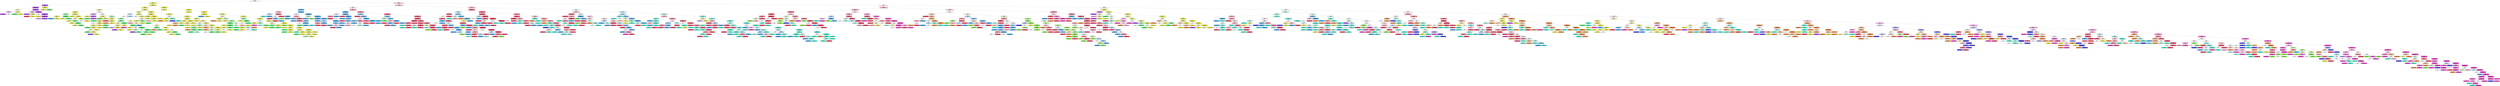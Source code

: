 digraph Tree {
node [shape=box, style="filled", color="black"] ;
0 [label="X[512] <= 0.5\nentropy = 2.914\nsamples = 9360\nvalue = [990, 2250, 270, 270, 900, 990, 270, 270, 900, 2250]", fillcolor="#ffffff"] ;
1 [label="X[511] <= 0.5\nentropy = 1.169\nsamples = 2301\nvalue = [29, 1775, 5, 230, 14, 9, 1, 228, 4, 6]", fillcolor="#e9ec6b"] ;
0 -> 1 [labeldistance=2.5, labelangle=45, headlabel="True"] ;
2 [label="X[449] <= 0.5\nentropy = 0.791\nsamples = 239\nvalue = [1, 33, 1, 2, 0, 0, 0, 200, 0, 2]", fillcolor="#b45eea"] ;
1 -> 2 ;
3 [label="X[374] <= 0.5\nentropy = 0.492\nsamples = 216\nvalue = [1, 11, 1, 1, 0, 0, 0, 200, 0, 2]", fillcolor="#aa48e7"] ;
2 -> 3 ;
4 [label="X[787] <= 0.5\nentropy = 2.059\nsamples = 9\nvalue = [0, 4, 1, 1, 0, 0, 0, 2, 0, 1]", fillcolor="#f7f8c6"] ;
3 -> 4 ;
5 [label="X[350] <= 0.5\nentropy = 1.5\nsamples = 4\nvalue = [0, 0, 1, 0, 0, 0, 0, 2, 0, 1]", fillcolor="#e0bdf6"] ;
4 -> 5 ;
6 [label="entropy = 0.0\nsamples = 2\nvalue = [0, 0, 0, 0, 0, 0, 0, 2, 0, 0]", fillcolor="#a339e5"] ;
5 -> 6 ;
7 [label="entropy = 1.0\nsamples = 2\nvalue = [0, 0, 1, 0, 0, 0, 0, 0, 0, 1]", fillcolor="#ffffff"] ;
5 -> 7 ;
8 [label="X[826] <= 0.5\nentropy = 0.722\nsamples = 5\nvalue = [0, 4, 0, 1, 0, 0, 0, 0, 0, 0]", fillcolor="#e9ec6a"] ;
4 -> 8 ;
9 [label="entropy = 0.0\nsamples = 1\nvalue = [0, 0, 0, 1, 0, 0, 0, 0, 0, 0]", fillcolor="#39e55e"] ;
8 -> 9 ;
10 [label="entropy = 0.0\nsamples = 4\nvalue = [0, 4, 0, 0, 0, 0, 0, 0, 0, 0]", fillcolor="#e2e539"] ;
8 -> 10 ;
11 [label="X[403] <= 0.5\nentropy = 0.301\nsamples = 207\nvalue = [1, 7, 0, 0, 0, 0, 0, 198, 0, 1]", fillcolor="#a742e6"] ;
3 -> 11 ;
12 [label="X[351] <= 0.5\nentropy = 1.281\nsamples = 12\nvalue = [0, 4, 0, 0, 0, 0, 0, 7, 0, 1]", fillcolor="#dcb5f5"] ;
11 -> 12 ;
13 [label="entropy = 0.0\nsamples = 7\nvalue = [0, 0, 0, 0, 0, 0, 0, 7, 0, 0]", fillcolor="#a339e5"] ;
12 -> 13 ;
14 [label="X[840] <= 0.5\nentropy = 0.722\nsamples = 5\nvalue = [0, 4, 0, 0, 0, 0, 0, 0, 0, 1]", fillcolor="#e9ec6a"] ;
12 -> 14 ;
15 [label="entropy = 0.0\nsamples = 1\nvalue = [0, 0, 0, 0, 0, 0, 0, 0, 0, 1]", fillcolor="#e53958"] ;
14 -> 15 ;
16 [label="entropy = 0.0\nsamples = 4\nvalue = [0, 4, 0, 0, 0, 0, 0, 0, 0, 0]", fillcolor="#e2e539"] ;
14 -> 16 ;
17 [label="X[390] <= 0.5\nentropy = 0.161\nsamples = 195\nvalue = [1, 3, 0, 0, 0, 0, 0, 191, 0, 0]", fillcolor="#a53de6"] ;
11 -> 17 ;
18 [label="entropy = 1.0\nsamples = 2\nvalue = [1, 1, 0, 0, 0, 0, 0, 0, 0, 0]", fillcolor="#ffffff"] ;
17 -> 18 ;
19 [label="X[108] <= 0.5\nentropy = 0.083\nsamples = 193\nvalue = [0, 2, 0, 0, 0, 0, 0, 191, 0, 0]", fillcolor="#a43be5"] ;
17 -> 19 ;
20 [label="entropy = 0.0\nsamples = 1\nvalue = [0, 1, 0, 0, 0, 0, 0, 0, 0, 0]", fillcolor="#e2e539"] ;
19 -> 20 ;
21 [label="X[600] <= 0.5\nentropy = 0.047\nsamples = 192\nvalue = [0, 1, 0, 0, 0, 0, 0, 191, 0, 0]", fillcolor="#a33ae5"] ;
19 -> 21 ;
22 [label="entropy = 0.918\nsamples = 3\nvalue = [0, 1, 0, 0, 0, 0, 0, 2, 0, 0]", fillcolor="#d19cf2"] ;
21 -> 22 ;
23 [label="entropy = 0.0\nsamples = 189\nvalue = [0, 0, 0, 0, 0, 0, 0, 189, 0, 0]", fillcolor="#a339e5"] ;
21 -> 23 ;
24 [label="X[448] <= 0.5\nentropy = 0.258\nsamples = 23\nvalue = [0, 22, 0, 1, 0, 0, 0, 0, 0, 0]", fillcolor="#e3e642"] ;
2 -> 24 ;
25 [label="entropy = 0.0\nsamples = 22\nvalue = [0, 22, 0, 0, 0, 0, 0, 0, 0, 0]", fillcolor="#e2e539"] ;
24 -> 25 ;
26 [label="entropy = 0.0\nsamples = 1\nvalue = [0, 0, 0, 1, 0, 0, 0, 0, 0, 0]", fillcolor="#39e55e"] ;
24 -> 26 ;
27 [label="X[481] <= 0.5\nentropy = 0.866\nsamples = 2062\nvalue = [28, 1742, 4, 228, 14, 9, 1, 28, 4, 4]", fillcolor="#e7ea5c"] ;
1 -> 27 ;
28 [label="X[609] <= 0.5\nentropy = 1.309\nsamples = 838\nvalue = [21, 606, 2, 158, 7, 8, 1, 28, 3, 4]", fillcolor="#ecee7d"] ;
27 -> 28 ;
29 [label="X[532] <= 0.5\nentropy = 1.455\nsamples = 431\nvalue = [2, 254, 1, 136, 0, 5, 0, 27, 2, 4]", fillcolor="#f3f5b0"] ;
28 -> 29 ;
30 [label="X[245] <= 0.5\nentropy = 0.634\nsamples = 159\nvalue = [0, 136, 0, 22, 0, 1, 0, 0, 0, 0]", fillcolor="#e7e95a"] ;
29 -> 30 ;
31 [label="X[528] <= 0.5\nentropy = 1.135\nsamples = 18\nvalue = [0, 5, 0, 12, 0, 1, 0, 0, 0, 0]", fillcolor="#94f1a8"] ;
30 -> 31 ;
32 [label="X[847] <= 0.5\nentropy = 0.722\nsamples = 5\nvalue = [0, 4, 0, 0, 0, 1, 0, 0, 0, 0]", fillcolor="#e9ec6a"] ;
31 -> 32 ;
33 [label="entropy = 0.0\nsamples = 1\nvalue = [0, 0, 0, 0, 0, 1, 0, 0, 0, 0]", fillcolor="#399de5"] ;
32 -> 33 ;
34 [label="entropy = 0.0\nsamples = 4\nvalue = [0, 4, 0, 0, 0, 0, 0, 0, 0, 0]", fillcolor="#e2e539"] ;
32 -> 34 ;
35 [label="X[995] <= 0.5\nentropy = 0.391\nsamples = 13\nvalue = [0, 1, 0, 12, 0, 0, 0, 0, 0, 0]", fillcolor="#49e76b"] ;
31 -> 35 ;
36 [label="entropy = 0.0\nsamples = 1\nvalue = [0, 1, 0, 0, 0, 0, 0, 0, 0, 0]", fillcolor="#e2e539"] ;
35 -> 36 ;
37 [label="entropy = 0.0\nsamples = 12\nvalue = [0, 0, 0, 12, 0, 0, 0, 0, 0, 0]", fillcolor="#39e55e"] ;
35 -> 37 ;
38 [label="X[502] <= 0.5\nentropy = 0.369\nsamples = 141\nvalue = [0, 131, 0, 10, 0, 0, 0, 0, 0, 0]", fillcolor="#e4e748"] ;
30 -> 38 ;
39 [label="entropy = 0.0\nsamples = 82\nvalue = [0, 82, 0, 0, 0, 0, 0, 0, 0, 0]", fillcolor="#e2e539"] ;
38 -> 39 ;
40 [label="X[403] <= 0.5\nentropy = 0.657\nsamples = 59\nvalue = [0, 49, 0, 10, 0, 0, 0, 0, 0, 0]", fillcolor="#e8ea61"] ;
38 -> 40 ;
41 [label="X[631] <= 0.5\nentropy = 0.993\nsamples = 20\nvalue = [0, 11, 0, 9, 0, 0, 0, 0, 0, 0]", fillcolor="#fafadb"] ;
40 -> 41 ;
42 [label="entropy = 0.0\nsamples = 8\nvalue = [0, 8, 0, 0, 0, 0, 0, 0, 0, 0]", fillcolor="#e2e539"] ;
41 -> 42 ;
43 [label="X[623] <= 0.5\nentropy = 0.811\nsamples = 12\nvalue = [0, 3, 0, 9, 0, 0, 0, 0, 0, 0]", fillcolor="#7bee94"] ;
41 -> 43 ;
44 [label="entropy = 0.0\nsamples = 2\nvalue = [0, 2, 0, 0, 0, 0, 0, 0, 0, 0]", fillcolor="#e2e539"] ;
43 -> 44 ;
45 [label="X[382] <= 0.5\nentropy = 0.469\nsamples = 10\nvalue = [0, 1, 0, 9, 0, 0, 0, 0, 0, 0]", fillcolor="#4fe870"] ;
43 -> 45 ;
46 [label="entropy = 0.0\nsamples = 1\nvalue = [0, 1, 0, 0, 0, 0, 0, 0, 0, 0]", fillcolor="#e2e539"] ;
45 -> 46 ;
47 [label="entropy = 0.0\nsamples = 9\nvalue = [0, 0, 0, 9, 0, 0, 0, 0, 0, 0]", fillcolor="#39e55e"] ;
45 -> 47 ;
48 [label="X[337] <= 0.5\nentropy = 0.172\nsamples = 39\nvalue = [0, 38, 0, 1, 0, 0, 0, 0, 0, 0]", fillcolor="#e3e63e"] ;
40 -> 48 ;
49 [label="entropy = 1.0\nsamples = 2\nvalue = [0, 1, 0, 1, 0, 0, 0, 0, 0, 0]", fillcolor="#ffffff"] ;
48 -> 49 ;
50 [label="entropy = 0.0\nsamples = 37\nvalue = [0, 37, 0, 0, 0, 0, 0, 0, 0, 0]", fillcolor="#e2e539"] ;
48 -> 50 ;
51 [label="X[509] <= 0.5\nentropy = 1.692\nsamples = 272\nvalue = [2, 118, 1, 114, 0, 4, 0, 27, 2, 4]", fillcolor="#fefefa"] ;
29 -> 51 ;
52 [label="X[538] <= 0.5\nentropy = 1.299\nsamples = 32\nvalue = [0, 8, 0, 4, 0, 0, 0, 20, 0, 0]", fillcolor="#d19cf2"] ;
51 -> 52 ;
53 [label="entropy = 0.0\nsamples = 8\nvalue = [0, 8, 0, 0, 0, 0, 0, 0, 0, 0]", fillcolor="#e2e539"] ;
52 -> 53 ;
54 [label="X[231] <= 0.5\nentropy = 0.65\nsamples = 24\nvalue = [0, 0, 0, 4, 0, 0, 0, 20, 0, 0]", fillcolor="#b561ea"] ;
52 -> 54 ;
55 [label="entropy = 0.0\nsamples = 4\nvalue = [0, 0, 0, 4, 0, 0, 0, 0, 0, 0]", fillcolor="#39e55e"] ;
54 -> 55 ;
56 [label="entropy = 0.0\nsamples = 20\nvalue = [0, 0, 0, 0, 0, 0, 0, 20, 0, 0]", fillcolor="#a339e5"] ;
54 -> 56 ;
57 [label="X[536] <= 0.5\nentropy = 1.525\nsamples = 240\nvalue = [2, 110, 1, 110, 0, 4, 0, 7, 2, 4]", fillcolor="#ffffff"] ;
51 -> 57 ;
58 [label="X[115] <= 0.5\nentropy = 0.955\nsamples = 83\nvalue = [0, 62, 0, 19, 0, 0, 0, 1, 1, 0]", fillcolor="#ecee7a"] ;
57 -> 58 ;
59 [label="entropy = 0.0\nsamples = 8\nvalue = [0, 0, 0, 8, 0, 0, 0, 0, 0, 0]", fillcolor="#39e55e"] ;
58 -> 59 ;
60 [label="X[185] <= 0.5\nentropy = 0.799\nsamples = 75\nvalue = [0, 62, 0, 11, 0, 0, 0, 1, 1, 0]", fillcolor="#e8ea61"] ;
58 -> 60 ;
61 [label="entropy = 0.0\nsamples = 4\nvalue = [0, 0, 0, 4, 0, 0, 0, 0, 0, 0]", fillcolor="#39e55e"] ;
60 -> 61 ;
62 [label="X[17] <= 0.5\nentropy = 0.674\nsamples = 71\nvalue = [0, 62, 0, 7, 0, 0, 0, 1, 1, 0]", fillcolor="#e6e955"] ;
60 -> 62 ;
63 [label="entropy = 1.0\nsamples = 2\nvalue = [0, 0, 0, 1, 0, 0, 0, 0, 1, 0]", fillcolor="#ffffff"] ;
62 -> 63 ;
64 [label="X[706] <= 0.5\nentropy = 0.534\nsamples = 69\nvalue = [0, 62, 0, 6, 0, 0, 0, 1, 0, 0]", fillcolor="#e5e84f"] ;
62 -> 64 ;
65 [label="X[358] <= 0.5\nentropy = 0.871\nsamples = 33\nvalue = [0, 26, 0, 6, 0, 0, 0, 1, 0, 0]", fillcolor="#eaec6c"] ;
64 -> 65 ;
66 [label="entropy = 0.0\nsamples = 3\nvalue = [0, 0, 0, 3, 0, 0, 0, 0, 0, 0]", fillcolor="#39e55e"] ;
65 -> 66 ;
67 [label="X[788] <= 0.5\nentropy = 0.675\nsamples = 30\nvalue = [0, 26, 0, 3, 0, 0, 0, 1, 0, 0]", fillcolor="#e6e956"] ;
65 -> 67 ;
68 [label="X[237] <= 0.5\nentropy = 1.406\nsamples = 8\nvalue = [0, 4, 0, 3, 0, 0, 0, 1, 0, 0]", fillcolor="#f9fad7"] ;
67 -> 68 ;
69 [label="entropy = 0.0\nsamples = 3\nvalue = [0, 0, 0, 3, 0, 0, 0, 0, 0, 0]", fillcolor="#39e55e"] ;
68 -> 69 ;
70 [label="X[686] <= 0.5\nentropy = 0.722\nsamples = 5\nvalue = [0, 4, 0, 0, 0, 0, 0, 1, 0, 0]", fillcolor="#e9ec6a"] ;
68 -> 70 ;
71 [label="entropy = 0.0\nsamples = 1\nvalue = [0, 0, 0, 0, 0, 0, 0, 1, 0, 0]", fillcolor="#a339e5"] ;
70 -> 71 ;
72 [label="entropy = 0.0\nsamples = 4\nvalue = [0, 4, 0, 0, 0, 0, 0, 0, 0, 0]", fillcolor="#e2e539"] ;
70 -> 72 ;
73 [label="entropy = 0.0\nsamples = 22\nvalue = [0, 22, 0, 0, 0, 0, 0, 0, 0, 0]", fillcolor="#e2e539"] ;
67 -> 73 ;
74 [label="entropy = 0.0\nsamples = 36\nvalue = [0, 36, 0, 0, 0, 0, 0, 0, 0, 0]", fillcolor="#e2e539"] ;
64 -> 74 ;
75 [label="X[894] <= 0.5\nentropy = 1.602\nsamples = 157\nvalue = [2, 48, 1, 91, 0, 4, 0, 6, 1, 4]", fillcolor="#b1f5bf"] ;
57 -> 75 ;
76 [label="X[74] <= 0.5\nentropy = 0.906\nsamples = 15\nvalue = [1, 12, 0, 0, 0, 0, 0, 0, 0, 2]", fillcolor="#e9eb67"] ;
75 -> 76 ;
77 [label="entropy = 0.0\nsamples = 2\nvalue = [0, 0, 0, 0, 0, 0, 0, 0, 0, 2]", fillcolor="#e53958"] ;
76 -> 77 ;
78 [label="X[173] <= 0.5\nentropy = 0.391\nsamples = 13\nvalue = [1, 12, 0, 0, 0, 0, 0, 0, 0, 0]", fillcolor="#e4e749"] ;
76 -> 78 ;
79 [label="entropy = 0.0\nsamples = 1\nvalue = [1, 0, 0, 0, 0, 0, 0, 0, 0, 0]", fillcolor="#e58139"] ;
78 -> 79 ;
80 [label="entropy = 0.0\nsamples = 12\nvalue = [0, 12, 0, 0, 0, 0, 0, 0, 0, 0]", fillcolor="#e2e539"] ;
78 -> 80 ;
81 [label="X[417] <= 0.5\nentropy = 1.489\nsamples = 142\nvalue = [1, 36, 1, 91, 0, 4, 0, 6, 1, 2]", fillcolor="#98f2ab"] ;
75 -> 81 ;
82 [label="X[695] <= 0.5\nentropy = 1.127\nsamples = 111\nvalue = [0, 21, 0, 82, 0, 1, 0, 6, 1, 0]", fillcolor="#79ed92"] ;
81 -> 82 ;
83 [label="X[211] <= 0.5\nentropy = 1.615\nsamples = 21\nvalue = [0, 11, 0, 6, 0, 1, 0, 3, 0, 0]", fillcolor="#f5f6bd"] ;
82 -> 83 ;
84 [label="X[540] <= 0.5\nentropy = 0.592\nsamples = 7\nvalue = [0, 1, 0, 6, 0, 0, 0, 0, 0, 0]", fillcolor="#5ae979"] ;
83 -> 84 ;
85 [label="entropy = 0.0\nsamples = 1\nvalue = [0, 1, 0, 0, 0, 0, 0, 0, 0, 0]", fillcolor="#e2e539"] ;
84 -> 85 ;
86 [label="entropy = 0.0\nsamples = 6\nvalue = [0, 0, 0, 6, 0, 0, 0, 0, 0, 0]", fillcolor="#39e55e"] ;
84 -> 86 ;
87 [label="X[682] <= 0.5\nentropy = 1.095\nsamples = 14\nvalue = [0, 10, 0, 0, 0, 1, 0, 3, 0, 0]", fillcolor="#edee81"] ;
83 -> 87 ;
88 [label="entropy = 0.918\nsamples = 3\nvalue = [0, 0, 0, 0, 0, 1, 0, 2, 0, 0]", fillcolor="#d19cf2"] ;
87 -> 88 ;
89 [label="X[319] <= 0.5\nentropy = 0.439\nsamples = 11\nvalue = [0, 10, 0, 0, 0, 0, 0, 1, 0, 0]", fillcolor="#e5e84d"] ;
87 -> 89 ;
90 [label="entropy = 0.0\nsamples = 1\nvalue = [0, 0, 0, 0, 0, 0, 0, 1, 0, 0]", fillcolor="#a339e5"] ;
89 -> 90 ;
91 [label="entropy = 0.0\nsamples = 10\nvalue = [0, 10, 0, 0, 0, 0, 0, 0, 0, 0]", fillcolor="#e2e539"] ;
89 -> 91 ;
92 [label="X[1022] <= 0.5\nentropy = 0.794\nsamples = 90\nvalue = [0, 10, 0, 76, 0, 0, 0, 3, 1, 0]", fillcolor="#5cea7a"] ;
82 -> 92 ;
93 [label="X[79] <= 0.5\nentropy = 0.722\nsamples = 5\nvalue = [0, 4, 0, 0, 0, 0, 0, 0, 1, 0]", fillcolor="#e9ec6a"] ;
92 -> 93 ;
94 [label="entropy = 0.0\nsamples = 1\nvalue = [0, 0, 0, 0, 0, 0, 0, 0, 1, 0]", fillcolor="#e539c0"] ;
93 -> 94 ;
95 [label="entropy = 0.0\nsamples = 4\nvalue = [0, 4, 0, 0, 0, 0, 0, 0, 0, 0]", fillcolor="#e2e539"] ;
93 -> 95 ;
96 [label="X[647] <= 0.5\nentropy = 0.585\nsamples = 85\nvalue = [0, 6, 0, 76, 0, 0, 0, 3, 0, 0]", fillcolor="#50e870"] ;
92 -> 96 ;
97 [label="X[558] <= 0.5\nentropy = 1.561\nsamples = 8\nvalue = [0, 3, 0, 3, 0, 0, 0, 2, 0, 0]", fillcolor="#ffffff"] ;
96 -> 97 ;
98 [label="entropy = 0.0\nsamples = 3\nvalue = [0, 3, 0, 0, 0, 0, 0, 0, 0, 0]", fillcolor="#e2e539"] ;
97 -> 98 ;
99 [label="X[812] <= 0.5\nentropy = 0.971\nsamples = 5\nvalue = [0, 0, 0, 3, 0, 0, 0, 2, 0, 0]", fillcolor="#bdf6c9"] ;
97 -> 99 ;
100 [label="entropy = 0.0\nsamples = 2\nvalue = [0, 0, 0, 0, 0, 0, 0, 2, 0, 0]", fillcolor="#a339e5"] ;
99 -> 100 ;
101 [label="entropy = 0.0\nsamples = 3\nvalue = [0, 0, 0, 3, 0, 0, 0, 0, 0, 0]", fillcolor="#39e55e"] ;
99 -> 101 ;
102 [label="X[703] <= 0.5\nentropy = 0.337\nsamples = 77\nvalue = [0, 3, 0, 73, 0, 0, 0, 1, 0, 0]", fillcolor="#44e667"] ;
96 -> 102 ;
103 [label="entropy = 1.0\nsamples = 2\nvalue = [0, 1, 0, 0, 0, 0, 0, 1, 0, 0]", fillcolor="#ffffff"] ;
102 -> 103 ;
104 [label="X[621] <= 0.5\nentropy = 0.177\nsamples = 75\nvalue = [0, 2, 0, 73, 0, 0, 0, 0, 0, 0]", fillcolor="#3ee662"] ;
102 -> 104 ;
105 [label="X[326] <= 0.5\nentropy = 0.764\nsamples = 9\nvalue = [0, 2, 0, 7, 0, 0, 0, 0, 0, 0]", fillcolor="#72ec8c"] ;
104 -> 105 ;
106 [label="entropy = 0.0\nsamples = 7\nvalue = [0, 0, 0, 7, 0, 0, 0, 0, 0, 0]", fillcolor="#39e55e"] ;
105 -> 106 ;
107 [label="entropy = 0.0\nsamples = 2\nvalue = [0, 2, 0, 0, 0, 0, 0, 0, 0, 0]", fillcolor="#e2e539"] ;
105 -> 107 ;
108 [label="entropy = 0.0\nsamples = 66\nvalue = [0, 0, 0, 66, 0, 0, 0, 0, 0, 0]", fillcolor="#39e55e"] ;
104 -> 108 ;
109 [label="X[167] <= 0.5\nentropy = 1.926\nsamples = 31\nvalue = [1, 15, 1, 9, 0, 3, 0, 0, 0, 2]", fillcolor="#f7f8c9"] ;
81 -> 109 ;
110 [label="entropy = 0.918\nsamples = 3\nvalue = [0, 0, 1, 0, 0, 0, 0, 0, 0, 2]", fillcolor="#f29cac"] ;
109 -> 110 ;
111 [label="X[1001] <= 0.5\nentropy = 1.526\nsamples = 28\nvalue = [1, 15, 0, 9, 0, 3, 0, 0, 0, 0]", fillcolor="#f6f7c0"] ;
109 -> 111 ;
112 [label="entropy = 0.0\nsamples = 3\nvalue = [0, 0, 0, 0, 0, 3, 0, 0, 0, 0]", fillcolor="#399de5"] ;
111 -> 112 ;
113 [label="X[297] <= 0.5\nentropy = 1.159\nsamples = 25\nvalue = [1, 15, 0, 9, 0, 0, 0, 0, 0, 0]", fillcolor="#f4f5b5"] ;
111 -> 113 ;
114 [label="X[863] <= 0.5\nentropy = 0.722\nsamples = 5\nvalue = [1, 0, 0, 4, 0, 0, 0, 0, 0, 0]", fillcolor="#6aec86"] ;
113 -> 114 ;
115 [label="entropy = 0.0\nsamples = 1\nvalue = [1, 0, 0, 0, 0, 0, 0, 0, 0, 0]", fillcolor="#e58139"] ;
114 -> 115 ;
116 [label="entropy = 0.0\nsamples = 4\nvalue = [0, 0, 0, 4, 0, 0, 0, 0, 0, 0]", fillcolor="#39e55e"] ;
114 -> 116 ;
117 [label="X[557] <= 0.5\nentropy = 0.811\nsamples = 20\nvalue = [0, 15, 0, 5, 0, 0, 0, 0, 0, 0]", fillcolor="#ecee7b"] ;
113 -> 117 ;
118 [label="entropy = 0.0\nsamples = 10\nvalue = [0, 10, 0, 0, 0, 0, 0, 0, 0, 0]", fillcolor="#e2e539"] ;
117 -> 118 ;
119 [label="X[657] <= 0.5\nentropy = 1.0\nsamples = 10\nvalue = [0, 5, 0, 5, 0, 0, 0, 0, 0, 0]", fillcolor="#ffffff"] ;
117 -> 119 ;
120 [label="entropy = 0.0\nsamples = 4\nvalue = [0, 4, 0, 0, 0, 0, 0, 0, 0, 0]", fillcolor="#e2e539"] ;
119 -> 120 ;
121 [label="X[762] <= 0.5\nentropy = 0.65\nsamples = 6\nvalue = [0, 1, 0, 5, 0, 0, 0, 0, 0, 0]", fillcolor="#61ea7e"] ;
119 -> 121 ;
122 [label="entropy = 0.0\nsamples = 1\nvalue = [0, 1, 0, 0, 0, 0, 0, 0, 0, 0]", fillcolor="#e2e539"] ;
121 -> 122 ;
123 [label="entropy = 0.0\nsamples = 5\nvalue = [0, 0, 0, 5, 0, 0, 0, 0, 0, 0]", fillcolor="#39e55e"] ;
121 -> 123 ;
124 [label="X[143] <= 0.5\nentropy = 0.853\nsamples = 407\nvalue = [19, 352, 1, 22, 7, 3, 1, 1, 1, 0]", fillcolor="#e6e955"] ;
28 -> 124 ;
125 [label="X[399] <= 0.5\nentropy = 1.92\nsamples = 16\nvalue = [0, 9, 1, 1, 1, 3, 0, 0, 1, 0]", fillcolor="#f2f3a4"] ;
124 -> 125 ;
126 [label="X[238] <= 0.5\nentropy = 1.922\nsamples = 5\nvalue = [0, 0, 1, 0, 1, 2, 0, 0, 1, 0]", fillcolor="#cee6f8"] ;
125 -> 126 ;
127 [label="entropy = 1.0\nsamples = 2\nvalue = [0, 0, 0, 0, 1, 0, 0, 0, 1, 0]", fillcolor="#ffffff"] ;
126 -> 127 ;
128 [label="entropy = 0.918\nsamples = 3\nvalue = [0, 0, 1, 0, 0, 2, 0, 0, 0, 0]", fillcolor="#9ccef2"] ;
126 -> 128 ;
129 [label="X[646] <= 0.5\nentropy = 0.866\nsamples = 11\nvalue = [0, 9, 0, 1, 0, 1, 0, 0, 0, 0]", fillcolor="#e8ea61"] ;
125 -> 129 ;
130 [label="entropy = 1.0\nsamples = 2\nvalue = [0, 0, 0, 1, 0, 1, 0, 0, 0, 0]", fillcolor="#ffffff"] ;
129 -> 130 ;
131 [label="entropy = 0.0\nsamples = 9\nvalue = [0, 9, 0, 0, 0, 0, 0, 0, 0, 0]", fillcolor="#e2e539"] ;
129 -> 131 ;
132 [label="X[530] <= 0.5\nentropy = 0.741\nsamples = 391\nvalue = [19, 343, 0, 21, 6, 0, 1, 1, 0, 0]", fillcolor="#e6e853"] ;
124 -> 132 ;
133 [label="X[708] <= 0.5\nentropy = 0.216\nsamples = 174\nvalue = [2, 169, 0, 3, 0, 0, 0, 0, 0, 0]", fillcolor="#e3e63f"] ;
132 -> 133 ;
134 [label="X[287] <= 0.5\nentropy = 0.469\nsamples = 30\nvalue = [0, 27, 0, 3, 0, 0, 0, 0, 0, 0]", fillcolor="#e5e84f"] ;
133 -> 134 ;
135 [label="X[348] <= 0.5\nentropy = 0.985\nsamples = 7\nvalue = [0, 4, 0, 3, 0, 0, 0, 0, 0, 0]", fillcolor="#f8f8ce"] ;
134 -> 135 ;
136 [label="entropy = 0.0\nsamples = 3\nvalue = [0, 3, 0, 0, 0, 0, 0, 0, 0, 0]", fillcolor="#e2e539"] ;
135 -> 136 ;
137 [label="X[886] <= 0.5\nentropy = 0.811\nsamples = 4\nvalue = [0, 1, 0, 3, 0, 0, 0, 0, 0, 0]", fillcolor="#7bee94"] ;
135 -> 137 ;
138 [label="entropy = 0.0\nsamples = 1\nvalue = [0, 1, 0, 0, 0, 0, 0, 0, 0, 0]", fillcolor="#e2e539"] ;
137 -> 138 ;
139 [label="entropy = 0.0\nsamples = 3\nvalue = [0, 0, 0, 3, 0, 0, 0, 0, 0, 0]", fillcolor="#39e55e"] ;
137 -> 139 ;
140 [label="entropy = 0.0\nsamples = 23\nvalue = [0, 23, 0, 0, 0, 0, 0, 0, 0, 0]", fillcolor="#e2e539"] ;
134 -> 140 ;
141 [label="X[159] <= 0.5\nentropy = 0.106\nsamples = 144\nvalue = [2, 142, 0, 0, 0, 0, 0, 0, 0, 0]", fillcolor="#e2e53c"] ;
133 -> 141 ;
142 [label="X[489] <= 0.5\nentropy = 0.567\nsamples = 15\nvalue = [2, 13, 0, 0, 0, 0, 0, 0, 0, 0]", fillcolor="#e6e957"] ;
141 -> 142 ;
143 [label="entropy = 0.918\nsamples = 3\nvalue = [2, 1, 0, 0, 0, 0, 0, 0, 0, 0]", fillcolor="#f2c09c"] ;
142 -> 143 ;
144 [label="entropy = 0.0\nsamples = 12\nvalue = [0, 12, 0, 0, 0, 0, 0, 0, 0, 0]", fillcolor="#e2e539"] ;
142 -> 144 ;
145 [label="entropy = 0.0\nsamples = 129\nvalue = [0, 129, 0, 0, 0, 0, 0, 0, 0, 0]", fillcolor="#e2e539"] ;
141 -> 145 ;
146 [label="X[136] <= 0.5\nentropy = 1.056\nsamples = 217\nvalue = [17, 174, 0, 18, 6, 0, 1, 1, 0, 0]", fillcolor="#e8eb64"] ;
132 -> 146 ;
147 [label="X[662] <= 0.5\nentropy = 1.722\nsamples = 10\nvalue = [1, 4, 0, 0, 4, 0, 1, 0, 0, 0]", fillcolor="#ffffff"] ;
146 -> 147 ;
148 [label="X[652] <= 0.5\nentropy = 0.722\nsamples = 5\nvalue = [1, 4, 0, 0, 0, 0, 0, 0, 0, 0]", fillcolor="#e9ec6a"] ;
147 -> 148 ;
149 [label="entropy = 0.0\nsamples = 1\nvalue = [1, 0, 0, 0, 0, 0, 0, 0, 0, 0]", fillcolor="#e58139"] ;
148 -> 149 ;
150 [label="entropy = 0.0\nsamples = 4\nvalue = [0, 4, 0, 0, 0, 0, 0, 0, 0, 0]", fillcolor="#e2e539"] ;
148 -> 150 ;
151 [label="X[140] <= 0.5\nentropy = 0.722\nsamples = 5\nvalue = [0, 0, 0, 0, 4, 0, 1, 0, 0, 0]", fillcolor="#6aecd4"] ;
147 -> 151 ;
152 [label="entropy = 0.0\nsamples = 1\nvalue = [0, 0, 0, 0, 0, 0, 1, 0, 0, 0]", fillcolor="#3c39e5"] ;
151 -> 152 ;
153 [label="entropy = 0.0\nsamples = 4\nvalue = [0, 0, 0, 0, 4, 0, 0, 0, 0, 0]", fillcolor="#39e5c5"] ;
151 -> 153 ;
154 [label="X[502] <= 0.5\nentropy = 0.927\nsamples = 207\nvalue = [16, 170, 0, 18, 2, 0, 0, 1, 0, 0]", fillcolor="#e8ea60"] ;
146 -> 154 ;
155 [label="X[428] <= 0.5\nentropy = 0.304\nsamples = 88\nvalue = [3, 84, 0, 1, 0, 0, 0, 0, 0, 0]", fillcolor="#e3e642"] ;
154 -> 155 ;
156 [label="X[438] <= 0.5\nentropy = 0.811\nsamples = 12\nvalue = [3, 9, 0, 0, 0, 0, 0, 0, 0, 0]", fillcolor="#ecee7b"] ;
155 -> 156 ;
157 [label="X[494] <= 0.5\nentropy = 0.811\nsamples = 4\nvalue = [3, 1, 0, 0, 0, 0, 0, 0, 0, 0]", fillcolor="#eeab7b"] ;
156 -> 157 ;
158 [label="entropy = 0.0\nsamples = 1\nvalue = [0, 1, 0, 0, 0, 0, 0, 0, 0, 0]", fillcolor="#e2e539"] ;
157 -> 158 ;
159 [label="entropy = 0.0\nsamples = 3\nvalue = [3, 0, 0, 0, 0, 0, 0, 0, 0, 0]", fillcolor="#e58139"] ;
157 -> 159 ;
160 [label="entropy = 0.0\nsamples = 8\nvalue = [0, 8, 0, 0, 0, 0, 0, 0, 0, 0]", fillcolor="#e2e539"] ;
156 -> 160 ;
161 [label="X[275] <= 0.5\nentropy = 0.101\nsamples = 76\nvalue = [0, 75, 0, 1, 0, 0, 0, 0, 0, 0]", fillcolor="#e2e53c"] ;
155 -> 161 ;
162 [label="X[820] <= 0.5\nentropy = 0.722\nsamples = 5\nvalue = [0, 4, 0, 1, 0, 0, 0, 0, 0, 0]", fillcolor="#e9ec6a"] ;
161 -> 162 ;
163 [label="entropy = 0.0\nsamples = 1\nvalue = [0, 0, 0, 1, 0, 0, 0, 0, 0, 0]", fillcolor="#39e55e"] ;
162 -> 163 ;
164 [label="entropy = 0.0\nsamples = 4\nvalue = [0, 4, 0, 0, 0, 0, 0, 0, 0, 0]", fillcolor="#e2e539"] ;
162 -> 164 ;
165 [label="entropy = 0.0\nsamples = 71\nvalue = [0, 71, 0, 0, 0, 0, 0, 0, 0, 0]", fillcolor="#e2e539"] ;
161 -> 165 ;
166 [label="X[893] <= 0.5\nentropy = 1.246\nsamples = 119\nvalue = [13, 86, 0, 17, 2, 0, 0, 1, 0, 0]", fillcolor="#ebed79"] ;
154 -> 166 ;
167 [label="entropy = 0.0\nsamples = 32\nvalue = [0, 32, 0, 0, 0, 0, 0, 0, 0, 0]", fillcolor="#e2e539"] ;
166 -> 167 ;
168 [label="X[296] <= 0.5\nentropy = 1.496\nsamples = 87\nvalue = [13, 54, 0, 17, 2, 0, 0, 1, 0, 0]", fillcolor="#f0f196"] ;
166 -> 168 ;
169 [label="X[663] <= 0.5\nentropy = 1.671\nsamples = 28\nvalue = [3, 11, 0, 12, 2, 0, 0, 0, 0, 0]", fillcolor="#f3fdf6"] ;
168 -> 169 ;
170 [label="entropy = 0.0\nsamples = 7\nvalue = [0, 7, 0, 0, 0, 0, 0, 0, 0, 0]", fillcolor="#e2e539"] ;
169 -> 170 ;
171 [label="X[699] <= 0.5\nentropy = 1.641\nsamples = 21\nvalue = [3, 4, 0, 12, 2, 0, 0, 0, 0, 0]", fillcolor="#a2f3b3"] ;
169 -> 171 ;
172 [label="entropy = 0.0\nsamples = 4\nvalue = [0, 4, 0, 0, 0, 0, 0, 0, 0, 0]", fillcolor="#e2e539"] ;
171 -> 172 ;
173 [label="X[229] <= 0.5\nentropy = 1.16\nsamples = 17\nvalue = [3, 0, 0, 12, 2, 0, 0, 0, 0, 0]", fillcolor="#80ee98"] ;
171 -> 173 ;
174 [label="entropy = 0.0\nsamples = 3\nvalue = [3, 0, 0, 0, 0, 0, 0, 0, 0, 0]", fillcolor="#e58139"] ;
173 -> 174 ;
175 [label="X[448] <= 0.5\nentropy = 0.592\nsamples = 14\nvalue = [0, 0, 0, 12, 2, 0, 0, 0, 0, 0]", fillcolor="#5ae979"] ;
173 -> 175 ;
176 [label="entropy = 0.0\nsamples = 11\nvalue = [0, 0, 0, 11, 0, 0, 0, 0, 0, 0]", fillcolor="#39e55e"] ;
175 -> 176 ;
177 [label="entropy = 0.918\nsamples = 3\nvalue = [0, 0, 0, 1, 2, 0, 0, 0, 0, 0]", fillcolor="#9cf2e2"] ;
175 -> 177 ;
178 [label="X[344] <= 0.5\nentropy = 1.168\nsamples = 59\nvalue = [10, 43, 0, 5, 0, 0, 0, 1, 0, 0]", fillcolor="#ebed7a"] ;
168 -> 178 ;
179 [label="X[594] <= 0.5\nentropy = 1.4\nsamples = 15\nvalue = [8, 5, 0, 2, 0, 0, 0, 0, 0, 0]", fillcolor="#f7d9c4"] ;
178 -> 179 ;
180 [label="entropy = 0.0\nsamples = 5\nvalue = [0, 5, 0, 0, 0, 0, 0, 0, 0, 0]", fillcolor="#e2e539"] ;
179 -> 180 ;
181 [label="X[675] <= 0.5\nentropy = 0.722\nsamples = 10\nvalue = [8, 0, 0, 2, 0, 0, 0, 0, 0, 0]", fillcolor="#eca06a"] ;
179 -> 181 ;
182 [label="entropy = 0.0\nsamples = 2\nvalue = [0, 0, 0, 2, 0, 0, 0, 0, 0, 0]", fillcolor="#39e55e"] ;
181 -> 182 ;
183 [label="entropy = 0.0\nsamples = 8\nvalue = [8, 0, 0, 0, 0, 0, 0, 0, 0, 0]", fillcolor="#e58139"] ;
181 -> 183 ;
184 [label="X[399] <= 0.5\nentropy = 0.774\nsamples = 44\nvalue = [2, 38, 0, 3, 0, 0, 0, 1, 0, 0]", fillcolor="#e6e956"] ;
178 -> 184 ;
185 [label="X[397] <= 0.5\nentropy = 1.617\nsamples = 11\nvalue = [1, 6, 0, 3, 0, 0, 0, 1, 0, 0]", fillcolor="#f4f5b5"] ;
184 -> 185 ;
186 [label="X[629] <= 0.5\nentropy = 1.5\nsamples = 4\nvalue = [1, 0, 0, 2, 0, 0, 0, 1, 0, 0]", fillcolor="#bdf6c9"] ;
185 -> 186 ;
187 [label="entropy = 1.0\nsamples = 2\nvalue = [1, 0, 0, 0, 0, 0, 0, 1, 0, 0]", fillcolor="#ffffff"] ;
186 -> 187 ;
188 [label="entropy = 0.0\nsamples = 2\nvalue = [0, 0, 0, 2, 0, 0, 0, 0, 0, 0]", fillcolor="#39e55e"] ;
186 -> 188 ;
189 [label="X[85] <= 0.5\nentropy = 0.592\nsamples = 7\nvalue = [0, 6, 0, 1, 0, 0, 0, 0, 0, 0]", fillcolor="#e7e95a"] ;
185 -> 189 ;
190 [label="entropy = 0.0\nsamples = 1\nvalue = [0, 0, 0, 1, 0, 0, 0, 0, 0, 0]", fillcolor="#39e55e"] ;
189 -> 190 ;
191 [label="entropy = 0.0\nsamples = 6\nvalue = [0, 6, 0, 0, 0, 0, 0, 0, 0, 0]", fillcolor="#e2e539"] ;
189 -> 191 ;
192 [label="X[552] <= 0.5\nentropy = 0.196\nsamples = 33\nvalue = [1, 32, 0, 0, 0, 0, 0, 0, 0, 0]", fillcolor="#e3e63f"] ;
184 -> 192 ;
193 [label="entropy = 1.0\nsamples = 2\nvalue = [1, 1, 0, 0, 0, 0, 0, 0, 0, 0]", fillcolor="#ffffff"] ;
192 -> 193 ;
194 [label="entropy = 0.0\nsamples = 31\nvalue = [0, 31, 0, 0, 0, 0, 0, 0, 0, 0]", fillcolor="#e2e539"] ;
192 -> 194 ;
195 [label="X[830] <= 0.5\nentropy = 0.453\nsamples = 1224\nvalue = [7, 1136, 2, 70, 7, 1, 0, 0, 1, 0]", fillcolor="#e4e748"] ;
27 -> 195 ;
196 [label="entropy = 0.0\nsamples = 385\nvalue = [0, 385, 0, 0, 0, 0, 0, 0, 0, 0]", fillcolor="#e2e539"] ;
195 -> 196 ;
197 [label="X[734] <= 0.5\nentropy = 0.601\nsamples = 839\nvalue = [7, 751, 2, 70, 7, 1, 0, 0, 1, 0]", fillcolor="#e5e850"] ;
195 -> 197 ;
198 [label="entropy = 0.0\nsamples = 235\nvalue = [0, 235, 0, 0, 0, 0, 0, 0, 0, 0]", fillcolor="#e2e539"] ;
197 -> 198 ;
199 [label="X[893] <= 0.5\nentropy = 0.761\nsamples = 604\nvalue = [7, 516, 2, 70, 7, 1, 0, 0, 1, 0]", fillcolor="#e7e95a"] ;
197 -> 199 ;
200 [label="X[979] <= 0.5\nentropy = 0.045\nsamples = 203\nvalue = [0, 202, 0, 0, 0, 1, 0, 0, 0, 0]", fillcolor="#e2e53a"] ;
199 -> 200 ;
201 [label="entropy = 0.0\nsamples = 1\nvalue = [0, 0, 0, 0, 0, 1, 0, 0, 0, 0]", fillcolor="#399de5"] ;
200 -> 201 ;
202 [label="entropy = 0.0\nsamples = 202\nvalue = [0, 202, 0, 0, 0, 0, 0, 0, 0, 0]", fillcolor="#e2e539"] ;
200 -> 202 ;
203 [label="X[338] <= 0.5\nentropy = 0.979\nsamples = 401\nvalue = [7, 314, 2, 70, 7, 0, 0, 0, 1, 0]", fillcolor="#eaec6d"] ;
199 -> 203 ;
204 [label="X[793] <= 0.5\nentropy = 1.466\nsamples = 75\nvalue = [6, 36, 0, 31, 2, 0, 0, 0, 0, 0]", fillcolor="#fcfce8"] ;
203 -> 204 ;
205 [label="X[7] <= 0.5\nentropy = 0.323\nsamples = 17\nvalue = [1, 16, 0, 0, 0, 0, 0, 0, 0, 0]", fillcolor="#e4e745"] ;
204 -> 205 ;
206 [label="entropy = 0.0\nsamples = 1\nvalue = [1, 0, 0, 0, 0, 0, 0, 0, 0, 0]", fillcolor="#e58139"] ;
205 -> 206 ;
207 [label="entropy = 0.0\nsamples = 16\nvalue = [0, 16, 0, 0, 0, 0, 0, 0, 0, 0]", fillcolor="#e2e539"] ;
205 -> 207 ;
208 [label="X[505] <= 0.5\nentropy = 1.485\nsamples = 58\nvalue = [5, 20, 0, 31, 2, 0, 0, 0, 0, 0]", fillcolor="#c6f7d0"] ;
204 -> 208 ;
209 [label="entropy = 0.0\nsamples = 9\nvalue = [0, 9, 0, 0, 0, 0, 0, 0, 0, 0]", fillcolor="#e2e539"] ;
208 -> 209 ;
210 [label="X[641] <= 0.5\nentropy = 1.426\nsamples = 49\nvalue = [5, 11, 0, 31, 2, 0, 0, 0, 0, 0]", fillcolor="#97f1aa"] ;
208 -> 210 ;
211 [label="X[601] <= 0.5\nentropy = 0.503\nsamples = 27\nvalue = [0, 3, 0, 24, 0, 0, 0, 0, 0, 0]", fillcolor="#52e872"] ;
210 -> 211 ;
212 [label="entropy = 0.0\nsamples = 2\nvalue = [0, 2, 0, 0, 0, 0, 0, 0, 0, 0]", fillcolor="#e2e539"] ;
211 -> 212 ;
213 [label="X[921] <= 0.5\nentropy = 0.242\nsamples = 25\nvalue = [0, 1, 0, 24, 0, 0, 0, 0, 0, 0]", fillcolor="#41e665"] ;
211 -> 213 ;
214 [label="entropy = 0.0\nsamples = 1\nvalue = [0, 1, 0, 0, 0, 0, 0, 0, 0, 0]", fillcolor="#e2e539"] ;
213 -> 214 ;
215 [label="entropy = 0.0\nsamples = 24\nvalue = [0, 0, 0, 24, 0, 0, 0, 0, 0, 0]", fillcolor="#39e55e"] ;
213 -> 215 ;
216 [label="X[704] <= 0.5\nentropy = 1.857\nsamples = 22\nvalue = [5, 8, 0, 7, 2, 0, 0, 0, 0, 0]", fillcolor="#fdfdf2"] ;
210 -> 216 ;
217 [label="X[268] <= 0.5\nentropy = 0.996\nsamples = 13\nvalue = [0, 7, 0, 6, 0, 0, 0, 0, 0, 0]", fillcolor="#fbfbe3"] ;
216 -> 217 ;
218 [label="entropy = 0.0\nsamples = 5\nvalue = [0, 0, 0, 5, 0, 0, 0, 0, 0, 0]", fillcolor="#39e55e"] ;
217 -> 218 ;
219 [label="X[209] <= 0.5\nentropy = 0.544\nsamples = 8\nvalue = [0, 7, 0, 1, 0, 0, 0, 0, 0, 0]", fillcolor="#e6e955"] ;
217 -> 219 ;
220 [label="entropy = 0.0\nsamples = 1\nvalue = [0, 0, 0, 1, 0, 0, 0, 0, 0, 0]", fillcolor="#39e55e"] ;
219 -> 220 ;
221 [label="entropy = 0.0\nsamples = 7\nvalue = [0, 7, 0, 0, 0, 0, 0, 0, 0, 0]", fillcolor="#e2e539"] ;
219 -> 221 ;
222 [label="X[683] <= 0.5\nentropy = 1.658\nsamples = 9\nvalue = [5, 1, 0, 1, 2, 0, 0, 0, 0, 0]", fillcolor="#f4c9aa"] ;
216 -> 222 ;
223 [label="X[646] <= 0.5\nentropy = 1.5\nsamples = 4\nvalue = [0, 1, 0, 1, 2, 0, 0, 0, 0, 0]", fillcolor="#bdf6ec"] ;
222 -> 223 ;
224 [label="entropy = 1.0\nsamples = 2\nvalue = [0, 1, 0, 1, 0, 0, 0, 0, 0, 0]", fillcolor="#ffffff"] ;
223 -> 224 ;
225 [label="entropy = 0.0\nsamples = 2\nvalue = [0, 0, 0, 0, 2, 0, 0, 0, 0, 0]", fillcolor="#39e5c5"] ;
223 -> 225 ;
226 [label="entropy = 0.0\nsamples = 5\nvalue = [5, 0, 0, 0, 0, 0, 0, 0, 0, 0]", fillcolor="#e58139"] ;
222 -> 226 ;
227 [label="X[211] <= 0.5\nentropy = 0.751\nsamples = 326\nvalue = [1, 278, 2, 39, 5, 0, 0, 0, 1, 0]", fillcolor="#e7e95a"] ;
203 -> 227 ;
228 [label="X[632] <= 0.5\nentropy = 1.105\nsamples = 26\nvalue = [0, 8, 0, 17, 1, 0, 0, 0, 0, 0]", fillcolor="#9cf2ae"] ;
227 -> 228 ;
229 [label="entropy = 0.0\nsamples = 7\nvalue = [0, 7, 0, 0, 0, 0, 0, 0, 0, 0]", fillcolor="#e2e539"] ;
228 -> 229 ;
230 [label="X[295] <= 0.5\nentropy = 0.591\nsamples = 19\nvalue = [0, 1, 0, 17, 1, 0, 0, 0, 0, 0]", fillcolor="#4fe870"] ;
228 -> 230 ;
231 [label="entropy = 1.585\nsamples = 3\nvalue = [0, 1, 0, 1, 1, 0, 0, 0, 0, 0]", fillcolor="#ffffff"] ;
230 -> 231 ;
232 [label="entropy = 0.0\nsamples = 16\nvalue = [0, 0, 0, 16, 0, 0, 0, 0, 0, 0]", fillcolor="#39e55e"] ;
230 -> 232 ;
233 [label="X[117] <= 0.5\nentropy = 0.599\nsamples = 300\nvalue = [1, 270, 2, 22, 4, 0, 0, 0, 1, 0]", fillcolor="#e5e84e"] ;
227 -> 233 ;
234 [label="X[213] <= 0.5\nentropy = 2.085\nsamples = 12\nvalue = [1, 4, 0, 4, 2, 0, 0, 0, 1, 0]", fillcolor="#ffffff"] ;
233 -> 234 ;
235 [label="X[502] <= 0.5\nentropy = 0.722\nsamples = 5\nvalue = [0, 4, 0, 0, 0, 0, 0, 0, 1, 0]", fillcolor="#e9ec6a"] ;
234 -> 235 ;
236 [label="entropy = 0.0\nsamples = 4\nvalue = [0, 4, 0, 0, 0, 0, 0, 0, 0, 0]", fillcolor="#e2e539"] ;
235 -> 236 ;
237 [label="entropy = 0.0\nsamples = 1\nvalue = [0, 0, 0, 0, 0, 0, 0, 0, 1, 0]", fillcolor="#e539c0"] ;
235 -> 237 ;
238 [label="X[176] <= 0.5\nentropy = 1.379\nsamples = 7\nvalue = [1, 0, 0, 4, 2, 0, 0, 0, 0, 0]", fillcolor="#b0f5bf"] ;
234 -> 238 ;
239 [label="entropy = 0.918\nsamples = 3\nvalue = [1, 0, 0, 0, 2, 0, 0, 0, 0, 0]", fillcolor="#9cf2e2"] ;
238 -> 239 ;
240 [label="entropy = 0.0\nsamples = 4\nvalue = [0, 0, 0, 4, 0, 0, 0, 0, 0, 0]", fillcolor="#39e55e"] ;
238 -> 240 ;
241 [label="X[276] <= 0.5\nentropy = 0.455\nsamples = 288\nvalue = [0, 266, 2, 18, 2, 0, 0, 0, 0, 0]", fillcolor="#e4e749"] ;
233 -> 241 ;
242 [label="X[279] <= 0.5\nentropy = 0.98\nsamples = 24\nvalue = [0, 14, 0, 10, 0, 0, 0, 0, 0, 0]", fillcolor="#f7f8c6"] ;
241 -> 242 ;
243 [label="X[606] <= 0.5\nentropy = 0.811\nsamples = 12\nvalue = [0, 3, 0, 9, 0, 0, 0, 0, 0, 0]", fillcolor="#7bee94"] ;
242 -> 243 ;
244 [label="entropy = 0.0\nsamples = 3\nvalue = [0, 3, 0, 0, 0, 0, 0, 0, 0, 0]", fillcolor="#e2e539"] ;
243 -> 244 ;
245 [label="entropy = 0.0\nsamples = 9\nvalue = [0, 0, 0, 9, 0, 0, 0, 0, 0, 0]", fillcolor="#39e55e"] ;
243 -> 245 ;
246 [label="X[692] <= 0.5\nentropy = 0.414\nsamples = 12\nvalue = [0, 11, 0, 1, 0, 0, 0, 0, 0, 0]", fillcolor="#e5e74b"] ;
242 -> 246 ;
247 [label="entropy = 0.0\nsamples = 1\nvalue = [0, 0, 0, 1, 0, 0, 0, 0, 0, 0]", fillcolor="#39e55e"] ;
246 -> 247 ;
248 [label="entropy = 0.0\nsamples = 11\nvalue = [0, 11, 0, 0, 0, 0, 0, 0, 0, 0]", fillcolor="#e2e539"] ;
246 -> 248 ;
249 [label="X[993] <= 0.5\nentropy = 0.324\nsamples = 264\nvalue = [0, 252, 2, 8, 2, 0, 0, 0, 0, 0]", fillcolor="#e3e642"] ;
241 -> 249 ;
250 [label="entropy = 0.0\nsamples = 2\nvalue = [0, 0, 2, 0, 0, 0, 0, 0, 0, 0]", fillcolor="#7be539"] ;
249 -> 250 ;
251 [label="X[415] <= 0.5\nentropy = 0.261\nsamples = 262\nvalue = [0, 252, 0, 8, 2, 0, 0, 0, 0, 0]", fillcolor="#e3e641"] ;
249 -> 251 ;
252 [label="X[406] <= 0.5\nentropy = 0.811\nsamples = 20\nvalue = [0, 15, 0, 5, 0, 0, 0, 0, 0, 0]", fillcolor="#ecee7b"] ;
251 -> 252 ;
253 [label="entropy = 0.0\nsamples = 4\nvalue = [0, 0, 0, 4, 0, 0, 0, 0, 0, 0]", fillcolor="#39e55e"] ;
252 -> 253 ;
254 [label="X[470] <= 0.5\nentropy = 0.337\nsamples = 16\nvalue = [0, 15, 0, 1, 0, 0, 0, 0, 0, 0]", fillcolor="#e4e746"] ;
252 -> 254 ;
255 [label="entropy = 0.0\nsamples = 1\nvalue = [0, 0, 0, 1, 0, 0, 0, 0, 0, 0]", fillcolor="#39e55e"] ;
254 -> 255 ;
256 [label="entropy = 0.0\nsamples = 15\nvalue = [0, 15, 0, 0, 0, 0, 0, 0, 0, 0]", fillcolor="#e2e539"] ;
254 -> 256 ;
257 [label="X[879] <= 0.5\nentropy = 0.165\nsamples = 242\nvalue = [0, 237, 0, 3, 2, 0, 0, 0, 0, 0]", fillcolor="#e3e63d"] ;
251 -> 257 ;
258 [label="X[128] <= 0.5\nentropy = 0.946\nsamples = 14\nvalue = [0, 11, 0, 1, 2, 0, 0, 0, 0, 0]", fillcolor="#e9ec6b"] ;
257 -> 258 ;
259 [label="entropy = 0.0\nsamples = 2\nvalue = [0, 0, 0, 0, 2, 0, 0, 0, 0, 0]", fillcolor="#39e5c5"] ;
258 -> 259 ;
260 [label="X[107] <= 0.5\nentropy = 0.414\nsamples = 12\nvalue = [0, 11, 0, 1, 0, 0, 0, 0, 0, 0]", fillcolor="#e5e74b"] ;
258 -> 260 ;
261 [label="entropy = 0.0\nsamples = 1\nvalue = [0, 0, 0, 1, 0, 0, 0, 0, 0, 0]", fillcolor="#39e55e"] ;
260 -> 261 ;
262 [label="entropy = 0.0\nsamples = 11\nvalue = [0, 11, 0, 0, 0, 0, 0, 0, 0, 0]", fillcolor="#e2e539"] ;
260 -> 262 ;
263 [label="X[389] <= 0.5\nentropy = 0.073\nsamples = 228\nvalue = [0, 226, 0, 2, 0, 0, 0, 0, 0, 0]", fillcolor="#e2e53b"] ;
257 -> 263 ;
264 [label="X[435] <= 0.5\nentropy = 0.25\nsamples = 48\nvalue = [0, 46, 0, 2, 0, 0, 0, 0, 0, 0]", fillcolor="#e3e642"] ;
263 -> 264 ;
265 [label="X[430] <= 0.5\nentropy = 0.764\nsamples = 9\nvalue = [0, 7, 0, 2, 0, 0, 0, 0, 0, 0]", fillcolor="#eaec72"] ;
264 -> 265 ;
266 [label="entropy = 0.918\nsamples = 3\nvalue = [0, 1, 0, 2, 0, 0, 0, 0, 0, 0]", fillcolor="#9cf2ae"] ;
265 -> 266 ;
267 [label="entropy = 0.0\nsamples = 6\nvalue = [0, 6, 0, 0, 0, 0, 0, 0, 0, 0]", fillcolor="#e2e539"] ;
265 -> 267 ;
268 [label="entropy = 0.0\nsamples = 39\nvalue = [0, 39, 0, 0, 0, 0, 0, 0, 0, 0]", fillcolor="#e2e539"] ;
264 -> 268 ;
269 [label="entropy = 0.0\nsamples = 180\nvalue = [0, 180, 0, 0, 0, 0, 0, 0, 0, 0]", fillcolor="#e2e539"] ;
263 -> 269 ;
270 [label="X[1008] <= 0.5\nentropy = 2.772\nsamples = 7059\nvalue = [961, 475, 265, 40, 886, 981, 269, 42, 896, 2244]", fillcolor="#fad6dc"] ;
0 -> 270 [labeldistance=2.5, labelangle=-45, headlabel="False"] ;
271 [label="X[17] <= 0.5\nentropy = 1.648\nsamples = 2331\nvalue = [21, 13, 13, 9, 351, 719, 3, 2, 6, 1194]", fillcolor="#f7c5ce"] ;
270 -> 271 ;
272 [label="X[905] <= 0.5\nentropy = 1.262\nsamples = 1174\nvalue = [3, 0, 12, 5, 22, 535, 1, 0, 1, 595]", fillcolor="#fdecef"] ;
271 -> 272 ;
273 [label="X[114] <= 0.5\nentropy = 0.854\nsamples = 325\nvalue = [0, 0, 4, 2, 6, 268, 0, 0, 0, 45]", fillcolor="#61b1ea"] ;
272 -> 273 ;
274 [label="X[745] <= 0.5\nentropy = 1.35\nsamples = 33\nvalue = [0, 0, 0, 0, 4, 10, 0, 0, 0, 19]", fillcolor="#f5b2be"] ;
273 -> 274 ;
275 [label="X[554] <= 0.5\nentropy = 0.971\nsamples = 10\nvalue = [0, 0, 0, 0, 4, 6, 0, 0, 0, 0]", fillcolor="#bddef6"] ;
274 -> 275 ;
276 [label="entropy = 0.0\nsamples = 4\nvalue = [0, 0, 0, 0, 4, 0, 0, 0, 0, 0]", fillcolor="#39e5c5"] ;
275 -> 276 ;
277 [label="entropy = 0.0\nsamples = 6\nvalue = [0, 0, 0, 0, 0, 6, 0, 0, 0, 0]", fillcolor="#399de5"] ;
275 -> 277 ;
278 [label="X[529] <= 0.5\nentropy = 0.667\nsamples = 23\nvalue = [0, 0, 0, 0, 0, 4, 0, 0, 0, 19]", fillcolor="#ea637b"] ;
274 -> 278 ;
279 [label="X[21] <= 0.5\nentropy = 1.0\nsamples = 8\nvalue = [0, 0, 0, 0, 0, 4, 0, 0, 0, 4]", fillcolor="#ffffff"] ;
278 -> 279 ;
280 [label="entropy = 0.0\nsamples = 3\nvalue = [0, 0, 0, 0, 0, 0, 0, 0, 0, 3]", fillcolor="#e53958"] ;
279 -> 280 ;
281 [label="X[104] <= 0.5\nentropy = 0.722\nsamples = 5\nvalue = [0, 0, 0, 0, 0, 4, 0, 0, 0, 1]", fillcolor="#6ab6ec"] ;
279 -> 281 ;
282 [label="entropy = 0.0\nsamples = 1\nvalue = [0, 0, 0, 0, 0, 0, 0, 0, 0, 1]", fillcolor="#e53958"] ;
281 -> 282 ;
283 [label="entropy = 0.0\nsamples = 4\nvalue = [0, 0, 0, 0, 0, 4, 0, 0, 0, 0]", fillcolor="#399de5"] ;
281 -> 283 ;
284 [label="entropy = 0.0\nsamples = 15\nvalue = [0, 0, 0, 0, 0, 0, 0, 0, 0, 15]", fillcolor="#e53958"] ;
278 -> 284 ;
285 [label="X[274] <= 0.5\nentropy = 0.652\nsamples = 292\nvalue = [0, 0, 4, 2, 2, 258, 0, 0, 0, 26]", fillcolor="#52aae8"] ;
273 -> 285 ;
286 [label="X[504] <= 0.5\nentropy = 1.177\nsamples = 30\nvalue = [0, 0, 1, 0, 0, 15, 0, 0, 0, 14]", fillcolor="#f3f9fd"] ;
285 -> 286 ;
287 [label="X[818] <= 0.5\nentropy = 0.503\nsamples = 9\nvalue = [0, 0, 1, 0, 0, 8, 0, 0, 0, 0]", fillcolor="#52a9e8"] ;
286 -> 287 ;
288 [label="entropy = 0.0\nsamples = 1\nvalue = [0, 0, 1, 0, 0, 0, 0, 0, 0, 0]", fillcolor="#7be539"] ;
287 -> 288 ;
289 [label="entropy = 0.0\nsamples = 8\nvalue = [0, 0, 0, 0, 0, 8, 0, 0, 0, 0]", fillcolor="#399de5"] ;
287 -> 289 ;
290 [label="X[744] <= 0.5\nentropy = 0.918\nsamples = 21\nvalue = [0, 0, 0, 0, 0, 7, 0, 0, 0, 14]", fillcolor="#f29cac"] ;
286 -> 290 ;
291 [label="entropy = 0.0\nsamples = 5\nvalue = [0, 0, 0, 0, 0, 5, 0, 0, 0, 0]", fillcolor="#399de5"] ;
290 -> 291 ;
292 [label="X[717] <= 0.5\nentropy = 0.544\nsamples = 16\nvalue = [0, 0, 0, 0, 0, 2, 0, 0, 0, 14]", fillcolor="#e95570"] ;
290 -> 292 ;
293 [label="entropy = 0.0\nsamples = 2\nvalue = [0, 0, 0, 0, 0, 2, 0, 0, 0, 0]", fillcolor="#399de5"] ;
292 -> 293 ;
294 [label="entropy = 0.0\nsamples = 14\nvalue = [0, 0, 0, 0, 0, 0, 0, 0, 0, 14]", fillcolor="#e53958"] ;
292 -> 294 ;
295 [label="X[218] <= 0.5\nentropy = 0.486\nsamples = 262\nvalue = [0, 0, 3, 2, 2, 243, 0, 0, 0, 12]", fillcolor="#48a4e7"] ;
285 -> 295 ;
296 [label="X[947] <= 0.5\nentropy = 0.971\nsamples = 5\nvalue = [0, 0, 3, 0, 0, 2, 0, 0, 0, 0]", fillcolor="#d3f6bd"] ;
295 -> 296 ;
297 [label="entropy = 0.0\nsamples = 2\nvalue = [0, 0, 0, 0, 0, 2, 0, 0, 0, 0]", fillcolor="#399de5"] ;
296 -> 297 ;
298 [label="entropy = 0.0\nsamples = 3\nvalue = [0, 0, 3, 0, 0, 0, 0, 0, 0, 0]", fillcolor="#7be539"] ;
296 -> 298 ;
299 [label="X[808] <= 0.5\nentropy = 0.402\nsamples = 257\nvalue = [0, 0, 0, 2, 2, 241, 0, 0, 0, 12]", fillcolor="#46a3e7"] ;
295 -> 299 ;
300 [label="X[25] <= 0.5\nentropy = 0.166\nsamples = 143\nvalue = [0, 0, 0, 2, 0, 140, 0, 0, 0, 1]", fillcolor="#3d9fe6"] ;
299 -> 300 ;
301 [label="X[357] <= 0.5\nentropy = 0.991\nsamples = 13\nvalue = [0, 0, 0, 2, 0, 10, 0, 0, 0, 1]", fillcolor="#6fb8ec"] ;
300 -> 301 ;
302 [label="entropy = 1.0\nsamples = 2\nvalue = [0, 0, 0, 1, 0, 0, 0, 0, 0, 1]", fillcolor="#ffffff"] ;
301 -> 302 ;
303 [label="X[406] <= 0.5\nentropy = 0.439\nsamples = 11\nvalue = [0, 0, 0, 1, 0, 10, 0, 0, 0, 0]", fillcolor="#4da7e8"] ;
301 -> 303 ;
304 [label="entropy = 0.0\nsamples = 1\nvalue = [0, 0, 0, 1, 0, 0, 0, 0, 0, 0]", fillcolor="#39e55e"] ;
303 -> 304 ;
305 [label="entropy = 0.0\nsamples = 10\nvalue = [0, 0, 0, 0, 0, 10, 0, 0, 0, 0]", fillcolor="#399de5"] ;
303 -> 305 ;
306 [label="entropy = 0.0\nsamples = 130\nvalue = [0, 0, 0, 0, 0, 130, 0, 0, 0, 0]", fillcolor="#399de5"] ;
300 -> 306 ;
307 [label="X[143] <= 0.5\nentropy = 0.583\nsamples = 114\nvalue = [0, 0, 0, 0, 2, 101, 0, 0, 0, 11]", fillcolor="#52a9e8"] ;
299 -> 307 ;
308 [label="X[203] <= 0.5\nentropy = 1.218\nsamples = 25\nvalue = [0, 0, 0, 0, 2, 16, 0, 0, 0, 7]", fillcolor="#9ccef2"] ;
307 -> 308 ;
309 [label="X[239] <= 0.5\nentropy = 0.863\nsamples = 7\nvalue = [0, 0, 0, 0, 2, 0, 0, 0, 0, 5]", fillcolor="#ef889b"] ;
308 -> 309 ;
310 [label="entropy = 0.0\nsamples = 2\nvalue = [0, 0, 0, 0, 2, 0, 0, 0, 0, 0]", fillcolor="#39e5c5"] ;
309 -> 310 ;
311 [label="entropy = 0.0\nsamples = 5\nvalue = [0, 0, 0, 0, 0, 0, 0, 0, 0, 5]", fillcolor="#e53958"] ;
309 -> 311 ;
312 [label="X[273] <= 0.5\nentropy = 0.503\nsamples = 18\nvalue = [0, 0, 0, 0, 0, 16, 0, 0, 0, 2]", fillcolor="#52a9e8"] ;
308 -> 312 ;
313 [label="entropy = 0.0\nsamples = 2\nvalue = [0, 0, 0, 0, 0, 0, 0, 0, 0, 2]", fillcolor="#e53958"] ;
312 -> 313 ;
314 [label="entropy = 0.0\nsamples = 16\nvalue = [0, 0, 0, 0, 0, 16, 0, 0, 0, 0]", fillcolor="#399de5"] ;
312 -> 314 ;
315 [label="X[80] <= 0.5\nentropy = 0.265\nsamples = 89\nvalue = [0, 0, 0, 0, 0, 85, 0, 0, 0, 4]", fillcolor="#42a2e6"] ;
307 -> 315 ;
316 [label="X[399] <= 0.5\nentropy = 0.811\nsamples = 16\nvalue = [0, 0, 0, 0, 0, 12, 0, 0, 0, 4]", fillcolor="#7bbeee"] ;
315 -> 316 ;
317 [label="X[462] <= 0.5\nentropy = 0.985\nsamples = 7\nvalue = [0, 0, 0, 0, 0, 3, 0, 0, 0, 4]", fillcolor="#f8ced5"] ;
316 -> 317 ;
318 [label="entropy = 0.0\nsamples = 4\nvalue = [0, 0, 0, 0, 0, 0, 0, 0, 0, 4]", fillcolor="#e53958"] ;
317 -> 318 ;
319 [label="entropy = 0.0\nsamples = 3\nvalue = [0, 0, 0, 0, 0, 3, 0, 0, 0, 0]", fillcolor="#399de5"] ;
317 -> 319 ;
320 [label="entropy = 0.0\nsamples = 9\nvalue = [0, 0, 0, 0, 0, 9, 0, 0, 0, 0]", fillcolor="#399de5"] ;
316 -> 320 ;
321 [label="entropy = 0.0\nsamples = 73\nvalue = [0, 0, 0, 0, 0, 73, 0, 0, 0, 0]", fillcolor="#399de5"] ;
315 -> 321 ;
322 [label="X[838] <= 0.5\nentropy = 1.182\nsamples = 849\nvalue = [3, 0, 8, 3, 16, 267, 1, 0, 1, 550]", fillcolor="#f29fae"] ;
272 -> 322 ;
323 [label="X[82] <= 0.5\nentropy = 0.487\nsamples = 100\nvalue = [1, 0, 0, 0, 1, 92, 0, 0, 0, 6]", fillcolor="#4aa5e7"] ;
322 -> 323 ;
324 [label="X[79] <= 0.5\nentropy = 1.677\nsamples = 11\nvalue = [1, 0, 0, 0, 1, 5, 0, 0, 0, 4]", fillcolor="#e3f1fb"] ;
323 -> 324 ;
325 [label="X[1010] <= 0.5\nentropy = 1.252\nsamples = 6\nvalue = [1, 0, 0, 0, 1, 0, 0, 0, 0, 4]", fillcolor="#ef889b"] ;
324 -> 325 ;
326 [label="entropy = 0.0\nsamples = 4\nvalue = [0, 0, 0, 0, 0, 0, 0, 0, 0, 4]", fillcolor="#e53958"] ;
325 -> 326 ;
327 [label="entropy = 1.0\nsamples = 2\nvalue = [1, 0, 0, 0, 1, 0, 0, 0, 0, 0]", fillcolor="#ffffff"] ;
325 -> 327 ;
328 [label="entropy = 0.0\nsamples = 5\nvalue = [0, 0, 0, 0, 0, 5, 0, 0, 0, 0]", fillcolor="#399de5"] ;
324 -> 328 ;
329 [label="X[475] <= 0.5\nentropy = 0.155\nsamples = 89\nvalue = [0, 0, 0, 0, 0, 87, 0, 0, 0, 2]", fillcolor="#3e9fe6"] ;
323 -> 329 ;
330 [label="entropy = 0.0\nsamples = 1\nvalue = [0, 0, 0, 0, 0, 0, 0, 0, 0, 1]", fillcolor="#e53958"] ;
329 -> 330 ;
331 [label="X[1003] <= 0.5\nentropy = 0.09\nsamples = 88\nvalue = [0, 0, 0, 0, 0, 87, 0, 0, 0, 1]", fillcolor="#3b9ee5"] ;
329 -> 331 ;
332 [label="entropy = 0.0\nsamples = 82\nvalue = [0, 0, 0, 0, 0, 82, 0, 0, 0, 0]", fillcolor="#399de5"] ;
331 -> 332 ;
333 [label="X[719] <= 0.5\nentropy = 0.65\nsamples = 6\nvalue = [0, 0, 0, 0, 0, 5, 0, 0, 0, 1]", fillcolor="#61b1ea"] ;
331 -> 333 ;
334 [label="entropy = 0.0\nsamples = 1\nvalue = [0, 0, 0, 0, 0, 0, 0, 0, 0, 1]", fillcolor="#e53958"] ;
333 -> 334 ;
335 [label="entropy = 0.0\nsamples = 5\nvalue = [0, 0, 0, 0, 0, 5, 0, 0, 0, 0]", fillcolor="#399de5"] ;
333 -> 335 ;
336 [label="X[842] <= 0.5\nentropy = 1.088\nsamples = 749\nvalue = [2, 0, 8, 3, 15, 175, 1, 0, 1, 544]", fillcolor="#ee8094"] ;
322 -> 336 ;
337 [label="X[845] <= 0.5\nentropy = 1.061\nsamples = 112\nvalue = [0, 0, 1, 0, 3, 79, 0, 0, 0, 29]", fillcolor="#88c4ef"] ;
336 -> 337 ;
338 [label="entropy = 0.0\nsamples = 14\nvalue = [0, 0, 0, 0, 0, 0, 0, 0, 0, 14]", fillcolor="#e53958"] ;
337 -> 338 ;
339 [label="X[81] <= 0.5\nentropy = 0.887\nsamples = 98\nvalue = [0, 0, 1, 0, 3, 79, 0, 0, 0, 15]", fillcolor="#66b3eb"] ;
337 -> 339 ;
340 [label="X[747] <= 0.5\nentropy = 1.552\nsamples = 29\nvalue = [0, 0, 1, 0, 3, 13, 0, 0, 0, 12]", fillcolor="#f3f9fd"] ;
339 -> 340 ;
341 [label="X[945] <= 0.5\nentropy = 1.237\nsamples = 15\nvalue = [0, 0, 1, 0, 1, 11, 0, 0, 0, 2]", fillcolor="#76bbed"] ;
340 -> 341 ;
342 [label="X[530] <= 0.5\nentropy = 1.922\nsamples = 5\nvalue = [0, 0, 1, 0, 1, 1, 0, 0, 0, 2]", fillcolor="#f8ced5"] ;
341 -> 342 ;
343 [label="entropy = 0.918\nsamples = 3\nvalue = [0, 0, 0, 0, 1, 0, 0, 0, 0, 2]", fillcolor="#f29cac"] ;
342 -> 343 ;
344 [label="entropy = 1.0\nsamples = 2\nvalue = [0, 0, 1, 0, 0, 1, 0, 0, 0, 0]", fillcolor="#ffffff"] ;
342 -> 344 ;
345 [label="entropy = 0.0\nsamples = 10\nvalue = [0, 0, 0, 0, 0, 10, 0, 0, 0, 0]", fillcolor="#399de5"] ;
341 -> 345 ;
346 [label="X[616] <= 0.5\nentropy = 1.149\nsamples = 14\nvalue = [0, 0, 0, 0, 2, 2, 0, 0, 0, 10]", fillcolor="#ee7b90"] ;
340 -> 346 ;
347 [label="X[233] <= 0.5\nentropy = 1.522\nsamples = 5\nvalue = [0, 0, 0, 0, 2, 2, 0, 0, 0, 1]", fillcolor="#ffffff"] ;
346 -> 347 ;
348 [label="entropy = 0.918\nsamples = 3\nvalue = [0, 0, 0, 0, 2, 0, 0, 0, 0, 1]", fillcolor="#9cf2e2"] ;
347 -> 348 ;
349 [label="entropy = 0.0\nsamples = 2\nvalue = [0, 0, 0, 0, 0, 2, 0, 0, 0, 0]", fillcolor="#399de5"] ;
347 -> 349 ;
350 [label="entropy = 0.0\nsamples = 9\nvalue = [0, 0, 0, 0, 0, 0, 0, 0, 0, 9]", fillcolor="#e53958"] ;
346 -> 350 ;
351 [label="X[242] <= 0.5\nentropy = 0.258\nsamples = 69\nvalue = [0, 0, 0, 0, 0, 66, 0, 0, 0, 3]", fillcolor="#42a1e6"] ;
339 -> 351 ;
352 [label="entropy = 0.0\nsamples = 2\nvalue = [0, 0, 0, 0, 0, 0, 0, 0, 0, 2]", fillcolor="#e53958"] ;
351 -> 352 ;
353 [label="X[144] <= 0.5\nentropy = 0.112\nsamples = 67\nvalue = [0, 0, 0, 0, 0, 66, 0, 0, 0, 1]", fillcolor="#3c9ee5"] ;
351 -> 353 ;
354 [label="entropy = 0.0\nsamples = 1\nvalue = [0, 0, 0, 0, 0, 0, 0, 0, 0, 1]", fillcolor="#e53958"] ;
353 -> 354 ;
355 [label="entropy = 0.0\nsamples = 66\nvalue = [0, 0, 0, 0, 0, 66, 0, 0, 0, 0]", fillcolor="#399de5"] ;
353 -> 355 ;
356 [label="X[900] <= 0.5\nentropy = 0.931\nsamples = 637\nvalue = [2, 0, 7, 3, 12, 96, 1, 0, 1, 515]", fillcolor="#eb667e"] ;
336 -> 356 ;
357 [label="X[547] <= 0.5\nentropy = 1.066\nsamples = 47\nvalue = [0, 0, 0, 3, 0, 34, 0, 0, 0, 10]", fillcolor="#7fbfee"] ;
356 -> 357 ;
358 [label="X[362] <= 0.5\nentropy = 0.971\nsamples = 5\nvalue = [0, 0, 0, 3, 0, 2, 0, 0, 0, 0]", fillcolor="#bdf6c9"] ;
357 -> 358 ;
359 [label="entropy = 0.0\nsamples = 2\nvalue = [0, 0, 0, 0, 0, 2, 0, 0, 0, 0]", fillcolor="#399de5"] ;
358 -> 359 ;
360 [label="entropy = 0.0\nsamples = 3\nvalue = [0, 0, 0, 3, 0, 0, 0, 0, 0, 0]", fillcolor="#39e55e"] ;
358 -> 360 ;
361 [label="X[139] <= 0.5\nentropy = 0.792\nsamples = 42\nvalue = [0, 0, 0, 0, 0, 32, 0, 0, 0, 10]", fillcolor="#77bced"] ;
357 -> 361 ;
362 [label="X[269] <= 0.5\nentropy = 0.961\nsamples = 13\nvalue = [0, 0, 0, 0, 0, 5, 0, 0, 0, 8]", fillcolor="#f5b5c0"] ;
361 -> 362 ;
363 [label="entropy = 0.0\nsamples = 7\nvalue = [0, 0, 0, 0, 0, 0, 0, 0, 0, 7]", fillcolor="#e53958"] ;
362 -> 363 ;
364 [label="X[904] <= 0.5\nentropy = 0.65\nsamples = 6\nvalue = [0, 0, 0, 0, 0, 5, 0, 0, 0, 1]", fillcolor="#61b1ea"] ;
362 -> 364 ;
365 [label="entropy = 0.0\nsamples = 1\nvalue = [0, 0, 0, 0, 0, 0, 0, 0, 0, 1]", fillcolor="#e53958"] ;
364 -> 365 ;
366 [label="entropy = 0.0\nsamples = 5\nvalue = [0, 0, 0, 0, 0, 5, 0, 0, 0, 0]", fillcolor="#399de5"] ;
364 -> 366 ;
367 [label="X[927] <= 0.5\nentropy = 0.362\nsamples = 29\nvalue = [0, 0, 0, 0, 0, 27, 0, 0, 0, 2]", fillcolor="#48a4e7"] ;
361 -> 367 ;
368 [label="entropy = 0.0\nsamples = 2\nvalue = [0, 0, 0, 0, 0, 0, 0, 0, 0, 2]", fillcolor="#e53958"] ;
367 -> 368 ;
369 [label="entropy = 0.0\nsamples = 27\nvalue = [0, 0, 0, 0, 0, 27, 0, 0, 0, 0]", fillcolor="#399de5"] ;
367 -> 369 ;
370 [label="X[113] <= 0.5\nentropy = 0.783\nsamples = 590\nvalue = [2, 0, 7, 0, 12, 62, 1, 0, 1, 505]", fillcolor="#e95973"] ;
356 -> 370 ;
371 [label="X[79] <= 0.5\nentropy = 0.362\nsamples = 249\nvalue = [0, 0, 3, 0, 6, 2, 0, 0, 1, 237]", fillcolor="#e64360"] ;
370 -> 371 ;
372 [label="X[565] <= 0.5\nentropy = 0.091\nsamples = 173\nvalue = [0, 0, 0, 0, 2, 0, 0, 0, 0, 171]", fillcolor="#e53b5a"] ;
371 -> 372 ;
373 [label="X[910] <= 0.5\nentropy = 0.684\nsamples = 11\nvalue = [0, 0, 0, 0, 2, 0, 0, 0, 0, 9]", fillcolor="#eb657d"] ;
372 -> 373 ;
374 [label="entropy = 0.0\nsamples = 2\nvalue = [0, 0, 0, 0, 2, 0, 0, 0, 0, 0]", fillcolor="#39e5c5"] ;
373 -> 374 ;
375 [label="entropy = 0.0\nsamples = 9\nvalue = [0, 0, 0, 0, 0, 0, 0, 0, 0, 9]", fillcolor="#e53958"] ;
373 -> 375 ;
376 [label="entropy = 0.0\nsamples = 162\nvalue = [0, 0, 0, 0, 0, 0, 0, 0, 0, 162]", fillcolor="#e53958"] ;
372 -> 376 ;
377 [label="X[978] <= 0.5\nentropy = 0.805\nsamples = 76\nvalue = [0, 0, 3, 0, 4, 2, 0, 0, 1, 66]", fillcolor="#e9546f"] ;
371 -> 377 ;
378 [label="X[940] <= 0.5\nentropy = 0.426\nsamples = 46\nvalue = [0, 0, 0, 0, 4, 0, 0, 0, 0, 42]", fillcolor="#e74c68"] ;
377 -> 378 ;
379 [label="X[499] <= 0.5\nentropy = 0.985\nsamples = 7\nvalue = [0, 0, 0, 0, 3, 0, 0, 0, 0, 4]", fillcolor="#f8ced5"] ;
378 -> 379 ;
380 [label="entropy = 0.0\nsamples = 3\nvalue = [0, 0, 0, 0, 3, 0, 0, 0, 0, 0]", fillcolor="#39e5c5"] ;
379 -> 380 ;
381 [label="entropy = 0.0\nsamples = 4\nvalue = [0, 0, 0, 0, 0, 0, 0, 0, 0, 4]", fillcolor="#e53958"] ;
379 -> 381 ;
382 [label="X[94] <= 0.5\nentropy = 0.172\nsamples = 39\nvalue = [0, 0, 0, 0, 1, 0, 0, 0, 0, 38]", fillcolor="#e63e5c"] ;
378 -> 382 ;
383 [label="entropy = 0.0\nsamples = 1\nvalue = [0, 0, 0, 0, 1, 0, 0, 0, 0, 0]", fillcolor="#39e5c5"] ;
382 -> 383 ;
384 [label="entropy = 0.0\nsamples = 38\nvalue = [0, 0, 0, 0, 0, 0, 0, 0, 0, 38]", fillcolor="#e53958"] ;
382 -> 384 ;
385 [label="X[275] <= 0.5\nentropy = 1.014\nsamples = 30\nvalue = [0, 0, 3, 0, 0, 2, 0, 0, 1, 24]", fillcolor="#eb657d"] ;
377 -> 385 ;
386 [label="entropy = 0.918\nsamples = 3\nvalue = [0, 0, 2, 0, 0, 0, 0, 0, 1, 0]", fillcolor="#bdf29c"] ;
385 -> 386 ;
387 [label="X[775] <= 0.5\nentropy = 0.605\nsamples = 27\nvalue = [0, 0, 1, 0, 0, 2, 0, 0, 0, 24]", fillcolor="#e8516c"] ;
385 -> 387 ;
388 [label="entropy = 0.918\nsamples = 3\nvalue = [0, 0, 0, 0, 0, 2, 0, 0, 0, 1]", fillcolor="#9ccef2"] ;
387 -> 388 ;
389 [label="X[276] <= 0.5\nentropy = 0.25\nsamples = 24\nvalue = [0, 0, 1, 0, 0, 0, 0, 0, 0, 23]", fillcolor="#e6425f"] ;
387 -> 389 ;
390 [label="entropy = 0.0\nsamples = 1\nvalue = [0, 0, 1, 0, 0, 0, 0, 0, 0, 0]", fillcolor="#7be539"] ;
389 -> 390 ;
391 [label="entropy = 0.0\nsamples = 23\nvalue = [0, 0, 0, 0, 0, 0, 0, 0, 0, 23]", fillcolor="#e53958"] ;
389 -> 391 ;
392 [label="X[872] <= 0.5\nentropy = 0.96\nsamples = 341\nvalue = [2, 0, 4, 0, 6, 60, 1, 0, 0, 268]", fillcolor="#ec6c83"] ;
370 -> 392 ;
393 [label="X[552] <= 0.5\nentropy = 0.669\nsamples = 16\nvalue = [0, 0, 1, 0, 0, 14, 0, 0, 0, 1]", fillcolor="#53aae8"] ;
392 -> 393 ;
394 [label="entropy = 1.0\nsamples = 2\nvalue = [0, 0, 1, 0, 0, 0, 0, 0, 0, 1]", fillcolor="#ffffff"] ;
393 -> 394 ;
395 [label="entropy = 0.0\nsamples = 14\nvalue = [0, 0, 0, 0, 0, 14, 0, 0, 0, 0]", fillcolor="#399de5"] ;
393 -> 395 ;
396 [label="X[876] <= 0.5\nentropy = 0.872\nsamples = 325\nvalue = [2, 0, 3, 0, 6, 46, 1, 0, 0, 267]", fillcolor="#ea627b"] ;
392 -> 396 ;
397 [label="X[174] <= 0.5\nentropy = 1.303\nsamples = 54\nvalue = [1, 0, 0, 0, 2, 27, 0, 0, 0, 24]", fillcolor="#ebf5fc"] ;
396 -> 397 ;
398 [label="X[502] <= 0.5\nentropy = 0.7\nsamples = 22\nvalue = [0, 0, 0, 0, 1, 2, 0, 0, 0, 19]", fillcolor="#e95771"] ;
397 -> 398 ;
399 [label="entropy = 0.0\nsamples = 2\nvalue = [0, 0, 0, 0, 0, 2, 0, 0, 0, 0]", fillcolor="#399de5"] ;
398 -> 399 ;
400 [label="X[25] <= 0.5\nentropy = 0.286\nsamples = 20\nvalue = [0, 0, 0, 0, 1, 0, 0, 0, 0, 19]", fillcolor="#e64361"] ;
398 -> 400 ;
401 [label="entropy = 0.0\nsamples = 1\nvalue = [0, 0, 0, 0, 1, 0, 0, 0, 0, 0]", fillcolor="#39e5c5"] ;
400 -> 401 ;
402 [label="entropy = 0.0\nsamples = 19\nvalue = [0, 0, 0, 0, 0, 0, 0, 0, 0, 19]", fillcolor="#e53958"] ;
400 -> 402 ;
403 [label="X[308] <= 0.5\nentropy = 1.009\nsamples = 32\nvalue = [1, 0, 0, 0, 1, 25, 0, 0, 0, 5]", fillcolor="#6cb6ec"] ;
397 -> 403 ;
404 [label="entropy = 0.0\nsamples = 4\nvalue = [0, 0, 0, 0, 0, 0, 0, 0, 0, 4]", fillcolor="#e53958"] ;
403 -> 404 ;
405 [label="X[913] <= 0.5\nentropy = 0.661\nsamples = 28\nvalue = [1, 0, 0, 0, 1, 25, 0, 0, 0, 1]", fillcolor="#4fa8e8"] ;
403 -> 405 ;
406 [label="entropy = 1.0\nsamples = 2\nvalue = [1, 0, 0, 0, 1, 0, 0, 0, 0, 0]", fillcolor="#ffffff"] ;
405 -> 406 ;
407 [label="X[812] <= 0.5\nentropy = 0.235\nsamples = 26\nvalue = [0, 0, 0, 0, 0, 25, 0, 0, 0, 1]", fillcolor="#41a1e6"] ;
405 -> 407 ;
408 [label="entropy = 0.0\nsamples = 23\nvalue = [0, 0, 0, 0, 0, 23, 0, 0, 0, 0]", fillcolor="#399de5"] ;
407 -> 408 ;
409 [label="entropy = 0.918\nsamples = 3\nvalue = [0, 0, 0, 0, 0, 2, 0, 0, 0, 1]", fillcolor="#9ccef2"] ;
407 -> 409 ;
410 [label="X[802] <= 0.5\nentropy = 0.631\nsamples = 271\nvalue = [1, 0, 3, 0, 4, 19, 1, 0, 0, 243]", fillcolor="#e84f6b"] ;
396 -> 410 ;
411 [label="X[987] <= 0.5\nentropy = 0.592\nsamples = 7\nvalue = [0, 0, 1, 0, 0, 6, 0, 0, 0, 0]", fillcolor="#5aade9"] ;
410 -> 411 ;
412 [label="entropy = 0.0\nsamples = 1\nvalue = [0, 0, 1, 0, 0, 0, 0, 0, 0, 0]", fillcolor="#7be539"] ;
411 -> 412 ;
413 [label="entropy = 0.0\nsamples = 6\nvalue = [0, 0, 0, 0, 0, 6, 0, 0, 0, 0]", fillcolor="#399de5"] ;
411 -> 413 ;
414 [label="X[878] <= 0.5\nentropy = 0.53\nsamples = 264\nvalue = [1, 0, 2, 0, 4, 13, 1, 0, 0, 243]", fillcolor="#e74a66"] ;
410 -> 414 ;
415 [label="X[271] <= 0.5\nentropy = 1.284\nsamples = 44\nvalue = [0, 0, 1, 0, 4, 9, 0, 0, 0, 30]", fillcolor="#ef889b"] ;
414 -> 415 ;
416 [label="entropy = 0.0\nsamples = 17\nvalue = [0, 0, 0, 0, 0, 0, 0, 0, 0, 17]", fillcolor="#e53958"] ;
415 -> 416 ;
417 [label="X[790] <= 0.5\nentropy = 1.62\nsamples = 27\nvalue = [0, 0, 1, 0, 4, 9, 0, 0, 0, 13]", fillcolor="#f9d3da"] ;
415 -> 417 ;
418 [label="X[147] <= 0.5\nentropy = 0.65\nsamples = 6\nvalue = [0, 0, 1, 0, 0, 5, 0, 0, 0, 0]", fillcolor="#61b1ea"] ;
417 -> 418 ;
419 [label="entropy = 0.0\nsamples = 1\nvalue = [0, 0, 1, 0, 0, 0, 0, 0, 0, 0]", fillcolor="#7be539"] ;
418 -> 419 ;
420 [label="entropy = 0.0\nsamples = 5\nvalue = [0, 0, 0, 0, 0, 5, 0, 0, 0, 0]", fillcolor="#399de5"] ;
418 -> 420 ;
421 [label="X[398] <= 0.5\nentropy = 1.34\nsamples = 21\nvalue = [0, 0, 0, 0, 4, 4, 0, 0, 0, 13]", fillcolor="#f196a7"] ;
417 -> 421 ;
422 [label="X[652] <= 0.5\nentropy = 0.592\nsamples = 14\nvalue = [0, 0, 0, 0, 2, 0, 0, 0, 0, 12]", fillcolor="#e95a74"] ;
421 -> 422 ;
423 [label="entropy = 0.918\nsamples = 3\nvalue = [0, 0, 0, 0, 2, 0, 0, 0, 0, 1]", fillcolor="#9cf2e2"] ;
422 -> 423 ;
424 [label="entropy = 0.0\nsamples = 11\nvalue = [0, 0, 0, 0, 0, 0, 0, 0, 0, 11]", fillcolor="#e53958"] ;
422 -> 424 ;
425 [label="X[19] <= 0.5\nentropy = 1.379\nsamples = 7\nvalue = [0, 0, 0, 0, 2, 4, 0, 0, 0, 1]", fillcolor="#b0d8f5"] ;
421 -> 425 ;
426 [label="entropy = 0.0\nsamples = 4\nvalue = [0, 0, 0, 0, 0, 4, 0, 0, 0, 0]", fillcolor="#399de5"] ;
425 -> 426 ;
427 [label="entropy = 0.918\nsamples = 3\nvalue = [0, 0, 0, 0, 2, 0, 0, 0, 0, 1]", fillcolor="#9cf2e2"] ;
425 -> 427 ;
428 [label="X[412] <= 0.5\nentropy = 0.256\nsamples = 220\nvalue = [1, 0, 1, 0, 0, 4, 1, 0, 0, 213]", fillcolor="#e63f5d"] ;
414 -> 428 ;
429 [label="entropy = 1.585\nsamples = 3\nvalue = [1, 0, 0, 0, 0, 1, 1, 0, 0, 0]", fillcolor="#ffffff"] ;
428 -> 429 ;
430 [label="X[836] <= 0.5\nentropy = 0.148\nsamples = 217\nvalue = [0, 0, 1, 0, 0, 3, 0, 0, 0, 213]", fillcolor="#e53d5b"] ;
428 -> 430 ;
431 [label="X[365] <= 0.5\nentropy = 0.971\nsamples = 5\nvalue = [0, 0, 0, 0, 0, 3, 0, 0, 0, 2]", fillcolor="#bddef6"] ;
430 -> 431 ;
432 [label="entropy = 0.0\nsamples = 2\nvalue = [0, 0, 0, 0, 0, 0, 0, 0, 0, 2]", fillcolor="#e53958"] ;
431 -> 432 ;
433 [label="entropy = 0.0\nsamples = 3\nvalue = [0, 0, 0, 0, 0, 3, 0, 0, 0, 0]", fillcolor="#399de5"] ;
431 -> 433 ;
434 [label="X[248] <= 0.5\nentropy = 0.043\nsamples = 212\nvalue = [0, 0, 1, 0, 0, 0, 0, 0, 0, 211]", fillcolor="#e53a59"] ;
430 -> 434 ;
435 [label="X[246] <= 0.5\nentropy = 0.722\nsamples = 5\nvalue = [0, 0, 1, 0, 0, 0, 0, 0, 0, 4]", fillcolor="#ec6a82"] ;
434 -> 435 ;
436 [label="entropy = 0.0\nsamples = 4\nvalue = [0, 0, 0, 0, 0, 0, 0, 0, 0, 4]", fillcolor="#e53958"] ;
435 -> 436 ;
437 [label="entropy = 0.0\nsamples = 1\nvalue = [0, 0, 1, 0, 0, 0, 0, 0, 0, 0]", fillcolor="#7be539"] ;
435 -> 437 ;
438 [label="entropy = 0.0\nsamples = 207\nvalue = [0, 0, 0, 0, 0, 0, 0, 0, 0, 207]", fillcolor="#e53958"] ;
434 -> 438 ;
439 [label="X[111] <= 0.5\nentropy = 1.698\nsamples = 1157\nvalue = [18, 13, 1, 4, 329, 184, 2, 2, 5, 599]", fillcolor="#f7bec9"] ;
271 -> 439 ;
440 [label="X[839] <= 0.5\nentropy = 1.083\nsamples = 470\nvalue = [8, 1, 0, 2, 43, 45, 1, 0, 0, 370]", fillcolor="#eb687f"] ;
439 -> 440 ;
441 [label="X[841] <= 0.5\nentropy = 1.872\nsamples = 38\nvalue = [3, 1, 0, 1, 3, 19, 0, 0, 0, 11]", fillcolor="#c4e2f7"] ;
440 -> 441 ;
442 [label="X[24] <= 0.5\nentropy = 0.866\nsamples = 11\nvalue = [0, 0, 0, 1, 0, 1, 0, 0, 0, 9]", fillcolor="#ea6179"] ;
441 -> 442 ;
443 [label="entropy = 1.0\nsamples = 2\nvalue = [0, 0, 0, 1, 0, 1, 0, 0, 0, 0]", fillcolor="#ffffff"] ;
442 -> 443 ;
444 [label="entropy = 0.0\nsamples = 9\nvalue = [0, 0, 0, 0, 0, 0, 0, 0, 0, 9]", fillcolor="#e53958"] ;
442 -> 444 ;
445 [label="X[274] <= 0.5\nentropy = 1.549\nsamples = 27\nvalue = [3, 1, 0, 0, 3, 18, 0, 0, 0, 2]", fillcolor="#83c2ef"] ;
441 -> 445 ;
446 [label="X[710] <= 0.5\nentropy = 1.459\nsamples = 6\nvalue = [0, 0, 0, 0, 3, 1, 0, 0, 0, 2]", fillcolor="#cef8f0"] ;
445 -> 446 ;
447 [label="entropy = 0.0\nsamples = 3\nvalue = [0, 0, 0, 0, 3, 0, 0, 0, 0, 0]", fillcolor="#39e5c5"] ;
446 -> 447 ;
448 [label="entropy = 0.918\nsamples = 3\nvalue = [0, 0, 0, 0, 0, 1, 0, 0, 0, 2]", fillcolor="#f29cac"] ;
446 -> 448 ;
449 [label="X[198] <= 0.5\nentropy = 0.857\nsamples = 21\nvalue = [3, 1, 0, 0, 0, 17, 0, 0, 0, 0]", fillcolor="#65b3eb"] ;
445 -> 449 ;
450 [label="entropy = 0.0\nsamples = 3\nvalue = [3, 0, 0, 0, 0, 0, 0, 0, 0, 0]", fillcolor="#e58139"] ;
449 -> 450 ;
451 [label="X[480] <= 0.5\nentropy = 0.31\nsamples = 18\nvalue = [0, 1, 0, 0, 0, 17, 0, 0, 0, 0]", fillcolor="#45a3e7"] ;
449 -> 451 ;
452 [label="entropy = 0.0\nsamples = 1\nvalue = [0, 1, 0, 0, 0, 0, 0, 0, 0, 0]", fillcolor="#e2e539"] ;
451 -> 452 ;
453 [label="entropy = 0.0\nsamples = 17\nvalue = [0, 0, 0, 0, 0, 17, 0, 0, 0, 0]", fillcolor="#399de5"] ;
451 -> 453 ;
454 [label="X[173] <= 0.5\nentropy = 0.899\nsamples = 432\nvalue = [5, 0, 0, 1, 40, 26, 1, 0, 0, 359]", fillcolor="#ea5e77"] ;
440 -> 454 ;
455 [label="X[29] <= 0.5\nentropy = 0.422\nsamples = 234\nvalue = [0, 0, 0, 1, 5, 9, 0, 0, 0, 219]", fillcolor="#e74663"] ;
454 -> 455 ;
456 [label="X[166] <= 0.5\nentropy = 1.5\nsamples = 4\nvalue = [0, 0, 0, 1, 1, 2, 0, 0, 0, 0]", fillcolor="#bddef6"] ;
455 -> 456 ;
457 [label="entropy = 1.0\nsamples = 2\nvalue = [0, 0, 0, 1, 1, 0, 0, 0, 0, 0]", fillcolor="#ffffff"] ;
456 -> 457 ;
458 [label="entropy = 0.0\nsamples = 2\nvalue = [0, 0, 0, 0, 0, 2, 0, 0, 0, 0]", fillcolor="#399de5"] ;
456 -> 458 ;
459 [label="X[21] <= 0.5\nentropy = 0.322\nsamples = 230\nvalue = [0, 0, 0, 0, 4, 7, 0, 0, 0, 219]", fillcolor="#e64360"] ;
455 -> 459 ;
460 [label="X[431] <= 0.5\nentropy = 0.772\nsamples = 45\nvalue = [0, 0, 0, 0, 1, 7, 0, 0, 0, 37]", fillcolor="#ea637b"] ;
459 -> 460 ;
461 [label="entropy = 0.0\nsamples = 29\nvalue = [0, 0, 0, 0, 0, 0, 0, 0, 0, 29]", fillcolor="#e53958"] ;
460 -> 461 ;
462 [label="X[684] <= 0.5\nentropy = 1.272\nsamples = 16\nvalue = [0, 0, 0, 0, 1, 7, 0, 0, 0, 8]", fillcolor="#fce9ec"] ;
460 -> 462 ;
463 [label="X[845] <= 0.5\nentropy = 0.592\nsamples = 7\nvalue = [0, 0, 0, 0, 1, 6, 0, 0, 0, 0]", fillcolor="#5aade9"] ;
462 -> 463 ;
464 [label="entropy = 0.0\nsamples = 1\nvalue = [0, 0, 0, 0, 1, 0, 0, 0, 0, 0]", fillcolor="#39e5c5"] ;
463 -> 464 ;
465 [label="entropy = 0.0\nsamples = 6\nvalue = [0, 0, 0, 0, 0, 6, 0, 0, 0, 0]", fillcolor="#399de5"] ;
463 -> 465 ;
466 [label="X[938] <= 0.5\nentropy = 0.503\nsamples = 9\nvalue = [0, 0, 0, 0, 0, 1, 0, 0, 0, 8]", fillcolor="#e8526d"] ;
462 -> 466 ;
467 [label="entropy = 0.0\nsamples = 1\nvalue = [0, 0, 0, 0, 0, 1, 0, 0, 0, 0]", fillcolor="#399de5"] ;
466 -> 467 ;
468 [label="entropy = 0.0\nsamples = 8\nvalue = [0, 0, 0, 0, 0, 0, 0, 0, 0, 8]", fillcolor="#e53958"] ;
466 -> 468 ;
469 [label="X[24] <= 0.5\nentropy = 0.12\nsamples = 185\nvalue = [0, 0, 0, 0, 3, 0, 0, 0, 0, 182]", fillcolor="#e53c5b"] ;
459 -> 469 ;
470 [label="X[1003] <= 0.5\nentropy = 1.0\nsamples = 4\nvalue = [0, 0, 0, 0, 2, 0, 0, 0, 0, 2]", fillcolor="#ffffff"] ;
469 -> 470 ;
471 [label="entropy = 0.0\nsamples = 2\nvalue = [0, 0, 0, 0, 0, 0, 0, 0, 0, 2]", fillcolor="#e53958"] ;
470 -> 471 ;
472 [label="entropy = 0.0\nsamples = 2\nvalue = [0, 0, 0, 0, 2, 0, 0, 0, 0, 0]", fillcolor="#39e5c5"] ;
470 -> 472 ;
473 [label="X[840] <= 0.5\nentropy = 0.049\nsamples = 181\nvalue = [0, 0, 0, 0, 1, 0, 0, 0, 0, 180]", fillcolor="#e53a59"] ;
469 -> 473 ;
474 [label="entropy = 0.0\nsamples = 1\nvalue = [0, 0, 0, 0, 1, 0, 0, 0, 0, 0]", fillcolor="#39e5c5"] ;
473 -> 474 ;
475 [label="entropy = 0.0\nsamples = 180\nvalue = [0, 0, 0, 0, 0, 0, 0, 0, 0, 180]", fillcolor="#e53958"] ;
473 -> 475 ;
476 [label="X[82] <= 0.5\nentropy = 1.272\nsamples = 198\nvalue = [5, 0, 0, 0, 35, 17, 1, 0, 0, 140]", fillcolor="#ee7f93"] ;
454 -> 476 ;
477 [label="X[115] <= 0.5\nentropy = 0.737\nsamples = 102\nvalue = [0, 0, 0, 0, 5, 10, 0, 0, 0, 87]", fillcolor="#e95973"] ;
476 -> 477 ;
478 [label="X[26] <= 0.5\nentropy = 0.223\nsamples = 67\nvalue = [0, 0, 0, 0, 1, 1, 0, 0, 0, 65]", fillcolor="#e63f5d"] ;
477 -> 478 ;
479 [label="entropy = 1.0\nsamples = 2\nvalue = [0, 0, 0, 0, 1, 1, 0, 0, 0, 0]", fillcolor="#ffffff"] ;
478 -> 479 ;
480 [label="entropy = 0.0\nsamples = 65\nvalue = [0, 0, 0, 0, 0, 0, 0, 0, 0, 65]", fillcolor="#e53958"] ;
478 -> 480 ;
481 [label="X[876] <= 0.5\nentropy = 1.283\nsamples = 35\nvalue = [0, 0, 0, 0, 4, 9, 0, 0, 0, 22]", fillcolor="#f29cac"] ;
477 -> 481 ;
482 [label="X[730] <= 0.5\nentropy = 0.722\nsamples = 5\nvalue = [0, 0, 0, 0, 4, 1, 0, 0, 0, 0]", fillcolor="#6aecd4"] ;
481 -> 482 ;
483 [label="entropy = 0.0\nsamples = 1\nvalue = [0, 0, 0, 0, 0, 1, 0, 0, 0, 0]", fillcolor="#399de5"] ;
482 -> 483 ;
484 [label="entropy = 0.0\nsamples = 4\nvalue = [0, 0, 0, 0, 4, 0, 0, 0, 0, 0]", fillcolor="#39e5c5"] ;
482 -> 484 ;
485 [label="X[428] <= 0.5\nentropy = 0.837\nsamples = 30\nvalue = [0, 0, 0, 0, 0, 8, 0, 0, 0, 22]", fillcolor="#ee8195"] ;
481 -> 485 ;
486 [label="entropy = 0.0\nsamples = 16\nvalue = [0, 0, 0, 0, 0, 0, 0, 0, 0, 16]", fillcolor="#e53958"] ;
485 -> 486 ;
487 [label="X[42] <= 0.5\nentropy = 0.985\nsamples = 14\nvalue = [0, 0, 0, 0, 0, 8, 0, 0, 0, 6]", fillcolor="#cee6f8"] ;
485 -> 487 ;
488 [label="entropy = 0.0\nsamples = 6\nvalue = [0, 0, 0, 0, 0, 0, 0, 0, 0, 6]", fillcolor="#e53958"] ;
487 -> 488 ;
489 [label="entropy = 0.0\nsamples = 8\nvalue = [0, 0, 0, 0, 0, 8, 0, 0, 0, 0]", fillcolor="#399de5"] ;
487 -> 489 ;
490 [label="X[70] <= 0.5\nentropy = 1.564\nsamples = 96\nvalue = [5, 0, 0, 0, 30, 7, 1, 0, 0, 53]", fillcolor="#f6bac5"] ;
476 -> 490 ;
491 [label="X[591] <= 0.5\nentropy = 0.592\nsamples = 14\nvalue = [2, 0, 0, 0, 12, 0, 0, 0, 0, 0]", fillcolor="#5ae9cf"] ;
490 -> 491 ;
492 [label="entropy = 0.0\nsamples = 2\nvalue = [2, 0, 0, 0, 0, 0, 0, 0, 0, 0]", fillcolor="#e58139"] ;
491 -> 492 ;
493 [label="entropy = 0.0\nsamples = 12\nvalue = [0, 0, 0, 0, 12, 0, 0, 0, 0, 0]", fillcolor="#39e5c5"] ;
491 -> 493 ;
494 [label="X[345] <= 0.5\nentropy = 1.442\nsamples = 82\nvalue = [3, 0, 0, 0, 18, 7, 1, 0, 0, 53]", fillcolor="#f193a4"] ;
490 -> 494 ;
495 [label="X[854] <= 0.5\nentropy = 0.811\nsamples = 4\nvalue = [3, 0, 0, 0, 1, 0, 0, 0, 0, 0]", fillcolor="#eeab7b"] ;
494 -> 495 ;
496 [label="entropy = 0.0\nsamples = 1\nvalue = [0, 0, 0, 0, 1, 0, 0, 0, 0, 0]", fillcolor="#39e5c5"] ;
495 -> 496 ;
497 [label="entropy = 0.0\nsamples = 3\nvalue = [3, 0, 0, 0, 0, 0, 0, 0, 0, 0]", fillcolor="#e58139"] ;
495 -> 497 ;
498 [label="X[55] <= 0.5\nentropy = 1.251\nsamples = 78\nvalue = [0, 0, 0, 0, 17, 7, 1, 0, 0, 53]", fillcolor="#f08a9c"] ;
494 -> 498 ;
499 [label="X[713] <= 0.5\nentropy = 0.544\nsamples = 8\nvalue = [0, 0, 0, 0, 7, 1, 0, 0, 0, 0]", fillcolor="#55e9cd"] ;
498 -> 499 ;
500 [label="entropy = 0.0\nsamples = 1\nvalue = [0, 0, 0, 0, 0, 1, 0, 0, 0, 0]", fillcolor="#399de5"] ;
499 -> 500 ;
501 [label="entropy = 0.0\nsamples = 7\nvalue = [0, 0, 0, 0, 7, 0, 0, 0, 0, 0]", fillcolor="#39e5c5"] ;
499 -> 501 ;
502 [label="X[36] <= 0.5\nentropy = 1.096\nsamples = 70\nvalue = [0, 0, 0, 0, 10, 6, 1, 0, 0, 53]", fillcolor="#ec7187"] ;
498 -> 502 ;
503 [label="X[987] <= 0.5\nentropy = 0.811\nsamples = 4\nvalue = [0, 0, 0, 0, 3, 0, 1, 0, 0, 0]", fillcolor="#7beed8"] ;
502 -> 503 ;
504 [label="entropy = 0.0\nsamples = 1\nvalue = [0, 0, 0, 0, 0, 0, 1, 0, 0, 0]", fillcolor="#3c39e5"] ;
503 -> 504 ;
505 [label="entropy = 0.0\nsamples = 3\nvalue = [0, 0, 0, 0, 3, 0, 0, 0, 0, 0]", fillcolor="#39e5c5"] ;
503 -> 505 ;
506 [label="X[875] <= 0.5\nentropy = 0.912\nsamples = 66\nvalue = [0, 0, 0, 0, 7, 6, 0, 0, 0, 53]", fillcolor="#eb657d"] ;
502 -> 506 ;
507 [label="X[301] <= 0.5\nentropy = 1.571\nsamples = 10\nvalue = [0, 0, 0, 0, 3, 4, 0, 0, 0, 3]", fillcolor="#e3f1fb"] ;
506 -> 507 ;
508 [label="X[45] <= 0.5\nentropy = 0.971\nsamples = 5\nvalue = [0, 0, 0, 0, 2, 0, 0, 0, 0, 3]", fillcolor="#f6bdc7"] ;
507 -> 508 ;
509 [label="entropy = 0.0\nsamples = 3\nvalue = [0, 0, 0, 0, 0, 0, 0, 0, 0, 3]", fillcolor="#e53958"] ;
508 -> 509 ;
510 [label="entropy = 0.0\nsamples = 2\nvalue = [0, 0, 0, 0, 2, 0, 0, 0, 0, 0]", fillcolor="#39e5c5"] ;
508 -> 510 ;
511 [label="X[720] <= 0.5\nentropy = 0.722\nsamples = 5\nvalue = [0, 0, 0, 0, 1, 4, 0, 0, 0, 0]", fillcolor="#6ab6ec"] ;
507 -> 511 ;
512 [label="entropy = 0.0\nsamples = 1\nvalue = [0, 0, 0, 0, 1, 0, 0, 0, 0, 0]", fillcolor="#39e5c5"] ;
511 -> 512 ;
513 [label="entropy = 0.0\nsamples = 4\nvalue = [0, 0, 0, 0, 0, 4, 0, 0, 0, 0]", fillcolor="#399de5"] ;
511 -> 513 ;
514 [label="X[880] <= 0.5\nentropy = 0.59\nsamples = 56\nvalue = [0, 0, 0, 0, 4, 2, 0, 0, 0, 50]", fillcolor="#e8506b"] ;
506 -> 514 ;
515 [label="X[656] <= 0.5\nentropy = 1.261\nsamples = 17\nvalue = [0, 0, 0, 0, 4, 2, 0, 0, 0, 11]", fillcolor="#f194a5"] ;
514 -> 515 ;
516 [label="X[182] <= 0.5\nentropy = 1.379\nsamples = 7\nvalue = [0, 0, 0, 0, 4, 2, 0, 0, 0, 1]", fillcolor="#b0f5e8"] ;
515 -> 516 ;
517 [label="entropy = 0.0\nsamples = 4\nvalue = [0, 0, 0, 0, 4, 0, 0, 0, 0, 0]", fillcolor="#39e5c5"] ;
516 -> 517 ;
518 [label="entropy = 0.918\nsamples = 3\nvalue = [0, 0, 0, 0, 0, 2, 0, 0, 0, 1]", fillcolor="#9ccef2"] ;
516 -> 518 ;
519 [label="entropy = 0.0\nsamples = 10\nvalue = [0, 0, 0, 0, 0, 0, 0, 0, 0, 10]", fillcolor="#e53958"] ;
515 -> 519 ;
520 [label="entropy = 0.0\nsamples = 39\nvalue = [0, 0, 0, 0, 0, 0, 0, 0, 0, 39]", fillcolor="#e53958"] ;
514 -> 520 ;
521 [label="X[12] <= 0.5\nentropy = 1.84\nsamples = 687\nvalue = [10, 12, 1, 2, 286, 139, 1, 2, 5, 229]", fillcolor="#e6fcf8"] ;
439 -> 521 ;
522 [label="X[207] <= 0.5\nentropy = 1.62\nsamples = 177\nvalue = [3, 1, 1, 1, 17, 52, 1, 0, 1, 100]", fillcolor="#f5b3bf"] ;
521 -> 522 ;
523 [label="X[236] <= 0.5\nentropy = 0.8\nsamples = 71\nvalue = [0, 0, 0, 0, 11, 2, 0, 0, 0, 58]", fillcolor="#eb647c"] ;
522 -> 523 ;
524 [label="entropy = 0.0\nsamples = 33\nvalue = [0, 0, 0, 0, 0, 0, 0, 0, 0, 33]", fillcolor="#e53958"] ;
523 -> 524 ;
525 [label="X[271] <= 0.5\nentropy = 1.139\nsamples = 38\nvalue = [0, 0, 0, 0, 11, 2, 0, 0, 0, 25]", fillcolor="#f298a8"] ;
523 -> 525 ;
526 [label="X[753] <= 0.5\nentropy = 1.207\nsamples = 24\nvalue = [0, 0, 0, 0, 11, 1, 0, 0, 0, 12]", fillcolor="#fdf0f2"] ;
525 -> 526 ;
527 [label="entropy = 0.0\nsamples = 7\nvalue = [0, 0, 0, 0, 7, 0, 0, 0, 0, 0]", fillcolor="#39e5c5"] ;
526 -> 527 ;
528 [label="X[973] <= 0.5\nentropy = 1.086\nsamples = 17\nvalue = [0, 0, 0, 0, 4, 1, 0, 0, 0, 12]", fillcolor="#ef8598"] ;
526 -> 528 ;
529 [label="X[108] <= 0.5\nentropy = 1.371\nsamples = 5\nvalue = [0, 0, 0, 0, 3, 1, 0, 0, 0, 1]", fillcolor="#9cf2e2"] ;
528 -> 529 ;
530 [label="entropy = 1.0\nsamples = 2\nvalue = [0, 0, 0, 0, 0, 1, 0, 0, 0, 1]", fillcolor="#ffffff"] ;
529 -> 530 ;
531 [label="entropy = 0.0\nsamples = 3\nvalue = [0, 0, 0, 0, 3, 0, 0, 0, 0, 0]", fillcolor="#39e5c5"] ;
529 -> 531 ;
532 [label="X[326] <= 0.5\nentropy = 0.414\nsamples = 12\nvalue = [0, 0, 0, 0, 1, 0, 0, 0, 0, 11]", fillcolor="#e74b67"] ;
528 -> 532 ;
533 [label="entropy = 0.0\nsamples = 1\nvalue = [0, 0, 0, 0, 1, 0, 0, 0, 0, 0]", fillcolor="#39e5c5"] ;
532 -> 533 ;
534 [label="entropy = 0.0\nsamples = 11\nvalue = [0, 0, 0, 0, 0, 0, 0, 0, 0, 11]", fillcolor="#e53958"] ;
532 -> 534 ;
535 [label="X[758] <= 0.5\nentropy = 0.371\nsamples = 14\nvalue = [0, 0, 0, 0, 0, 1, 0, 0, 0, 13]", fillcolor="#e74865"] ;
525 -> 535 ;
536 [label="entropy = 0.0\nsamples = 1\nvalue = [0, 0, 0, 0, 0, 1, 0, 0, 0, 0]", fillcolor="#399de5"] ;
535 -> 536 ;
537 [label="entropy = 0.0\nsamples = 13\nvalue = [0, 0, 0, 0, 0, 0, 0, 0, 0, 13]", fillcolor="#e53958"] ;
535 -> 537 ;
538 [label="X[841] <= 0.5\nentropy = 1.738\nsamples = 106\nvalue = [3, 1, 1, 1, 6, 50, 1, 0, 1, 42]", fillcolor="#e6f3fc"] ;
522 -> 538 ;
539 [label="X[519] <= 0.5\nentropy = 0.25\nsamples = 24\nvalue = [0, 0, 0, 1, 0, 23, 0, 0, 0, 0]", fillcolor="#42a1e6"] ;
538 -> 539 ;
540 [label="entropy = 0.0\nsamples = 1\nvalue = [0, 0, 0, 1, 0, 0, 0, 0, 0, 0]", fillcolor="#39e55e"] ;
539 -> 540 ;
541 [label="entropy = 0.0\nsamples = 23\nvalue = [0, 0, 0, 0, 0, 23, 0, 0, 0, 0]", fillcolor="#399de5"] ;
539 -> 541 ;
542 [label="X[912] <= 0.5\nentropy = 1.783\nsamples = 82\nvalue = [3, 1, 1, 0, 6, 27, 1, 0, 1, 42]", fillcolor="#f8c9d1"] ;
538 -> 542 ;
543 [label="X[429] <= 0.5\nentropy = 2.147\nsamples = 16\nvalue = [2, 1, 1, 0, 4, 0, 1, 0, 0, 7]", fillcolor="#f8ced5"] ;
542 -> 543 ;
544 [label="X[208] <= 0.5\nentropy = 0.544\nsamples = 8\nvalue = [0, 0, 1, 0, 0, 0, 0, 0, 0, 7]", fillcolor="#e95570"] ;
543 -> 544 ;
545 [label="entropy = 0.0\nsamples = 1\nvalue = [0, 0, 1, 0, 0, 0, 0, 0, 0, 0]", fillcolor="#7be539"] ;
544 -> 545 ;
546 [label="entropy = 0.0\nsamples = 7\nvalue = [0, 0, 0, 0, 0, 0, 0, 0, 0, 7]", fillcolor="#e53958"] ;
544 -> 546 ;
547 [label="X[49] <= 0.5\nentropy = 1.75\nsamples = 8\nvalue = [2, 1, 0, 0, 4, 0, 1, 0, 0, 0]", fillcolor="#bdf6ec"] ;
543 -> 547 ;
548 [label="entropy = 0.0\nsamples = 2\nvalue = [2, 0, 0, 0, 0, 0, 0, 0, 0, 0]", fillcolor="#e58139"] ;
547 -> 548 ;
549 [label="X[755] <= 0.5\nentropy = 1.252\nsamples = 6\nvalue = [0, 1, 0, 0, 4, 0, 1, 0, 0, 0]", fillcolor="#88efdc"] ;
547 -> 549 ;
550 [label="entropy = 1.0\nsamples = 2\nvalue = [0, 1, 0, 0, 0, 0, 1, 0, 0, 0]", fillcolor="#ffffff"] ;
549 -> 550 ;
551 [label="entropy = 0.0\nsamples = 4\nvalue = [0, 0, 0, 0, 4, 0, 0, 0, 0, 0]", fillcolor="#39e5c5"] ;
549 -> 551 ;
552 [label="X[101] <= 0.5\nentropy = 1.349\nsamples = 66\nvalue = [1, 0, 0, 0, 2, 27, 0, 0, 1, 35]", fillcolor="#fad6dd"] ;
542 -> 552 ;
553 [label="X[973] <= 0.5\nentropy = 1.379\nsamples = 7\nvalue = [1, 0, 0, 0, 2, 4, 0, 0, 0, 0]", fillcolor="#b0d8f5"] ;
552 -> 553 ;
554 [label="entropy = 0.0\nsamples = 4\nvalue = [0, 0, 0, 0, 0, 4, 0, 0, 0, 0]", fillcolor="#399de5"] ;
553 -> 554 ;
555 [label="entropy = 0.918\nsamples = 3\nvalue = [1, 0, 0, 0, 2, 0, 0, 0, 0, 0]", fillcolor="#9cf2e2"] ;
553 -> 555 ;
556 [label="X[303] <= 0.5\nentropy = 1.076\nsamples = 59\nvalue = [0, 0, 0, 0, 0, 23, 0, 0, 1, 35]", fillcolor="#f6bdc7"] ;
552 -> 556 ;
557 [label="X[806] <= 0.5\nentropy = 0.402\nsamples = 25\nvalue = [0, 0, 0, 0, 0, 2, 0, 0, 0, 23]", fillcolor="#e74a67"] ;
556 -> 557 ;
558 [label="entropy = 0.0\nsamples = 2\nvalue = [0, 0, 0, 0, 0, 2, 0, 0, 0, 0]", fillcolor="#399de5"] ;
557 -> 558 ;
559 [label="entropy = 0.0\nsamples = 23\nvalue = [0, 0, 0, 0, 0, 0, 0, 0, 0, 23]", fillcolor="#e53958"] ;
557 -> 559 ;
560 [label="X[814] <= 0.5\nentropy = 1.109\nsamples = 34\nvalue = [0, 0, 0, 0, 0, 21, 0, 0, 1, 12]", fillcolor="#aed7f4"] ;
556 -> 560 ;
561 [label="entropy = 0.0\nsamples = 6\nvalue = [0, 0, 0, 0, 0, 0, 0, 0, 0, 6]", fillcolor="#e53958"] ;
560 -> 561 ;
562 [label="X[1018] <= 0.5\nentropy = 0.959\nsamples = 28\nvalue = [0, 0, 0, 0, 0, 21, 0, 0, 1, 6]", fillcolor="#78bced"] ;
560 -> 562 ;
563 [label="entropy = 0.0\nsamples = 3\nvalue = [0, 0, 0, 0, 0, 0, 0, 0, 0, 3]", fillcolor="#e53958"] ;
562 -> 563 ;
564 [label="X[403] <= 0.5\nentropy = 0.764\nsamples = 25\nvalue = [0, 0, 0, 0, 0, 21, 0, 0, 1, 3]", fillcolor="#5dafea"] ;
562 -> 564 ;
565 [label="X[806] <= 0.5\nentropy = 1.449\nsamples = 7\nvalue = [0, 0, 0, 0, 0, 3, 0, 0, 1, 3]", fillcolor="#ffffff"] ;
564 -> 565 ;
566 [label="entropy = 0.0\nsamples = 3\nvalue = [0, 0, 0, 0, 0, 3, 0, 0, 0, 0]", fillcolor="#399de5"] ;
565 -> 566 ;
567 [label="X[135] <= 0.5\nentropy = 0.811\nsamples = 4\nvalue = [0, 0, 0, 0, 0, 0, 0, 0, 1, 3]", fillcolor="#ee7b90"] ;
565 -> 567 ;
568 [label="entropy = 0.0\nsamples = 1\nvalue = [0, 0, 0, 0, 0, 0, 0, 0, 1, 0]", fillcolor="#e539c0"] ;
567 -> 568 ;
569 [label="entropy = 0.0\nsamples = 3\nvalue = [0, 0, 0, 0, 0, 0, 0, 0, 0, 3]", fillcolor="#e53958"] ;
567 -> 569 ;
570 [label="entropy = 0.0\nsamples = 18\nvalue = [0, 0, 0, 0, 0, 18, 0, 0, 0, 0]", fillcolor="#399de5"] ;
564 -> 570 ;
571 [label="X[773] <= 0.5\nentropy = 1.732\nsamples = 510\nvalue = [7, 11, 0, 1, 269, 87, 0, 2, 4, 129]", fillcolor="#b6f5ea"] ;
521 -> 571 ;
572 [label="X[182] <= 0.5\nentropy = 1.63\nsamples = 52\nvalue = [3, 5, 0, 0, 13, 30, 0, 0, 1, 0]", fillcolor="#a9d4f4"] ;
571 -> 572 ;
573 [label="X[305] <= 0.5\nentropy = 1.278\nsamples = 11\nvalue = [1, 1, 0, 0, 8, 0, 0, 0, 1, 0]", fillcolor="#74edd6"] ;
572 -> 573 ;
574 [label="entropy = 0.0\nsamples = 8\nvalue = [0, 0, 0, 0, 8, 0, 0, 0, 0, 0]", fillcolor="#39e5c5"] ;
573 -> 574 ;
575 [label="entropy = 1.585\nsamples = 3\nvalue = [1, 1, 0, 0, 0, 0, 0, 0, 1, 0]", fillcolor="#ffffff"] ;
573 -> 575 ;
576 [label="X[912] <= 0.5\nentropy = 1.24\nsamples = 41\nvalue = [2, 4, 0, 0, 5, 30, 0, 0, 0, 0]", fillcolor="#76bbed"] ;
572 -> 576 ;
577 [label="X[625] <= 0.5\nentropy = 1.459\nsamples = 6\nvalue = [2, 3, 0, 0, 0, 1, 0, 0, 0, 0]", fillcolor="#f8f8ce"] ;
576 -> 577 ;
578 [label="entropy = 0.918\nsamples = 3\nvalue = [2, 0, 0, 0, 0, 1, 0, 0, 0, 0]", fillcolor="#f2c09c"] ;
577 -> 578 ;
579 [label="entropy = 0.0\nsamples = 3\nvalue = [0, 3, 0, 0, 0, 0, 0, 0, 0, 0]", fillcolor="#e2e539"] ;
577 -> 579 ;
580 [label="X[547] <= 0.5\nentropy = 0.772\nsamples = 35\nvalue = [0, 1, 0, 0, 5, 29, 0, 0, 0, 0]", fillcolor="#61b1ea"] ;
576 -> 580 ;
581 [label="X[377] <= 0.5\nentropy = 0.811\nsamples = 4\nvalue = [0, 1, 0, 0, 3, 0, 0, 0, 0, 0]", fillcolor="#7beed8"] ;
580 -> 581 ;
582 [label="entropy = 0.0\nsamples = 1\nvalue = [0, 1, 0, 0, 0, 0, 0, 0, 0, 0]", fillcolor="#e2e539"] ;
581 -> 582 ;
583 [label="entropy = 0.0\nsamples = 3\nvalue = [0, 0, 0, 0, 3, 0, 0, 0, 0, 0]", fillcolor="#39e5c5"] ;
581 -> 583 ;
584 [label="X[361] <= 0.5\nentropy = 0.345\nsamples = 31\nvalue = [0, 0, 0, 0, 2, 29, 0, 0, 0, 0]", fillcolor="#47a4e7"] ;
580 -> 584 ;
585 [label="entropy = 0.918\nsamples = 3\nvalue = [0, 0, 0, 0, 2, 1, 0, 0, 0, 0]", fillcolor="#9cf2e2"] ;
584 -> 585 ;
586 [label="entropy = 0.0\nsamples = 28\nvalue = [0, 0, 0, 0, 0, 28, 0, 0, 0, 0]", fillcolor="#399de5"] ;
584 -> 586 ;
587 [label="X[176] <= 0.5\nentropy = 1.601\nsamples = 458\nvalue = [4, 6, 0, 1, 256, 57, 0, 2, 3, 129]", fillcolor="#b3f5e9"] ;
571 -> 587 ;
588 [label="X[57] <= 0.5\nentropy = 1.467\nsamples = 143\nvalue = [1, 1, 0, 0, 43, 18, 0, 0, 0, 80]", fillcolor="#f5b6c1"] ;
587 -> 588 ;
589 [label="X[966] <= 0.5\nentropy = 1.091\nsamples = 30\nvalue = [0, 0, 0, 0, 22, 5, 0, 0, 0, 3]", fillcolor="#78edd8"] ;
588 -> 589 ;
590 [label="entropy = 0.0\nsamples = 4\nvalue = [0, 0, 0, 0, 0, 4, 0, 0, 0, 0]", fillcolor="#399de5"] ;
589 -> 590 ;
591 [label="X[751] <= 0.5\nentropy = 0.744\nsamples = 26\nvalue = [0, 0, 0, 0, 22, 1, 0, 0, 0, 3]", fillcolor="#5beacf"] ;
589 -> 591 ;
592 [label="X[749] <= 0.5\nentropy = 0.971\nsamples = 5\nvalue = [0, 0, 0, 0, 2, 0, 0, 0, 0, 3]", fillcolor="#f6bdc7"] ;
591 -> 592 ;
593 [label="entropy = 0.0\nsamples = 3\nvalue = [0, 0, 0, 0, 0, 0, 0, 0, 0, 3]", fillcolor="#e53958"] ;
592 -> 593 ;
594 [label="entropy = 0.0\nsamples = 2\nvalue = [0, 0, 0, 0, 2, 0, 0, 0, 0, 0]", fillcolor="#39e5c5"] ;
592 -> 594 ;
595 [label="X[487] <= 0.5\nentropy = 0.276\nsamples = 21\nvalue = [0, 0, 0, 0, 20, 1, 0, 0, 0, 0]", fillcolor="#43e6c8"] ;
591 -> 595 ;
596 [label="entropy = 0.0\nsamples = 1\nvalue = [0, 0, 0, 0, 0, 1, 0, 0, 0, 0]", fillcolor="#399de5"] ;
595 -> 596 ;
597 [label="entropy = 0.0\nsamples = 20\nvalue = [0, 0, 0, 0, 20, 0, 0, 0, 0, 0]", fillcolor="#39e5c5"] ;
595 -> 597 ;
598 [label="X[938] <= 0.5\nentropy = 1.308\nsamples = 113\nvalue = [1, 1, 0, 0, 21, 13, 0, 0, 0, 77]", fillcolor="#ef8699"] ;
588 -> 598 ;
599 [label="X[113] <= 0.5\nentropy = 1.726\nsamples = 32\nvalue = [0, 1, 0, 0, 9, 12, 0, 0, 0, 10]", fillcolor="#edf6fd"] ;
598 -> 599 ;
600 [label="X[150] <= 0.5\nentropy = 1.135\nsamples = 18\nvalue = [0, 0, 0, 0, 1, 12, 0, 0, 0, 5]", fillcolor="#94caf1"] ;
599 -> 600 ;
601 [label="X[7] <= 0.5\nentropy = 0.811\nsamples = 4\nvalue = [0, 0, 0, 0, 1, 0, 0, 0, 0, 3]", fillcolor="#ee7b90"] ;
600 -> 601 ;
602 [label="entropy = 0.0\nsamples = 1\nvalue = [0, 0, 0, 0, 1, 0, 0, 0, 0, 0]", fillcolor="#39e5c5"] ;
601 -> 602 ;
603 [label="entropy = 0.0\nsamples = 3\nvalue = [0, 0, 0, 0, 0, 0, 0, 0, 0, 3]", fillcolor="#e53958"] ;
601 -> 603 ;
604 [label="X[47] <= 0.5\nentropy = 0.592\nsamples = 14\nvalue = [0, 0, 0, 0, 0, 12, 0, 0, 0, 2]", fillcolor="#5aade9"] ;
600 -> 604 ;
605 [label="entropy = 0.0\nsamples = 2\nvalue = [0, 0, 0, 0, 0, 0, 0, 0, 0, 2]", fillcolor="#e53958"] ;
604 -> 605 ;
606 [label="entropy = 0.0\nsamples = 12\nvalue = [0, 0, 0, 0, 0, 12, 0, 0, 0, 0]", fillcolor="#399de5"] ;
604 -> 606 ;
607 [label="X[463] <= 0.5\nentropy = 1.264\nsamples = 14\nvalue = [0, 1, 0, 0, 8, 0, 0, 0, 0, 5]", fillcolor="#bdf6ec"] ;
599 -> 607 ;
608 [label="X[464] <= 0.5\nentropy = 0.65\nsamples = 6\nvalue = [0, 0, 0, 0, 1, 0, 0, 0, 0, 5]", fillcolor="#ea6179"] ;
607 -> 608 ;
609 [label="entropy = 0.0\nsamples = 5\nvalue = [0, 0, 0, 0, 0, 0, 0, 0, 0, 5]", fillcolor="#e53958"] ;
608 -> 609 ;
610 [label="entropy = 0.0\nsamples = 1\nvalue = [0, 0, 0, 0, 1, 0, 0, 0, 0, 0]", fillcolor="#39e5c5"] ;
608 -> 610 ;
611 [label="X[613] <= 0.5\nentropy = 0.544\nsamples = 8\nvalue = [0, 1, 0, 0, 7, 0, 0, 0, 0, 0]", fillcolor="#55e9cd"] ;
607 -> 611 ;
612 [label="entropy = 0.0\nsamples = 1\nvalue = [0, 1, 0, 0, 0, 0, 0, 0, 0, 0]", fillcolor="#e2e539"] ;
611 -> 612 ;
613 [label="entropy = 0.0\nsamples = 7\nvalue = [0, 0, 0, 0, 7, 0, 0, 0, 0, 0]", fillcolor="#39e5c5"] ;
611 -> 613 ;
614 [label="X[134] <= 0.5\nentropy = 0.791\nsamples = 81\nvalue = [1, 0, 0, 0, 12, 1, 0, 0, 0, 67]", fillcolor="#ea617a"] ;
598 -> 614 ;
615 [label="entropy = 1.0\nsamples = 2\nvalue = [1, 0, 0, 0, 0, 1, 0, 0, 0, 0]", fillcolor="#ffffff"] ;
614 -> 615 ;
616 [label="X[180] <= 0.5\nentropy = 0.615\nsamples = 79\nvalue = [0, 0, 0, 0, 12, 0, 0, 0, 0, 67]", fillcolor="#ea5c76"] ;
614 -> 616 ;
617 [label="entropy = 0.0\nsamples = 31\nvalue = [0, 0, 0, 0, 0, 0, 0, 0, 0, 31]", fillcolor="#e53958"] ;
616 -> 617 ;
618 [label="X[216] <= 0.5\nentropy = 0.811\nsamples = 48\nvalue = [0, 0, 0, 0, 12, 0, 0, 0, 0, 36]", fillcolor="#ee7b90"] ;
616 -> 618 ;
619 [label="X[299] <= 0.5\nentropy = 0.592\nsamples = 7\nvalue = [0, 0, 0, 0, 6, 0, 0, 0, 0, 1]", fillcolor="#5ae9cf"] ;
618 -> 619 ;
620 [label="entropy = 0.0\nsamples = 1\nvalue = [0, 0, 0, 0, 0, 0, 0, 0, 0, 1]", fillcolor="#e53958"] ;
619 -> 620 ;
621 [label="entropy = 0.0\nsamples = 6\nvalue = [0, 0, 0, 0, 6, 0, 0, 0, 0, 0]", fillcolor="#39e5c5"] ;
619 -> 621 ;
622 [label="X[167] <= 0.5\nentropy = 0.601\nsamples = 41\nvalue = [0, 0, 0, 0, 6, 0, 0, 0, 0, 35]", fillcolor="#e95b75"] ;
618 -> 622 ;
623 [label="entropy = 0.0\nsamples = 2\nvalue = [0, 0, 0, 0, 2, 0, 0, 0, 0, 0]", fillcolor="#39e5c5"] ;
622 -> 623 ;
624 [label="X[41] <= 0.5\nentropy = 0.477\nsamples = 39\nvalue = [0, 0, 0, 0, 4, 0, 0, 0, 0, 35]", fillcolor="#e8506b"] ;
622 -> 624 ;
625 [label="X[336] <= 0.5\nentropy = 0.863\nsamples = 14\nvalue = [0, 0, 0, 0, 4, 0, 0, 0, 0, 10]", fillcolor="#ef889b"] ;
624 -> 625 ;
626 [label="X[657] <= 0.5\nentropy = 0.722\nsamples = 5\nvalue = [0, 0, 0, 0, 4, 0, 0, 0, 0, 1]", fillcolor="#6aecd4"] ;
625 -> 626 ;
627 [label="entropy = 0.0\nsamples = 1\nvalue = [0, 0, 0, 0, 0, 0, 0, 0, 0, 1]", fillcolor="#e53958"] ;
626 -> 627 ;
628 [label="entropy = 0.0\nsamples = 4\nvalue = [0, 0, 0, 0, 4, 0, 0, 0, 0, 0]", fillcolor="#39e5c5"] ;
626 -> 628 ;
629 [label="entropy = 0.0\nsamples = 9\nvalue = [0, 0, 0, 0, 0, 0, 0, 0, 0, 9]", fillcolor="#e53958"] ;
625 -> 629 ;
630 [label="entropy = 0.0\nsamples = 25\nvalue = [0, 0, 0, 0, 0, 0, 0, 0, 0, 25]", fillcolor="#e53958"] ;
624 -> 630 ;
631 [label="X[514] <= 0.5\nentropy = 1.468\nsamples = 315\nvalue = [3, 5, 0, 1, 213, 39, 0, 2, 3, 49]", fillcolor="#85efdb"] ;
587 -> 631 ;
632 [label="X[980] <= 0.5\nentropy = 1.299\nsamples = 8\nvalue = [0, 5, 0, 1, 0, 0, 0, 2, 0, 0]", fillcolor="#f0f29c"] ;
631 -> 632 ;
633 [label="entropy = 0.918\nsamples = 3\nvalue = [0, 0, 0, 1, 0, 0, 0, 2, 0, 0]", fillcolor="#d19cf2"] ;
632 -> 633 ;
634 [label="entropy = 0.0\nsamples = 5\nvalue = [0, 5, 0, 0, 0, 0, 0, 0, 0, 0]", fillcolor="#e2e539"] ;
632 -> 634 ;
635 [label="X[46] <= 0.5\nentropy = 1.297\nsamples = 307\nvalue = [3, 0, 0, 0, 213, 39, 0, 0, 3, 49]", fillcolor="#81eeda"] ;
631 -> 635 ;
636 [label="X[270] <= 0.5\nentropy = 1.235\nsamples = 28\nvalue = [0, 0, 0, 0, 2, 9, 0, 0, 0, 17]", fillcolor="#f4acb9"] ;
635 -> 636 ;
637 [label="X[752] <= 0.5\nentropy = 0.592\nsamples = 14\nvalue = [0, 0, 0, 0, 2, 0, 0, 0, 0, 12]", fillcolor="#e95a74"] ;
636 -> 637 ;
638 [label="entropy = 0.0\nsamples = 2\nvalue = [0, 0, 0, 0, 2, 0, 0, 0, 0, 0]", fillcolor="#39e5c5"] ;
637 -> 638 ;
639 [label="entropy = 0.0\nsamples = 12\nvalue = [0, 0, 0, 0, 0, 0, 0, 0, 0, 12]", fillcolor="#e53958"] ;
637 -> 639 ;
640 [label="X[368] <= 0.5\nentropy = 0.94\nsamples = 14\nvalue = [0, 0, 0, 0, 0, 9, 0, 0, 0, 5]", fillcolor="#a7d3f3"] ;
636 -> 640 ;
641 [label="X[776] <= 0.5\nentropy = 0.65\nsamples = 6\nvalue = [0, 0, 0, 0, 0, 1, 0, 0, 0, 5]", fillcolor="#ea6179"] ;
640 -> 641 ;
642 [label="entropy = 0.0\nsamples = 1\nvalue = [0, 0, 0, 0, 0, 1, 0, 0, 0, 0]", fillcolor="#399de5"] ;
641 -> 642 ;
643 [label="entropy = 0.0\nsamples = 5\nvalue = [0, 0, 0, 0, 0, 0, 0, 0, 0, 5]", fillcolor="#e53958"] ;
641 -> 643 ;
644 [label="entropy = 0.0\nsamples = 8\nvalue = [0, 0, 0, 0, 0, 8, 0, 0, 0, 0]", fillcolor="#399de5"] ;
640 -> 644 ;
645 [label="X[1013] <= 0.5\nentropy = 1.15\nsamples = 279\nvalue = [3, 0, 0, 0, 211, 30, 0, 0, 3, 32]", fillcolor="#70ecd5"] ;
635 -> 645 ;
646 [label="X[753] <= 0.5\nentropy = 1.29\nsamples = 76\nvalue = [0, 0, 0, 0, 45, 7, 0, 0, 0, 24]", fillcolor="#aff5e8"] ;
645 -> 646 ;
647 [label="X[944] <= 0.5\nentropy = 0.567\nsamples = 15\nvalue = [0, 0, 0, 0, 2, 0, 0, 0, 0, 13]", fillcolor="#e95772"] ;
646 -> 647 ;
648 [label="entropy = 0.0\nsamples = 2\nvalue = [0, 0, 0, 0, 2, 0, 0, 0, 0, 0]", fillcolor="#39e5c5"] ;
647 -> 648 ;
649 [label="entropy = 0.0\nsamples = 13\nvalue = [0, 0, 0, 0, 0, 0, 0, 0, 0, 13]", fillcolor="#e53958"] ;
647 -> 649 ;
650 [label="X[882] <= 0.5\nentropy = 1.16\nsamples = 61\nvalue = [0, 0, 0, 0, 43, 7, 0, 0, 0, 11]", fillcolor="#80eeda"] ;
646 -> 650 ;
651 [label="entropy = 0.0\nsamples = 7\nvalue = [0, 0, 0, 0, 0, 0, 0, 0, 0, 7]", fillcolor="#e53958"] ;
650 -> 651 ;
652 [label="X[336] <= 0.5\nentropy = 0.922\nsamples = 54\nvalue = [0, 0, 0, 0, 43, 7, 0, 0, 0, 4]", fillcolor="#67ebd3"] ;
650 -> 652 ;
653 [label="X[914] <= 0.5\nentropy = 0.196\nsamples = 33\nvalue = [0, 0, 0, 0, 32, 0, 0, 0, 0, 1]", fillcolor="#3fe6c7"] ;
652 -> 653 ;
654 [label="entropy = 0.0\nsamples = 1\nvalue = [0, 0, 0, 0, 0, 0, 0, 0, 0, 1]", fillcolor="#e53958"] ;
653 -> 654 ;
655 [label="entropy = 0.0\nsamples = 32\nvalue = [0, 0, 0, 0, 32, 0, 0, 0, 0, 0]", fillcolor="#39e5c5"] ;
653 -> 655 ;
656 [label="X[464] <= 0.5\nentropy = 1.418\nsamples = 21\nvalue = [0, 0, 0, 0, 11, 7, 0, 0, 0, 3]", fillcolor="#c6f8ee"] ;
652 -> 656 ;
657 [label="X[50] <= 0.5\nentropy = 0.439\nsamples = 11\nvalue = [0, 0, 0, 0, 10, 1, 0, 0, 0, 0]", fillcolor="#4de8cb"] ;
656 -> 657 ;
658 [label="entropy = 0.0\nsamples = 1\nvalue = [0, 0, 0, 0, 0, 1, 0, 0, 0, 0]", fillcolor="#399de5"] ;
657 -> 658 ;
659 [label="entropy = 0.0\nsamples = 10\nvalue = [0, 0, 0, 0, 10, 0, 0, 0, 0, 0]", fillcolor="#39e5c5"] ;
657 -> 659 ;
660 [label="X[271] <= 0.5\nentropy = 1.295\nsamples = 10\nvalue = [0, 0, 0, 0, 1, 6, 0, 0, 0, 3]", fillcolor="#aad5f4"] ;
656 -> 660 ;
661 [label="X[581] <= 0.5\nentropy = 0.811\nsamples = 4\nvalue = [0, 0, 0, 0, 1, 0, 0, 0, 0, 3]", fillcolor="#ee7b90"] ;
660 -> 661 ;
662 [label="entropy = 0.0\nsamples = 1\nvalue = [0, 0, 0, 0, 1, 0, 0, 0, 0, 0]", fillcolor="#39e5c5"] ;
661 -> 662 ;
663 [label="entropy = 0.0\nsamples = 3\nvalue = [0, 0, 0, 0, 0, 0, 0, 0, 0, 3]", fillcolor="#e53958"] ;
661 -> 663 ;
664 [label="entropy = 0.0\nsamples = 6\nvalue = [0, 0, 0, 0, 0, 6, 0, 0, 0, 0]", fillcolor="#399de5"] ;
660 -> 664 ;
665 [label="X[676] <= 0.5\nentropy = 0.957\nsamples = 203\nvalue = [3, 0, 0, 0, 166, 23, 0, 0, 3, 8]", fillcolor="#62ead1"] ;
645 -> 665 ;
666 [label="X[560] <= 0.5\nentropy = 1.561\nsamples = 8\nvalue = [0, 0, 0, 0, 2, 3, 0, 0, 3, 0]", fillcolor="#ffffff"] ;
665 -> 666 ;
667 [label="entropy = 0.0\nsamples = 3\nvalue = [0, 0, 0, 0, 0, 3, 0, 0, 0, 0]", fillcolor="#399de5"] ;
666 -> 667 ;
668 [label="X[213] <= 0.5\nentropy = 0.971\nsamples = 5\nvalue = [0, 0, 0, 0, 2, 0, 0, 0, 3, 0]", fillcolor="#f6bdea"] ;
666 -> 668 ;
669 [label="entropy = 0.0\nsamples = 2\nvalue = [0, 0, 0, 0, 2, 0, 0, 0, 0, 0]", fillcolor="#39e5c5"] ;
668 -> 669 ;
670 [label="entropy = 0.0\nsamples = 3\nvalue = [0, 0, 0, 0, 0, 0, 0, 0, 3, 0]", fillcolor="#e539c0"] ;
668 -> 670 ;
671 [label="X[51] <= 0.5\nentropy = 0.829\nsamples = 195\nvalue = [3, 0, 0, 0, 164, 20, 0, 0, 0, 8]", fillcolor="#5ceacf"] ;
665 -> 671 ;
672 [label="X[1000] <= 0.5\nentropy = 1.374\nsamples = 27\nvalue = [0, 0, 0, 0, 14, 10, 0, 0, 0, 3]", fillcolor="#d0f9f1"] ;
671 -> 672 ;
673 [label="entropy = 0.0\nsamples = 6\nvalue = [0, 0, 0, 0, 0, 6, 0, 0, 0, 0]", fillcolor="#399de5"] ;
672 -> 673 ;
674 [label="X[757] <= 0.5\nentropy = 1.247\nsamples = 21\nvalue = [0, 0, 0, 0, 14, 4, 0, 0, 0, 3]", fillcolor="#8bf0dd"] ;
672 -> 674 ;
675 [label="X[399] <= 0.5\nentropy = 0.918\nsamples = 6\nvalue = [0, 0, 0, 0, 2, 4, 0, 0, 0, 0]", fillcolor="#9ccef2"] ;
674 -> 675 ;
676 [label="entropy = 0.918\nsamples = 3\nvalue = [0, 0, 0, 0, 2, 1, 0, 0, 0, 0]", fillcolor="#9cf2e2"] ;
675 -> 676 ;
677 [label="entropy = 0.0\nsamples = 3\nvalue = [0, 0, 0, 0, 0, 3, 0, 0, 0, 0]", fillcolor="#399de5"] ;
675 -> 677 ;
678 [label="X[244] <= 0.5\nentropy = 0.722\nsamples = 15\nvalue = [0, 0, 0, 0, 12, 0, 0, 0, 0, 3]", fillcolor="#6aecd4"] ;
674 -> 678 ;
679 [label="X[235] <= 0.5\nentropy = 0.971\nsamples = 5\nvalue = [0, 0, 0, 0, 2, 0, 0, 0, 0, 3]", fillcolor="#f6bdc7"] ;
678 -> 679 ;
680 [label="entropy = 0.0\nsamples = 2\nvalue = [0, 0, 0, 0, 2, 0, 0, 0, 0, 0]", fillcolor="#39e5c5"] ;
679 -> 680 ;
681 [label="entropy = 0.0\nsamples = 3\nvalue = [0, 0, 0, 0, 0, 0, 0, 0, 0, 3]", fillcolor="#e53958"] ;
679 -> 681 ;
682 [label="entropy = 0.0\nsamples = 10\nvalue = [0, 0, 0, 0, 10, 0, 0, 0, 0, 0]", fillcolor="#39e5c5"] ;
678 -> 682 ;
683 [label="X[793] <= 0.5\nentropy = 0.643\nsamples = 168\nvalue = [3, 0, 0, 0, 150, 10, 0, 0, 0, 5]", fillcolor="#50e8cc"] ;
671 -> 683 ;
684 [label="X[153] <= 0.5\nentropy = 1.685\nsamples = 10\nvalue = [1, 0, 0, 0, 3, 5, 0, 0, 0, 1]", fillcolor="#c6e3f8"] ;
683 -> 684 ;
685 [label="entropy = 1.0\nsamples = 2\nvalue = [1, 0, 0, 0, 0, 0, 0, 0, 0, 1]", fillcolor="#ffffff"] ;
684 -> 685 ;
686 [label="X[429] <= 0.5\nentropy = 0.954\nsamples = 8\nvalue = [0, 0, 0, 0, 3, 5, 0, 0, 0, 0]", fillcolor="#b0d8f5"] ;
684 -> 686 ;
687 [label="entropy = 0.0\nsamples = 4\nvalue = [0, 0, 0, 0, 0, 4, 0, 0, 0, 0]", fillcolor="#399de5"] ;
686 -> 687 ;
688 [label="X[714] <= 0.5\nentropy = 0.811\nsamples = 4\nvalue = [0, 0, 0, 0, 3, 1, 0, 0, 0, 0]", fillcolor="#7beed8"] ;
686 -> 688 ;
689 [label="entropy = 0.0\nsamples = 1\nvalue = [0, 0, 0, 0, 0, 1, 0, 0, 0, 0]", fillcolor="#399de5"] ;
688 -> 689 ;
690 [label="entropy = 0.0\nsamples = 3\nvalue = [0, 0, 0, 0, 3, 0, 0, 0, 0, 0]", fillcolor="#39e5c5"] ;
688 -> 690 ;
691 [label="X[660] <= 0.5\nentropy = 0.469\nsamples = 158\nvalue = [2, 0, 0, 0, 147, 5, 0, 0, 0, 4]", fillcolor="#47e7c9"] ;
683 -> 691 ;
692 [label="X[975] <= 0.5\nentropy = 0.781\nsamples = 43\nvalue = [0, 0, 0, 0, 36, 5, 0, 0, 0, 2]", fillcolor="#5dead0"] ;
691 -> 692 ;
693 [label="X[997] <= 0.5\nentropy = 0.211\nsamples = 30\nvalue = [0, 0, 0, 0, 29, 1, 0, 0, 0, 0]", fillcolor="#40e6c7"] ;
692 -> 693 ;
694 [label="entropy = 0.0\nsamples = 1\nvalue = [0, 0, 0, 0, 0, 1, 0, 0, 0, 0]", fillcolor="#399de5"] ;
693 -> 694 ;
695 [label="entropy = 0.0\nsamples = 29\nvalue = [0, 0, 0, 0, 29, 0, 0, 0, 0, 0]", fillcolor="#39e5c5"] ;
693 -> 695 ;
696 [label="X[403] <= 0.5\nentropy = 1.42\nsamples = 13\nvalue = [0, 0, 0, 0, 7, 4, 0, 0, 0, 2]", fillcolor="#bdf6ec"] ;
692 -> 696 ;
697 [label="entropy = 0.0\nsamples = 2\nvalue = [0, 0, 0, 0, 0, 0, 0, 0, 0, 2]", fillcolor="#e53958"] ;
696 -> 697 ;
698 [label="X[726] <= 0.5\nentropy = 0.946\nsamples = 11\nvalue = [0, 0, 0, 0, 7, 4, 0, 0, 0, 0]", fillcolor="#aaf4e6"] ;
696 -> 698 ;
699 [label="entropy = 0.0\nsamples = 3\nvalue = [0, 0, 0, 0, 0, 3, 0, 0, 0, 0]", fillcolor="#399de5"] ;
698 -> 699 ;
700 [label="X[935] <= 0.5\nentropy = 0.544\nsamples = 8\nvalue = [0, 0, 0, 0, 7, 1, 0, 0, 0, 0]", fillcolor="#55e9cd"] ;
698 -> 700 ;
701 [label="entropy = 0.0\nsamples = 1\nvalue = [0, 0, 0, 0, 0, 1, 0, 0, 0, 0]", fillcolor="#399de5"] ;
700 -> 701 ;
702 [label="entropy = 0.0\nsamples = 7\nvalue = [0, 0, 0, 0, 7, 0, 0, 0, 0, 0]", fillcolor="#39e5c5"] ;
700 -> 702 ;
703 [label="X[259] <= 0.5\nentropy = 0.253\nsamples = 115\nvalue = [2, 0, 0, 0, 111, 0, 0, 0, 0, 2]", fillcolor="#40e6c7"] ;
691 -> 703 ;
704 [label="X[291] <= 0.5\nentropy = 1.0\nsamples = 4\nvalue = [2, 0, 0, 0, 2, 0, 0, 0, 0, 0]", fillcolor="#ffffff"] ;
703 -> 704 ;
705 [label="entropy = 0.0\nsamples = 2\nvalue = [0, 0, 0, 0, 2, 0, 0, 0, 0, 0]", fillcolor="#39e5c5"] ;
704 -> 705 ;
706 [label="entropy = 0.0\nsamples = 2\nvalue = [2, 0, 0, 0, 0, 0, 0, 0, 0, 0]", fillcolor="#e58139"] ;
704 -> 706 ;
707 [label="X[531] <= 0.5\nentropy = 0.13\nsamples = 111\nvalue = [0, 0, 0, 0, 109, 0, 0, 0, 0, 2]", fillcolor="#3de5c6"] ;
703 -> 707 ;
708 [label="X[180] <= 0.5\nentropy = 0.469\nsamples = 20\nvalue = [0, 0, 0, 0, 18, 0, 0, 0, 0, 2]", fillcolor="#4fe8cb"] ;
707 -> 708 ;
709 [label="X[434] <= 0.5\nentropy = 0.918\nsamples = 6\nvalue = [0, 0, 0, 0, 4, 0, 0, 0, 0, 2]", fillcolor="#9cf2e2"] ;
708 -> 709 ;
710 [label="entropy = 0.0\nsamples = 4\nvalue = [0, 0, 0, 0, 4, 0, 0, 0, 0, 0]", fillcolor="#39e5c5"] ;
709 -> 710 ;
711 [label="entropy = 0.0\nsamples = 2\nvalue = [0, 0, 0, 0, 0, 0, 0, 0, 0, 2]", fillcolor="#e53958"] ;
709 -> 711 ;
712 [label="entropy = 0.0\nsamples = 14\nvalue = [0, 0, 0, 0, 14, 0, 0, 0, 0, 0]", fillcolor="#39e5c5"] ;
708 -> 712 ;
713 [label="entropy = 0.0\nsamples = 91\nvalue = [0, 0, 0, 0, 91, 0, 0, 0, 0, 0]", fillcolor="#39e5c5"] ;
707 -> 713 ;
714 [label="X[18] <= 0.5\nentropy = 2.879\nsamples = 4728\nvalue = [940, 462, 252, 31, 535, 262, 266, 40, 890, 1050]", fillcolor="#fef9fa"] ;
270 -> 714 ;
715 [label="X[114] <= 0.5\nentropy = 2.217\nsamples = 1108\nvalue = [52, 14, 180, 3, 38, 163, 8, 0, 120, 530]", fillcolor="#f5b4c0"] ;
714 -> 715 ;
716 [label="X[47] <= 0.5\nentropy = 1.845\nsamples = 410\nvalue = [10, 7, 18, 1, 21, 14, 4, 0, 96, 239]", fillcolor="#f3a5b3"] ;
715 -> 716 ;
717 [label="X[112] <= 0.5\nentropy = 1.286\nsamples = 212\nvalue = [10, 1, 17, 1, 8, 2, 3, 0, 4, 166]", fillcolor="#eb687f"] ;
716 -> 717 ;
718 [label="X[177] <= 0.5\nentropy = 0.616\nsamples = 149\nvalue = [1, 1, 3, 1, 3, 1, 0, 0, 2, 137]", fillcolor="#e74966"] ;
717 -> 718 ;
719 [label="X[374] <= 0.5\nentropy = 1.567\nsamples = 38\nvalue = [1, 0, 3, 1, 3, 1, 0, 0, 2, 27]", fillcolor="#ed778c"] ;
718 -> 719 ;
720 [label="X[278] <= 0.5\nentropy = 1.459\nsamples = 6\nvalue = [0, 0, 3, 0, 0, 0, 0, 0, 2, 1]", fillcolor="#def8ce"] ;
719 -> 720 ;
721 [label="entropy = 0.0\nsamples = 3\nvalue = [0, 0, 3, 0, 0, 0, 0, 0, 0, 0]", fillcolor="#7be539"] ;
720 -> 721 ;
722 [label="entropy = 0.918\nsamples = 3\nvalue = [0, 0, 0, 0, 0, 0, 0, 0, 2, 1]", fillcolor="#f29ce0"] ;
720 -> 722 ;
723 [label="X[60] <= 0.5\nentropy = 1.032\nsamples = 32\nvalue = [1, 0, 0, 1, 3, 1, 0, 0, 0, 26]", fillcolor="#ea627b"] ;
719 -> 723 ;
724 [label="entropy = 1.585\nsamples = 3\nvalue = [1, 0, 0, 1, 0, 1, 0, 0, 0, 0]", fillcolor="#ffffff"] ;
723 -> 724 ;
725 [label="X[905] <= 0.5\nentropy = 0.48\nsamples = 29\nvalue = [0, 0, 0, 0, 3, 0, 0, 0, 0, 26]", fillcolor="#e8506b"] ;
723 -> 725 ;
726 [label="X[909] <= 0.5\nentropy = 0.811\nsamples = 4\nvalue = [0, 0, 0, 0, 3, 0, 0, 0, 0, 1]", fillcolor="#7beed8"] ;
725 -> 726 ;
727 [label="entropy = 0.0\nsamples = 1\nvalue = [0, 0, 0, 0, 0, 0, 0, 0, 0, 1]", fillcolor="#e53958"] ;
726 -> 727 ;
728 [label="entropy = 0.0\nsamples = 3\nvalue = [0, 0, 0, 0, 3, 0, 0, 0, 0, 0]", fillcolor="#39e5c5"] ;
726 -> 728 ;
729 [label="entropy = 0.0\nsamples = 25\nvalue = [0, 0, 0, 0, 0, 0, 0, 0, 0, 25]", fillcolor="#e53958"] ;
725 -> 729 ;
730 [label="X[966] <= 0.5\nentropy = 0.074\nsamples = 111\nvalue = [0, 1, 0, 0, 0, 0, 0, 0, 0, 110]", fillcolor="#e53b5a"] ;
718 -> 730 ;
731 [label="entropy = 1.0\nsamples = 2\nvalue = [0, 1, 0, 0, 0, 0, 0, 0, 0, 1]", fillcolor="#ffffff"] ;
730 -> 731 ;
732 [label="entropy = 0.0\nsamples = 109\nvalue = [0, 0, 0, 0, 0, 0, 0, 0, 0, 109]", fillcolor="#e53958"] ;
730 -> 732 ;
733 [label="X[179] <= 0.5\nentropy = 2.151\nsamples = 63\nvalue = [9, 0, 14, 0, 5, 1, 3, 0, 2, 29]", fillcolor="#f7c2cc"] ;
717 -> 733 ;
734 [label="X[87] <= 0.5\nentropy = 2.221\nsamples = 24\nvalue = [5, 0, 8, 0, 5, 0, 3, 0, 0, 3]", fillcolor="#eafbe0"] ;
733 -> 734 ;
735 [label="entropy = 0.0\nsamples = 5\nvalue = [5, 0, 0, 0, 0, 0, 0, 0, 0, 0]", fillcolor="#e58139"] ;
734 -> 735 ;
736 [label="X[271] <= 0.5\nentropy = 1.873\nsamples = 19\nvalue = [0, 0, 8, 0, 5, 0, 3, 0, 0, 3]", fillcolor="#e3f9d5"] ;
734 -> 736 ;
737 [label="X[966] <= 0.5\nentropy = 0.922\nsamples = 10\nvalue = [0, 0, 8, 0, 1, 0, 0, 0, 0, 1]", fillcolor="#98eb65"] ;
736 -> 737 ;
738 [label="entropy = 1.0\nsamples = 2\nvalue = [0, 0, 0, 0, 1, 0, 0, 0, 0, 1]", fillcolor="#ffffff"] ;
737 -> 738 ;
739 [label="entropy = 0.0\nsamples = 8\nvalue = [0, 0, 8, 0, 0, 0, 0, 0, 0, 0]", fillcolor="#7be539"] ;
737 -> 739 ;
740 [label="X[984] <= 0.5\nentropy = 1.53\nsamples = 9\nvalue = [0, 0, 0, 0, 4, 0, 3, 0, 0, 2]", fillcolor="#defbf5"] ;
736 -> 740 ;
741 [label="entropy = 0.0\nsamples = 3\nvalue = [0, 0, 0, 0, 0, 0, 3, 0, 0, 0]", fillcolor="#3c39e5"] ;
740 -> 741 ;
742 [label="X[266] <= 0.5\nentropy = 0.918\nsamples = 6\nvalue = [0, 0, 0, 0, 4, 0, 0, 0, 0, 2]", fillcolor="#9cf2e2"] ;
740 -> 742 ;
743 [label="entropy = 0.0\nsamples = 2\nvalue = [0, 0, 0, 0, 0, 0, 0, 0, 0, 2]", fillcolor="#e53958"] ;
742 -> 743 ;
744 [label="entropy = 0.0\nsamples = 4\nvalue = [0, 0, 0, 0, 4, 0, 0, 0, 0, 0]", fillcolor="#39e5c5"] ;
742 -> 744 ;
745 [label="X[837] <= 0.5\nentropy = 1.498\nsamples = 39\nvalue = [4, 0, 6, 0, 0, 1, 0, 0, 2, 26]", fillcolor="#ef879a"] ;
733 -> 745 ;
746 [label="X[104] <= 0.5\nentropy = 0.971\nsamples = 5\nvalue = [3, 0, 0, 0, 0, 0, 0, 0, 2, 0]", fillcolor="#f6d5bd"] ;
745 -> 746 ;
747 [label="entropy = 0.0\nsamples = 3\nvalue = [3, 0, 0, 0, 0, 0, 0, 0, 0, 0]", fillcolor="#e58139"] ;
746 -> 747 ;
748 [label="entropy = 0.0\nsamples = 2\nvalue = [0, 0, 0, 0, 0, 0, 0, 0, 2, 0]", fillcolor="#e539c0"] ;
746 -> 748 ;
749 [label="X[553] <= 0.5\nentropy = 1.037\nsamples = 34\nvalue = [1, 0, 6, 0, 0, 1, 0, 0, 0, 26]", fillcolor="#ec7288"] ;
745 -> 749 ;
750 [label="entropy = 0.0\nsamples = 4\nvalue = [0, 0, 4, 0, 0, 0, 0, 0, 0, 0]", fillcolor="#7be539"] ;
749 -> 750 ;
751 [label="X[243] <= 0.5\nentropy = 0.767\nsamples = 30\nvalue = [1, 0, 2, 0, 0, 1, 0, 0, 0, 26]", fillcolor="#e95570"] ;
749 -> 751 ;
752 [label="X[202] <= 0.5\nentropy = 1.0\nsamples = 4\nvalue = [0, 0, 2, 0, 0, 0, 0, 0, 0, 2]", fillcolor="#ffffff"] ;
751 -> 752 ;
753 [label="entropy = 0.0\nsamples = 2\nvalue = [0, 0, 2, 0, 0, 0, 0, 0, 0, 0]", fillcolor="#7be539"] ;
752 -> 753 ;
754 [label="entropy = 0.0\nsamples = 2\nvalue = [0, 0, 0, 0, 0, 0, 0, 0, 0, 2]", fillcolor="#e53958"] ;
752 -> 754 ;
755 [label="X[874] <= 0.5\nentropy = 0.468\nsamples = 26\nvalue = [1, 0, 0, 0, 0, 1, 0, 0, 0, 24]", fillcolor="#e74965"] ;
751 -> 755 ;
756 [label="entropy = 0.0\nsamples = 1\nvalue = [0, 0, 0, 0, 0, 1, 0, 0, 0, 0]", fillcolor="#399de5"] ;
755 -> 756 ;
757 [label="X[213] <= 0.5\nentropy = 0.242\nsamples = 25\nvalue = [1, 0, 0, 0, 0, 0, 0, 0, 0, 24]", fillcolor="#e6415f"] ;
755 -> 757 ;
758 [label="entropy = 1.0\nsamples = 2\nvalue = [1, 0, 0, 0, 0, 0, 0, 0, 0, 1]", fillcolor="#ffffff"] ;
757 -> 758 ;
759 [label="entropy = 0.0\nsamples = 23\nvalue = [0, 0, 0, 0, 0, 0, 0, 0, 0, 23]", fillcolor="#e53958"] ;
757 -> 759 ;
760 [label="X[21] <= 0.5\nentropy = 1.778\nsamples = 198\nvalue = [0, 6, 1, 0, 13, 12, 1, 0, 92, 73]", fillcolor="#fbe1f5"] ;
716 -> 760 ;
761 [label="X[901] <= 0.5\nentropy = 1.647\nsamples = 64\nvalue = [0, 1, 1, 0, 7, 11, 0, 0, 4, 40]", fillcolor="#f193a4"] ;
760 -> 761 ;
762 [label="X[147] <= 0.5\nentropy = 1.669\nsamples = 13\nvalue = [0, 0, 1, 0, 2, 7, 0, 0, 3, 0]", fillcolor="#b0d8f5"] ;
761 -> 762 ;
763 [label="X[87] <= 0.5\nentropy = 0.971\nsamples = 5\nvalue = [0, 0, 0, 0, 2, 0, 0, 0, 3, 0]", fillcolor="#f6bdea"] ;
762 -> 763 ;
764 [label="entropy = 0.0\nsamples = 2\nvalue = [0, 0, 0, 0, 2, 0, 0, 0, 0, 0]", fillcolor="#39e5c5"] ;
763 -> 764 ;
765 [label="entropy = 0.0\nsamples = 3\nvalue = [0, 0, 0, 0, 0, 0, 0, 0, 3, 0]", fillcolor="#e539c0"] ;
763 -> 765 ;
766 [label="X[279] <= 0.5\nentropy = 0.544\nsamples = 8\nvalue = [0, 0, 1, 0, 0, 7, 0, 0, 0, 0]", fillcolor="#55abe9"] ;
762 -> 766 ;
767 [label="entropy = 0.0\nsamples = 1\nvalue = [0, 0, 1, 0, 0, 0, 0, 0, 0, 0]", fillcolor="#7be539"] ;
766 -> 767 ;
768 [label="entropy = 0.0\nsamples = 7\nvalue = [0, 0, 0, 0, 0, 7, 0, 0, 0, 0]", fillcolor="#399de5"] ;
766 -> 768 ;
769 [label="X[903] <= 0.5\nentropy = 1.114\nsamples = 51\nvalue = [0, 1, 0, 0, 5, 4, 0, 0, 1, 40]", fillcolor="#eb6880"] ;
761 -> 769 ;
770 [label="X[1000] <= 0.5\nentropy = 1.922\nsamples = 5\nvalue = [0, 1, 0, 0, 2, 1, 0, 0, 1, 0]", fillcolor="#cef8f0"] ;
769 -> 770 ;
771 [label="entropy = 1.0\nsamples = 2\nvalue = [0, 0, 0, 0, 0, 1, 0, 0, 1, 0]", fillcolor="#ffffff"] ;
770 -> 771 ;
772 [label="entropy = 0.918\nsamples = 3\nvalue = [0, 1, 0, 0, 2, 0, 0, 0, 0, 0]", fillcolor="#9cf2e2"] ;
770 -> 772 ;
773 [label="X[995] <= 0.5\nentropy = 0.689\nsamples = 46\nvalue = [0, 0, 0, 0, 3, 3, 0, 0, 0, 40]", fillcolor="#e9556f"] ;
769 -> 773 ;
774 [label="entropy = 0.918\nsamples = 3\nvalue = [0, 0, 0, 0, 1, 2, 0, 0, 0, 0]", fillcolor="#9ccef2"] ;
773 -> 774 ;
775 [label="X[199] <= 0.5\nentropy = 0.429\nsamples = 43\nvalue = [0, 0, 0, 0, 2, 1, 0, 0, 0, 40]", fillcolor="#e74764"] ;
773 -> 775 ;
776 [label="entropy = 0.918\nsamples = 3\nvalue = [0, 0, 0, 0, 2, 0, 0, 0, 0, 1]", fillcolor="#9cf2e2"] ;
775 -> 776 ;
777 [label="X[808] <= 0.5\nentropy = 0.169\nsamples = 40\nvalue = [0, 0, 0, 0, 0, 1, 0, 0, 0, 39]", fillcolor="#e63e5c"] ;
775 -> 777 ;
778 [label="entropy = 0.918\nsamples = 3\nvalue = [0, 0, 0, 0, 0, 1, 0, 0, 0, 2]", fillcolor="#f29cac"] ;
777 -> 778 ;
779 [label="entropy = 0.0\nsamples = 37\nvalue = [0, 0, 0, 0, 0, 0, 0, 0, 0, 37]", fillcolor="#e53958"] ;
777 -> 779 ;
780 [label="X[110] <= 0.5\nentropy = 1.379\nsamples = 134\nvalue = [0, 5, 0, 0, 6, 1, 1, 0, 88, 33]", fillcolor="#f193dd"] ;
760 -> 780 ;
781 [label="X[903] <= 0.5\nentropy = 0.774\nsamples = 19\nvalue = [0, 0, 0, 0, 2, 0, 0, 0, 1, 16]", fillcolor="#ea5c75"] ;
780 -> 781 ;
782 [label="entropy = 0.0\nsamples = 2\nvalue = [0, 0, 0, 0, 2, 0, 0, 0, 0, 0]", fillcolor="#39e5c5"] ;
781 -> 782 ;
783 [label="X[505] <= 0.5\nentropy = 0.323\nsamples = 17\nvalue = [0, 0, 0, 0, 0, 0, 0, 0, 1, 16]", fillcolor="#e74562"] ;
781 -> 783 ;
784 [label="entropy = 0.0\nsamples = 1\nvalue = [0, 0, 0, 0, 0, 0, 0, 0, 1, 0]", fillcolor="#e539c0"] ;
783 -> 784 ;
785 [label="entropy = 0.0\nsamples = 16\nvalue = [0, 0, 0, 0, 0, 0, 0, 0, 0, 16]", fillcolor="#e53958"] ;
783 -> 785 ;
786 [label="X[821] <= 0.5\nentropy = 1.197\nsamples = 115\nvalue = [0, 5, 0, 0, 4, 1, 1, 0, 87, 17]", fillcolor="#ec72d2"] ;
780 -> 786 ;
787 [label="X[556] <= 0.5\nentropy = 1.823\nsamples = 13\nvalue = [0, 3, 0, 0, 0, 1, 1, 0, 1, 7]", fillcolor="#f5b0bc"] ;
786 -> 787 ;
788 [label="entropy = 1.0\nsamples = 2\nvalue = [0, 0, 0, 0, 0, 1, 1, 0, 0, 0]", fillcolor="#ffffff"] ;
787 -> 788 ;
789 [label="X[52] <= 0.5\nentropy = 1.241\nsamples = 11\nvalue = [0, 3, 0, 0, 0, 0, 0, 0, 1, 7]", fillcolor="#f29cac"] ;
787 -> 789 ;
790 [label="entropy = 0.0\nsamples = 5\nvalue = [0, 0, 0, 0, 0, 0, 0, 0, 0, 5]", fillcolor="#e53958"] ;
789 -> 790 ;
791 [label="X[143] <= 0.5\nentropy = 1.459\nsamples = 6\nvalue = [0, 3, 0, 0, 0, 0, 0, 0, 1, 2]", fillcolor="#f8f8ce"] ;
789 -> 791 ;
792 [label="entropy = 0.918\nsamples = 3\nvalue = [0, 0, 0, 0, 0, 0, 0, 0, 1, 2]", fillcolor="#f29cac"] ;
791 -> 792 ;
793 [label="entropy = 0.0\nsamples = 3\nvalue = [0, 3, 0, 0, 0, 0, 0, 0, 0, 0]", fillcolor="#e2e539"] ;
791 -> 793 ;
794 [label="X[973] <= 0.5\nentropy = 0.83\nsamples = 102\nvalue = [0, 2, 0, 0, 4, 0, 0, 0, 86, 10]", fillcolor="#ea5bcb"] ;
786 -> 794 ;
795 [label="X[647] <= 0.5\nentropy = 0.986\nsamples = 9\nvalue = [0, 0, 0, 0, 1, 0, 0, 0, 1, 7]", fillcolor="#ec6a82"] ;
794 -> 795 ;
796 [label="entropy = 1.0\nsamples = 2\nvalue = [0, 0, 0, 0, 1, 0, 0, 0, 1, 0]", fillcolor="#ffffff"] ;
795 -> 796 ;
797 [label="entropy = 0.0\nsamples = 7\nvalue = [0, 0, 0, 0, 0, 0, 0, 0, 0, 7]", fillcolor="#e53958"] ;
795 -> 797 ;
798 [label="X[1013] <= 0.5\nentropy = 0.557\nsamples = 93\nvalue = [0, 2, 0, 0, 3, 0, 0, 0, 85, 3]", fillcolor="#e74bc6"] ;
794 -> 798 ;
799 [label="X[150] <= 0.5\nentropy = 1.918\nsamples = 6\nvalue = [0, 2, 0, 0, 2, 0, 0, 0, 1, 1]", fillcolor="#ffffff"] ;
798 -> 799 ;
800 [label="entropy = 0.918\nsamples = 3\nvalue = [0, 0, 0, 0, 2, 0, 0, 0, 1, 0]", fillcolor="#9cf2e2"] ;
799 -> 800 ;
801 [label="entropy = 0.918\nsamples = 3\nvalue = [0, 2, 0, 0, 0, 0, 0, 0, 0, 1]", fillcolor="#f0f29c"] ;
799 -> 801 ;
802 [label="X[146] <= 0.5\nentropy = 0.248\nsamples = 87\nvalue = [0, 0, 0, 0, 1, 0, 0, 0, 84, 2]", fillcolor="#e640c2"] ;
798 -> 802 ;
803 [label="X[1002] <= 0.5\nentropy = 0.096\nsamples = 81\nvalue = [0, 0, 0, 0, 1, 0, 0, 0, 80, 0]", fillcolor="#e53bc1"] ;
802 -> 803 ;
804 [label="entropy = 1.0\nsamples = 2\nvalue = [0, 0, 0, 0, 1, 0, 0, 0, 1, 0]", fillcolor="#ffffff"] ;
803 -> 804 ;
805 [label="entropy = 0.0\nsamples = 79\nvalue = [0, 0, 0, 0, 0, 0, 0, 0, 79, 0]", fillcolor="#e539c0"] ;
803 -> 805 ;
806 [label="X[400] <= 0.5\nentropy = 0.918\nsamples = 6\nvalue = [0, 0, 0, 0, 0, 0, 0, 0, 4, 2]", fillcolor="#f29ce0"] ;
802 -> 806 ;
807 [label="entropy = 0.0\nsamples = 2\nvalue = [0, 0, 0, 0, 0, 0, 0, 0, 0, 2]", fillcolor="#e53958"] ;
806 -> 807 ;
808 [label="entropy = 0.0\nsamples = 4\nvalue = [0, 0, 0, 0, 0, 0, 0, 0, 4, 0]", fillcolor="#e539c0"] ;
806 -> 808 ;
809 [label="X[51] <= 0.5\nentropy = 2.166\nsamples = 698\nvalue = [42, 7, 162, 2, 17, 149, 4, 0, 24, 291]", fillcolor="#f9cfd7"] ;
715 -> 809 ;
810 [label="X[37] <= 0.5\nentropy = 2.233\nsamples = 481\nvalue = [40, 7, 162, 2, 17, 107, 4, 0, 4, 138]", fillcolor="#f6fdf1"] ;
809 -> 810 ;
811 [label="X[179] <= 0.5\nentropy = 1.751\nsamples = 54\nvalue = [31, 1, 0, 0, 5, 4, 1, 0, 0, 12]", fillcolor="#f3c6a5"] ;
810 -> 811 ;
812 [label="entropy = 0.0\nsamples = 8\nvalue = [0, 0, 0, 0, 0, 0, 0, 0, 0, 8]", fillcolor="#e53958"] ;
811 -> 812 ;
813 [label="X[356] <= 0.5\nentropy = 1.585\nsamples = 46\nvalue = [31, 1, 0, 0, 5, 4, 1, 0, 0, 4]", fillcolor="#efaf81"] ;
811 -> 813 ;
814 [label="X[424] <= 0.5\nentropy = 1.522\nsamples = 5\nvalue = [0, 1, 0, 0, 0, 2, 0, 0, 0, 2]", fillcolor="#ffffff"] ;
813 -> 814 ;
815 [label="entropy = 0.918\nsamples = 3\nvalue = [0, 1, 0, 0, 0, 0, 0, 0, 0, 2]", fillcolor="#f29cac"] ;
814 -> 815 ;
816 [label="entropy = 0.0\nsamples = 2\nvalue = [0, 0, 0, 0, 0, 2, 0, 0, 0, 0]", fillcolor="#399de5"] ;
814 -> 816 ;
817 [label="X[528] <= 0.5\nentropy = 1.231\nsamples = 41\nvalue = [31, 0, 0, 0, 5, 2, 1, 0, 0, 2]", fillcolor="#eca470"] ;
813 -> 817 ;
818 [label="X[79] <= 0.5\nentropy = 2.25\nsamples = 8\nvalue = [2, 0, 0, 0, 1, 2, 1, 0, 0, 2]", fillcolor="#ffffff"] ;
817 -> 818 ;
819 [label="X[175] <= 0.5\nentropy = 1.0\nsamples = 4\nvalue = [2, 0, 0, 0, 0, 0, 0, 0, 0, 2]", fillcolor="#ffffff"] ;
818 -> 819 ;
820 [label="entropy = 0.0\nsamples = 2\nvalue = [2, 0, 0, 0, 0, 0, 0, 0, 0, 0]", fillcolor="#e58139"] ;
819 -> 820 ;
821 [label="entropy = 0.0\nsamples = 2\nvalue = [0, 0, 0, 0, 0, 0, 0, 0, 0, 2]", fillcolor="#e53958"] ;
819 -> 821 ;
822 [label="X[727] <= 0.5\nentropy = 1.5\nsamples = 4\nvalue = [0, 0, 0, 0, 1, 2, 1, 0, 0, 0]", fillcolor="#bddef6"] ;
818 -> 822 ;
823 [label="entropy = 0.0\nsamples = 2\nvalue = [0, 0, 0, 0, 0, 2, 0, 0, 0, 0]", fillcolor="#399de5"] ;
822 -> 823 ;
824 [label="entropy = 1.0\nsamples = 2\nvalue = [0, 0, 0, 0, 1, 0, 1, 0, 0, 0]", fillcolor="#ffffff"] ;
822 -> 824 ;
825 [label="X[251] <= 0.5\nentropy = 0.533\nsamples = 33\nvalue = [29, 0, 0, 0, 4, 0, 0, 0, 0, 0]", fillcolor="#e99254"] ;
817 -> 825 ;
826 [label="X[475] <= 0.5\nentropy = 0.811\nsamples = 4\nvalue = [1, 0, 0, 0, 3, 0, 0, 0, 0, 0]", fillcolor="#7beed8"] ;
825 -> 826 ;
827 [label="entropy = 0.0\nsamples = 1\nvalue = [1, 0, 0, 0, 0, 0, 0, 0, 0, 0]", fillcolor="#e58139"] ;
826 -> 827 ;
828 [label="entropy = 0.0\nsamples = 3\nvalue = [0, 0, 0, 0, 3, 0, 0, 0, 0, 0]", fillcolor="#39e5c5"] ;
826 -> 828 ;
829 [label="X[134] <= 0.5\nentropy = 0.216\nsamples = 29\nvalue = [28, 0, 0, 0, 1, 0, 0, 0, 0, 0]", fillcolor="#e68640"] ;
825 -> 829 ;
830 [label="entropy = 0.0\nsamples = 1\nvalue = [0, 0, 0, 0, 1, 0, 0, 0, 0, 0]", fillcolor="#39e5c5"] ;
829 -> 830 ;
831 [label="entropy = 0.0\nsamples = 28\nvalue = [28, 0, 0, 0, 0, 0, 0, 0, 0, 0]", fillcolor="#e58139"] ;
829 -> 831 ;
832 [label="X[1004] <= 0.5\nentropy = 2.043\nsamples = 427\nvalue = [9, 6, 162, 2, 12, 103, 3, 0, 4, 126]", fillcolor="#effce7"] ;
810 -> 832 ;
833 [label="X[83] <= 0.5\nentropy = 1.668\nsamples = 142\nvalue = [2, 1, 17, 1, 3, 77, 0, 0, 0, 41]", fillcolor="#b8dcf6"] ;
832 -> 833 ;
834 [label="X[181] <= 0.5\nentropy = 1.461\nsamples = 33\nvalue = [0, 1, 8, 1, 0, 2, 0, 0, 0, 21]", fillcolor="#f198a8"] ;
833 -> 834 ;
835 [label="X[395] <= 0.5\nentropy = 1.096\nsamples = 11\nvalue = [0, 1, 8, 0, 0, 0, 0, 0, 0, 2]", fillcolor="#a7ee7b"] ;
834 -> 835 ;
836 [label="entropy = 0.0\nsamples = 8\nvalue = [0, 0, 8, 0, 0, 0, 0, 0, 0, 0]", fillcolor="#7be539"] ;
835 -> 836 ;
837 [label="entropy = 0.918\nsamples = 3\nvalue = [0, 1, 0, 0, 0, 0, 0, 0, 0, 2]", fillcolor="#f29cac"] ;
835 -> 837 ;
838 [label="X[1012] <= 0.5\nentropy = 0.7\nsamples = 22\nvalue = [0, 0, 0, 1, 0, 2, 0, 0, 0, 19]", fillcolor="#e95771"] ;
834 -> 838 ;
839 [label="entropy = 0.918\nsamples = 3\nvalue = [0, 0, 0, 1, 0, 2, 0, 0, 0, 0]", fillcolor="#9ccef2"] ;
838 -> 839 ;
840 [label="entropy = 0.0\nsamples = 19\nvalue = [0, 0, 0, 0, 0, 0, 0, 0, 0, 19]", fillcolor="#e53958"] ;
838 -> 840 ;
841 [label="X[340] <= 0.5\nentropy = 1.366\nsamples = 109\nvalue = [2, 0, 9, 0, 3, 75, 0, 0, 0, 20]", fillcolor="#85c2ef"] ;
833 -> 841 ;
842 [label="X[241] <= 0.5\nentropy = 1.459\nsamples = 18\nvalue = [0, 0, 6, 0, 0, 3, 0, 0, 0, 9]", fillcolor="#f8ced5"] ;
841 -> 842 ;
843 [label="X[588] <= 0.5\nentropy = 0.811\nsamples = 4\nvalue = [0, 0, 0, 0, 0, 3, 0, 0, 0, 1]", fillcolor="#7bbeee"] ;
842 -> 843 ;
844 [label="entropy = 0.0\nsamples = 1\nvalue = [0, 0, 0, 0, 0, 0, 0, 0, 0, 1]", fillcolor="#e53958"] ;
843 -> 844 ;
845 [label="entropy = 0.0\nsamples = 3\nvalue = [0, 0, 0, 0, 0, 3, 0, 0, 0, 0]", fillcolor="#399de5"] ;
843 -> 845 ;
846 [label="X[631] <= 0.5\nentropy = 0.985\nsamples = 14\nvalue = [0, 0, 6, 0, 0, 0, 0, 0, 0, 8]", fillcolor="#f8ced5"] ;
842 -> 846 ;
847 [label="entropy = 0.0\nsamples = 4\nvalue = [0, 0, 4, 0, 0, 0, 0, 0, 0, 0]", fillcolor="#7be539"] ;
846 -> 847 ;
848 [label="X[169] <= 0.5\nentropy = 0.722\nsamples = 10\nvalue = [0, 0, 2, 0, 0, 0, 0, 0, 0, 8]", fillcolor="#ec6a82"] ;
846 -> 848 ;
849 [label="entropy = 0.0\nsamples = 2\nvalue = [0, 0, 2, 0, 0, 0, 0, 0, 0, 0]", fillcolor="#7be539"] ;
848 -> 849 ;
850 [label="entropy = 0.0\nsamples = 8\nvalue = [0, 0, 0, 0, 0, 0, 0, 0, 0, 8]", fillcolor="#e53958"] ;
848 -> 850 ;
851 [label="X[242] <= 0.5\nentropy = 1.081\nsamples = 91\nvalue = [2, 0, 3, 0, 3, 72, 0, 0, 0, 11]", fillcolor="#68b4eb"] ;
841 -> 851 ;
852 [label="X[436] <= 0.5\nentropy = 1.061\nsamples = 8\nvalue = [0, 0, 1, 0, 0, 1, 0, 0, 0, 6]", fillcolor="#ec7288"] ;
851 -> 852 ;
853 [label="entropy = 1.0\nsamples = 2\nvalue = [0, 0, 1, 0, 0, 1, 0, 0, 0, 0]", fillcolor="#ffffff"] ;
852 -> 853 ;
854 [label="entropy = 0.0\nsamples = 6\nvalue = [0, 0, 0, 0, 0, 0, 0, 0, 0, 6]", fillcolor="#e53958"] ;
852 -> 854 ;
855 [label="X[415] <= 0.5\nentropy = 0.869\nsamples = 83\nvalue = [2, 0, 2, 0, 3, 71, 0, 0, 0, 5]", fillcolor="#57ace9"] ;
851 -> 855 ;
856 [label="entropy = 0.918\nsamples = 3\nvalue = [2, 0, 1, 0, 0, 0, 0, 0, 0, 0]", fillcolor="#f2c09c"] ;
855 -> 856 ;
857 [label="X[102] <= 0.5\nentropy = 0.659\nsamples = 80\nvalue = [0, 0, 1, 0, 3, 71, 0, 0, 0, 5]", fillcolor="#51a9e8"] ;
855 -> 857 ;
858 [label="entropy = 0.0\nsamples = 2\nvalue = [0, 0, 0, 0, 2, 0, 0, 0, 0, 0]", fillcolor="#39e5c5"] ;
857 -> 858 ;
859 [label="X[1001] <= 0.5\nentropy = 0.539\nsamples = 78\nvalue = [0, 0, 1, 0, 1, 71, 0, 0, 0, 5]", fillcolor="#4ca6e7"] ;
857 -> 859 ;
860 [label="entropy = 0.0\nsamples = 48\nvalue = [0, 0, 0, 0, 0, 48, 0, 0, 0, 0]", fillcolor="#399de5"] ;
859 -> 860 ;
861 [label="X[427] <= 0.5\nentropy = 1.052\nsamples = 30\nvalue = [0, 0, 1, 0, 1, 23, 0, 0, 0, 5]", fillcolor="#70b8ec"] ;
859 -> 861 ;
862 [label="X[683] <= 0.5\nentropy = 1.252\nsamples = 6\nvalue = [0, 0, 0, 0, 1, 1, 0, 0, 0, 4]", fillcolor="#ef889b"] ;
861 -> 862 ;
863 [label="entropy = 1.0\nsamples = 2\nvalue = [0, 0, 0, 0, 1, 1, 0, 0, 0, 0]", fillcolor="#ffffff"] ;
862 -> 863 ;
864 [label="entropy = 0.0\nsamples = 4\nvalue = [0, 0, 0, 0, 0, 0, 0, 0, 0, 4]", fillcolor="#e53958"] ;
862 -> 864 ;
865 [label="X[471] <= 0.5\nentropy = 0.497\nsamples = 24\nvalue = [0, 0, 1, 0, 0, 22, 0, 0, 0, 1]", fillcolor="#4aa6e7"] ;
861 -> 865 ;
866 [label="entropy = 1.0\nsamples = 2\nvalue = [0, 0, 1, 0, 0, 0, 0, 0, 0, 1]", fillcolor="#ffffff"] ;
865 -> 866 ;
867 [label="entropy = 0.0\nsamples = 22\nvalue = [0, 0, 0, 0, 0, 22, 0, 0, 0, 0]", fillcolor="#399de5"] ;
865 -> 867 ;
868 [label="X[1011] <= 0.5\nentropy = 1.907\nsamples = 285\nvalue = [7, 5, 145, 1, 9, 26, 3, 0, 4, 85]", fillcolor="#d7f7c4"] ;
832 -> 868 ;
869 [label="X[83] <= 0.5\nentropy = 1.367\nsamples = 53\nvalue = [0, 1, 1, 1, 2, 12, 0, 0, 0, 36]", fillcolor="#f08b9d"] ;
868 -> 869 ;
870 [label="X[181] <= 0.5\nentropy = 0.402\nsamples = 25\nvalue = [0, 0, 0, 0, 2, 0, 0, 0, 0, 23]", fillcolor="#e74a67"] ;
869 -> 870 ;
871 [label="entropy = 0.918\nsamples = 3\nvalue = [0, 0, 0, 0, 2, 0, 0, 0, 0, 1]", fillcolor="#9cf2e2"] ;
870 -> 871 ;
872 [label="entropy = 0.0\nsamples = 22\nvalue = [0, 0, 0, 0, 0, 0, 0, 0, 0, 22]", fillcolor="#e53958"] ;
870 -> 872 ;
873 [label="X[420] <= 0.5\nentropy = 1.553\nsamples = 28\nvalue = [0, 1, 1, 1, 0, 12, 0, 0, 0, 13]", fillcolor="#fdf3f5"] ;
869 -> 873 ;
874 [label="entropy = 1.585\nsamples = 3\nvalue = [0, 1, 1, 1, 0, 0, 0, 0, 0, 0]", fillcolor="#ffffff"] ;
873 -> 874 ;
875 [label="X[525] <= 0.5\nentropy = 0.999\nsamples = 25\nvalue = [0, 0, 0, 0, 0, 12, 0, 0, 0, 13]", fillcolor="#fdf0f2"] ;
873 -> 875 ;
876 [label="entropy = 0.0\nsamples = 7\nvalue = [0, 0, 0, 0, 0, 0, 0, 0, 0, 7]", fillcolor="#e53958"] ;
875 -> 876 ;
877 [label="X[235] <= 0.5\nentropy = 0.918\nsamples = 18\nvalue = [0, 0, 0, 0, 0, 12, 0, 0, 0, 6]", fillcolor="#9ccef2"] ;
875 -> 877 ;
878 [label="entropy = 0.0\nsamples = 4\nvalue = [0, 0, 0, 0, 0, 0, 0, 0, 0, 4]", fillcolor="#e53958"] ;
877 -> 878 ;
879 [label="X[402] <= 0.5\nentropy = 0.592\nsamples = 14\nvalue = [0, 0, 0, 0, 0, 12, 0, 0, 0, 2]", fillcolor="#5aade9"] ;
877 -> 879 ;
880 [label="entropy = 0.918\nsamples = 3\nvalue = [0, 0, 0, 0, 0, 1, 0, 0, 0, 2]", fillcolor="#f29cac"] ;
879 -> 880 ;
881 [label="entropy = 0.0\nsamples = 11\nvalue = [0, 0, 0, 0, 0, 11, 0, 0, 0, 0]", fillcolor="#399de5"] ;
879 -> 881 ;
882 [label="X[438] <= 0.5\nentropy = 1.733\nsamples = 232\nvalue = [7, 4, 144, 0, 7, 14, 3, 0, 4, 49]", fillcolor="#baf298"] ;
868 -> 882 ;
883 [label="X[1015] <= 0.5\nentropy = 0.776\nsamples = 81\nvalue = [0, 2, 71, 0, 2, 0, 2, 0, 0, 4]", fillcolor="#8ce853"] ;
882 -> 883 ;
884 [label="X[758] <= 0.5\nentropy = 1.5\nsamples = 4\nvalue = [0, 0, 0, 0, 1, 0, 2, 0, 0, 1]", fillcolor="#bebdf6"] ;
883 -> 884 ;
885 [label="entropy = 0.0\nsamples = 2\nvalue = [0, 0, 0, 0, 0, 0, 2, 0, 0, 0]", fillcolor="#3c39e5"] ;
884 -> 885 ;
886 [label="entropy = 1.0\nsamples = 2\nvalue = [0, 0, 0, 0, 1, 0, 0, 0, 0, 1]", fillcolor="#ffffff"] ;
884 -> 886 ;
887 [label="X[132] <= 0.5\nentropy = 0.509\nsamples = 77\nvalue = [0, 2, 71, 0, 1, 0, 0, 0, 0, 3]", fillcolor="#86e749"] ;
883 -> 887 ;
888 [label="entropy = 0.0\nsamples = 2\nvalue = [0, 2, 0, 0, 0, 0, 0, 0, 0, 0]", fillcolor="#e2e539"] ;
887 -> 888 ;
889 [label="X[179] <= 0.5\nentropy = 0.344\nsamples = 75\nvalue = [0, 0, 71, 0, 1, 0, 0, 0, 0, 3]", fillcolor="#82e644"] ;
887 -> 889 ;
890 [label="X[274] <= 0.5\nentropy = 0.75\nsamples = 14\nvalue = [0, 0, 11, 0, 0, 0, 0, 0, 0, 3]", fillcolor="#9fec6f"] ;
889 -> 890 ;
891 [label="entropy = 0.0\nsamples = 11\nvalue = [0, 0, 11, 0, 0, 0, 0, 0, 0, 0]", fillcolor="#7be539"] ;
890 -> 891 ;
892 [label="entropy = 0.0\nsamples = 3\nvalue = [0, 0, 0, 0, 0, 0, 0, 0, 0, 3]", fillcolor="#e53958"] ;
890 -> 892 ;
893 [label="X[27] <= 0.5\nentropy = 0.121\nsamples = 61\nvalue = [0, 0, 60, 0, 1, 0, 0, 0, 0, 0]", fillcolor="#7de53c"] ;
889 -> 893 ;
894 [label="entropy = 1.0\nsamples = 2\nvalue = [0, 0, 1, 0, 1, 0, 0, 0, 0, 0]", fillcolor="#ffffff"] ;
893 -> 894 ;
895 [label="entropy = 0.0\nsamples = 59\nvalue = [0, 0, 59, 0, 0, 0, 0, 0, 0, 0]", fillcolor="#7be539"] ;
893 -> 895 ;
896 [label="X[53] <= 0.5\nentropy = 1.983\nsamples = 151\nvalue = [7, 2, 73, 0, 5, 14, 1, 0, 4, 45]", fillcolor="#dcf8cb"] ;
882 -> 896 ;
897 [label="X[984] <= 0.5\nentropy = 1.72\nsamples = 111\nvalue = [7, 1, 65, 0, 1, 13, 1, 0, 0, 23]", fillcolor="#c0f3a0"] ;
896 -> 897 ;
898 [label="X[55] <= 0.5\nentropy = 1.685\nsamples = 10\nvalue = [3, 0, 0, 0, 1, 0, 1, 0, 0, 5]", fillcolor="#f8c6cf"] ;
897 -> 898 ;
899 [label="entropy = 0.0\nsamples = 3\nvalue = [3, 0, 0, 0, 0, 0, 0, 0, 0, 0]", fillcolor="#e58139"] ;
898 -> 899 ;
900 [label="X[42] <= 0.5\nentropy = 1.149\nsamples = 7\nvalue = [0, 0, 0, 0, 1, 0, 1, 0, 0, 5]", fillcolor="#ee7b90"] ;
898 -> 900 ;
901 [label="entropy = 1.0\nsamples = 2\nvalue = [0, 0, 0, 0, 1, 0, 1, 0, 0, 0]", fillcolor="#ffffff"] ;
900 -> 901 ;
902 [label="entropy = 0.0\nsamples = 5\nvalue = [0, 0, 0, 0, 0, 0, 0, 0, 0, 5]", fillcolor="#e53958"] ;
900 -> 902 ;
903 [label="X[972] <= 0.5\nentropy = 1.484\nsamples = 101\nvalue = [4, 1, 65, 0, 0, 13, 0, 0, 0, 18]", fillcolor="#b4f08f"] ;
897 -> 903 ;
904 [label="X[366] <= 0.5\nentropy = 1.296\nsamples = 14\nvalue = [0, 0, 1, 0, 0, 7, 0, 0, 0, 6]", fillcolor="#e6f3fc"] ;
903 -> 904 ;
905 [label="X[443] <= 0.5\nentropy = 0.65\nsamples = 6\nvalue = [0, 0, 1, 0, 0, 0, 0, 0, 0, 5]", fillcolor="#ea6179"] ;
904 -> 905 ;
906 [label="entropy = 0.0\nsamples = 1\nvalue = [0, 0, 1, 0, 0, 0, 0, 0, 0, 0]", fillcolor="#7be539"] ;
905 -> 906 ;
907 [label="entropy = 0.0\nsamples = 5\nvalue = [0, 0, 0, 0, 0, 0, 0, 0, 0, 5]", fillcolor="#e53958"] ;
905 -> 907 ;
908 [label="X[456] <= 0.5\nentropy = 0.544\nsamples = 8\nvalue = [0, 0, 0, 0, 0, 7, 0, 0, 0, 1]", fillcolor="#55abe9"] ;
904 -> 908 ;
909 [label="entropy = 0.0\nsamples = 1\nvalue = [0, 0, 0, 0, 0, 0, 0, 0, 0, 1]", fillcolor="#e53958"] ;
908 -> 909 ;
910 [label="entropy = 0.0\nsamples = 7\nvalue = [0, 0, 0, 0, 0, 7, 0, 0, 0, 0]", fillcolor="#399de5"] ;
908 -> 910 ;
911 [label="X[311] <= 0.5\nentropy = 1.264\nsamples = 87\nvalue = [4, 1, 64, 0, 0, 6, 0, 0, 0, 12]", fillcolor="#a3ed76"] ;
903 -> 911 ;
912 [label="entropy = 0.0\nsamples = 29\nvalue = [0, 0, 29, 0, 0, 0, 0, 0, 0, 0]", fillcolor="#7be539"] ;
911 -> 912 ;
913 [label="X[8] <= 0.5\nentropy = 1.616\nsamples = 58\nvalue = [4, 1, 35, 0, 0, 6, 0, 0, 0, 12]", fillcolor="#bdf29c"] ;
911 -> 913 ;
914 [label="X[759] <= 0.5\nentropy = 0.971\nsamples = 5\nvalue = [3, 0, 0, 0, 0, 0, 0, 0, 0, 2]", fillcolor="#f6d5bd"] ;
913 -> 914 ;
915 [label="entropy = 0.0\nsamples = 2\nvalue = [0, 0, 0, 0, 0, 0, 0, 0, 0, 2]", fillcolor="#e53958"] ;
914 -> 915 ;
916 [label="entropy = 0.0\nsamples = 3\nvalue = [3, 0, 0, 0, 0, 0, 0, 0, 0, 0]", fillcolor="#e58139"] ;
914 -> 916 ;
917 [label="X[150] <= 0.5\nentropy = 1.421\nsamples = 53\nvalue = [1, 1, 35, 0, 0, 6, 0, 0, 0, 10]", fillcolor="#b2f08c"] ;
913 -> 917 ;
918 [label="X[219] <= 0.5\nentropy = 0.513\nsamples = 23\nvalue = [1, 0, 21, 0, 0, 0, 0, 0, 0, 1]", fillcolor="#87e74b"] ;
917 -> 918 ;
919 [label="entropy = 0.0\nsamples = 1\nvalue = [1, 0, 0, 0, 0, 0, 0, 0, 0, 0]", fillcolor="#e58139"] ;
918 -> 919 ;
920 [label="X[17] <= 0.5\nentropy = 0.267\nsamples = 22\nvalue = [0, 0, 21, 0, 0, 0, 0, 0, 0, 1]", fillcolor="#81e642"] ;
918 -> 920 ;
921 [label="entropy = 0.0\nsamples = 21\nvalue = [0, 0, 21, 0, 0, 0, 0, 0, 0, 0]", fillcolor="#7be539"] ;
920 -> 921 ;
922 [label="entropy = 0.0\nsamples = 1\nvalue = [0, 0, 0, 0, 0, 0, 0, 0, 0, 1]", fillcolor="#e53958"] ;
920 -> 922 ;
923 [label="X[84] <= 0.5\nentropy = 1.662\nsamples = 30\nvalue = [0, 1, 14, 0, 0, 6, 0, 0, 0, 9]", fillcolor="#e0f9d0"] ;
917 -> 923 ;
924 [label="X[906] <= 0.5\nentropy = 0.918\nsamples = 12\nvalue = [0, 0, 4, 0, 0, 0, 0, 0, 0, 8]", fillcolor="#f29cac"] ;
923 -> 924 ;
925 [label="entropy = 0.0\nsamples = 3\nvalue = [0, 0, 3, 0, 0, 0, 0, 0, 0, 0]", fillcolor="#7be539"] ;
924 -> 925 ;
926 [label="X[442] <= 0.5\nentropy = 0.503\nsamples = 9\nvalue = [0, 0, 1, 0, 0, 0, 0, 0, 0, 8]", fillcolor="#e8526d"] ;
924 -> 926 ;
927 [label="entropy = 0.0\nsamples = 1\nvalue = [0, 0, 1, 0, 0, 0, 0, 0, 0, 0]", fillcolor="#7be539"] ;
926 -> 927 ;
928 [label="entropy = 0.0\nsamples = 8\nvalue = [0, 0, 0, 0, 0, 0, 0, 0, 0, 8]", fillcolor="#e53958"] ;
926 -> 928 ;
929 [label="X[680] <= 0.5\nentropy = 1.463\nsamples = 18\nvalue = [0, 1, 10, 0, 0, 6, 0, 0, 0, 1]", fillcolor="#d3f6bd"] ;
923 -> 929 ;
930 [label="entropy = 0.0\nsamples = 7\nvalue = [0, 0, 7, 0, 0, 0, 0, 0, 0, 0]", fillcolor="#7be539"] ;
929 -> 930 ;
931 [label="X[373] <= 0.5\nentropy = 1.617\nsamples = 11\nvalue = [0, 1, 3, 0, 0, 6, 0, 0, 0, 1]", fillcolor="#b5daf5"] ;
929 -> 931 ;
932 [label="entropy = 1.0\nsamples = 2\nvalue = [0, 1, 0, 0, 0, 0, 0, 0, 0, 1]", fillcolor="#ffffff"] ;
931 -> 932 ;
933 [label="X[806] <= 0.5\nentropy = 0.918\nsamples = 9\nvalue = [0, 0, 3, 0, 0, 6, 0, 0, 0, 0]", fillcolor="#9ccef2"] ;
931 -> 933 ;
934 [label="X[394] <= 0.5\nentropy = 0.811\nsamples = 4\nvalue = [0, 0, 3, 0, 0, 1, 0, 0, 0, 0]", fillcolor="#a7ee7b"] ;
933 -> 934 ;
935 [label="entropy = 0.0\nsamples = 1\nvalue = [0, 0, 0, 0, 0, 1, 0, 0, 0, 0]", fillcolor="#399de5"] ;
934 -> 935 ;
936 [label="entropy = 0.0\nsamples = 3\nvalue = [0, 0, 3, 0, 0, 0, 0, 0, 0, 0]", fillcolor="#7be539"] ;
934 -> 936 ;
937 [label="entropy = 0.0\nsamples = 5\nvalue = [0, 0, 0, 0, 0, 5, 0, 0, 0, 0]", fillcolor="#399de5"] ;
933 -> 937 ;
938 [label="X[84] <= 0.5\nentropy = 1.869\nsamples = 40\nvalue = [0, 1, 8, 0, 4, 1, 0, 0, 4, 22]", fillcolor="#f4a8b6"] ;
896 -> 938 ;
939 [label="X[532] <= 0.5\nentropy = 2.089\nsamples = 21\nvalue = [0, 1, 8, 0, 4, 0, 0, 0, 3, 5]", fillcolor="#e6fada"] ;
938 -> 939 ;
940 [label="entropy = 0.0\nsamples = 7\nvalue = [0, 0, 7, 0, 0, 0, 0, 0, 0, 0]", fillcolor="#7be539"] ;
939 -> 940 ;
941 [label="X[88] <= 0.5\nentropy = 2.067\nsamples = 14\nvalue = [0, 1, 1, 0, 4, 0, 0, 0, 3, 5]", fillcolor="#fcebee"] ;
939 -> 941 ;
942 [label="X[743] <= 0.5\nentropy = 1.0\nsamples = 6\nvalue = [0, 0, 0, 0, 3, 0, 0, 0, 3, 0]", fillcolor="#ffffff"] ;
941 -> 942 ;
943 [label="entropy = 0.0\nsamples = 3\nvalue = [0, 0, 0, 0, 3, 0, 0, 0, 0, 0]", fillcolor="#39e5c5"] ;
942 -> 943 ;
944 [label="entropy = 0.0\nsamples = 3\nvalue = [0, 0, 0, 0, 0, 0, 0, 0, 3, 0]", fillcolor="#e539c0"] ;
942 -> 944 ;
945 [label="X[182] <= 0.5\nentropy = 1.549\nsamples = 8\nvalue = [0, 1, 1, 0, 1, 0, 0, 0, 0, 5]", fillcolor="#f08ea0"] ;
941 -> 945 ;
946 [label="entropy = 1.585\nsamples = 3\nvalue = [0, 1, 1, 0, 1, 0, 0, 0, 0, 0]", fillcolor="#ffffff"] ;
945 -> 946 ;
947 [label="entropy = 0.0\nsamples = 5\nvalue = [0, 0, 0, 0, 0, 0, 0, 0, 0, 5]", fillcolor="#e53958"] ;
945 -> 947 ;
948 [label="X[27] <= 0.5\nentropy = 0.591\nsamples = 19\nvalue = [0, 0, 0, 0, 0, 1, 0, 0, 1, 17]", fillcolor="#e84f6b"] ;
938 -> 948 ;
949 [label="entropy = 1.0\nsamples = 2\nvalue = [0, 0, 0, 0, 0, 1, 0, 0, 1, 0]", fillcolor="#ffffff"] ;
948 -> 949 ;
950 [label="entropy = 0.0\nsamples = 17\nvalue = [0, 0, 0, 0, 0, 0, 0, 0, 0, 17]", fillcolor="#e53958"] ;
948 -> 950 ;
951 [label="X[113] <= 0.5\nentropy = 1.193\nsamples = 217\nvalue = [2, 0, 0, 0, 0, 42, 0, 0, 20, 153]", fillcolor="#ef8195"] ;
809 -> 951 ;
952 [label="X[942] <= 0.5\nentropy = 1.39\nsamples = 37\nvalue = [1, 0, 0, 0, 0, 2, 0, 0, 19, 15]", fillcolor="#fadbf4"] ;
951 -> 952 ;
953 [label="X[904] <= 0.5\nentropy = 0.684\nsamples = 11\nvalue = [0, 0, 0, 0, 0, 2, 0, 0, 0, 9]", fillcolor="#eb657d"] ;
952 -> 953 ;
954 [label="entropy = 0.0\nsamples = 2\nvalue = [0, 0, 0, 0, 0, 2, 0, 0, 0, 0]", fillcolor="#399de5"] ;
953 -> 954 ;
955 [label="entropy = 0.0\nsamples = 9\nvalue = [0, 0, 0, 0, 0, 0, 0, 0, 0, 9]", fillcolor="#e53958"] ;
953 -> 955 ;
956 [label="X[14] <= 0.5\nentropy = 1.0\nsamples = 26\nvalue = [1, 0, 0, 0, 0, 0, 0, 0, 19, 6]", fillcolor="#ee7ed6"] ;
952 -> 956 ;
957 [label="X[855] <= 0.5\nentropy = 0.722\nsamples = 5\nvalue = [1, 0, 0, 0, 0, 0, 0, 0, 0, 4]", fillcolor="#ec6a82"] ;
956 -> 957 ;
958 [label="entropy = 0.0\nsamples = 1\nvalue = [1, 0, 0, 0, 0, 0, 0, 0, 0, 0]", fillcolor="#e58139"] ;
957 -> 958 ;
959 [label="entropy = 0.0\nsamples = 4\nvalue = [0, 0, 0, 0, 0, 0, 0, 0, 0, 4]", fillcolor="#e53958"] ;
957 -> 959 ;
960 [label="X[176] <= 0.5\nentropy = 0.454\nsamples = 21\nvalue = [0, 0, 0, 0, 0, 0, 0, 0, 19, 2]", fillcolor="#e84ec7"] ;
956 -> 960 ;
961 [label="entropy = 0.0\nsamples = 19\nvalue = [0, 0, 0, 0, 0, 0, 0, 0, 19, 0]", fillcolor="#e539c0"] ;
960 -> 961 ;
962 [label="entropy = 0.0\nsamples = 2\nvalue = [0, 0, 0, 0, 0, 0, 0, 0, 0, 2]", fillcolor="#e53958"] ;
960 -> 962 ;
963 [label="X[935] <= 0.5\nentropy = 0.859\nsamples = 180\nvalue = [1, 0, 0, 0, 0, 40, 0, 0, 1, 138]", fillcolor="#ed748a"] ;
951 -> 963 ;
964 [label="X[907] <= 0.5\nentropy = 0.61\nsamples = 20\nvalue = [0, 0, 0, 0, 0, 17, 0, 0, 0, 3]", fillcolor="#5caeea"] ;
963 -> 964 ;
965 [label="entropy = 0.0\nsamples = 3\nvalue = [0, 0, 0, 0, 0, 0, 0, 0, 0, 3]", fillcolor="#e53958"] ;
964 -> 965 ;
966 [label="entropy = 0.0\nsamples = 17\nvalue = [0, 0, 0, 0, 0, 17, 0, 0, 0, 0]", fillcolor="#399de5"] ;
964 -> 966 ;
967 [label="X[675] <= 0.5\nentropy = 0.701\nsamples = 160\nvalue = [1, 0, 0, 0, 0, 23, 0, 0, 1, 135]", fillcolor="#ea5d76"] ;
963 -> 967 ;
968 [label="entropy = 0.0\nsamples = 6\nvalue = [0, 0, 0, 0, 0, 6, 0, 0, 0, 0]", fillcolor="#399de5"] ;
967 -> 968 ;
969 [label="X[240] <= 0.5\nentropy = 0.612\nsamples = 154\nvalue = [1, 0, 0, 0, 0, 17, 0, 0, 1, 135]", fillcolor="#e9546f"] ;
967 -> 969 ;
970 [label="X[29] <= 0.5\nentropy = 0.133\nsamples = 54\nvalue = [1, 0, 0, 0, 0, 0, 0, 0, 0, 53]", fillcolor="#e53d5b"] ;
969 -> 970 ;
971 [label="entropy = 0.0\nsamples = 1\nvalue = [1, 0, 0, 0, 0, 0, 0, 0, 0, 0]", fillcolor="#e58139"] ;
970 -> 971 ;
972 [label="entropy = 0.0\nsamples = 53\nvalue = [0, 0, 0, 0, 0, 0, 0, 0, 0, 53]", fillcolor="#e53958"] ;
970 -> 972 ;
973 [label="X[369] <= 0.5\nentropy = 0.736\nsamples = 100\nvalue = [0, 0, 0, 0, 0, 17, 0, 0, 1, 82]", fillcolor="#eb647c"] ;
969 -> 973 ;
974 [label="entropy = 0.0\nsamples = 37\nvalue = [0, 0, 0, 0, 0, 0, 0, 0, 0, 37]", fillcolor="#e53958"] ;
973 -> 974 ;
975 [label="X[178] <= 0.5\nentropy = 0.952\nsamples = 63\nvalue = [0, 0, 0, 0, 0, 17, 0, 0, 1, 45]", fillcolor="#ef8699"] ;
973 -> 975 ;
976 [label="entropy = 0.0\nsamples = 20\nvalue = [0, 0, 0, 0, 0, 0, 0, 0, 0, 20]", fillcolor="#e53958"] ;
975 -> 976 ;
977 [label="X[301] <= 0.5\nentropy = 1.11\nsamples = 43\nvalue = [0, 0, 0, 0, 0, 17, 0, 0, 1, 25]", fillcolor="#f7c2cc"] ;
975 -> 977 ;
978 [label="X[930] <= 0.5\nentropy = 0.64\nsamples = 17\nvalue = [0, 0, 0, 0, 0, 1, 0, 0, 1, 15]", fillcolor="#e8526d"] ;
977 -> 978 ;
979 [label="entropy = 1.0\nsamples = 2\nvalue = [0, 0, 0, 0, 0, 1, 0, 0, 1, 0]", fillcolor="#ffffff"] ;
978 -> 979 ;
980 [label="entropy = 0.0\nsamples = 15\nvalue = [0, 0, 0, 0, 0, 0, 0, 0, 0, 15]", fillcolor="#e53958"] ;
978 -> 980 ;
981 [label="X[437] <= 0.5\nentropy = 0.961\nsamples = 26\nvalue = [0, 0, 0, 0, 0, 16, 0, 0, 0, 10]", fillcolor="#b5daf5"] ;
977 -> 981 ;
982 [label="entropy = 0.0\nsamples = 4\nvalue = [0, 0, 0, 0, 0, 0, 0, 0, 0, 4]", fillcolor="#e53958"] ;
981 -> 982 ;
983 [label="X[1011] <= 0.5\nentropy = 0.845\nsamples = 22\nvalue = [0, 0, 0, 0, 0, 16, 0, 0, 0, 6]", fillcolor="#83c2ef"] ;
981 -> 983 ;
984 [label="entropy = 0.0\nsamples = 10\nvalue = [0, 0, 0, 0, 0, 10, 0, 0, 0, 0]", fillcolor="#399de5"] ;
983 -> 984 ;
985 [label="X[970] <= 0.5\nentropy = 1.0\nsamples = 12\nvalue = [0, 0, 0, 0, 0, 6, 0, 0, 0, 6]", fillcolor="#ffffff"] ;
983 -> 985 ;
986 [label="entropy = 0.0\nsamples = 4\nvalue = [0, 0, 0, 0, 0, 4, 0, 0, 0, 0]", fillcolor="#399de5"] ;
985 -> 986 ;
987 [label="X[827] <= 0.5\nentropy = 0.811\nsamples = 8\nvalue = [0, 0, 0, 0, 0, 2, 0, 0, 0, 6]", fillcolor="#ee7b90"] ;
985 -> 987 ;
988 [label="entropy = 0.0\nsamples = 2\nvalue = [0, 0, 0, 0, 0, 2, 0, 0, 0, 0]", fillcolor="#399de5"] ;
987 -> 988 ;
989 [label="entropy = 0.0\nsamples = 6\nvalue = [0, 0, 0, 0, 0, 0, 0, 0, 0, 6]", fillcolor="#e53958"] ;
987 -> 989 ;
990 [label="X[482] <= 0.5\nentropy = 2.793\nsamples = 3620\nvalue = [888, 448, 72, 28, 497, 99, 258, 40, 770, 520]", fillcolor="#fefaf7"] ;
714 -> 990 ;
991 [label="X[543] <= 0.5\nentropy = 1.447\nsamples = 323\nvalue = [13, 241, 1, 20, 3, 2, 0, 24, 15, 4]", fillcolor="#eaec6f"] ;
990 -> 991 ;
992 [label="X[670] <= 0.5\nentropy = 1.242\nsamples = 25\nvalue = [0, 4, 0, 1, 0, 0, 0, 18, 2, 0]", fillcolor="#c27bee"] ;
991 -> 992 ;
993 [label="entropy = 0.0\nsamples = 16\nvalue = [0, 0, 0, 0, 0, 0, 0, 16, 0, 0]", fillcolor="#a339e5"] ;
992 -> 993 ;
994 [label="X[152] <= 0.5\nentropy = 1.837\nsamples = 9\nvalue = [0, 4, 0, 1, 0, 0, 0, 2, 2, 0]", fillcolor="#f7f8c6"] ;
992 -> 994 ;
995 [label="entropy = 0.918\nsamples = 3\nvalue = [0, 0, 0, 1, 0, 0, 0, 0, 2, 0]", fillcolor="#f29ce0"] ;
994 -> 995 ;
996 [label="X[917] <= 0.5\nentropy = 0.918\nsamples = 6\nvalue = [0, 4, 0, 0, 0, 0, 0, 2, 0, 0]", fillcolor="#f0f29c"] ;
994 -> 996 ;
997 [label="entropy = 0.0\nsamples = 2\nvalue = [0, 0, 0, 0, 0, 0, 0, 2, 0, 0]", fillcolor="#a339e5"] ;
996 -> 997 ;
998 [label="entropy = 0.0\nsamples = 4\nvalue = [0, 4, 0, 0, 0, 0, 0, 0, 0, 0]", fillcolor="#e2e539"] ;
996 -> 998 ;
999 [label="X[82] <= 0.5\nentropy = 1.25\nsamples = 298\nvalue = [13, 237, 1, 19, 3, 2, 0, 6, 13, 4]", fillcolor="#e8eb64"] ;
991 -> 999 ;
1000 [label="X[945] <= 0.5\nentropy = 2.423\nsamples = 15\nvalue = [0, 3, 0, 4, 3, 0, 0, 1, 1, 3]", fillcolor="#effdf2"] ;
999 -> 1000 ;
1001 [label="entropy = 0.0\nsamples = 4\nvalue = [0, 0, 0, 4, 0, 0, 0, 0, 0, 0]", fillcolor="#39e55e"] ;
1000 -> 1001 ;
1002 [label="X[726] <= 0.5\nentropy = 2.163\nsamples = 11\nvalue = [0, 3, 0, 0, 3, 0, 0, 1, 1, 3]", fillcolor="#ffffff"] ;
1000 -> 1002 ;
1003 [label="entropy = 0.0\nsamples = 3\nvalue = [0, 3, 0, 0, 0, 0, 0, 0, 0, 0]", fillcolor="#e2e539"] ;
1002 -> 1003 ;
1004 [label="X[150] <= 0.5\nentropy = 1.811\nsamples = 8\nvalue = [0, 0, 0, 0, 3, 0, 0, 1, 1, 3]", fillcolor="#ffffff"] ;
1002 -> 1004 ;
1005 [label="entropy = 0.0\nsamples = 3\nvalue = [0, 0, 0, 0, 0, 0, 0, 0, 0, 3]", fillcolor="#e53958"] ;
1004 -> 1005 ;
1006 [label="X[201] <= 0.5\nentropy = 1.371\nsamples = 5\nvalue = [0, 0, 0, 0, 3, 0, 0, 1, 1, 0]", fillcolor="#9cf2e2"] ;
1004 -> 1006 ;
1007 [label="entropy = 0.0\nsamples = 3\nvalue = [0, 0, 0, 0, 3, 0, 0, 0, 0, 0]", fillcolor="#39e5c5"] ;
1006 -> 1007 ;
1008 [label="entropy = 1.0\nsamples = 2\nvalue = [0, 0, 0, 0, 0, 0, 0, 1, 1, 0]", fillcolor="#ffffff"] ;
1006 -> 1008 ;
1009 [label="X[673] <= 0.5\nentropy = 1.06\nsamples = 283\nvalue = [13, 234, 1, 15, 0, 2, 0, 5, 12, 1]", fillcolor="#e7ea5d"] ;
999 -> 1009 ;
1010 [label="X[229] <= 0.5\nentropy = 1.83\nsamples = 63\nvalue = [3, 37, 1, 9, 0, 1, 0, 2, 10, 0]", fillcolor="#f0f29a"] ;
1009 -> 1010 ;
1011 [label="X[167] <= 0.5\nentropy = 1.703\nsamples = 16\nvalue = [3, 4, 0, 1, 0, 0, 0, 0, 8, 0]", fillcolor="#f6bdea"] ;
1010 -> 1011 ;
1012 [label="entropy = 0.0\nsamples = 4\nvalue = [0, 4, 0, 0, 0, 0, 0, 0, 0, 0]", fillcolor="#e2e539"] ;
1011 -> 1012 ;
1013 [label="X[323] <= 0.5\nentropy = 1.189\nsamples = 12\nvalue = [3, 0, 0, 1, 0, 0, 0, 0, 8, 0]", fillcolor="#f191dc"] ;
1011 -> 1013 ;
1014 [label="entropy = 0.0\nsamples = 6\nvalue = [0, 0, 0, 0, 0, 0, 0, 0, 6, 0]", fillcolor="#e539c0"] ;
1013 -> 1014 ;
1015 [label="X[736] <= 0.5\nentropy = 1.459\nsamples = 6\nvalue = [3, 0, 0, 1, 0, 0, 0, 0, 2, 0]", fillcolor="#f8e0ce"] ;
1013 -> 1015 ;
1016 [label="entropy = 0.0\nsamples = 3\nvalue = [3, 0, 0, 0, 0, 0, 0, 0, 0, 0]", fillcolor="#e58139"] ;
1015 -> 1016 ;
1017 [label="entropy = 0.918\nsamples = 3\nvalue = [0, 0, 0, 1, 0, 0, 0, 0, 2, 0]", fillcolor="#f29ce0"] ;
1015 -> 1017 ;
1018 [label="X[445] <= 0.5\nentropy = 1.417\nsamples = 47\nvalue = [0, 33, 1, 8, 0, 1, 0, 2, 2, 0]", fillcolor="#ecee80"] ;
1010 -> 1018 ;
1019 [label="X[151] <= 0.5\nentropy = 1.0\nsamples = 4\nvalue = [0, 0, 0, 0, 0, 0, 0, 2, 2, 0]", fillcolor="#ffffff"] ;
1018 -> 1019 ;
1020 [label="entropy = 0.0\nsamples = 2\nvalue = [0, 0, 0, 0, 0, 0, 0, 0, 2, 0]", fillcolor="#e539c0"] ;
1019 -> 1020 ;
1021 [label="entropy = 0.0\nsamples = 2\nvalue = [0, 0, 0, 0, 0, 0, 0, 2, 0, 0]", fillcolor="#a339e5"] ;
1019 -> 1021 ;
1022 [label="X[872] <= 0.5\nentropy = 0.997\nsamples = 43\nvalue = [0, 33, 1, 8, 0, 1, 0, 0, 0, 0]", fillcolor="#eaec72"] ;
1018 -> 1022 ;
1023 [label="X[528] <= 0.5\nentropy = 1.664\nsamples = 7\nvalue = [0, 1, 1, 4, 0, 1, 0, 0, 0, 0]", fillcolor="#9cf2ae"] ;
1022 -> 1023 ;
1024 [label="entropy = 1.585\nsamples = 3\nvalue = [0, 1, 1, 0, 0, 1, 0, 0, 0, 0]", fillcolor="#ffffff"] ;
1023 -> 1024 ;
1025 [label="entropy = 0.0\nsamples = 4\nvalue = [0, 0, 0, 4, 0, 0, 0, 0, 0, 0]", fillcolor="#39e55e"] ;
1023 -> 1025 ;
1026 [label="X[268] <= 0.5\nentropy = 0.503\nsamples = 36\nvalue = [0, 32, 0, 4, 0, 0, 0, 0, 0, 0]", fillcolor="#e6e852"] ;
1022 -> 1026 ;
1027 [label="X[251] <= 0.5\nentropy = 1.0\nsamples = 8\nvalue = [0, 4, 0, 4, 0, 0, 0, 0, 0, 0]", fillcolor="#ffffff"] ;
1026 -> 1027 ;
1028 [label="entropy = 0.0\nsamples = 4\nvalue = [0, 0, 0, 4, 0, 0, 0, 0, 0, 0]", fillcolor="#39e55e"] ;
1027 -> 1028 ;
1029 [label="entropy = 0.0\nsamples = 4\nvalue = [0, 4, 0, 0, 0, 0, 0, 0, 0, 0]", fillcolor="#e2e539"] ;
1027 -> 1029 ;
1030 [label="entropy = 0.0\nsamples = 28\nvalue = [0, 28, 0, 0, 0, 0, 0, 0, 0, 0]", fillcolor="#e2e539"] ;
1026 -> 1030 ;
1031 [label="X[210] <= 0.5\nentropy = 0.704\nsamples = 220\nvalue = [10, 197, 0, 6, 0, 1, 0, 3, 2, 1]", fillcolor="#e5e84f"] ;
1009 -> 1031 ;
1032 [label="X[419] <= 0.5\nentropy = 1.711\nsamples = 18\nvalue = [3, 8, 0, 6, 0, 0, 0, 0, 1, 0]", fillcolor="#fafbde"] ;
1031 -> 1032 ;
1033 [label="X[207] <= 0.5\nentropy = 1.371\nsamples = 5\nvalue = [3, 1, 0, 0, 0, 0, 0, 0, 1, 0]", fillcolor="#f2c09c"] ;
1032 -> 1033 ;
1034 [label="entropy = 0.0\nsamples = 3\nvalue = [3, 0, 0, 0, 0, 0, 0, 0, 0, 0]", fillcolor="#e58139"] ;
1033 -> 1034 ;
1035 [label="entropy = 1.0\nsamples = 2\nvalue = [0, 1, 0, 0, 0, 0, 0, 0, 1, 0]", fillcolor="#ffffff"] ;
1033 -> 1035 ;
1036 [label="X[489] <= 0.5\nentropy = 0.996\nsamples = 13\nvalue = [0, 7, 0, 6, 0, 0, 0, 0, 0, 0]", fillcolor="#fbfbe3"] ;
1032 -> 1036 ;
1037 [label="entropy = 0.0\nsamples = 5\nvalue = [0, 5, 0, 0, 0, 0, 0, 0, 0, 0]", fillcolor="#e2e539"] ;
1036 -> 1037 ;
1038 [label="X[42] <= 0.5\nentropy = 0.811\nsamples = 8\nvalue = [0, 2, 0, 6, 0, 0, 0, 0, 0, 0]", fillcolor="#7bee94"] ;
1036 -> 1038 ;
1039 [label="entropy = 0.0\nsamples = 2\nvalue = [0, 2, 0, 0, 0, 0, 0, 0, 0, 0]", fillcolor="#e2e539"] ;
1038 -> 1039 ;
1040 [label="entropy = 0.0\nsamples = 6\nvalue = [0, 0, 0, 6, 0, 0, 0, 0, 0, 0]", fillcolor="#39e55e"] ;
1038 -> 1040 ;
1041 [label="X[270] <= 0.5\nentropy = 0.462\nsamples = 202\nvalue = [7, 189, 0, 0, 0, 1, 0, 3, 1, 1]", fillcolor="#e4e746"] ;
1031 -> 1041 ;
1042 [label="X[397] <= 0.5\nentropy = 0.983\nsamples = 37\nvalue = [6, 29, 0, 0, 0, 0, 0, 0, 1, 1]", fillcolor="#e9ec6c"] ;
1041 -> 1042 ;
1043 [label="X[190] <= 0.5\nentropy = 1.5\nsamples = 4\nvalue = [2, 0, 0, 0, 0, 0, 0, 0, 1, 1]", fillcolor="#f6d5bd"] ;
1042 -> 1043 ;
1044 [label="entropy = 0.0\nsamples = 2\nvalue = [2, 0, 0, 0, 0, 0, 0, 0, 0, 0]", fillcolor="#e58139"] ;
1043 -> 1044 ;
1045 [label="entropy = 1.0\nsamples = 2\nvalue = [0, 0, 0, 0, 0, 0, 0, 0, 1, 1]", fillcolor="#ffffff"] ;
1043 -> 1045 ;
1046 [label="X[297] <= 0.5\nentropy = 0.533\nsamples = 33\nvalue = [4, 29, 0, 0, 0, 0, 0, 0, 0, 0]", fillcolor="#e6e954"] ;
1042 -> 1046 ;
1047 [label="X[411] <= 0.5\nentropy = 0.918\nsamples = 6\nvalue = [4, 2, 0, 0, 0, 0, 0, 0, 0, 0]", fillcolor="#f2c09c"] ;
1046 -> 1047 ;
1048 [label="entropy = 0.0\nsamples = 2\nvalue = [0, 2, 0, 0, 0, 0, 0, 0, 0, 0]", fillcolor="#e2e539"] ;
1047 -> 1048 ;
1049 [label="entropy = 0.0\nsamples = 4\nvalue = [4, 0, 0, 0, 0, 0, 0, 0, 0, 0]", fillcolor="#e58139"] ;
1047 -> 1049 ;
1050 [label="entropy = 0.0\nsamples = 27\nvalue = [0, 27, 0, 0, 0, 0, 0, 0, 0, 0]", fillcolor="#e2e539"] ;
1046 -> 1050 ;
1051 [label="X[946] <= 0.5\nentropy = 0.237\nsamples = 165\nvalue = [1, 160, 0, 0, 0, 1, 0, 3, 0, 0]", fillcolor="#e3e63f"] ;
1041 -> 1051 ;
1052 [label="entropy = 1.0\nsamples = 2\nvalue = [1, 0, 0, 0, 0, 0, 0, 1, 0, 0]", fillcolor="#ffffff"] ;
1051 -> 1052 ;
1053 [label="X[541] <= 0.5\nentropy = 0.149\nsamples = 163\nvalue = [0, 160, 0, 0, 0, 1, 0, 2, 0, 0]", fillcolor="#e3e53d"] ;
1051 -> 1053 ;
1054 [label="X[719] <= 0.5\nentropy = 0.971\nsamples = 5\nvalue = [0, 3, 0, 0, 0, 0, 0, 2, 0, 0]", fillcolor="#f5f6bd"] ;
1053 -> 1054 ;
1055 [label="entropy = 0.0\nsamples = 2\nvalue = [0, 0, 0, 0, 0, 0, 0, 2, 0, 0]", fillcolor="#a339e5"] ;
1054 -> 1055 ;
1056 [label="entropy = 0.0\nsamples = 3\nvalue = [0, 3, 0, 0, 0, 0, 0, 0, 0, 0]", fillcolor="#e2e539"] ;
1054 -> 1056 ;
1057 [label="X[960] <= 0.5\nentropy = 0.055\nsamples = 158\nvalue = [0, 157, 0, 0, 0, 1, 0, 0, 0, 0]", fillcolor="#e2e53a"] ;
1053 -> 1057 ;
1058 [label="entropy = 0.918\nsamples = 3\nvalue = [0, 2, 0, 0, 0, 1, 0, 0, 0, 0]", fillcolor="#f0f29c"] ;
1057 -> 1058 ;
1059 [label="entropy = 0.0\nsamples = 155\nvalue = [0, 155, 0, 0, 0, 0, 0, 0, 0, 0]", fillcolor="#e2e539"] ;
1057 -> 1059 ;
1060 [label="X[1004] <= 0.5\nentropy = 2.69\nsamples = 3297\nvalue = [875, 207, 71, 8, 494, 97, 258, 16, 755, 516]", fillcolor="#fef9f6"] ;
990 -> 1060 ;
1061 [label="X[974] <= 0.5\nentropy = 2.191\nsamples = 458\nvalue = [11, 13, 9, 1, 212, 60, 15, 4, 15, 118]", fillcolor="#c8f8ef"] ;
1060 -> 1061 ;
1062 [label="X[143] <= 0.5\nentropy = 1.652\nsamples = 295\nvalue = [1, 10, 0, 1, 160, 40, 2, 0, 0, 81]", fillcolor="#b6f5ea"] ;
1061 -> 1062 ;
1063 [label="X[965] <= 0.5\nentropy = 1.409\nsamples = 93\nvalue = [0, 0, 0, 1, 25, 12, 0, 0, 0, 55]", fillcolor="#f4a8b5"] ;
1062 -> 1063 ;
1064 [label="X[52] <= 0.5\nentropy = 0.544\nsamples = 8\nvalue = [0, 0, 0, 0, 1, 7, 0, 0, 0, 0]", fillcolor="#55abe9"] ;
1063 -> 1064 ;
1065 [label="entropy = 0.0\nsamples = 7\nvalue = [0, 0, 0, 0, 0, 7, 0, 0, 0, 0]", fillcolor="#399de5"] ;
1064 -> 1065 ;
1066 [label="entropy = 0.0\nsamples = 1\nvalue = [0, 0, 0, 0, 1, 0, 0, 0, 0, 0]", fillcolor="#39e5c5"] ;
1064 -> 1066 ;
1067 [label="X[788] <= 0.5\nentropy = 1.237\nsamples = 85\nvalue = [0, 0, 0, 1, 24, 5, 0, 0, 0, 55]", fillcolor="#f29aaa"] ;
1063 -> 1067 ;
1068 [label="entropy = 0.0\nsamples = 24\nvalue = [0, 0, 0, 0, 0, 0, 0, 0, 0, 24]", fillcolor="#e53958"] ;
1067 -> 1068 ;
1069 [label="X[936] <= 0.5\nentropy = 1.419\nsamples = 61\nvalue = [0, 0, 0, 1, 24, 5, 0, 0, 0, 31]", fillcolor="#fadadf"] ;
1067 -> 1069 ;
1070 [label="X[1007] <= 0.5\nentropy = 1.46\nsamples = 13\nvalue = [0, 0, 0, 0, 6, 5, 0, 0, 0, 2]", fillcolor="#e6fcf8"] ;
1069 -> 1070 ;
1071 [label="entropy = 0.0\nsamples = 4\nvalue = [0, 0, 0, 0, 0, 4, 0, 0, 0, 0]", fillcolor="#399de5"] ;
1070 -> 1071 ;
1072 [label="X[620] <= 0.5\nentropy = 1.224\nsamples = 9\nvalue = [0, 0, 0, 0, 6, 1, 0, 0, 0, 2]", fillcolor="#8ef0de"] ;
1070 -> 1072 ;
1073 [label="entropy = 1.0\nsamples = 2\nvalue = [0, 0, 0, 0, 0, 1, 0, 0, 0, 1]", fillcolor="#ffffff"] ;
1072 -> 1073 ;
1074 [label="X[887] <= 0.5\nentropy = 0.592\nsamples = 7\nvalue = [0, 0, 0, 0, 6, 0, 0, 0, 0, 1]", fillcolor="#5ae9cf"] ;
1072 -> 1074 ;
1075 [label="entropy = 0.0\nsamples = 1\nvalue = [0, 0, 0, 0, 0, 0, 0, 0, 0, 1]", fillcolor="#e53958"] ;
1074 -> 1075 ;
1076 [label="entropy = 0.0\nsamples = 6\nvalue = [0, 0, 0, 0, 6, 0, 0, 0, 0, 0]", fillcolor="#39e5c5"] ;
1074 -> 1076 ;
1077 [label="X[939] <= 0.5\nentropy = 1.086\nsamples = 48\nvalue = [0, 0, 0, 1, 18, 0, 0, 0, 0, 29]", fillcolor="#f5b6c2"] ;
1069 -> 1077 ;
1078 [label="X[85] <= 0.5\nentropy = 0.946\nsamples = 14\nvalue = [0, 0, 0, 1, 11, 0, 0, 0, 0, 2]", fillcolor="#6becd4"] ;
1077 -> 1078 ;
1079 [label="X[304] <= 0.5\nentropy = 1.5\nsamples = 4\nvalue = [0, 0, 0, 1, 1, 0, 0, 0, 0, 2]", fillcolor="#f6bdc7"] ;
1078 -> 1079 ;
1080 [label="entropy = 0.0\nsamples = 2\nvalue = [0, 0, 0, 0, 0, 0, 0, 0, 0, 2]", fillcolor="#e53958"] ;
1079 -> 1080 ;
1081 [label="entropy = 1.0\nsamples = 2\nvalue = [0, 0, 0, 1, 1, 0, 0, 0, 0, 0]", fillcolor="#ffffff"] ;
1079 -> 1081 ;
1082 [label="entropy = 0.0\nsamples = 10\nvalue = [0, 0, 0, 0, 10, 0, 0, 0, 0, 0]", fillcolor="#39e5c5"] ;
1078 -> 1082 ;
1083 [label="X[42] <= 0.5\nentropy = 0.734\nsamples = 34\nvalue = [0, 0, 0, 0, 7, 0, 0, 0, 0, 27]", fillcolor="#ec6c83"] ;
1077 -> 1083 ;
1084 [label="X[208] <= 0.5\nentropy = 0.996\nsamples = 13\nvalue = [0, 0, 0, 0, 7, 0, 0, 0, 0, 6]", fillcolor="#e3fbf7"] ;
1083 -> 1084 ;
1085 [label="entropy = 0.0\nsamples = 6\nvalue = [0, 0, 0, 0, 6, 0, 0, 0, 0, 0]", fillcolor="#39e5c5"] ;
1084 -> 1085 ;
1086 [label="X[908] <= 0.5\nentropy = 0.592\nsamples = 7\nvalue = [0, 0, 0, 0, 1, 0, 0, 0, 0, 6]", fillcolor="#e95a74"] ;
1084 -> 1086 ;
1087 [label="entropy = 0.0\nsamples = 1\nvalue = [0, 0, 0, 0, 1, 0, 0, 0, 0, 0]", fillcolor="#39e5c5"] ;
1086 -> 1087 ;
1088 [label="entropy = 0.0\nsamples = 6\nvalue = [0, 0, 0, 0, 0, 0, 0, 0, 0, 6]", fillcolor="#e53958"] ;
1086 -> 1088 ;
1089 [label="entropy = 0.0\nsamples = 21\nvalue = [0, 0, 0, 0, 0, 0, 0, 0, 0, 21]", fillcolor="#e53958"] ;
1083 -> 1089 ;
1090 [label="X[80] <= 0.5\nentropy = 1.483\nsamples = 202\nvalue = [1, 10, 0, 0, 135, 28, 2, 0, 0, 26]", fillcolor="#85efdb"] ;
1062 -> 1090 ;
1091 [label="X[276] <= 0.5\nentropy = 2.085\nsamples = 41\nvalue = [1, 3, 0, 0, 11, 11, 1, 0, 0, 14]", fillcolor="#fcebee"] ;
1090 -> 1091 ;
1092 [label="X[9] <= 0.5\nentropy = 1.617\nsamples = 11\nvalue = [1, 3, 0, 0, 6, 0, 0, 0, 0, 1]", fillcolor="#b5f5e9"] ;
1091 -> 1092 ;
1093 [label="entropy = 0.0\nsamples = 6\nvalue = [0, 0, 0, 0, 6, 0, 0, 0, 0, 0]", fillcolor="#39e5c5"] ;
1092 -> 1093 ;
1094 [label="X[818] <= 0.5\nentropy = 1.371\nsamples = 5\nvalue = [1, 3, 0, 0, 0, 0, 0, 0, 0, 1]", fillcolor="#f0f29c"] ;
1092 -> 1094 ;
1095 [label="entropy = 0.0\nsamples = 3\nvalue = [0, 3, 0, 0, 0, 0, 0, 0, 0, 0]", fillcolor="#e2e539"] ;
1094 -> 1095 ;
1096 [label="entropy = 1.0\nsamples = 2\nvalue = [1, 0, 0, 0, 0, 0, 0, 0, 0, 1]", fillcolor="#ffffff"] ;
1094 -> 1096 ;
1097 [label="X[656] <= 0.5\nentropy = 1.648\nsamples = 30\nvalue = [0, 0, 0, 0, 5, 11, 1, 0, 0, 13]", fillcolor="#fceaed"] ;
1091 -> 1097 ;
1098 [label="X[603] <= 0.5\nentropy = 0.922\nsamples = 10\nvalue = [0, 0, 0, 0, 1, 8, 1, 0, 0, 0]", fillcolor="#65b3eb"] ;
1097 -> 1098 ;
1099 [label="entropy = 0.0\nsamples = 1\nvalue = [0, 0, 0, 0, 0, 0, 1, 0, 0, 0]", fillcolor="#3c39e5"] ;
1098 -> 1099 ;
1100 [label="X[334] <= 0.5\nentropy = 0.503\nsamples = 9\nvalue = [0, 0, 0, 0, 1, 8, 0, 0, 0, 0]", fillcolor="#52a9e8"] ;
1098 -> 1100 ;
1101 [label="entropy = 0.0\nsamples = 1\nvalue = [0, 0, 0, 0, 1, 0, 0, 0, 0, 0]", fillcolor="#39e5c5"] ;
1100 -> 1101 ;
1102 [label="entropy = 0.0\nsamples = 8\nvalue = [0, 0, 0, 0, 0, 8, 0, 0, 0, 0]", fillcolor="#399de5"] ;
1100 -> 1102 ;
1103 [label="X[905] <= 0.5\nentropy = 1.279\nsamples = 20\nvalue = [0, 0, 0, 0, 4, 3, 0, 0, 0, 13]", fillcolor="#f090a1"] ;
1097 -> 1103 ;
1104 [label="entropy = 0.0\nsamples = 3\nvalue = [0, 0, 0, 0, 3, 0, 0, 0, 0, 0]", fillcolor="#39e5c5"] ;
1103 -> 1104 ;
1105 [label="X[965] <= 0.5\nentropy = 0.978\nsamples = 17\nvalue = [0, 0, 0, 0, 1, 3, 0, 0, 0, 13]", fillcolor="#ec7288"] ;
1103 -> 1105 ;
1106 [label="entropy = 0.918\nsamples = 3\nvalue = [0, 0, 0, 0, 1, 2, 0, 0, 0, 0]", fillcolor="#9ccef2"] ;
1105 -> 1106 ;
1107 [label="X[907] <= 0.5\nentropy = 0.371\nsamples = 14\nvalue = [0, 0, 0, 0, 0, 1, 0, 0, 0, 13]", fillcolor="#e74865"] ;
1105 -> 1107 ;
1108 [label="entropy = 0.0\nsamples = 1\nvalue = [0, 0, 0, 0, 0, 1, 0, 0, 0, 0]", fillcolor="#399de5"] ;
1107 -> 1108 ;
1109 [label="entropy = 0.0\nsamples = 13\nvalue = [0, 0, 0, 0, 0, 0, 0, 0, 0, 13]", fillcolor="#e53958"] ;
1107 -> 1109 ;
1110 [label="X[918] <= 0.5\nentropy = 1.154\nsamples = 161\nvalue = [0, 7, 0, 0, 124, 17, 1, 0, 0, 12]", fillcolor="#6cecd4"] ;
1090 -> 1110 ;
1111 [label="X[785] <= 0.5\nentropy = 1.891\nsamples = 9\nvalue = [0, 3, 0, 0, 0, 2, 1, 0, 0, 3]", fillcolor="#ffffff"] ;
1110 -> 1111 ;
1112 [label="X[109] <= 0.5\nentropy = 0.811\nsamples = 4\nvalue = [0, 3, 0, 0, 0, 0, 1, 0, 0, 0]", fillcolor="#ecee7b"] ;
1111 -> 1112 ;
1113 [label="entropy = 0.0\nsamples = 1\nvalue = [0, 0, 0, 0, 0, 0, 1, 0, 0, 0]", fillcolor="#3c39e5"] ;
1112 -> 1113 ;
1114 [label="entropy = 0.0\nsamples = 3\nvalue = [0, 3, 0, 0, 0, 0, 0, 0, 0, 0]", fillcolor="#e2e539"] ;
1112 -> 1114 ;
1115 [label="X[328] <= 0.5\nentropy = 0.971\nsamples = 5\nvalue = [0, 0, 0, 0, 0, 2, 0, 0, 0, 3]", fillcolor="#f6bdc7"] ;
1111 -> 1115 ;
1116 [label="entropy = 0.0\nsamples = 2\nvalue = [0, 0, 0, 0, 0, 2, 0, 0, 0, 0]", fillcolor="#399de5"] ;
1115 -> 1116 ;
1117 [label="entropy = 0.0\nsamples = 3\nvalue = [0, 0, 0, 0, 0, 0, 0, 0, 0, 3]", fillcolor="#e53958"] ;
1115 -> 1117 ;
1118 [label="X[997] <= 0.5\nentropy = 0.949\nsamples = 152\nvalue = [0, 4, 0, 0, 124, 15, 0, 0, 0, 9]", fillcolor="#61ead1"] ;
1110 -> 1118 ;
1119 [label="X[728] <= 0.5\nentropy = 1.378\nsamples = 19\nvalue = [0, 2, 0, 0, 8, 9, 0, 0, 0, 0]", fillcolor="#edf6fd"] ;
1118 -> 1119 ;
1120 [label="entropy = 0.0\nsamples = 2\nvalue = [0, 2, 0, 0, 0, 0, 0, 0, 0, 0]", fillcolor="#e2e539"] ;
1119 -> 1120 ;
1121 [label="X[492] <= 0.5\nentropy = 0.998\nsamples = 17\nvalue = [0, 0, 0, 0, 8, 9, 0, 0, 0, 0]", fillcolor="#e9f4fc"] ;
1119 -> 1121 ;
1122 [label="entropy = 0.0\nsamples = 5\nvalue = [0, 0, 0, 0, 5, 0, 0, 0, 0, 0]", fillcolor="#39e5c5"] ;
1121 -> 1122 ;
1123 [label="X[269] <= 0.5\nentropy = 0.811\nsamples = 12\nvalue = [0, 0, 0, 0, 3, 9, 0, 0, 0, 0]", fillcolor="#7bbeee"] ;
1121 -> 1123 ;
1124 [label="entropy = 0.0\nsamples = 3\nvalue = [0, 0, 0, 0, 3, 0, 0, 0, 0, 0]", fillcolor="#39e5c5"] ;
1123 -> 1124 ;
1125 [label="entropy = 0.0\nsamples = 9\nvalue = [0, 0, 0, 0, 0, 9, 0, 0, 0, 0]", fillcolor="#399de5"] ;
1123 -> 1125 ;
1126 [label="X[628] <= 0.5\nentropy = 0.728\nsamples = 133\nvalue = [0, 2, 0, 0, 116, 6, 0, 0, 0, 9]", fillcolor="#54e9cd"] ;
1118 -> 1126 ;
1127 [label="X[467] <= 0.5\nentropy = 1.366\nsamples = 16\nvalue = [0, 2, 0, 0, 9, 0, 0, 0, 0, 5]", fillcolor="#b7f6ea"] ;
1126 -> 1127 ;
1128 [label="entropy = 0.0\nsamples = 7\nvalue = [0, 0, 0, 0, 7, 0, 0, 0, 0, 0]", fillcolor="#39e5c5"] ;
1127 -> 1128 ;
1129 [label="X[104] <= 0.5\nentropy = 1.436\nsamples = 9\nvalue = [0, 2, 0, 0, 2, 0, 0, 0, 0, 5]", fillcolor="#f4aab7"] ;
1127 -> 1129 ;
1130 [label="entropy = 0.0\nsamples = 2\nvalue = [0, 0, 0, 0, 2, 0, 0, 0, 0, 0]", fillcolor="#39e5c5"] ;
1129 -> 1130 ;
1131 [label="X[953] <= 0.5\nentropy = 0.863\nsamples = 7\nvalue = [0, 2, 0, 0, 0, 0, 0, 0, 0, 5]", fillcolor="#ef889b"] ;
1129 -> 1131 ;
1132 [label="entropy = 0.0\nsamples = 2\nvalue = [0, 2, 0, 0, 0, 0, 0, 0, 0, 0]", fillcolor="#e2e539"] ;
1131 -> 1132 ;
1133 [label="entropy = 0.0\nsamples = 5\nvalue = [0, 0, 0, 0, 0, 0, 0, 0, 0, 5]", fillcolor="#e53958"] ;
1131 -> 1133 ;
1134 [label="X[82] <= 0.5\nentropy = 0.504\nsamples = 117\nvalue = [0, 0, 0, 0, 107, 6, 0, 0, 0, 4]", fillcolor="#4be7ca"] ;
1126 -> 1134 ;
1135 [label="X[401] <= 0.5\nentropy = 1.457\nsamples = 15\nvalue = [0, 0, 0, 0, 8, 4, 0, 0, 0, 3]", fillcolor="#b7f6ea"] ;
1134 -> 1135 ;
1136 [label="entropy = 0.0\nsamples = 3\nvalue = [0, 0, 0, 0, 0, 0, 0, 0, 0, 3]", fillcolor="#e53958"] ;
1135 -> 1136 ;
1137 [label="X[713] <= 0.5\nentropy = 0.918\nsamples = 12\nvalue = [0, 0, 0, 0, 8, 4, 0, 0, 0, 0]", fillcolor="#9cf2e2"] ;
1135 -> 1137 ;
1138 [label="X[333] <= 0.5\nentropy = 0.722\nsamples = 5\nvalue = [0, 0, 0, 0, 1, 4, 0, 0, 0, 0]", fillcolor="#6ab6ec"] ;
1137 -> 1138 ;
1139 [label="entropy = 0.0\nsamples = 1\nvalue = [0, 0, 0, 0, 1, 0, 0, 0, 0, 0]", fillcolor="#39e5c5"] ;
1138 -> 1139 ;
1140 [label="entropy = 0.0\nsamples = 4\nvalue = [0, 0, 0, 0, 0, 4, 0, 0, 0, 0]", fillcolor="#399de5"] ;
1138 -> 1140 ;
1141 [label="entropy = 0.0\nsamples = 7\nvalue = [0, 0, 0, 0, 7, 0, 0, 0, 0, 0]", fillcolor="#39e5c5"] ;
1137 -> 1141 ;
1142 [label="X[674] <= 0.5\nentropy = 0.218\nsamples = 102\nvalue = [0, 0, 0, 0, 99, 2, 0, 0, 0, 1]", fillcolor="#3fe6c7"] ;
1134 -> 1142 ;
1143 [label="entropy = 0.0\nsamples = 2\nvalue = [0, 0, 0, 0, 0, 2, 0, 0, 0, 0]", fillcolor="#399de5"] ;
1142 -> 1143 ;
1144 [label="X[660] <= 0.5\nentropy = 0.081\nsamples = 100\nvalue = [0, 0, 0, 0, 99, 0, 0, 0, 0, 1]", fillcolor="#3be5c6"] ;
1142 -> 1144 ;
1145 [label="entropy = 0.0\nsamples = 1\nvalue = [0, 0, 0, 0, 0, 0, 0, 0, 0, 1]", fillcolor="#e53958"] ;
1144 -> 1145 ;
1146 [label="entropy = 0.0\nsamples = 99\nvalue = [0, 0, 0, 0, 99, 0, 0, 0, 0, 0]", fillcolor="#39e5c5"] ;
1144 -> 1146 ;
1147 [label="X[1012] <= 0.5\nentropy = 2.706\nsamples = 163\nvalue = [10, 3, 9, 0, 52, 20, 13, 4, 15, 37]", fillcolor="#e7fcf8"] ;
1061 -> 1147 ;
1148 [label="X[178] <= 0.5\nentropy = 1.192\nsamples = 20\nvalue = [2, 0, 0, 0, 0, 15, 0, 1, 0, 2]", fillcolor="#70b8ec"] ;
1147 -> 1148 ;
1149 [label="X[630] <= 0.5\nentropy = 1.5\nsamples = 4\nvalue = [1, 0, 0, 0, 0, 0, 0, 1, 0, 2]", fillcolor="#f6bdc7"] ;
1148 -> 1149 ;
1150 [label="entropy = 1.0\nsamples = 2\nvalue = [1, 0, 0, 0, 0, 0, 0, 1, 0, 0]", fillcolor="#ffffff"] ;
1149 -> 1150 ;
1151 [label="entropy = 0.0\nsamples = 2\nvalue = [0, 0, 0, 0, 0, 0, 0, 0, 0, 2]", fillcolor="#e53958"] ;
1149 -> 1151 ;
1152 [label="X[408] <= 0.5\nentropy = 0.337\nsamples = 16\nvalue = [1, 0, 0, 0, 0, 15, 0, 0, 0, 0]", fillcolor="#46a4e7"] ;
1148 -> 1152 ;
1153 [label="entropy = 0.0\nsamples = 1\nvalue = [1, 0, 0, 0, 0, 0, 0, 0, 0, 0]", fillcolor="#e58139"] ;
1152 -> 1153 ;
1154 [label="entropy = 0.0\nsamples = 15\nvalue = [0, 0, 0, 0, 0, 15, 0, 0, 0, 0]", fillcolor="#399de5"] ;
1152 -> 1154 ;
1155 [label="X[120] <= 0.5\nentropy = 2.57\nsamples = 143\nvalue = [8, 3, 9, 0, 52, 5, 13, 3, 15, 35]", fillcolor="#e0fbf6"] ;
1147 -> 1155 ;
1156 [label="X[116] <= 0.5\nentropy = 1.244\nsamples = 25\nvalue = [6, 1, 0, 0, 17, 0, 0, 0, 0, 1]", fillcolor="#8cf0dd"] ;
1155 -> 1156 ;
1157 [label="X[68] <= 0.5\nentropy = 0.722\nsamples = 5\nvalue = [4, 0, 0, 0, 0, 0, 0, 0, 0, 1]", fillcolor="#eca06a"] ;
1156 -> 1157 ;
1158 [label="entropy = 0.0\nsamples = 4\nvalue = [4, 0, 0, 0, 0, 0, 0, 0, 0, 0]", fillcolor="#e58139"] ;
1157 -> 1158 ;
1159 [label="entropy = 0.0\nsamples = 1\nvalue = [0, 0, 0, 0, 0, 0, 0, 0, 0, 1]", fillcolor="#e53958"] ;
1157 -> 1159 ;
1160 [label="X[144] <= 0.5\nentropy = 0.748\nsamples = 20\nvalue = [2, 1, 0, 0, 17, 0, 0, 0, 0, 0]", fillcolor="#5ae9cf"] ;
1156 -> 1160 ;
1161 [label="entropy = 0.0\nsamples = 2\nvalue = [2, 0, 0, 0, 0, 0, 0, 0, 0, 0]", fillcolor="#e58139"] ;
1160 -> 1161 ;
1162 [label="X[488] <= 0.5\nentropy = 0.31\nsamples = 18\nvalue = [0, 1, 0, 0, 17, 0, 0, 0, 0, 0]", fillcolor="#45e7c8"] ;
1160 -> 1162 ;
1163 [label="entropy = 0.0\nsamples = 1\nvalue = [0, 1, 0, 0, 0, 0, 0, 0, 0, 0]", fillcolor="#e2e539"] ;
1162 -> 1163 ;
1164 [label="entropy = 0.0\nsamples = 17\nvalue = [0, 0, 0, 0, 17, 0, 0, 0, 0, 0]", fillcolor="#39e5c5"] ;
1162 -> 1164 ;
1165 [label="X[60] <= 0.5\nentropy = 2.577\nsamples = 118\nvalue = [2, 2, 9, 0, 35, 5, 13, 3, 15, 34]", fillcolor="#fdfffe"] ;
1155 -> 1165 ;
1166 [label="X[356] <= 0.5\nentropy = 1.689\nsamples = 14\nvalue = [1, 0, 0, 0, 7, 4, 0, 2, 0, 0]", fillcolor="#c4f7ee"] ;
1165 -> 1166 ;
1167 [label="entropy = 0.0\nsamples = 2\nvalue = [0, 0, 0, 0, 0, 0, 0, 2, 0, 0]", fillcolor="#a339e5"] ;
1166 -> 1167 ;
1168 [label="X[334] <= 0.5\nentropy = 1.281\nsamples = 12\nvalue = [1, 0, 0, 0, 7, 4, 0, 0, 0, 0]", fillcolor="#b5f5e9"] ;
1166 -> 1168 ;
1169 [label="entropy = 0.0\nsamples = 3\nvalue = [0, 0, 0, 0, 0, 3, 0, 0, 0, 0]", fillcolor="#399de5"] ;
1168 -> 1169 ;
1170 [label="X[198] <= 0.5\nentropy = 0.986\nsamples = 9\nvalue = [1, 0, 0, 0, 7, 1, 0, 0, 0, 0]", fillcolor="#6aecd4"] ;
1168 -> 1170 ;
1171 [label="entropy = 1.0\nsamples = 2\nvalue = [1, 0, 0, 0, 0, 1, 0, 0, 0, 0]", fillcolor="#ffffff"] ;
1170 -> 1171 ;
1172 [label="entropy = 0.0\nsamples = 7\nvalue = [0, 0, 0, 0, 7, 0, 0, 0, 0, 0]", fillcolor="#39e5c5"] ;
1170 -> 1172 ;
1173 [label="X[843] <= 0.5\nentropy = 2.423\nsamples = 104\nvalue = [1, 2, 9, 0, 28, 1, 13, 1, 15, 34]", fillcolor="#fdeff2"] ;
1165 -> 1173 ;
1174 [label="X[17] <= 0.5\nentropy = 2.103\nsamples = 39\nvalue = [0, 0, 8, 0, 11, 1, 0, 0, 11, 8]", fillcolor="#ffffff"] ;
1173 -> 1174 ;
1175 [label="X[463] <= 0.5\nentropy = 0.544\nsamples = 8\nvalue = [0, 0, 7, 0, 0, 0, 0, 0, 0, 1]", fillcolor="#8ee955"] ;
1174 -> 1175 ;
1176 [label="entropy = 0.0\nsamples = 1\nvalue = [0, 0, 0, 0, 0, 0, 0, 0, 0, 1]", fillcolor="#e53958"] ;
1175 -> 1176 ;
1177 [label="entropy = 0.0\nsamples = 7\nvalue = [0, 0, 7, 0, 0, 0, 0, 0, 0, 0]", fillcolor="#7be539"] ;
1175 -> 1177 ;
1178 [label="X[330] <= 0.5\nentropy = 1.865\nsamples = 31\nvalue = [0, 0, 1, 0, 11, 1, 0, 0, 11, 7]", fillcolor="#ffffff"] ;
1174 -> 1178 ;
1179 [label="X[175] <= 0.5\nentropy = 0.439\nsamples = 11\nvalue = [0, 0, 0, 0, 1, 0, 0, 0, 10, 0]", fillcolor="#e84dc6"] ;
1178 -> 1179 ;
1180 [label="entropy = 0.0\nsamples = 1\nvalue = [0, 0, 0, 0, 1, 0, 0, 0, 0, 0]", fillcolor="#39e5c5"] ;
1179 -> 1180 ;
1181 [label="entropy = 0.0\nsamples = 10\nvalue = [0, 0, 0, 0, 0, 0, 0, 0, 10, 0]", fillcolor="#e539c0"] ;
1179 -> 1181 ;
1182 [label="X[371] <= 0.5\nentropy = 1.678\nsamples = 20\nvalue = [0, 0, 1, 0, 10, 1, 0, 0, 1, 7]", fillcolor="#d1f9f2"] ;
1178 -> 1182 ;
1183 [label="X[136] <= 0.5\nentropy = 0.592\nsamples = 7\nvalue = [0, 0, 0, 0, 0, 0, 0, 0, 1, 6]", fillcolor="#e95a74"] ;
1182 -> 1183 ;
1184 [label="entropy = 0.0\nsamples = 1\nvalue = [0, 0, 0, 0, 0, 0, 0, 0, 1, 0]", fillcolor="#e539c0"] ;
1183 -> 1184 ;
1185 [label="entropy = 0.0\nsamples = 6\nvalue = [0, 0, 0, 0, 0, 0, 0, 0, 0, 6]", fillcolor="#e53958"] ;
1183 -> 1185 ;
1186 [label="X[940] <= 0.5\nentropy = 1.145\nsamples = 13\nvalue = [0, 0, 1, 0, 10, 1, 0, 0, 0, 1]", fillcolor="#6becd4"] ;
1182 -> 1186 ;
1187 [label="X[659] <= 0.5\nentropy = 0.439\nsamples = 11\nvalue = [0, 0, 0, 0, 10, 1, 0, 0, 0, 0]", fillcolor="#4de8cb"] ;
1186 -> 1187 ;
1188 [label="entropy = 0.0\nsamples = 1\nvalue = [0, 0, 0, 0, 0, 1, 0, 0, 0, 0]", fillcolor="#399de5"] ;
1187 -> 1188 ;
1189 [label="entropy = 0.0\nsamples = 10\nvalue = [0, 0, 0, 0, 10, 0, 0, 0, 0, 0]", fillcolor="#39e5c5"] ;
1187 -> 1189 ;
1190 [label="entropy = 1.0\nsamples = 2\nvalue = [0, 0, 1, 0, 0, 0, 0, 0, 0, 1]", fillcolor="#ffffff"] ;
1186 -> 1190 ;
1191 [label="X[493] <= 0.5\nentropy = 2.179\nsamples = 65\nvalue = [1, 2, 1, 0, 17, 0, 13, 1, 4, 26]", fillcolor="#fadae0"] ;
1173 -> 1191 ;
1192 [label="X[110] <= 0.5\nentropy = 1.44\nsamples = 32\nvalue = [1, 0, 1, 0, 10, 0, 0, 0, 1, 19]", fillcolor="#f4aebb"] ;
1191 -> 1192 ;
1193 [label="entropy = 0.0\nsamples = 12\nvalue = [0, 0, 0, 0, 0, 0, 0, 0, 0, 12]", fillcolor="#e53958"] ;
1192 -> 1193 ;
1194 [label="X[45] <= 0.5\nentropy = 1.678\nsamples = 20\nvalue = [1, 0, 1, 0, 10, 0, 0, 0, 1, 7]", fillcolor="#d1f9f2"] ;
1192 -> 1194 ;
1195 [label="X[363] <= 0.5\nentropy = 0.65\nsamples = 6\nvalue = [0, 0, 1, 0, 0, 0, 0, 0, 0, 5]", fillcolor="#ea6179"] ;
1194 -> 1195 ;
1196 [label="entropy = 0.0\nsamples = 1\nvalue = [0, 0, 1, 0, 0, 0, 0, 0, 0, 0]", fillcolor="#7be539"] ;
1195 -> 1196 ;
1197 [label="entropy = 0.0\nsamples = 5\nvalue = [0, 0, 0, 0, 0, 0, 0, 0, 0, 5]", fillcolor="#e53958"] ;
1195 -> 1197 ;
1198 [label="X[164] <= 0.5\nentropy = 1.292\nsamples = 14\nvalue = [1, 0, 0, 0, 10, 0, 0, 0, 1, 2]", fillcolor="#7beed8"] ;
1194 -> 1198 ;
1199 [label="entropy = 1.0\nsamples = 2\nvalue = [1, 0, 0, 0, 0, 0, 0, 0, 1, 0]", fillcolor="#ffffff"] ;
1198 -> 1199 ;
1200 [label="X[49] <= 0.5\nentropy = 0.65\nsamples = 12\nvalue = [0, 0, 0, 0, 10, 0, 0, 0, 0, 2]", fillcolor="#61ead1"] ;
1198 -> 1200 ;
1201 [label="entropy = 0.0\nsamples = 2\nvalue = [0, 0, 0, 0, 0, 0, 0, 0, 0, 2]", fillcolor="#e53958"] ;
1200 -> 1201 ;
1202 [label="entropy = 0.0\nsamples = 10\nvalue = [0, 0, 0, 0, 10, 0, 0, 0, 0, 0]", fillcolor="#39e5c5"] ;
1200 -> 1202 ;
1203 [label="X[458] <= 0.5\nentropy = 2.191\nsamples = 33\nvalue = [0, 2, 0, 0, 7, 0, 13, 1, 3, 7]", fillcolor="#d2d1f9"] ;
1191 -> 1203 ;
1204 [label="entropy = 0.0\nsamples = 5\nvalue = [0, 0, 0, 0, 0, 0, 0, 0, 0, 5]", fillcolor="#e53958"] ;
1203 -> 1204 ;
1205 [label="X[722] <= 0.5\nentropy = 2.075\nsamples = 28\nvalue = [0, 2, 0, 0, 7, 0, 13, 1, 3, 2]", fillcolor="#c7c6f8"] ;
1203 -> 1205 ;
1206 [label="X[402] <= 0.5\nentropy = 1.096\nsamples = 11\nvalue = [0, 0, 0, 0, 0, 0, 8, 1, 0, 2]", fillcolor="#7d7bee"] ;
1205 -> 1206 ;
1207 [label="entropy = 0.0\nsamples = 2\nvalue = [0, 0, 0, 0, 0, 0, 0, 0, 0, 2]", fillcolor="#e53958"] ;
1206 -> 1207 ;
1208 [label="X[933] <= 0.5\nentropy = 0.503\nsamples = 9\nvalue = [0, 0, 0, 0, 0, 0, 8, 1, 0, 0]", fillcolor="#5452e8"] ;
1206 -> 1208 ;
1209 [label="entropy = 0.0\nsamples = 1\nvalue = [0, 0, 0, 0, 0, 0, 0, 1, 0, 0]", fillcolor="#a339e5"] ;
1208 -> 1209 ;
1210 [label="entropy = 0.0\nsamples = 8\nvalue = [0, 0, 0, 0, 0, 0, 8, 0, 0, 0]", fillcolor="#3c39e5"] ;
1208 -> 1210 ;
1211 [label="X[1001] <= 0.5\nentropy = 1.851\nsamples = 17\nvalue = [0, 2, 0, 0, 7, 0, 5, 0, 3, 0]", fillcolor="#defbf5"] ;
1205 -> 1211 ;
1212 [label="X[849] <= 0.5\nentropy = 1.224\nsamples = 9\nvalue = [0, 2, 0, 0, 6, 0, 0, 0, 1, 0]", fillcolor="#8ef0de"] ;
1211 -> 1212 ;
1213 [label="entropy = 0.0\nsamples = 2\nvalue = [0, 2, 0, 0, 0, 0, 0, 0, 0, 0]", fillcolor="#e2e539"] ;
1212 -> 1213 ;
1214 [label="X[972] <= 0.5\nentropy = 0.592\nsamples = 7\nvalue = [0, 0, 0, 0, 6, 0, 0, 0, 1, 0]", fillcolor="#5ae9cf"] ;
1212 -> 1214 ;
1215 [label="entropy = 0.0\nsamples = 6\nvalue = [0, 0, 0, 0, 6, 0, 0, 0, 0, 0]", fillcolor="#39e5c5"] ;
1214 -> 1215 ;
1216 [label="entropy = 0.0\nsamples = 1\nvalue = [0, 0, 0, 0, 0, 0, 0, 0, 1, 0]", fillcolor="#e539c0"] ;
1214 -> 1216 ;
1217 [label="X[20] <= 0.5\nentropy = 1.299\nsamples = 8\nvalue = [0, 0, 0, 0, 1, 0, 5, 0, 2, 0]", fillcolor="#9e9cf2"] ;
1211 -> 1217 ;
1218 [label="entropy = 0.0\nsamples = 2\nvalue = [0, 0, 0, 0, 0, 0, 0, 0, 2, 0]", fillcolor="#e539c0"] ;
1217 -> 1218 ;
1219 [label="X[189] <= 0.5\nentropy = 0.65\nsamples = 6\nvalue = [0, 0, 0, 0, 1, 0, 5, 0, 0, 0]", fillcolor="#6361ea"] ;
1217 -> 1219 ;
1220 [label="entropy = 0.0\nsamples = 1\nvalue = [0, 0, 0, 0, 1, 0, 0, 0, 0, 0]", fillcolor="#39e5c5"] ;
1219 -> 1220 ;
1221 [label="entropy = 0.0\nsamples = 5\nvalue = [0, 0, 0, 0, 0, 0, 5, 0, 0, 0]", fillcolor="#3c39e5"] ;
1219 -> 1221 ;
1222 [label="X[1012] <= 0.5\nentropy = 2.581\nsamples = 2839\nvalue = [864, 194, 62, 7, 282, 37, 243, 12, 740, 398]", fillcolor="#fdf8f3"] ;
1060 -> 1222 ;
1223 [label="X[67] <= 0.5\nentropy = 1.716\nsamples = 303\nvalue = [30, 6, 0, 0, 58, 13, 4, 1, 4, 187]", fillcolor="#f197a7"] ;
1222 -> 1223 ;
1224 [label="X[212] <= 0.5\nentropy = 1.88\nsamples = 26\nvalue = [11, 2, 0, 0, 9, 0, 3, 0, 1, 0]", fillcolor="#fcf0e8"] ;
1223 -> 1224 ;
1225 [label="X[368] <= 0.5\nentropy = 0.866\nsamples = 11\nvalue = [9, 0, 0, 0, 1, 0, 0, 0, 1, 0]", fillcolor="#ea9a61"] ;
1224 -> 1225 ;
1226 [label="entropy = 1.0\nsamples = 2\nvalue = [0, 0, 0, 0, 1, 0, 0, 0, 1, 0]", fillcolor="#ffffff"] ;
1225 -> 1226 ;
1227 [label="entropy = 0.0\nsamples = 9\nvalue = [9, 0, 0, 0, 0, 0, 0, 0, 0, 0]", fillcolor="#e58139"] ;
1225 -> 1227 ;
1228 [label="X[0] <= 0.5\nentropy = 1.723\nsamples = 15\nvalue = [2, 2, 0, 0, 8, 0, 3, 0, 0, 0]", fillcolor="#acf4e7"] ;
1224 -> 1228 ;
1229 [label="entropy = 0.0\nsamples = 3\nvalue = [0, 0, 0, 0, 0, 0, 3, 0, 0, 0]", fillcolor="#3c39e5"] ;
1228 -> 1229 ;
1230 [label="X[14] <= 0.5\nentropy = 1.252\nsamples = 12\nvalue = [2, 2, 0, 0, 8, 0, 0, 0, 0, 0]", fillcolor="#88efdc"] ;
1228 -> 1230 ;
1231 [label="entropy = 0.0\nsamples = 2\nvalue = [2, 0, 0, 0, 0, 0, 0, 0, 0, 0]", fillcolor="#e58139"] ;
1230 -> 1231 ;
1232 [label="X[553] <= 0.5\nentropy = 0.722\nsamples = 10\nvalue = [0, 2, 0, 0, 8, 0, 0, 0, 0, 0]", fillcolor="#6aecd4"] ;
1230 -> 1232 ;
1233 [label="entropy = 0.0\nsamples = 2\nvalue = [0, 2, 0, 0, 0, 0, 0, 0, 0, 0]", fillcolor="#e2e539"] ;
1232 -> 1233 ;
1234 [label="entropy = 0.0\nsamples = 8\nvalue = [0, 0, 0, 0, 8, 0, 0, 0, 0, 0]", fillcolor="#39e5c5"] ;
1232 -> 1234 ;
1235 [label="X[59] <= 0.5\nentropy = 1.515\nsamples = 277\nvalue = [19, 4, 0, 0, 49, 13, 1, 1, 3, 187]", fillcolor="#ef879a"] ;
1223 -> 1235 ;
1236 [label="X[986] <= 0.5\nentropy = 1.906\nsamples = 25\nvalue = [10, 1, 0, 0, 10, 1, 0, 0, 1, 2]", fillcolor="#ffffff"] ;
1235 -> 1236 ;
1237 [label="X[397] <= 0.5\nentropy = 1.5\nsamples = 4\nvalue = [0, 1, 0, 0, 0, 0, 0, 0, 1, 2]", fillcolor="#f6bdc7"] ;
1236 -> 1237 ;
1238 [label="entropy = 1.0\nsamples = 2\nvalue = [0, 1, 0, 0, 0, 0, 0, 0, 1, 0]", fillcolor="#ffffff"] ;
1237 -> 1238 ;
1239 [label="entropy = 0.0\nsamples = 2\nvalue = [0, 0, 0, 0, 0, 0, 0, 0, 0, 2]", fillcolor="#e53958"] ;
1237 -> 1239 ;
1240 [label="X[29] <= 0.5\nentropy = 1.229\nsamples = 21\nvalue = [10, 0, 0, 0, 10, 1, 0, 0, 0, 0]", fillcolor="#ffffff"] ;
1236 -> 1240 ;
1241 [label="X[997] <= 0.5\nentropy = 0.65\nsamples = 6\nvalue = [5, 0, 0, 0, 0, 1, 0, 0, 0, 0]", fillcolor="#ea9a61"] ;
1240 -> 1241 ;
1242 [label="entropy = 0.0\nsamples = 1\nvalue = [0, 0, 0, 0, 0, 1, 0, 0, 0, 0]", fillcolor="#399de5"] ;
1241 -> 1242 ;
1243 [label="entropy = 0.0\nsamples = 5\nvalue = [5, 0, 0, 0, 0, 0, 0, 0, 0, 0]", fillcolor="#e58139"] ;
1241 -> 1243 ;
1244 [label="X[850] <= 0.5\nentropy = 0.918\nsamples = 15\nvalue = [5, 0, 0, 0, 10, 0, 0, 0, 0, 0]", fillcolor="#9cf2e2"] ;
1240 -> 1244 ;
1245 [label="entropy = 0.0\nsamples = 7\nvalue = [0, 0, 0, 0, 7, 0, 0, 0, 0, 0]", fillcolor="#39e5c5"] ;
1244 -> 1245 ;
1246 [label="X[853] <= 0.5\nentropy = 0.954\nsamples = 8\nvalue = [5, 0, 0, 0, 3, 0, 0, 0, 0, 0]", fillcolor="#f5cdb0"] ;
1244 -> 1246 ;
1247 [label="entropy = 0.0\nsamples = 3\nvalue = [0, 0, 0, 0, 3, 0, 0, 0, 0, 0]", fillcolor="#39e5c5"] ;
1246 -> 1247 ;
1248 [label="entropy = 0.0\nsamples = 5\nvalue = [5, 0, 0, 0, 0, 0, 0, 0, 0, 0]", fillcolor="#e58139"] ;
1246 -> 1248 ;
1249 [label="X[112] <= 0.5\nentropy = 1.32\nsamples = 252\nvalue = [9, 3, 0, 0, 39, 12, 1, 1, 2, 185]", fillcolor="#ed778d"] ;
1235 -> 1249 ;
1250 [label="X[219] <= 0.5\nentropy = 0.376\nsamples = 104\nvalue = [3, 0, 0, 0, 3, 0, 0, 0, 0, 98]", fillcolor="#e74562"] ;
1249 -> 1250 ;
1251 [label="X[824] <= 0.5\nentropy = 1.557\nsamples = 7\nvalue = [3, 0, 0, 0, 2, 0, 0, 0, 0, 2]", fillcolor="#fae6d7"] ;
1250 -> 1251 ;
1252 [label="X[435] <= 0.5\nentropy = 1.0\nsamples = 4\nvalue = [0, 0, 0, 0, 2, 0, 0, 0, 0, 2]", fillcolor="#ffffff"] ;
1251 -> 1252 ;
1253 [label="entropy = 0.0\nsamples = 2\nvalue = [0, 0, 0, 0, 0, 0, 0, 0, 0, 2]", fillcolor="#e53958"] ;
1252 -> 1253 ;
1254 [label="entropy = 0.0\nsamples = 2\nvalue = [0, 0, 0, 0, 2, 0, 0, 0, 0, 0]", fillcolor="#39e5c5"] ;
1252 -> 1254 ;
1255 [label="entropy = 0.0\nsamples = 3\nvalue = [3, 0, 0, 0, 0, 0, 0, 0, 0, 0]", fillcolor="#e58139"] ;
1251 -> 1255 ;
1256 [label="X[661] <= 0.5\nentropy = 0.083\nsamples = 97\nvalue = [0, 0, 0, 0, 1, 0, 0, 0, 0, 96]", fillcolor="#e53b5a"] ;
1250 -> 1256 ;
1257 [label="X[718] <= 0.5\nentropy = 0.503\nsamples = 9\nvalue = [0, 0, 0, 0, 1, 0, 0, 0, 0, 8]", fillcolor="#e8526d"] ;
1256 -> 1257 ;
1258 [label="entropy = 0.0\nsamples = 1\nvalue = [0, 0, 0, 0, 1, 0, 0, 0, 0, 0]", fillcolor="#39e5c5"] ;
1257 -> 1258 ;
1259 [label="entropy = 0.0\nsamples = 8\nvalue = [0, 0, 0, 0, 0, 0, 0, 0, 0, 8]", fillcolor="#e53958"] ;
1257 -> 1259 ;
1260 [label="entropy = 0.0\nsamples = 88\nvalue = [0, 0, 0, 0, 0, 0, 0, 0, 0, 88]", fillcolor="#e53958"] ;
1256 -> 1260 ;
1261 [label="X[963] <= 0.5\nentropy = 1.723\nsamples = 148\nvalue = [6, 3, 0, 0, 36, 12, 1, 1, 2, 87]", fillcolor="#f3a5b3"] ;
1249 -> 1261 ;
1262 [label="X[436] <= 0.5\nentropy = 1.371\nsamples = 5\nvalue = [0, 3, 0, 0, 0, 0, 1, 1, 0, 0]", fillcolor="#f0f29c"] ;
1261 -> 1262 ;
1263 [label="entropy = 0.0\nsamples = 3\nvalue = [0, 3, 0, 0, 0, 0, 0, 0, 0, 0]", fillcolor="#e2e539"] ;
1262 -> 1263 ;
1264 [label="entropy = 1.0\nsamples = 2\nvalue = [0, 0, 0, 0, 0, 0, 1, 1, 0, 0]", fillcolor="#ffffff"] ;
1262 -> 1264 ;
1265 [label="X[56] <= 0.5\nentropy = 1.515\nsamples = 143\nvalue = [6, 0, 0, 0, 36, 12, 0, 0, 2, 87]", fillcolor="#f3a1af"] ;
1261 -> 1265 ;
1266 [label="X[978] <= 0.5\nentropy = 1.319\nsamples = 20\nvalue = [0, 0, 0, 0, 14, 3, 0, 0, 1, 2]", fillcolor="#7feed9"] ;
1265 -> 1266 ;
1267 [label="X[453] <= 0.5\nentropy = 0.544\nsamples = 16\nvalue = [0, 0, 0, 0, 14, 2, 0, 0, 0, 0]", fillcolor="#55e9cd"] ;
1266 -> 1267 ;
1268 [label="entropy = 0.0\nsamples = 2\nvalue = [0, 0, 0, 0, 0, 2, 0, 0, 0, 0]", fillcolor="#399de5"] ;
1267 -> 1268 ;
1269 [label="entropy = 0.0\nsamples = 14\nvalue = [0, 0, 0, 0, 14, 0, 0, 0, 0, 0]", fillcolor="#39e5c5"] ;
1267 -> 1269 ;
1270 [label="X[438] <= 0.5\nentropy = 1.5\nsamples = 4\nvalue = [0, 0, 0, 0, 0, 1, 0, 0, 1, 2]", fillcolor="#f6bdc7"] ;
1266 -> 1270 ;
1271 [label="entropy = 1.0\nsamples = 2\nvalue = [0, 0, 0, 0, 0, 1, 0, 0, 1, 0]", fillcolor="#ffffff"] ;
1270 -> 1271 ;
1272 [label="entropy = 0.0\nsamples = 2\nvalue = [0, 0, 0, 0, 0, 0, 0, 0, 0, 2]", fillcolor="#e53958"] ;
1270 -> 1272 ;
1273 [label="X[628] <= 0.5\nentropy = 1.358\nsamples = 123\nvalue = [6, 0, 0, 0, 22, 9, 0, 0, 1, 85]", fillcolor="#ef8397"] ;
1265 -> 1273 ;
1274 [label="X[462] <= 0.5\nentropy = 1.501\nsamples = 27\nvalue = [0, 0, 0, 0, 12, 5, 0, 0, 0, 10]", fillcolor="#e8fcf8"] ;
1273 -> 1274 ;
1275 [label="entropy = 0.0\nsamples = 7\nvalue = [0, 0, 0, 0, 0, 0, 0, 0, 0, 7]", fillcolor="#e53958"] ;
1274 -> 1275 ;
1276 [label="X[787] <= 0.5\nentropy = 1.353\nsamples = 20\nvalue = [0, 0, 0, 0, 12, 5, 0, 0, 0, 3]", fillcolor="#a3f3e4"] ;
1274 -> 1276 ;
1277 [label="X[72] <= 0.5\nentropy = 0.811\nsamples = 12\nvalue = [0, 0, 0, 0, 9, 0, 0, 0, 0, 3]", fillcolor="#7beed8"] ;
1276 -> 1277 ;
1278 [label="X[434] <= 0.5\nentropy = 0.811\nsamples = 4\nvalue = [0, 0, 0, 0, 1, 0, 0, 0, 0, 3]", fillcolor="#ee7b90"] ;
1277 -> 1278 ;
1279 [label="entropy = 0.0\nsamples = 1\nvalue = [0, 0, 0, 0, 1, 0, 0, 0, 0, 0]", fillcolor="#39e5c5"] ;
1278 -> 1279 ;
1280 [label="entropy = 0.0\nsamples = 3\nvalue = [0, 0, 0, 0, 0, 0, 0, 0, 0, 3]", fillcolor="#e53958"] ;
1278 -> 1280 ;
1281 [label="entropy = 0.0\nsamples = 8\nvalue = [0, 0, 0, 0, 8, 0, 0, 0, 0, 0]", fillcolor="#39e5c5"] ;
1277 -> 1281 ;
1282 [label="X[42] <= 0.5\nentropy = 0.954\nsamples = 8\nvalue = [0, 0, 0, 0, 3, 5, 0, 0, 0, 0]", fillcolor="#b0d8f5"] ;
1276 -> 1282 ;
1283 [label="entropy = 0.0\nsamples = 3\nvalue = [0, 0, 0, 0, 3, 0, 0, 0, 0, 0]", fillcolor="#39e5c5"] ;
1282 -> 1283 ;
1284 [label="entropy = 0.0\nsamples = 5\nvalue = [0, 0, 0, 0, 0, 5, 0, 0, 0, 0]", fillcolor="#399de5"] ;
1282 -> 1284 ;
1285 [label="X[75] <= 0.5\nentropy = 1.128\nsamples = 96\nvalue = [6, 0, 0, 0, 10, 4, 0, 0, 1, 75]", fillcolor="#eb6981"] ;
1273 -> 1285 ;
1286 [label="X[722] <= 0.5\nentropy = 0.267\nsamples = 44\nvalue = [0, 0, 0, 0, 2, 0, 0, 0, 0, 42]", fillcolor="#e64260"] ;
1285 -> 1286 ;
1287 [label="X[852] <= 0.5\nentropy = 0.918\nsamples = 6\nvalue = [0, 0, 0, 0, 2, 0, 0, 0, 0, 4]", fillcolor="#f29cac"] ;
1286 -> 1287 ;
1288 [label="entropy = 0.0\nsamples = 2\nvalue = [0, 0, 0, 0, 2, 0, 0, 0, 0, 0]", fillcolor="#39e5c5"] ;
1287 -> 1288 ;
1289 [label="entropy = 0.0\nsamples = 4\nvalue = [0, 0, 0, 0, 0, 0, 0, 0, 0, 4]", fillcolor="#e53958"] ;
1287 -> 1289 ;
1290 [label="entropy = 0.0\nsamples = 38\nvalue = [0, 0, 0, 0, 0, 0, 0, 0, 0, 38]", fillcolor="#e53958"] ;
1286 -> 1290 ;
1291 [label="X[14] <= 0.5\nentropy = 1.586\nsamples = 52\nvalue = [6, 0, 0, 0, 8, 4, 0, 0, 1, 33]", fillcolor="#f08ea0"] ;
1285 -> 1291 ;
1292 [label="X[722] <= 0.5\nentropy = 0.297\nsamples = 19\nvalue = [0, 0, 0, 0, 0, 1, 0, 0, 0, 18]", fillcolor="#e64461"] ;
1291 -> 1292 ;
1293 [label="entropy = 1.0\nsamples = 2\nvalue = [0, 0, 0, 0, 0, 1, 0, 0, 0, 1]", fillcolor="#ffffff"] ;
1292 -> 1293 ;
1294 [label="entropy = 0.0\nsamples = 17\nvalue = [0, 0, 0, 0, 0, 0, 0, 0, 0, 17]", fillcolor="#e53958"] ;
1292 -> 1294 ;
1295 [label="X[432] <= 0.5\nentropy = 1.927\nsamples = 33\nvalue = [6, 0, 0, 0, 8, 3, 0, 0, 1, 15]", fillcolor="#f8c8d0"] ;
1291 -> 1295 ;
1296 [label="X[231] <= 0.5\nentropy = 0.592\nsamples = 7\nvalue = [0, 0, 0, 0, 0, 0, 0, 0, 1, 6]", fillcolor="#e95a74"] ;
1295 -> 1296 ;
1297 [label="entropy = 0.0\nsamples = 1\nvalue = [0, 0, 0, 0, 0, 0, 0, 0, 1, 0]", fillcolor="#e539c0"] ;
1296 -> 1297 ;
1298 [label="entropy = 0.0\nsamples = 6\nvalue = [0, 0, 0, 0, 0, 0, 0, 0, 0, 6]", fillcolor="#e53958"] ;
1296 -> 1298 ;
1299 [label="X[712] <= 0.5\nentropy = 1.901\nsamples = 26\nvalue = [6, 0, 0, 0, 8, 3, 0, 0, 0, 9]", fillcolor="#fef4f6"] ;
1295 -> 1299 ;
1300 [label="X[773] <= 0.5\nentropy = 0.592\nsamples = 7\nvalue = [1, 0, 0, 0, 0, 0, 0, 0, 0, 6]", fillcolor="#e95a74"] ;
1299 -> 1300 ;
1301 [label="entropy = 0.0\nsamples = 1\nvalue = [1, 0, 0, 0, 0, 0, 0, 0, 0, 0]", fillcolor="#e58139"] ;
1300 -> 1301 ;
1302 [label="entropy = 0.0\nsamples = 6\nvalue = [0, 0, 0, 0, 0, 0, 0, 0, 0, 6]", fillcolor="#e53958"] ;
1300 -> 1302 ;
1303 [label="X[786] <= 0.5\nentropy = 1.873\nsamples = 19\nvalue = [5, 0, 0, 0, 8, 3, 0, 0, 0, 3]", fillcolor="#d5f9f3"] ;
1299 -> 1303 ;
1304 [label="X[429] <= 0.5\nentropy = 0.811\nsamples = 4\nvalue = [0, 0, 0, 0, 1, 0, 0, 0, 0, 3]", fillcolor="#ee7b90"] ;
1303 -> 1304 ;
1305 [label="entropy = 0.0\nsamples = 3\nvalue = [0, 0, 0, 0, 0, 0, 0, 0, 0, 3]", fillcolor="#e53958"] ;
1304 -> 1305 ;
1306 [label="entropy = 0.0\nsamples = 1\nvalue = [0, 0, 0, 0, 1, 0, 0, 0, 0, 0]", fillcolor="#39e5c5"] ;
1304 -> 1306 ;
1307 [label="X[274] <= 0.5\nentropy = 1.506\nsamples = 15\nvalue = [5, 0, 0, 0, 7, 3, 0, 0, 0, 0]", fillcolor="#d7faf3"] ;
1303 -> 1307 ;
1308 [label="X[121] <= 0.5\nentropy = 0.863\nsamples = 7\nvalue = [5, 0, 0, 0, 2, 0, 0, 0, 0, 0]", fillcolor="#efb388"] ;
1307 -> 1308 ;
1309 [label="entropy = 0.0\nsamples = 2\nvalue = [0, 0, 0, 0, 2, 0, 0, 0, 0, 0]", fillcolor="#39e5c5"] ;
1308 -> 1309 ;
1310 [label="entropy = 0.0\nsamples = 5\nvalue = [5, 0, 0, 0, 0, 0, 0, 0, 0, 0]", fillcolor="#e58139"] ;
1308 -> 1310 ;
1311 [label="X[137] <= 0.5\nentropy = 0.954\nsamples = 8\nvalue = [0, 0, 0, 0, 5, 3, 0, 0, 0, 0]", fillcolor="#b0f5e8"] ;
1307 -> 1311 ;
1312 [label="entropy = 0.0\nsamples = 4\nvalue = [0, 0, 0, 0, 4, 0, 0, 0, 0, 0]", fillcolor="#39e5c5"] ;
1311 -> 1312 ;
1313 [label="X[982] <= 0.5\nentropy = 0.811\nsamples = 4\nvalue = [0, 0, 0, 0, 1, 3, 0, 0, 0, 0]", fillcolor="#7bbeee"] ;
1311 -> 1313 ;
1314 [label="entropy = 0.0\nsamples = 3\nvalue = [0, 0, 0, 0, 0, 3, 0, 0, 0, 0]", fillcolor="#399de5"] ;
1313 -> 1314 ;
1315 [label="entropy = 0.0\nsamples = 1\nvalue = [0, 0, 0, 0, 1, 0, 0, 0, 0, 0]", fillcolor="#39e5c5"] ;
1313 -> 1315 ;
1316 [label="X[256] <= 0.5\nentropy = 2.505\nsamples = 2536\nvalue = [834, 188, 62, 7, 224, 24, 239, 11, 736, 211]", fillcolor="#fef8f4"] ;
1222 -> 1316 ;
1317 [label="X[419] <= 0.5\nentropy = 1.066\nsamples = 368\nvalue = [293, 44, 0, 1, 21, 0, 3, 2, 2, 2]", fillcolor="#eb9e67"] ;
1316 -> 1317 ;
1318 [label="X[740] <= 0.5\nentropy = 1.362\nsamples = 40\nvalue = [6, 29, 0, 1, 2, 0, 0, 1, 1, 0]", fillcolor="#ebed79"] ;
1317 -> 1318 ;
1319 [label="X[322] <= 0.5\nentropy = 1.459\nsamples = 6\nvalue = [3, 0, 0, 0, 2, 0, 0, 1, 0, 0]", fillcolor="#f8e0ce"] ;
1318 -> 1319 ;
1320 [label="entropy = 0.918\nsamples = 3\nvalue = [0, 0, 0, 0, 2, 0, 0, 1, 0, 0]", fillcolor="#9cf2e2"] ;
1319 -> 1320 ;
1321 [label="entropy = 0.0\nsamples = 3\nvalue = [3, 0, 0, 0, 0, 0, 0, 0, 0, 0]", fillcolor="#e58139"] ;
1319 -> 1321 ;
1322 [label="X[210] <= 0.5\nentropy = 0.804\nsamples = 34\nvalue = [3, 29, 0, 1, 0, 0, 0, 0, 1, 0]", fillcolor="#e7e959"] ;
1318 -> 1322 ;
1323 [label="entropy = 0.918\nsamples = 3\nvalue = [2, 0, 0, 1, 0, 0, 0, 0, 0, 0]", fillcolor="#f2c09c"] ;
1322 -> 1323 ;
1324 [label="X[310] <= 0.5\nentropy = 0.41\nsamples = 31\nvalue = [1, 29, 0, 0, 0, 0, 0, 0, 1, 0]", fillcolor="#e4e746"] ;
1322 -> 1324 ;
1325 [label="entropy = 1.585\nsamples = 3\nvalue = [1, 1, 0, 0, 0, 0, 0, 0, 1, 0]", fillcolor="#ffffff"] ;
1324 -> 1325 ;
1326 [label="entropy = 0.0\nsamples = 28\nvalue = [0, 28, 0, 0, 0, 0, 0, 0, 0, 0]", fillcolor="#e2e539"] ;
1324 -> 1326 ;
1327 [label="X[545] <= 0.5\nentropy = 0.768\nsamples = 328\nvalue = [287, 15, 0, 0, 19, 0, 3, 1, 1, 2]", fillcolor="#e89253"] ;
1317 -> 1327 ;
1328 [label="X[542] <= 0.5\nentropy = 0.371\nsamples = 14\nvalue = [0, 13, 0, 0, 0, 0, 0, 1, 0, 0]", fillcolor="#e4e748"] ;
1327 -> 1328 ;
1329 [label="entropy = 0.0\nsamples = 1\nvalue = [0, 0, 0, 0, 0, 0, 0, 1, 0, 0]", fillcolor="#a339e5"] ;
1328 -> 1329 ;
1330 [label="entropy = 0.0\nsamples = 13\nvalue = [0, 13, 0, 0, 0, 0, 0, 0, 0, 0]", fillcolor="#e2e539"] ;
1328 -> 1330 ;
1331 [label="X[527] <= 0.5\nentropy = 0.547\nsamples = 314\nvalue = [287, 2, 0, 0, 19, 0, 3, 0, 1, 2]", fillcolor="#e78d4b"] ;
1327 -> 1331 ;
1332 [label="X[434] <= 0.5\nentropy = 1.579\nsamples = 28\nvalue = [16, 0, 0, 0, 7, 0, 3, 0, 0, 2]", fillcolor="#f4c9aa"] ;
1331 -> 1332 ;
1333 [label="X[141] <= 0.5\nentropy = 1.449\nsamples = 7\nvalue = [0, 0, 0, 0, 3, 0, 3, 0, 0, 1]", fillcolor="#ffffff"] ;
1332 -> 1333 ;
1334 [label="entropy = 0.0\nsamples = 3\nvalue = [0, 0, 0, 0, 0, 0, 3, 0, 0, 0]", fillcolor="#3c39e5"] ;
1333 -> 1334 ;
1335 [label="X[476] <= 0.5\nentropy = 0.811\nsamples = 4\nvalue = [0, 0, 0, 0, 3, 0, 0, 0, 0, 1]", fillcolor="#7beed8"] ;
1333 -> 1335 ;
1336 [label="entropy = 0.0\nsamples = 1\nvalue = [0, 0, 0, 0, 0, 0, 0, 0, 0, 1]", fillcolor="#e53958"] ;
1335 -> 1336 ;
1337 [label="entropy = 0.0\nsamples = 3\nvalue = [0, 0, 0, 0, 3, 0, 0, 0, 0, 0]", fillcolor="#39e5c5"] ;
1335 -> 1337 ;
1338 [label="X[876] <= 0.5\nentropy = 0.964\nsamples = 21\nvalue = [16, 0, 0, 0, 4, 0, 0, 0, 0, 1]", fillcolor="#eda673"] ;
1332 -> 1338 ;
1339 [label="X[886] <= 0.5\nentropy = 0.722\nsamples = 5\nvalue = [1, 0, 0, 0, 4, 0, 0, 0, 0, 0]", fillcolor="#6aecd4"] ;
1338 -> 1339 ;
1340 [label="entropy = 0.0\nsamples = 1\nvalue = [1, 0, 0, 0, 0, 0, 0, 0, 0, 0]", fillcolor="#e58139"] ;
1339 -> 1340 ;
1341 [label="entropy = 0.0\nsamples = 4\nvalue = [0, 0, 0, 0, 4, 0, 0, 0, 0, 0]", fillcolor="#39e5c5"] ;
1339 -> 1341 ;
1342 [label="X[83] <= 0.5\nentropy = 0.337\nsamples = 16\nvalue = [15, 0, 0, 0, 0, 0, 0, 0, 0, 1]", fillcolor="#e78946"] ;
1338 -> 1342 ;
1343 [label="entropy = 0.0\nsamples = 1\nvalue = [0, 0, 0, 0, 0, 0, 0, 0, 0, 1]", fillcolor="#e53958"] ;
1342 -> 1343 ;
1344 [label="entropy = 0.0\nsamples = 15\nvalue = [15, 0, 0, 0, 0, 0, 0, 0, 0, 0]", fillcolor="#e58139"] ;
1342 -> 1344 ;
1345 [label="X[399] <= 0.5\nentropy = 0.344\nsamples = 286\nvalue = [271, 2, 0, 0, 12, 0, 0, 0, 1, 0]", fillcolor="#e68844"] ;
1331 -> 1345 ;
1346 [label="X[179] <= 0.5\nentropy = 1.418\nsamples = 22\nvalue = [14, 2, 0, 0, 5, 0, 0, 0, 1, 0]", fillcolor="#f1bc96"] ;
1345 -> 1346 ;
1347 [label="X[91] <= 0.5\nentropy = 0.811\nsamples = 4\nvalue = [0, 0, 0, 0, 3, 0, 0, 0, 1, 0]", fillcolor="#7beed8"] ;
1346 -> 1347 ;
1348 [label="entropy = 0.0\nsamples = 1\nvalue = [0, 0, 0, 0, 0, 0, 0, 0, 1, 0]", fillcolor="#e539c0"] ;
1347 -> 1348 ;
1349 [label="entropy = 0.0\nsamples = 3\nvalue = [0, 0, 0, 0, 3, 0, 0, 0, 0, 0]", fillcolor="#39e5c5"] ;
1347 -> 1349 ;
1350 [label="X[131] <= 0.5\nentropy = 0.986\nsamples = 18\nvalue = [14, 2, 0, 0, 2, 0, 0, 0, 0, 0]", fillcolor="#eca06a"] ;
1346 -> 1350 ;
1351 [label="entropy = 0.918\nsamples = 3\nvalue = [0, 1, 0, 0, 2, 0, 0, 0, 0, 0]", fillcolor="#9cf2e2"] ;
1350 -> 1351 ;
1352 [label="X[604] <= 0.5\nentropy = 0.353\nsamples = 15\nvalue = [14, 1, 0, 0, 0, 0, 0, 0, 0, 0]", fillcolor="#e78a47"] ;
1350 -> 1352 ;
1353 [label="entropy = 0.0\nsamples = 1\nvalue = [0, 1, 0, 0, 0, 0, 0, 0, 0, 0]", fillcolor="#e2e539"] ;
1352 -> 1353 ;
1354 [label="entropy = 0.0\nsamples = 14\nvalue = [14, 0, 0, 0, 0, 0, 0, 0, 0, 0]", fillcolor="#e58139"] ;
1352 -> 1354 ;
1355 [label="X[655] <= 0.5\nentropy = 0.177\nsamples = 264\nvalue = [257, 0, 0, 0, 7, 0, 0, 0, 0, 0]", fillcolor="#e6843e"] ;
1345 -> 1355 ;
1356 [label="X[530] <= 0.5\nentropy = 1.0\nsamples = 8\nvalue = [4, 0, 0, 0, 4, 0, 0, 0, 0, 0]", fillcolor="#ffffff"] ;
1355 -> 1356 ;
1357 [label="entropy = 0.0\nsamples = 4\nvalue = [0, 0, 0, 0, 4, 0, 0, 0, 0, 0]", fillcolor="#39e5c5"] ;
1356 -> 1357 ;
1358 [label="entropy = 0.0\nsamples = 4\nvalue = [4, 0, 0, 0, 0, 0, 0, 0, 0, 0]", fillcolor="#e58139"] ;
1356 -> 1358 ;
1359 [label="X[543] <= 0.5\nentropy = 0.092\nsamples = 256\nvalue = [253, 0, 0, 0, 3, 0, 0, 0, 0, 0]", fillcolor="#e5823b"] ;
1355 -> 1359 ;
1360 [label="entropy = 0.0\nsamples = 1\nvalue = [0, 0, 0, 0, 1, 0, 0, 0, 0, 0]", fillcolor="#39e5c5"] ;
1359 -> 1360 ;
1361 [label="X[409] <= 0.5\nentropy = 0.066\nsamples = 255\nvalue = [253, 0, 0, 0, 2, 0, 0, 0, 0, 0]", fillcolor="#e5823b"] ;
1359 -> 1361 ;
1362 [label="X[899] <= 0.5\nentropy = 0.292\nsamples = 39\nvalue = [37, 0, 0, 0, 2, 0, 0, 0, 0, 0]", fillcolor="#e68844"] ;
1361 -> 1362 ;
1363 [label="entropy = 0.0\nsamples = 1\nvalue = [0, 0, 0, 0, 1, 0, 0, 0, 0, 0]", fillcolor="#39e5c5"] ;
1362 -> 1363 ;
1364 [label="X[976] <= 0.5\nentropy = 0.176\nsamples = 38\nvalue = [37, 0, 0, 0, 1, 0, 0, 0, 0, 0]", fillcolor="#e6843e"] ;
1362 -> 1364 ;
1365 [label="entropy = 0.0\nsamples = 1\nvalue = [0, 0, 0, 0, 1, 0, 0, 0, 0, 0]", fillcolor="#39e5c5"] ;
1364 -> 1365 ;
1366 [label="entropy = 0.0\nsamples = 37\nvalue = [37, 0, 0, 0, 0, 0, 0, 0, 0, 0]", fillcolor="#e58139"] ;
1364 -> 1366 ;
1367 [label="entropy = 0.0\nsamples = 216\nvalue = [216, 0, 0, 0, 0, 0, 0, 0, 0, 0]", fillcolor="#e58139"] ;
1361 -> 1367 ;
1368 [label="X[704] <= 0.5\nentropy = 2.557\nsamples = 2168\nvalue = [541, 144, 62, 6, 203, 24, 236, 9, 734, 209]", fillcolor="#fce8f8"] ;
1316 -> 1368 ;
1369 [label="X[577] <= 0.5\nentropy = 2.034\nsamples = 167\nvalue = [41, 88, 1, 4, 8, 10, 1, 1, 11, 2]", fillcolor="#f4f5b5"] ;
1368 -> 1369 ;
1370 [label="X[237] <= 0.5\nentropy = 1.06\nsamples = 75\nvalue = [0, 61, 0, 3, 5, 3, 0, 0, 3, 0]", fillcolor="#e8ea61"] ;
1369 -> 1370 ;
1371 [label="X[599] <= 0.5\nentropy = 0.65\nsamples = 6\nvalue = [0, 0, 0, 1, 5, 0, 0, 0, 0, 0]", fillcolor="#61ead1"] ;
1370 -> 1371 ;
1372 [label="entropy = 0.0\nsamples = 1\nvalue = [0, 0, 0, 1, 0, 0, 0, 0, 0, 0]", fillcolor="#39e55e"] ;
1371 -> 1372 ;
1373 [label="entropy = 0.0\nsamples = 5\nvalue = [0, 0, 0, 0, 5, 0, 0, 0, 0, 0]", fillcolor="#39e5c5"] ;
1371 -> 1373 ;
1374 [label="X[330] <= 0.5\nentropy = 0.699\nsamples = 69\nvalue = [0, 61, 0, 2, 0, 3, 0, 0, 3, 0]", fillcolor="#e6e851"] ;
1370 -> 1374 ;
1375 [label="X[301] <= 0.5\nentropy = 1.449\nsamples = 7\nvalue = [0, 3, 0, 1, 0, 0, 0, 0, 3, 0]", fillcolor="#ffffff"] ;
1374 -> 1375 ;
1376 [label="X[828] <= 0.5\nentropy = 0.811\nsamples = 4\nvalue = [0, 3, 0, 1, 0, 0, 0, 0, 0, 0]", fillcolor="#ecee7b"] ;
1375 -> 1376 ;
1377 [label="entropy = 0.0\nsamples = 1\nvalue = [0, 0, 0, 1, 0, 0, 0, 0, 0, 0]", fillcolor="#39e55e"] ;
1376 -> 1377 ;
1378 [label="entropy = 0.0\nsamples = 3\nvalue = [0, 3, 0, 0, 0, 0, 0, 0, 0, 0]", fillcolor="#e2e539"] ;
1376 -> 1378 ;
1379 [label="entropy = 0.0\nsamples = 3\nvalue = [0, 0, 0, 0, 0, 0, 0, 0, 3, 0]", fillcolor="#e539c0"] ;
1375 -> 1379 ;
1380 [label="X[82] <= 0.5\nentropy = 0.397\nsamples = 62\nvalue = [0, 58, 0, 1, 0, 3, 0, 0, 0, 0]", fillcolor="#e4e746"] ;
1374 -> 1380 ;
1381 [label="entropy = 0.0\nsamples = 2\nvalue = [0, 0, 0, 0, 0, 2, 0, 0, 0, 0]", fillcolor="#399de5"] ;
1380 -> 1381 ;
1382 [label="X[367] <= 0.5\nentropy = 0.244\nsamples = 60\nvalue = [0, 58, 0, 1, 0, 1, 0, 0, 0, 0]", fillcolor="#e3e640"] ;
1380 -> 1382 ;
1383 [label="X[400] <= 0.5\nentropy = 1.252\nsamples = 6\nvalue = [0, 4, 0, 1, 0, 1, 0, 0, 0, 0]", fillcolor="#eeef88"] ;
1382 -> 1383 ;
1384 [label="entropy = 0.0\nsamples = 4\nvalue = [0, 4, 0, 0, 0, 0, 0, 0, 0, 0]", fillcolor="#e2e539"] ;
1383 -> 1384 ;
1385 [label="entropy = 1.0\nsamples = 2\nvalue = [0, 0, 0, 1, 0, 1, 0, 0, 0, 0]", fillcolor="#ffffff"] ;
1383 -> 1385 ;
1386 [label="entropy = 0.0\nsamples = 54\nvalue = [0, 54, 0, 0, 0, 0, 0, 0, 0, 0]", fillcolor="#e2e539"] ;
1382 -> 1386 ;
1387 [label="X[832] <= 0.5\nentropy = 2.193\nsamples = 92\nvalue = [41, 27, 1, 1, 3, 7, 1, 1, 8, 2]", fillcolor="#f9e4d4"] ;
1369 -> 1387 ;
1388 [label="X[235] <= 0.5\nentropy = 2.27\nsamples = 42\nvalue = [3, 22, 1, 0, 3, 6, 1, 1, 4, 1]", fillcolor="#f2f3a7"] ;
1387 -> 1388 ;
1389 [label="X[653] <= 0.5\nentropy = 1.891\nsamples = 9\nvalue = [3, 0, 0, 0, 0, 3, 0, 0, 2, 1]", fillcolor="#ffffff"] ;
1388 -> 1389 ;
1390 [label="X[388] <= 0.5\nentropy = 0.811\nsamples = 4\nvalue = [0, 0, 0, 0, 0, 3, 0, 0, 0, 1]", fillcolor="#7bbeee"] ;
1389 -> 1390 ;
1391 [label="entropy = 0.0\nsamples = 1\nvalue = [0, 0, 0, 0, 0, 0, 0, 0, 0, 1]", fillcolor="#e53958"] ;
1390 -> 1391 ;
1392 [label="entropy = 0.0\nsamples = 3\nvalue = [0, 0, 0, 0, 0, 3, 0, 0, 0, 0]", fillcolor="#399de5"] ;
1390 -> 1392 ;
1393 [label="X[433] <= 0.5\nentropy = 0.971\nsamples = 5\nvalue = [3, 0, 0, 0, 0, 0, 0, 0, 2, 0]", fillcolor="#f6d5bd"] ;
1389 -> 1393 ;
1394 [label="entropy = 0.0\nsamples = 2\nvalue = [0, 0, 0, 0, 0, 0, 0, 0, 2, 0]", fillcolor="#e539c0"] ;
1393 -> 1394 ;
1395 [label="entropy = 0.0\nsamples = 3\nvalue = [3, 0, 0, 0, 0, 0, 0, 0, 0, 0]", fillcolor="#e58139"] ;
1393 -> 1395 ;
1396 [label="X[145] <= 0.5\nentropy = 1.723\nsamples = 33\nvalue = [0, 22, 1, 0, 3, 3, 1, 1, 2, 0]", fillcolor="#edef82"] ;
1388 -> 1396 ;
1397 [label="X[685] <= 0.5\nentropy = 2.128\nsamples = 7\nvalue = [0, 1, 1, 0, 0, 3, 1, 0, 1, 0]", fillcolor="#bddef6"] ;
1396 -> 1397 ;
1398 [label="entropy = 1.585\nsamples = 3\nvalue = [0, 1, 1, 0, 0, 0, 0, 0, 1, 0]", fillcolor="#ffffff"] ;
1397 -> 1398 ;
1399 [label="X[243] <= 0.5\nentropy = 0.811\nsamples = 4\nvalue = [0, 0, 0, 0, 0, 3, 1, 0, 0, 0]", fillcolor="#7bbeee"] ;
1397 -> 1399 ;
1400 [label="entropy = 0.0\nsamples = 1\nvalue = [0, 0, 0, 0, 0, 0, 1, 0, 0, 0]", fillcolor="#3c39e5"] ;
1399 -> 1400 ;
1401 [label="entropy = 0.0\nsamples = 3\nvalue = [0, 0, 0, 0, 0, 3, 0, 0, 0, 0]", fillcolor="#399de5"] ;
1399 -> 1401 ;
1402 [label="X[100] <= 0.5\nentropy = 0.97\nsamples = 26\nvalue = [0, 21, 0, 0, 3, 0, 0, 1, 1, 0]", fillcolor="#e8eb64"] ;
1396 -> 1402 ;
1403 [label="entropy = 0.0\nsamples = 3\nvalue = [0, 0, 0, 0, 3, 0, 0, 0, 0, 0]", fillcolor="#39e5c5"] ;
1402 -> 1403 ;
1404 [label="X[734] <= 0.5\nentropy = 0.513\nsamples = 23\nvalue = [0, 21, 0, 0, 0, 0, 0, 1, 1, 0]", fillcolor="#e5e74b"] ;
1402 -> 1404 ;
1405 [label="entropy = 1.0\nsamples = 2\nvalue = [0, 0, 0, 0, 0, 0, 0, 1, 1, 0]", fillcolor="#ffffff"] ;
1404 -> 1405 ;
1406 [label="entropy = 0.0\nsamples = 21\nvalue = [0, 21, 0, 0, 0, 0, 0, 0, 0, 0]", fillcolor="#e2e539"] ;
1404 -> 1406 ;
1407 [label="X[539] <= 0.5\nentropy = 1.263\nsamples = 50\nvalue = [38, 5, 0, 1, 0, 1, 0, 0, 4, 1]", fillcolor="#eca36e"] ;
1387 -> 1407 ;
1408 [label="X[795] <= 0.5\nentropy = 1.371\nsamples = 5\nvalue = [0, 0, 0, 1, 0, 1, 0, 0, 3, 0]", fillcolor="#f29ce0"] ;
1407 -> 1408 ;
1409 [label="entropy = 1.0\nsamples = 2\nvalue = [0, 0, 0, 1, 0, 1, 0, 0, 0, 0]", fillcolor="#ffffff"] ;
1408 -> 1409 ;
1410 [label="entropy = 0.0\nsamples = 3\nvalue = [0, 0, 0, 0, 0, 0, 0, 0, 3, 0]", fillcolor="#e539c0"] ;
1408 -> 1410 ;
1411 [label="X[773] <= 0.5\nentropy = 0.802\nsamples = 45\nvalue = [38, 5, 0, 0, 0, 0, 0, 0, 1, 1]", fillcolor="#ea975c"] ;
1407 -> 1411 ;
1412 [label="X[547] <= 0.5\nentropy = 1.264\nsamples = 14\nvalue = [8, 5, 0, 0, 0, 0, 0, 0, 0, 1]", fillcolor="#f6d5bd"] ;
1411 -> 1412 ;
1413 [label="entropy = 0.0\nsamples = 4\nvalue = [0, 4, 0, 0, 0, 0, 0, 0, 0, 0]", fillcolor="#e2e539"] ;
1412 -> 1413 ;
1414 [label="X[645] <= 0.5\nentropy = 0.922\nsamples = 10\nvalue = [8, 1, 0, 0, 0, 0, 0, 0, 0, 1]", fillcolor="#eb9d65"] ;
1412 -> 1414 ;
1415 [label="entropy = 0.0\nsamples = 1\nvalue = [0, 1, 0, 0, 0, 0, 0, 0, 0, 0]", fillcolor="#e2e539"] ;
1414 -> 1415 ;
1416 [label="X[911] <= 0.5\nentropy = 0.503\nsamples = 9\nvalue = [8, 0, 0, 0, 0, 0, 0, 0, 0, 1]", fillcolor="#e89152"] ;
1414 -> 1416 ;
1417 [label="entropy = 0.0\nsamples = 1\nvalue = [0, 0, 0, 0, 0, 0, 0, 0, 0, 1]", fillcolor="#e53958"] ;
1416 -> 1417 ;
1418 [label="entropy = 0.0\nsamples = 8\nvalue = [8, 0, 0, 0, 0, 0, 0, 0, 0, 0]", fillcolor="#e58139"] ;
1416 -> 1418 ;
1419 [label="X[590] <= 0.5\nentropy = 0.206\nsamples = 31\nvalue = [30, 0, 0, 0, 0, 0, 0, 0, 1, 0]", fillcolor="#e68540"] ;
1411 -> 1419 ;
1420 [label="entropy = 1.0\nsamples = 2\nvalue = [1, 0, 0, 0, 0, 0, 0, 0, 1, 0]", fillcolor="#ffffff"] ;
1419 -> 1420 ;
1421 [label="entropy = 0.0\nsamples = 29\nvalue = [29, 0, 0, 0, 0, 0, 0, 0, 0, 0]", fillcolor="#e58139"] ;
1419 -> 1421 ;
1422 [label="X[130] <= 0.5\nentropy = 2.449\nsamples = 2001\nvalue = [500, 56, 61, 2, 195, 14, 235, 8, 723, 207]", fillcolor="#fbe2f6"] ;
1368 -> 1422 ;
1423 [label="X[495] <= 0.5\nentropy = 1.457\nsamples = 225\nvalue = [150, 8, 0, 0, 49, 0, 11, 2, 2, 3]", fillcolor="#f0b78d"] ;
1422 -> 1423 ;
1424 [label="X[356] <= 0.5\nentropy = 1.893\nsamples = 48\nvalue = [11, 5, 0, 0, 24, 0, 6, 2, 0, 0]", fillcolor="#b9f6eb"] ;
1423 -> 1424 ;
1425 [label="X[36] <= 0.5\nentropy = 1.5\nsamples = 8\nvalue = [2, 4, 0, 0, 0, 0, 0, 2, 0, 0]", fillcolor="#f5f6bd"] ;
1424 -> 1425 ;
1426 [label="entropy = 0.0\nsamples = 4\nvalue = [0, 4, 0, 0, 0, 0, 0, 0, 0, 0]", fillcolor="#e2e539"] ;
1425 -> 1426 ;
1427 [label="X[686] <= 0.5\nentropy = 1.0\nsamples = 4\nvalue = [2, 0, 0, 0, 0, 0, 0, 2, 0, 0]", fillcolor="#ffffff"] ;
1425 -> 1427 ;
1428 [label="entropy = 0.0\nsamples = 2\nvalue = [0, 0, 0, 0, 0, 0, 0, 2, 0, 0]", fillcolor="#a339e5"] ;
1427 -> 1428 ;
1429 [label="entropy = 0.0\nsamples = 2\nvalue = [2, 0, 0, 0, 0, 0, 0, 0, 0, 0]", fillcolor="#e58139"] ;
1427 -> 1429 ;
1430 [label="X[783] <= 0.5\nentropy = 1.47\nsamples = 40\nvalue = [9, 1, 0, 0, 24, 0, 6, 0, 0, 0]", fillcolor="#9ff2e3"] ;
1424 -> 1430 ;
1431 [label="X[178] <= 0.5\nentropy = 0.961\nsamples = 13\nvalue = [8, 0, 0, 0, 5, 0, 0, 0, 0, 0]", fillcolor="#f5d0b5"] ;
1430 -> 1431 ;
1432 [label="entropy = 0.0\nsamples = 6\nvalue = [6, 0, 0, 0, 0, 0, 0, 0, 0, 0]", fillcolor="#e58139"] ;
1431 -> 1432 ;
1433 [label="X[341] <= 0.5\nentropy = 0.863\nsamples = 7\nvalue = [2, 0, 0, 0, 5, 0, 0, 0, 0, 0]", fillcolor="#88efdc"] ;
1431 -> 1433 ;
1434 [label="entropy = 0.0\nsamples = 2\nvalue = [2, 0, 0, 0, 0, 0, 0, 0, 0, 0]", fillcolor="#e58139"] ;
1433 -> 1434 ;
1435 [label="entropy = 0.0\nsamples = 5\nvalue = [0, 0, 0, 0, 5, 0, 0, 0, 0, 0]", fillcolor="#39e5c5"] ;
1433 -> 1435 ;
1436 [label="X[792] <= 0.5\nentropy = 1.191\nsamples = 27\nvalue = [1, 1, 0, 0, 19, 0, 6, 0, 0, 0]", fillcolor="#84efdb"] ;
1430 -> 1436 ;
1437 [label="X[177] <= 0.5\nentropy = 0.722\nsamples = 5\nvalue = [1, 0, 0, 0, 0, 0, 4, 0, 0, 0]", fillcolor="#6d6aec"] ;
1436 -> 1437 ;
1438 [label="entropy = 0.0\nsamples = 1\nvalue = [1, 0, 0, 0, 0, 0, 0, 0, 0, 0]", fillcolor="#e58139"] ;
1437 -> 1438 ;
1439 [label="entropy = 0.0\nsamples = 4\nvalue = [0, 0, 0, 0, 0, 0, 4, 0, 0, 0]", fillcolor="#3c39e5"] ;
1437 -> 1439 ;
1440 [label="X[983] <= 0.5\nentropy = 0.7\nsamples = 22\nvalue = [0, 1, 0, 0, 19, 0, 2, 0, 0, 0]", fillcolor="#57e9ce"] ;
1436 -> 1440 ;
1441 [label="entropy = 0.918\nsamples = 3\nvalue = [0, 1, 0, 0, 0, 0, 2, 0, 0, 0]", fillcolor="#9e9cf2"] ;
1440 -> 1441 ;
1442 [label="entropy = 0.0\nsamples = 19\nvalue = [0, 0, 0, 0, 19, 0, 0, 0, 0, 0]", fillcolor="#39e5c5"] ;
1440 -> 1442 ;
1443 [label="X[303] <= 0.5\nentropy = 1.09\nsamples = 177\nvalue = [139, 3, 0, 0, 25, 0, 5, 0, 2, 3]", fillcolor="#eca06a"] ;
1423 -> 1443 ;
1444 [label="X[597] <= 0.5\nentropy = 1.477\nsamples = 22\nvalue = [6, 1, 0, 0, 13, 0, 0, 0, 0, 2]", fillcolor="#a8f4e6"] ;
1443 -> 1444 ;
1445 [label="X[300] <= 0.5\nentropy = 1.371\nsamples = 5\nvalue = [3, 1, 0, 0, 0, 0, 0, 0, 0, 1]", fillcolor="#f2c09c"] ;
1444 -> 1445 ;
1446 [label="entropy = 1.0\nsamples = 2\nvalue = [0, 1, 0, 0, 0, 0, 0, 0, 0, 1]", fillcolor="#ffffff"] ;
1445 -> 1446 ;
1447 [label="entropy = 0.0\nsamples = 3\nvalue = [3, 0, 0, 0, 0, 0, 0, 0, 0, 0]", fillcolor="#e58139"] ;
1445 -> 1447 ;
1448 [label="X[160] <= 0.5\nentropy = 0.978\nsamples = 17\nvalue = [3, 0, 0, 0, 13, 0, 0, 0, 0, 1]", fillcolor="#72ecd6"] ;
1444 -> 1448 ;
1449 [label="X[492] <= 0.5\nentropy = 0.971\nsamples = 5\nvalue = [3, 0, 0, 0, 2, 0, 0, 0, 0, 0]", fillcolor="#f6d5bd"] ;
1448 -> 1449 ;
1450 [label="entropy = 0.0\nsamples = 2\nvalue = [0, 0, 0, 0, 2, 0, 0, 0, 0, 0]", fillcolor="#39e5c5"] ;
1449 -> 1450 ;
1451 [label="entropy = 0.0\nsamples = 3\nvalue = [3, 0, 0, 0, 0, 0, 0, 0, 0, 0]", fillcolor="#e58139"] ;
1449 -> 1451 ;
1452 [label="X[855] <= 0.5\nentropy = 0.414\nsamples = 12\nvalue = [0, 0, 0, 0, 11, 0, 0, 0, 0, 1]", fillcolor="#4be7ca"] ;
1448 -> 1452 ;
1453 [label="entropy = 0.0\nsamples = 1\nvalue = [0, 0, 0, 0, 0, 0, 0, 0, 0, 1]", fillcolor="#e53958"] ;
1452 -> 1453 ;
1454 [label="entropy = 0.0\nsamples = 11\nvalue = [0, 0, 0, 0, 11, 0, 0, 0, 0, 0]", fillcolor="#39e5c5"] ;
1452 -> 1454 ;
1455 [label="X[623] <= 0.5\nentropy = 0.844\nsamples = 155\nvalue = [133, 2, 0, 0, 12, 0, 5, 0, 2, 1]", fillcolor="#e99457"] ;
1443 -> 1455 ;
1456 [label="X[938] <= 0.5\nentropy = 2.396\nsamples = 12\nvalue = [3, 1, 0, 0, 3, 0, 3, 0, 1, 1]", fillcolor="#ffffff"] ;
1455 -> 1456 ;
1457 [label="X[171] <= 0.5\nentropy = 0.811\nsamples = 4\nvalue = [0, 0, 0, 0, 3, 0, 0, 0, 0, 1]", fillcolor="#7beed8"] ;
1456 -> 1457 ;
1458 [label="entropy = 0.0\nsamples = 1\nvalue = [0, 0, 0, 0, 0, 0, 0, 0, 0, 1]", fillcolor="#e53958"] ;
1457 -> 1458 ;
1459 [label="entropy = 0.0\nsamples = 3\nvalue = [0, 0, 0, 0, 3, 0, 0, 0, 0, 0]", fillcolor="#39e5c5"] ;
1457 -> 1459 ;
1460 [label="X[66] <= 0.5\nentropy = 1.811\nsamples = 8\nvalue = [3, 1, 0, 0, 0, 0, 3, 0, 1, 0]", fillcolor="#ffffff"] ;
1456 -> 1460 ;
1461 [label="X[888] <= 0.5\nentropy = 0.811\nsamples = 4\nvalue = [0, 0, 0, 0, 0, 0, 3, 0, 1, 0]", fillcolor="#7d7bee"] ;
1460 -> 1461 ;
1462 [label="entropy = 0.0\nsamples = 1\nvalue = [0, 0, 0, 0, 0, 0, 0, 0, 1, 0]", fillcolor="#e539c0"] ;
1461 -> 1462 ;
1463 [label="entropy = 0.0\nsamples = 3\nvalue = [0, 0, 0, 0, 0, 0, 3, 0, 0, 0]", fillcolor="#3c39e5"] ;
1461 -> 1463 ;
1464 [label="X[925] <= 0.5\nentropy = 0.811\nsamples = 4\nvalue = [3, 1, 0, 0, 0, 0, 0, 0, 0, 0]", fillcolor="#eeab7b"] ;
1460 -> 1464 ;
1465 [label="entropy = 0.0\nsamples = 1\nvalue = [0, 1, 0, 0, 0, 0, 0, 0, 0, 0]", fillcolor="#e2e539"] ;
1464 -> 1465 ;
1466 [label="entropy = 0.0\nsamples = 3\nvalue = [3, 0, 0, 0, 0, 0, 0, 0, 0, 0]", fillcolor="#e58139"] ;
1464 -> 1466 ;
1467 [label="X[399] <= 0.5\nentropy = 0.562\nsamples = 143\nvalue = [130, 1, 0, 0, 9, 0, 2, 0, 1, 0]", fillcolor="#e88d4c"] ;
1455 -> 1467 ;
1468 [label="X[307] <= 0.5\nentropy = 1.241\nsamples = 11\nvalue = [3, 0, 0, 0, 7, 0, 1, 0, 0, 0]", fillcolor="#9cf2e2"] ;
1467 -> 1468 ;
1469 [label="entropy = 0.0\nsamples = 6\nvalue = [0, 0, 0, 0, 6, 0, 0, 0, 0, 0]", fillcolor="#39e5c5"] ;
1468 -> 1469 ;
1470 [label="X[553] <= 0.5\nentropy = 1.371\nsamples = 5\nvalue = [3, 0, 0, 0, 1, 0, 1, 0, 0, 0]", fillcolor="#f2c09c"] ;
1468 -> 1470 ;
1471 [label="entropy = 1.0\nsamples = 2\nvalue = [0, 0, 0, 0, 1, 0, 1, 0, 0, 0]", fillcolor="#ffffff"] ;
1470 -> 1471 ;
1472 [label="entropy = 0.0\nsamples = 3\nvalue = [3, 0, 0, 0, 0, 0, 0, 0, 0, 0]", fillcolor="#e58139"] ;
1470 -> 1472 ;
1473 [label="X[483] <= 0.5\nentropy = 0.305\nsamples = 132\nvalue = [127, 1, 0, 0, 2, 0, 1, 0, 1, 0]", fillcolor="#e68641"] ;
1467 -> 1473 ;
1474 [label="entropy = 1.0\nsamples = 2\nvalue = [0, 0, 0, 0, 1, 0, 0, 0, 1, 0]", fillcolor="#ffffff"] ;
1473 -> 1474 ;
1475 [label="X[935] <= 0.5\nentropy = 0.195\nsamples = 130\nvalue = [127, 1, 0, 0, 1, 0, 1, 0, 0, 0]", fillcolor="#e6843e"] ;
1473 -> 1475 ;
1476 [label="X[240] <= 0.5\nentropy = 1.549\nsamples = 8\nvalue = [5, 1, 0, 0, 1, 0, 1, 0, 0, 0]", fillcolor="#f0b78e"] ;
1475 -> 1476 ;
1477 [label="entropy = 1.585\nsamples = 3\nvalue = [0, 1, 0, 0, 1, 0, 1, 0, 0, 0]", fillcolor="#ffffff"] ;
1476 -> 1477 ;
1478 [label="entropy = 0.0\nsamples = 5\nvalue = [5, 0, 0, 0, 0, 0, 0, 0, 0, 0]", fillcolor="#e58139"] ;
1476 -> 1478 ;
1479 [label="entropy = 0.0\nsamples = 122\nvalue = [122, 0, 0, 0, 0, 0, 0, 0, 0, 0]", fillcolor="#e58139"] ;
1475 -> 1479 ;
1480 [label="X[290] <= 0.5\nentropy = 2.423\nsamples = 1776\nvalue = [350, 48, 61, 2, 146, 14, 224, 6, 721, 204]", fillcolor="#f8cbef"] ;
1422 -> 1480 ;
1481 [label="X[90] <= 0.5\nentropy = 0.9\nsamples = 123\nvalue = [102, 7, 0, 0, 12, 0, 0, 1, 0, 1]", fillcolor="#ea995e"] ;
1480 -> 1481 ;
1482 [label="X[393] <= 0.5\nentropy = 0.764\nsamples = 9\nvalue = [2, 0, 0, 0, 7, 0, 0, 0, 0, 0]", fillcolor="#72ecd6"] ;
1481 -> 1482 ;
1483 [label="entropy = 0.0\nsamples = 2\nvalue = [2, 0, 0, 0, 0, 0, 0, 0, 0, 0]", fillcolor="#e58139"] ;
1482 -> 1483 ;
1484 [label="entropy = 0.0\nsamples = 7\nvalue = [0, 0, 0, 0, 7, 0, 0, 0, 0, 0]", fillcolor="#39e5c5"] ;
1482 -> 1484 ;
1485 [label="X[784] <= 0.5\nentropy = 0.731\nsamples = 114\nvalue = [100, 7, 0, 0, 5, 0, 0, 1, 0, 1]", fillcolor="#e89153"] ;
1481 -> 1485 ;
1486 [label="X[227] <= 0.5\nentropy = 1.325\nsamples = 12\nvalue = [6, 1, 0, 0, 5, 0, 0, 0, 0, 0]", fillcolor="#fbede3"] ;
1485 -> 1486 ;
1487 [label="X[664] <= 0.5\nentropy = 0.65\nsamples = 6\nvalue = [0, 1, 0, 0, 5, 0, 0, 0, 0, 0]", fillcolor="#61ead1"] ;
1486 -> 1487 ;
1488 [label="entropy = 0.0\nsamples = 1\nvalue = [0, 1, 0, 0, 0, 0, 0, 0, 0, 0]", fillcolor="#e2e539"] ;
1487 -> 1488 ;
1489 [label="entropy = 0.0\nsamples = 5\nvalue = [0, 0, 0, 0, 5, 0, 0, 0, 0, 0]", fillcolor="#39e5c5"] ;
1487 -> 1489 ;
1490 [label="entropy = 0.0\nsamples = 6\nvalue = [6, 0, 0, 0, 0, 0, 0, 0, 0, 0]", fillcolor="#e58139"] ;
1486 -> 1490 ;
1491 [label="X[225] <= 0.5\nentropy = 0.48\nsamples = 102\nvalue = [94, 6, 0, 0, 0, 0, 0, 1, 0, 1]", fillcolor="#e78c4a"] ;
1485 -> 1491 ;
1492 [label="X[594] <= 0.5\nentropy = 1.685\nsamples = 10\nvalue = [5, 3, 0, 0, 0, 0, 0, 1, 0, 1]", fillcolor="#f8dbc6"] ;
1491 -> 1492 ;
1493 [label="X[600] <= 0.5\nentropy = 0.811\nsamples = 4\nvalue = [0, 3, 0, 0, 0, 0, 0, 0, 0, 1]", fillcolor="#ecee7b"] ;
1492 -> 1493 ;
1494 [label="entropy = 0.0\nsamples = 1\nvalue = [0, 0, 0, 0, 0, 0, 0, 0, 0, 1]", fillcolor="#e53958"] ;
1493 -> 1494 ;
1495 [label="entropy = 0.0\nsamples = 3\nvalue = [0, 3, 0, 0, 0, 0, 0, 0, 0, 0]", fillcolor="#e2e539"] ;
1493 -> 1495 ;
1496 [label="X[884] <= 0.5\nentropy = 0.65\nsamples = 6\nvalue = [5, 0, 0, 0, 0, 0, 0, 1, 0, 0]", fillcolor="#ea9a61"] ;
1492 -> 1496 ;
1497 [label="entropy = 0.0\nsamples = 1\nvalue = [0, 0, 0, 0, 0, 0, 0, 1, 0, 0]", fillcolor="#a339e5"] ;
1496 -> 1497 ;
1498 [label="entropy = 0.0\nsamples = 5\nvalue = [5, 0, 0, 0, 0, 0, 0, 0, 0, 0]", fillcolor="#e58139"] ;
1496 -> 1498 ;
1499 [label="X[421] <= 0.5\nentropy = 0.207\nsamples = 92\nvalue = [89, 3, 0, 0, 0, 0, 0, 0, 0, 0]", fillcolor="#e68540"] ;
1491 -> 1499 ;
1500 [label="X[457] <= 0.5\nentropy = 0.881\nsamples = 10\nvalue = [7, 3, 0, 0, 0, 0, 0, 0, 0, 0]", fillcolor="#f0b78e"] ;
1499 -> 1500 ;
1501 [label="entropy = 0.0\nsamples = 3\nvalue = [0, 3, 0, 0, 0, 0, 0, 0, 0, 0]", fillcolor="#e2e539"] ;
1500 -> 1501 ;
1502 [label="entropy = 0.0\nsamples = 7\nvalue = [7, 0, 0, 0, 0, 0, 0, 0, 0, 0]", fillcolor="#e58139"] ;
1500 -> 1502 ;
1503 [label="entropy = 0.0\nsamples = 82\nvalue = [82, 0, 0, 0, 0, 0, 0, 0, 0, 0]", fillcolor="#e58139"] ;
1499 -> 1503 ;
1504 [label="X[856] <= 0.5\nentropy = 2.392\nsamples = 1653\nvalue = [248, 41, 61, 2, 134, 14, 224, 5, 721, 203]", fillcolor="#f6bcea"] ;
1480 -> 1504 ;
1505 [label="X[215] <= 0.5\nentropy = 2.255\nsamples = 233\nvalue = [69, 12, 3, 0, 7, 1, 92, 2, 18, 29]", fillcolor="#e4e3fb"] ;
1504 -> 1505 ;
1506 [label="X[594] <= 0.5\nentropy = 1.757\nsamples = 65\nvalue = [40, 3, 0, 0, 5, 0, 0, 1, 8, 8]", fillcolor="#f0b890"] ;
1505 -> 1506 ;
1507 [label="X[529] <= 0.5\nentropy = 1.881\nsamples = 13\nvalue = [1, 2, 0, 0, 2, 0, 0, 0, 7, 1]", fillcolor="#f3a5e2"] ;
1506 -> 1507 ;
1508 [label="X[922] <= 0.5\nentropy = 1.918\nsamples = 6\nvalue = [1, 2, 0, 0, 2, 0, 0, 0, 0, 1]", fillcolor="#ffffff"] ;
1507 -> 1508 ;
1509 [label="entropy = 0.918\nsamples = 3\nvalue = [1, 2, 0, 0, 0, 0, 0, 0, 0, 0]", fillcolor="#f0f29c"] ;
1508 -> 1509 ;
1510 [label="entropy = 0.918\nsamples = 3\nvalue = [0, 0, 0, 0, 2, 0, 0, 0, 0, 1]", fillcolor="#9cf2e2"] ;
1508 -> 1510 ;
1511 [label="entropy = 0.0\nsamples = 7\nvalue = [0, 0, 0, 0, 0, 0, 0, 0, 7, 0]", fillcolor="#e539c0"] ;
1507 -> 1511 ;
1512 [label="X[368] <= 0.5\nentropy = 1.267\nsamples = 52\nvalue = [39, 1, 0, 0, 3, 0, 0, 1, 1, 7]", fillcolor="#eda572"] ;
1506 -> 1512 ;
1513 [label="X[949] <= 0.5\nentropy = 1.224\nsamples = 9\nvalue = [0, 1, 0, 0, 2, 0, 0, 0, 0, 6]", fillcolor="#f08ea0"] ;
1512 -> 1513 ;
1514 [label="entropy = 0.0\nsamples = 2\nvalue = [0, 0, 0, 0, 2, 0, 0, 0, 0, 0]", fillcolor="#39e5c5"] ;
1513 -> 1514 ;
1515 [label="X[198] <= 0.5\nentropy = 0.592\nsamples = 7\nvalue = [0, 1, 0, 0, 0, 0, 0, 0, 0, 6]", fillcolor="#e95a74"] ;
1513 -> 1515 ;
1516 [label="entropy = 0.0\nsamples = 1\nvalue = [0, 1, 0, 0, 0, 0, 0, 0, 0, 0]", fillcolor="#e2e539"] ;
1515 -> 1516 ;
1517 [label="entropy = 0.0\nsamples = 6\nvalue = [0, 0, 0, 0, 0, 0, 0, 0, 0, 6]", fillcolor="#e53958"] ;
1515 -> 1517 ;
1518 [label="X[783] <= 0.5\nentropy = 0.633\nsamples = 43\nvalue = [39, 0, 0, 0, 1, 0, 0, 1, 1, 1]", fillcolor="#e78d4c"] ;
1512 -> 1518 ;
1519 [label="entropy = 1.0\nsamples = 2\nvalue = [0, 0, 0, 0, 0, 0, 0, 1, 0, 1]", fillcolor="#ffffff"] ;
1518 -> 1519 ;
1520 [label="X[372] <= 0.5\nentropy = 0.33\nsamples = 41\nvalue = [39, 0, 0, 0, 1, 0, 0, 0, 1, 0]", fillcolor="#e68743"] ;
1518 -> 1520 ;
1521 [label="X[250] <= 0.5\nentropy = 1.5\nsamples = 4\nvalue = [2, 0, 0, 0, 1, 0, 0, 0, 1, 0]", fillcolor="#f6d5bd"] ;
1520 -> 1521 ;
1522 [label="entropy = 0.0\nsamples = 2\nvalue = [2, 0, 0, 0, 0, 0, 0, 0, 0, 0]", fillcolor="#e58139"] ;
1521 -> 1522 ;
1523 [label="entropy = 1.0\nsamples = 2\nvalue = [0, 0, 0, 0, 1, 0, 0, 0, 1, 0]", fillcolor="#ffffff"] ;
1521 -> 1523 ;
1524 [label="entropy = 0.0\nsamples = 37\nvalue = [37, 0, 0, 0, 0, 0, 0, 0, 0, 0]", fillcolor="#e58139"] ;
1520 -> 1524 ;
1525 [label="X[885] <= 0.5\nentropy = 2.025\nsamples = 168\nvalue = [29, 9, 3, 0, 2, 1, 92, 1, 10, 21]", fillcolor="#a7a5f3"] ;
1505 -> 1525 ;
1526 [label="X[819] <= 0.5\nentropy = 2.186\nsamples = 23\nvalue = [2, 0, 3, 0, 1, 0, 2, 1, 2, 12]", fillcolor="#f3a6b4"] ;
1525 -> 1526 ;
1527 [label="X[841] <= 0.5\nentropy = 2.5\nsamples = 8\nvalue = [2, 0, 0, 0, 1, 0, 2, 1, 1, 1]", fillcolor="#ffffff"] ;
1526 -> 1527 ;
1528 [label="X[748] <= 0.5\nentropy = 1.5\nsamples = 4\nvalue = [0, 0, 0, 0, 0, 0, 2, 1, 1, 0]", fillcolor="#bebdf6"] ;
1527 -> 1528 ;
1529 [label="entropy = 0.0\nsamples = 2\nvalue = [0, 0, 0, 0, 0, 0, 2, 0, 0, 0]", fillcolor="#3c39e5"] ;
1528 -> 1529 ;
1530 [label="entropy = 1.0\nsamples = 2\nvalue = [0, 0, 0, 0, 0, 0, 0, 1, 1, 0]", fillcolor="#ffffff"] ;
1528 -> 1530 ;
1531 [label="X[206] <= 0.5\nentropy = 1.5\nsamples = 4\nvalue = [2, 0, 0, 0, 1, 0, 0, 0, 0, 1]", fillcolor="#f6d5bd"] ;
1527 -> 1531 ;
1532 [label="entropy = 1.0\nsamples = 2\nvalue = [0, 0, 0, 0, 1, 0, 0, 0, 0, 1]", fillcolor="#ffffff"] ;
1531 -> 1532 ;
1533 [label="entropy = 0.0\nsamples = 2\nvalue = [2, 0, 0, 0, 0, 0, 0, 0, 0, 0]", fillcolor="#e58139"] ;
1531 -> 1533 ;
1534 [label="X[504] <= 0.5\nentropy = 1.053\nsamples = 15\nvalue = [0, 0, 3, 0, 0, 0, 0, 0, 1, 11]", fillcolor="#ee7b90"] ;
1526 -> 1534 ;
1535 [label="X[237] <= 0.5\nentropy = 0.811\nsamples = 4\nvalue = [0, 0, 3, 0, 0, 0, 0, 0, 1, 0]", fillcolor="#a7ee7b"] ;
1534 -> 1535 ;
1536 [label="entropy = 0.0\nsamples = 1\nvalue = [0, 0, 0, 0, 0, 0, 0, 0, 1, 0]", fillcolor="#e539c0"] ;
1535 -> 1536 ;
1537 [label="entropy = 0.0\nsamples = 3\nvalue = [0, 0, 3, 0, 0, 0, 0, 0, 0, 0]", fillcolor="#7be539"] ;
1535 -> 1537 ;
1538 [label="entropy = 0.0\nsamples = 11\nvalue = [0, 0, 0, 0, 0, 0, 0, 0, 0, 11]", fillcolor="#e53958"] ;
1534 -> 1538 ;
1539 [label="X[345] <= 0.5\nentropy = 1.706\nsamples = 145\nvalue = [27, 9, 0, 0, 1, 1, 90, 0, 8, 9]", fillcolor="#9795f1"] ;
1525 -> 1539 ;
1540 [label="X[955] <= 0.5\nentropy = 1.547\nsamples = 18\nvalue = [8, 5, 0, 0, 0, 0, 0, 0, 5, 0]", fillcolor="#f9e2d1"] ;
1539 -> 1540 ;
1541 [label="X[810] <= 0.5\nentropy = 0.863\nsamples = 7\nvalue = [0, 5, 0, 0, 0, 0, 0, 0, 2, 0]", fillcolor="#eeef88"] ;
1540 -> 1541 ;
1542 [label="entropy = 0.0\nsamples = 2\nvalue = [0, 0, 0, 0, 0, 0, 0, 0, 2, 0]", fillcolor="#e539c0"] ;
1541 -> 1542 ;
1543 [label="entropy = 0.0\nsamples = 5\nvalue = [0, 5, 0, 0, 0, 0, 0, 0, 0, 0]", fillcolor="#e2e539"] ;
1541 -> 1543 ;
1544 [label="X[535] <= 0.5\nentropy = 0.845\nsamples = 11\nvalue = [8, 0, 0, 0, 0, 0, 0, 0, 3, 0]", fillcolor="#efb083"] ;
1540 -> 1544 ;
1545 [label="X[190] <= 0.5\nentropy = 0.811\nsamples = 4\nvalue = [1, 0, 0, 0, 0, 0, 0, 0, 3, 0]", fillcolor="#ee7bd5"] ;
1544 -> 1545 ;
1546 [label="entropy = 0.0\nsamples = 1\nvalue = [1, 0, 0, 0, 0, 0, 0, 0, 0, 0]", fillcolor="#e58139"] ;
1545 -> 1546 ;
1547 [label="entropy = 0.0\nsamples = 3\nvalue = [0, 0, 0, 0, 0, 0, 0, 0, 3, 0]", fillcolor="#e539c0"] ;
1545 -> 1547 ;
1548 [label="entropy = 0.0\nsamples = 7\nvalue = [7, 0, 0, 0, 0, 0, 0, 0, 0, 0]", fillcolor="#e58139"] ;
1544 -> 1548 ;
1549 [label="X[551] <= 0.5\nentropy = 1.428\nsamples = 127\nvalue = [19, 4, 0, 0, 1, 1, 90, 0, 3, 9]", fillcolor="#7f7dee"] ;
1539 -> 1549 ;
1550 [label="X[586] <= 0.5\nentropy = 1.894\nsamples = 17\nvalue = [9, 2, 0, 0, 0, 1, 0, 0, 2, 3]", fillcolor="#f4c9aa"] ;
1549 -> 1550 ;
1551 [label="X[204] <= 0.5\nentropy = 1.459\nsamples = 6\nvalue = [0, 2, 0, 0, 0, 0, 0, 0, 1, 3]", fillcolor="#f8ced5"] ;
1550 -> 1551 ;
1552 [label="entropy = 0.0\nsamples = 3\nvalue = [0, 0, 0, 0, 0, 0, 0, 0, 0, 3]", fillcolor="#e53958"] ;
1551 -> 1552 ;
1553 [label="entropy = 0.918\nsamples = 3\nvalue = [0, 2, 0, 0, 0, 0, 0, 0, 1, 0]", fillcolor="#f0f29c"] ;
1551 -> 1553 ;
1554 [label="X[593] <= 0.5\nentropy = 0.866\nsamples = 11\nvalue = [9, 0, 0, 0, 0, 1, 0, 0, 1, 0]", fillcolor="#ea9a61"] ;
1550 -> 1554 ;
1555 [label="entropy = 1.0\nsamples = 2\nvalue = [0, 0, 0, 0, 0, 1, 0, 0, 1, 0]", fillcolor="#ffffff"] ;
1554 -> 1555 ;
1556 [label="entropy = 0.0\nsamples = 9\nvalue = [9, 0, 0, 0, 0, 0, 0, 0, 0, 0]", fillcolor="#e58139"] ;
1554 -> 1556 ;
1557 [label="X[155] <= 0.5\nentropy = 1.009\nsamples = 110\nvalue = [10, 2, 0, 0, 1, 0, 90, 0, 1, 6]", fillcolor="#6361ea"] ;
1549 -> 1557 ;
1558 [label="entropy = 0.0\nsamples = 6\nvalue = [6, 0, 0, 0, 0, 0, 0, 0, 0, 0]", fillcolor="#e58139"] ;
1557 -> 1558 ;
1559 [label="X[222] <= 0.5\nentropy = 0.837\nsamples = 104\nvalue = [4, 2, 0, 0, 1, 0, 90, 0, 1, 6]", fillcolor="#5855e9"] ;
1557 -> 1559 ;
1560 [label="X[230] <= 0.5\nentropy = 0.811\nsamples = 4\nvalue = [3, 0, 0, 0, 0, 0, 0, 0, 1, 0]", fillcolor="#eeab7b"] ;
1559 -> 1560 ;
1561 [label="entropy = 0.0\nsamples = 3\nvalue = [3, 0, 0, 0, 0, 0, 0, 0, 0, 0]", fillcolor="#e58139"] ;
1560 -> 1561 ;
1562 [label="entropy = 0.0\nsamples = 1\nvalue = [0, 0, 0, 0, 0, 0, 0, 0, 1, 0]", fillcolor="#e539c0"] ;
1560 -> 1562 ;
1563 [label="X[707] <= 0.5\nentropy = 0.626\nsamples = 100\nvalue = [1, 2, 0, 0, 1, 0, 90, 0, 0, 6]", fillcolor="#514ee8"] ;
1559 -> 1563 ;
1564 [label="entropy = 0.918\nsamples = 3\nvalue = [1, 2, 0, 0, 0, 0, 0, 0, 0, 0]", fillcolor="#f0f29c"] ;
1563 -> 1564 ;
1565 [label="X[86] <= 0.5\nentropy = 0.417\nsamples = 97\nvalue = [0, 0, 0, 0, 1, 0, 90, 0, 0, 6]", fillcolor="#4b48e7"] ;
1563 -> 1565 ;
1566 [label="entropy = 0.918\nsamples = 3\nvalue = [0, 0, 0, 0, 1, 0, 0, 0, 0, 2]", fillcolor="#f29cac"] ;
1565 -> 1566 ;
1567 [label="X[109] <= 0.5\nentropy = 0.254\nsamples = 94\nvalue = [0, 0, 0, 0, 0, 0, 90, 0, 0, 4]", fillcolor="#4542e6"] ;
1565 -> 1567 ;
1568 [label="X[332] <= 0.5\nentropy = 0.702\nsamples = 21\nvalue = [0, 0, 0, 0, 0, 0, 17, 0, 0, 4]", fillcolor="#6a68eb"] ;
1567 -> 1568 ;
1569 [label="X[624] <= 0.5\nentropy = 0.722\nsamples = 5\nvalue = [0, 0, 0, 0, 0, 0, 1, 0, 0, 4]", fillcolor="#ec6a82"] ;
1568 -> 1569 ;
1570 [label="entropy = 0.0\nsamples = 1\nvalue = [0, 0, 0, 0, 0, 0, 1, 0, 0, 0]", fillcolor="#3c39e5"] ;
1569 -> 1570 ;
1571 [label="entropy = 0.0\nsamples = 4\nvalue = [0, 0, 0, 0, 0, 0, 0, 0, 0, 4]", fillcolor="#e53958"] ;
1569 -> 1571 ;
1572 [label="entropy = 0.0\nsamples = 16\nvalue = [0, 0, 0, 0, 0, 0, 16, 0, 0, 0]", fillcolor="#3c39e5"] ;
1568 -> 1572 ;
1573 [label="entropy = 0.0\nsamples = 73\nvalue = [0, 0, 0, 0, 0, 0, 73, 0, 0, 0]", fillcolor="#3c39e5"] ;
1567 -> 1573 ;
1574 [label="X[951] <= 0.5\nentropy = 2.277\nsamples = 1420\nvalue = [179, 29, 58, 2, 127, 13, 132, 3, 703, 174]", fillcolor="#f4abe4"] ;
1504 -> 1574 ;
1575 [label="X[118] <= 0.5\nentropy = 2.253\nsamples = 122\nvalue = [16, 12, 1, 0, 9, 0, 53, 0, 6, 25]", fillcolor="#c7c6f7"] ;
1574 -> 1575 ;
1576 [label="X[174] <= 0.5\nentropy = 1.801\nsamples = 24\nvalue = [11, 1, 1, 0, 3, 0, 0, 0, 0, 8]", fillcolor="#fae7da"] ;
1575 -> 1576 ;
1577 [label="X[791] <= 0.5\nentropy = 0.722\nsamples = 10\nvalue = [0, 0, 0, 0, 2, 0, 0, 0, 0, 8]", fillcolor="#ec6a82"] ;
1576 -> 1577 ;
1578 [label="entropy = 0.0\nsamples = 2\nvalue = [0, 0, 0, 0, 2, 0, 0, 0, 0, 0]", fillcolor="#39e5c5"] ;
1577 -> 1578 ;
1579 [label="entropy = 0.0\nsamples = 8\nvalue = [0, 0, 0, 0, 0, 0, 0, 0, 0, 8]", fillcolor="#e53958"] ;
1577 -> 1579 ;
1580 [label="X[890] <= 0.5\nentropy = 1.089\nsamples = 14\nvalue = [11, 1, 1, 0, 1, 0, 0, 0, 0, 0]", fillcolor="#eb9e67"] ;
1576 -> 1580 ;
1581 [label="entropy = 1.585\nsamples = 3\nvalue = [0, 1, 1, 0, 1, 0, 0, 0, 0, 0]", fillcolor="#ffffff"] ;
1580 -> 1581 ;
1582 [label="entropy = 0.0\nsamples = 11\nvalue = [11, 0, 0, 0, 0, 0, 0, 0, 0, 0]", fillcolor="#e58139"] ;
1580 -> 1582 ;
1583 [label="X[581] <= 0.5\nentropy = 1.985\nsamples = 98\nvalue = [5, 11, 0, 0, 6, 0, 53, 0, 6, 17]", fillcolor="#a8a7f3"] ;
1575 -> 1583 ;
1584 [label="X[360] <= 0.5\nentropy = 1.325\nsamples = 12\nvalue = [0, 6, 0, 0, 0, 0, 0, 0, 5, 1]", fillcolor="#fbfbe3"] ;
1583 -> 1584 ;
1585 [label="X[939] <= 0.5\nentropy = 0.65\nsamples = 6\nvalue = [0, 0, 0, 0, 0, 0, 0, 0, 5, 1]", fillcolor="#ea61cd"] ;
1584 -> 1585 ;
1586 [label="entropy = 0.0\nsamples = 1\nvalue = [0, 0, 0, 0, 0, 0, 0, 0, 0, 1]", fillcolor="#e53958"] ;
1585 -> 1586 ;
1587 [label="entropy = 0.0\nsamples = 5\nvalue = [0, 0, 0, 0, 0, 0, 0, 0, 5, 0]", fillcolor="#e539c0"] ;
1585 -> 1587 ;
1588 [label="entropy = 0.0\nsamples = 6\nvalue = [0, 6, 0, 0, 0, 0, 0, 0, 0, 0]", fillcolor="#e2e539"] ;
1584 -> 1588 ;
1589 [label="X[489] <= 0.5\nentropy = 1.702\nsamples = 86\nvalue = [5, 5, 0, 0, 6, 0, 53, 0, 1, 16]", fillcolor="#9896f1"] ;
1583 -> 1589 ;
1590 [label="X[37] <= 0.5\nentropy = 1.821\nsamples = 17\nvalue = [4, 2, 0, 0, 0, 0, 1, 0, 1, 9]", fillcolor="#f5b3bf"] ;
1589 -> 1590 ;
1591 [label="X[463] <= 0.5\nentropy = 0.722\nsamples = 5\nvalue = [4, 0, 0, 0, 0, 0, 1, 0, 0, 0]", fillcolor="#eca06a"] ;
1590 -> 1591 ;
1592 [label="entropy = 0.0\nsamples = 1\nvalue = [0, 0, 0, 0, 0, 0, 1, 0, 0, 0]", fillcolor="#3c39e5"] ;
1591 -> 1592 ;
1593 [label="entropy = 0.0\nsamples = 4\nvalue = [4, 0, 0, 0, 0, 0, 0, 0, 0, 0]", fillcolor="#e58139"] ;
1591 -> 1593 ;
1594 [label="X[1019] <= 0.5\nentropy = 1.041\nsamples = 12\nvalue = [0, 2, 0, 0, 0, 0, 0, 0, 1, 9]", fillcolor="#ed748a"] ;
1590 -> 1594 ;
1595 [label="entropy = 0.0\nsamples = 2\nvalue = [0, 2, 0, 0, 0, 0, 0, 0, 0, 0]", fillcolor="#e2e539"] ;
1594 -> 1595 ;
1596 [label="X[405] <= 0.5\nentropy = 0.469\nsamples = 10\nvalue = [0, 0, 0, 0, 0, 0, 0, 0, 1, 9]", fillcolor="#e84f6b"] ;
1594 -> 1596 ;
1597 [label="entropy = 0.0\nsamples = 1\nvalue = [0, 0, 0, 0, 0, 0, 0, 0, 1, 0]", fillcolor="#e539c0"] ;
1596 -> 1597 ;
1598 [label="entropy = 0.0\nsamples = 9\nvalue = [0, 0, 0, 0, 0, 0, 0, 0, 0, 9]", fillcolor="#e53958"] ;
1596 -> 1598 ;
1599 [label="X[912] <= 0.5\nentropy = 1.234\nsamples = 69\nvalue = [1, 3, 0, 0, 6, 0, 52, 0, 0, 7]", fillcolor="#716fec"] ;
1589 -> 1599 ;
1600 [label="X[928] <= 0.5\nentropy = 0.863\nsamples = 7\nvalue = [0, 2, 0, 0, 0, 0, 0, 0, 0, 5]", fillcolor="#ef889b"] ;
1599 -> 1600 ;
1601 [label="entropy = 0.0\nsamples = 2\nvalue = [0, 2, 0, 0, 0, 0, 0, 0, 0, 0]", fillcolor="#e2e539"] ;
1600 -> 1601 ;
1602 [label="entropy = 0.0\nsamples = 5\nvalue = [0, 0, 0, 0, 0, 0, 0, 0, 0, 5]", fillcolor="#e53958"] ;
1600 -> 1602 ;
1603 [label="X[60] <= 0.5\nentropy = 0.891\nsamples = 62\nvalue = [1, 1, 0, 0, 6, 0, 52, 0, 0, 2]", fillcolor="#5f5cea"] ;
1599 -> 1603 ;
1604 [label="X[938] <= 0.5\nentropy = 1.5\nsamples = 4\nvalue = [1, 1, 0, 0, 2, 0, 0, 0, 0, 0]", fillcolor="#bdf6ec"] ;
1603 -> 1604 ;
1605 [label="entropy = 1.0\nsamples = 2\nvalue = [1, 1, 0, 0, 0, 0, 0, 0, 0, 0]", fillcolor="#ffffff"] ;
1604 -> 1605 ;
1606 [label="entropy = 0.0\nsamples = 2\nvalue = [0, 0, 0, 0, 2, 0, 0, 0, 0, 0]", fillcolor="#39e5c5"] ;
1604 -> 1606 ;
1607 [label="X[437] <= 0.5\nentropy = 0.575\nsamples = 58\nvalue = [0, 0, 0, 0, 4, 0, 52, 0, 0, 2]", fillcolor="#524fe8"] ;
1603 -> 1607 ;
1608 [label="X[748] <= 0.5\nentropy = 1.371\nsamples = 5\nvalue = [0, 0, 0, 0, 3, 0, 1, 0, 0, 1]", fillcolor="#9cf2e2"] ;
1607 -> 1608 ;
1609 [label="entropy = 1.0\nsamples = 2\nvalue = [0, 0, 0, 0, 0, 0, 1, 0, 0, 1]", fillcolor="#ffffff"] ;
1608 -> 1609 ;
1610 [label="entropy = 0.0\nsamples = 3\nvalue = [0, 0, 0, 0, 3, 0, 0, 0, 0, 0]", fillcolor="#39e5c5"] ;
1608 -> 1610 ;
1611 [label="X[17] <= 0.5\nentropy = 0.27\nsamples = 53\nvalue = [0, 0, 0, 0, 1, 0, 51, 0, 0, 1]", fillcolor="#4441e6"] ;
1607 -> 1611 ;
1612 [label="entropy = 1.0\nsamples = 2\nvalue = [0, 0, 0, 0, 1, 0, 0, 0, 0, 1]", fillcolor="#ffffff"] ;
1611 -> 1612 ;
1613 [label="entropy = 0.0\nsamples = 51\nvalue = [0, 0, 0, 0, 0, 0, 51, 0, 0, 0]", fillcolor="#3c39e5"] ;
1611 -> 1613 ;
1614 [label="X[826] <= 0.5\nentropy = 2.157\nsamples = 1298\nvalue = [163, 17, 57, 2, 118, 13, 79, 3, 697, 149]", fillcolor="#f3a2e1"] ;
1574 -> 1614 ;
1615 [label="X[989] <= 0.5\nentropy = 2.112\nsamples = 111\nvalue = [32, 5, 0, 0, 2, 1, 45, 0, 18, 8]", fillcolor="#dfdefb"] ;
1614 -> 1615 ;
1616 [label="X[315] <= 0.5\nentropy = 0.235\nsamples = 26\nvalue = [0, 0, 0, 0, 0, 0, 25, 0, 1, 0]", fillcolor="#4441e6"] ;
1615 -> 1616 ;
1617 [label="entropy = 0.0\nsamples = 1\nvalue = [0, 0, 0, 0, 0, 0, 0, 0, 1, 0]", fillcolor="#e539c0"] ;
1616 -> 1617 ;
1618 [label="entropy = 0.0\nsamples = 25\nvalue = [0, 0, 0, 0, 0, 0, 25, 0, 0, 0]", fillcolor="#3c39e5"] ;
1616 -> 1618 ;
1619 [label="X[1016] <= 0.5\nentropy = 2.25\nsamples = 85\nvalue = [32, 5, 0, 0, 2, 1, 20, 0, 17, 8]", fillcolor="#fae8da"] ;
1615 -> 1619 ;
1620 [label="X[601] <= 0.5\nentropy = 1.224\nsamples = 9\nvalue = [1, 0, 0, 0, 2, 0, 0, 0, 0, 6]", fillcolor="#f08ea0"] ;
1619 -> 1620 ;
1621 [label="entropy = 0.918\nsamples = 3\nvalue = [1, 0, 0, 0, 2, 0, 0, 0, 0, 0]", fillcolor="#9cf2e2"] ;
1620 -> 1621 ;
1622 [label="entropy = 0.0\nsamples = 6\nvalue = [0, 0, 0, 0, 0, 0, 0, 0, 0, 6]", fillcolor="#e53958"] ;
1620 -> 1622 ;
1623 [label="X[179] <= 0.5\nentropy = 1.996\nsamples = 76\nvalue = [31, 5, 0, 0, 0, 1, 20, 0, 17, 2]", fillcolor="#fae6d8"] ;
1619 -> 1623 ;
1624 [label="X[823] <= 0.5\nentropy = 1.154\nsamples = 21\nvalue = [16, 0, 0, 0, 0, 1, 2, 0, 0, 2]", fillcolor="#eca26d"] ;
1623 -> 1624 ;
1625 [label="X[112] <= 0.5\nentropy = 1.5\nsamples = 4\nvalue = [1, 0, 0, 0, 0, 1, 0, 0, 0, 2]", fillcolor="#f6bdc7"] ;
1624 -> 1625 ;
1626 [label="entropy = 0.0\nsamples = 2\nvalue = [0, 0, 0, 0, 0, 0, 0, 0, 0, 2]", fillcolor="#e53958"] ;
1625 -> 1626 ;
1627 [label="entropy = 1.0\nsamples = 2\nvalue = [1, 0, 0, 0, 0, 1, 0, 0, 0, 0]", fillcolor="#ffffff"] ;
1625 -> 1627 ;
1628 [label="X[8] <= 0.5\nentropy = 0.523\nsamples = 17\nvalue = [15, 0, 0, 0, 0, 0, 2, 0, 0, 0]", fillcolor="#e89253"] ;
1624 -> 1628 ;
1629 [label="entropy = 0.918\nsamples = 3\nvalue = [1, 0, 0, 0, 0, 0, 2, 0, 0, 0]", fillcolor="#9e9cf2"] ;
1628 -> 1629 ;
1630 [label="entropy = 0.0\nsamples = 14\nvalue = [14, 0, 0, 0, 0, 0, 0, 0, 0, 0]", fillcolor="#e58139"] ;
1628 -> 1630 ;
1631 [label="X[489] <= 0.5\nentropy = 1.877\nsamples = 55\nvalue = [15, 5, 0, 0, 0, 0, 18, 0, 17, 0]", fillcolor="#fafafe"] ;
1623 -> 1631 ;
1632 [label="X[194] <= 0.5\nentropy = 0.906\nsamples = 15\nvalue = [2, 1, 0, 0, 0, 0, 0, 0, 12, 0]", fillcolor="#eb67cf"] ;
1631 -> 1632 ;
1633 [label="entropy = 0.0\nsamples = 2\nvalue = [2, 0, 0, 0, 0, 0, 0, 0, 0, 0]", fillcolor="#e58139"] ;
1632 -> 1633 ;
1634 [label="X[891] <= 0.5\nentropy = 0.391\nsamples = 13\nvalue = [0, 1, 0, 0, 0, 0, 0, 0, 12, 0]", fillcolor="#e749c5"] ;
1632 -> 1634 ;
1635 [label="entropy = 0.0\nsamples = 1\nvalue = [0, 1, 0, 0, 0, 0, 0, 0, 0, 0]", fillcolor="#e2e539"] ;
1634 -> 1635 ;
1636 [label="entropy = 0.0\nsamples = 12\nvalue = [0, 0, 0, 0, 0, 0, 0, 0, 12, 0]", fillcolor="#e539c0"] ;
1634 -> 1636 ;
1637 [label="X[537] <= 0.5\nentropy = 1.753\nsamples = 40\nvalue = [13, 4, 0, 0, 0, 0, 18, 0, 5, 0]", fillcolor="#dbdafa"] ;
1631 -> 1637 ;
1638 [label="X[452] <= 0.5\nentropy = 1.46\nsamples = 13\nvalue = [6, 2, 0, 0, 0, 0, 0, 0, 5, 0]", fillcolor="#fcefe6"] ;
1637 -> 1638 ;
1639 [label="entropy = 0.0\nsamples = 2\nvalue = [0, 2, 0, 0, 0, 0, 0, 0, 0, 0]", fillcolor="#e2e539"] ;
1638 -> 1639 ;
1640 [label="X[169] <= 0.5\nentropy = 0.994\nsamples = 11\nvalue = [6, 0, 0, 0, 0, 0, 0, 0, 5, 0]", fillcolor="#fbeade"] ;
1638 -> 1640 ;
1641 [label="entropy = 0.0\nsamples = 4\nvalue = [4, 0, 0, 0, 0, 0, 0, 0, 0, 0]", fillcolor="#e58139"] ;
1640 -> 1641 ;
1642 [label="X[83] <= 0.5\nentropy = 0.863\nsamples = 7\nvalue = [2, 0, 0, 0, 0, 0, 0, 0, 5, 0]", fillcolor="#ef88d9"] ;
1640 -> 1642 ;
1643 [label="entropy = 0.0\nsamples = 2\nvalue = [2, 0, 0, 0, 0, 0, 0, 0, 0, 0]", fillcolor="#e58139"] ;
1642 -> 1643 ;
1644 [label="entropy = 0.0\nsamples = 5\nvalue = [0, 0, 0, 0, 0, 0, 0, 0, 5, 0]", fillcolor="#e539c0"] ;
1642 -> 1644 ;
1645 [label="X[310] <= 0.5\nentropy = 1.173\nsamples = 27\nvalue = [7, 2, 0, 0, 0, 0, 18, 0, 0, 0]", fillcolor="#9492f1"] ;
1637 -> 1645 ;
1646 [label="entropy = 0.0\nsamples = 6\nvalue = [6, 0, 0, 0, 0, 0, 0, 0, 0, 0]", fillcolor="#e58139"] ;
1645 -> 1646 ;
1647 [label="X[643] <= 0.5\nentropy = 0.723\nsamples = 21\nvalue = [1, 2, 0, 0, 0, 0, 18, 0, 0, 0]", fillcolor="#5b58e9"] ;
1645 -> 1647 ;
1648 [label="entropy = 0.0\nsamples = 2\nvalue = [0, 2, 0, 0, 0, 0, 0, 0, 0, 0]", fillcolor="#e2e539"] ;
1647 -> 1648 ;
1649 [label="X[187] <= 0.5\nentropy = 0.297\nsamples = 19\nvalue = [1, 0, 0, 0, 0, 0, 18, 0, 0, 0]", fillcolor="#4744e6"] ;
1647 -> 1649 ;
1650 [label="entropy = 0.0\nsamples = 1\nvalue = [1, 0, 0, 0, 0, 0, 0, 0, 0, 0]", fillcolor="#e58139"] ;
1649 -> 1650 ;
1651 [label="entropy = 0.0\nsamples = 18\nvalue = [0, 0, 0, 0, 0, 0, 18, 0, 0, 0]", fillcolor="#3c39e5"] ;
1649 -> 1651 ;
1652 [label="X[942] <= 0.5\nentropy = 2.033\nsamples = 1187\nvalue = [131, 12, 57, 2, 116, 12, 34, 3, 679, 141]", fillcolor="#f299df"] ;
1614 -> 1652 ;
1653 [label="X[113] <= 0.5\nentropy = 1.907\nsamples = 90\nvalue = [8, 2, 1, 0, 25, 3, 1, 0, 3, 47]", fillcolor="#f6bcc6"] ;
1652 -> 1653 ;
1654 [label="X[121] <= 0.5\nentropy = 1.094\nsamples = 43\nvalue = [3, 0, 1, 0, 1, 2, 0, 0, 1, 35]", fillcolor="#ea6179"] ;
1653 -> 1654 ;
1655 [label="X[916] <= 0.5\nentropy = 1.371\nsamples = 5\nvalue = [3, 0, 0, 0, 0, 0, 0, 0, 1, 1]", fillcolor="#f2c09c"] ;
1654 -> 1655 ;
1656 [label="entropy = 0.0\nsamples = 3\nvalue = [3, 0, 0, 0, 0, 0, 0, 0, 0, 0]", fillcolor="#e58139"] ;
1655 -> 1656 ;
1657 [label="entropy = 1.0\nsamples = 2\nvalue = [0, 0, 0, 0, 0, 0, 0, 0, 1, 1]", fillcolor="#ffffff"] ;
1655 -> 1657 ;
1658 [label="X[934] <= 0.5\nentropy = 0.643\nsamples = 38\nvalue = [0, 0, 1, 0, 1, 2, 0, 0, 0, 34]", fillcolor="#e84f6b"] ;
1654 -> 1658 ;
1659 [label="entropy = 0.0\nsamples = 2\nvalue = [0, 0, 0, 0, 0, 2, 0, 0, 0, 0]", fillcolor="#399de5"] ;
1658 -> 1659 ;
1660 [label="X[813] <= 0.5\nentropy = 0.365\nsamples = 36\nvalue = [0, 0, 1, 0, 1, 0, 0, 0, 0, 34]", fillcolor="#e64462"] ;
1658 -> 1660 ;
1661 [label="X[77] <= 0.5\nentropy = 1.149\nsamples = 7\nvalue = [0, 0, 1, 0, 1, 0, 0, 0, 0, 5]", fillcolor="#ee7b90"] ;
1660 -> 1661 ;
1662 [label="entropy = 1.0\nsamples = 2\nvalue = [0, 0, 1, 0, 1, 0, 0, 0, 0, 0]", fillcolor="#ffffff"] ;
1661 -> 1662 ;
1663 [label="entropy = 0.0\nsamples = 5\nvalue = [0, 0, 0, 0, 0, 0, 0, 0, 0, 5]", fillcolor="#e53958"] ;
1661 -> 1663 ;
1664 [label="entropy = 0.0\nsamples = 29\nvalue = [0, 0, 0, 0, 0, 0, 0, 0, 0, 29]", fillcolor="#e53958"] ;
1660 -> 1664 ;
1665 [label="X[628] <= 0.5\nentropy = 1.966\nsamples = 47\nvalue = [5, 2, 0, 0, 24, 1, 1, 0, 2, 12]", fillcolor="#bbf6eb"] ;
1653 -> 1665 ;
1666 [label="X[274] <= 0.5\nentropy = 1.75\nsamples = 8\nvalue = [0, 2, 0, 0, 0, 1, 1, 0, 0, 4]", fillcolor="#f6bdc7"] ;
1665 -> 1666 ;
1667 [label="entropy = 0.0\nsamples = 4\nvalue = [0, 0, 0, 0, 0, 0, 0, 0, 0, 4]", fillcolor="#e53958"] ;
1666 -> 1667 ;
1668 [label="X[246] <= 0.5\nentropy = 1.5\nsamples = 4\nvalue = [0, 2, 0, 0, 0, 1, 1, 0, 0, 0]", fillcolor="#f5f6bd"] ;
1666 -> 1668 ;
1669 [label="entropy = 1.0\nsamples = 2\nvalue = [0, 0, 0, 0, 0, 1, 1, 0, 0, 0]", fillcolor="#ffffff"] ;
1668 -> 1669 ;
1670 [label="entropy = 0.0\nsamples = 2\nvalue = [0, 2, 0, 0, 0, 0, 0, 0, 0, 0]", fillcolor="#e2e539"] ;
1668 -> 1670 ;
1671 [label="X[143] <= 0.5\nentropy = 1.5\nsamples = 39\nvalue = [5, 0, 0, 0, 24, 0, 0, 0, 2, 8]", fillcolor="#99f2e1"] ;
1665 -> 1671 ;
1672 [label="X[82] <= 0.5\nentropy = 1.834\nsamples = 13\nvalue = [3, 0, 0, 0, 2, 0, 0, 0, 2, 6]", fillcolor="#f7c4cd"] ;
1671 -> 1672 ;
1673 [label="entropy = 0.0\nsamples = 3\nvalue = [3, 0, 0, 0, 0, 0, 0, 0, 0, 0]", fillcolor="#e58139"] ;
1672 -> 1673 ;
1674 [label="X[247] <= 0.5\nentropy = 1.371\nsamples = 10\nvalue = [0, 0, 0, 0, 2, 0, 0, 0, 2, 6]", fillcolor="#f29cac"] ;
1672 -> 1674 ;
1675 [label="entropy = 0.0\nsamples = 2\nvalue = [0, 0, 0, 0, 2, 0, 0, 0, 0, 0]", fillcolor="#39e5c5"] ;
1674 -> 1675 ;
1676 [label="X[839] <= 0.5\nentropy = 0.811\nsamples = 8\nvalue = [0, 0, 0, 0, 0, 0, 0, 0, 2, 6]", fillcolor="#ee7b90"] ;
1674 -> 1676 ;
1677 [label="entropy = 0.0\nsamples = 2\nvalue = [0, 0, 0, 0, 0, 0, 0, 0, 2, 0]", fillcolor="#e539c0"] ;
1676 -> 1677 ;
1678 [label="entropy = 0.0\nsamples = 6\nvalue = [0, 0, 0, 0, 0, 0, 0, 0, 0, 6]", fillcolor="#e53958"] ;
1676 -> 1678 ;
1679 [label="X[267] <= 0.5\nentropy = 0.773\nsamples = 26\nvalue = [2, 0, 0, 0, 22, 0, 0, 0, 0, 2]", fillcolor="#5ae9cf"] ;
1671 -> 1679 ;
1680 [label="X[848] <= 0.5\nentropy = 1.522\nsamples = 5\nvalue = [2, 0, 0, 0, 2, 0, 0, 0, 0, 1]", fillcolor="#ffffff"] ;
1679 -> 1680 ;
1681 [label="entropy = 0.0\nsamples = 2\nvalue = [0, 0, 0, 0, 2, 0, 0, 0, 0, 0]", fillcolor="#39e5c5"] ;
1680 -> 1681 ;
1682 [label="entropy = 0.918\nsamples = 3\nvalue = [2, 0, 0, 0, 0, 0, 0, 0, 0, 1]", fillcolor="#f2c09c"] ;
1680 -> 1682 ;
1683 [label="X[16] <= 0.5\nentropy = 0.276\nsamples = 21\nvalue = [0, 0, 0, 0, 20, 0, 0, 0, 0, 1]", fillcolor="#43e6c8"] ;
1679 -> 1683 ;
1684 [label="entropy = 1.0\nsamples = 2\nvalue = [0, 0, 0, 0, 1, 0, 0, 0, 0, 1]", fillcolor="#ffffff"] ;
1683 -> 1684 ;
1685 [label="entropy = 0.0\nsamples = 19\nvalue = [0, 0, 0, 0, 19, 0, 0, 0, 0, 0]", fillcolor="#39e5c5"] ;
1683 -> 1685 ;
1686 [label="X[194] <= 0.5\nentropy = 1.916\nsamples = 1097\nvalue = [123, 10, 56, 2, 91, 9, 33, 3, 676, 94]", fillcolor="#f08fdb"] ;
1652 -> 1686 ;
1687 [label="X[205] <= 0.5\nentropy = 0.791\nsamples = 48\nvalue = [39, 0, 0, 0, 8, 0, 1, 0, 0, 0]", fillcolor="#eb9d66"] ;
1686 -> 1687 ;
1688 [label="entropy = 0.0\nsamples = 27\nvalue = [27, 0, 0, 0, 0, 0, 0, 0, 0, 0]", fillcolor="#e58139"] ;
1687 -> 1688 ;
1689 [label="X[274] <= 0.5\nentropy = 1.201\nsamples = 21\nvalue = [12, 0, 0, 0, 8, 0, 1, 0, 0, 0]", fillcolor="#f7d8c2"] ;
1687 -> 1689 ;
1690 [label="entropy = 0.0\nsamples = 8\nvalue = [8, 0, 0, 0, 0, 0, 0, 0, 0, 0]", fillcolor="#e58139"] ;
1689 -> 1690 ;
1691 [label="X[406] <= 0.5\nentropy = 1.239\nsamples = 13\nvalue = [4, 0, 0, 0, 8, 0, 1, 0, 0, 0]", fillcolor="#a7f3e5"] ;
1689 -> 1691 ;
1692 [label="entropy = 0.0\nsamples = 4\nvalue = [4, 0, 0, 0, 0, 0, 0, 0, 0, 0]", fillcolor="#e58139"] ;
1691 -> 1692 ;
1693 [label="X[708] <= 0.5\nentropy = 0.503\nsamples = 9\nvalue = [0, 0, 0, 0, 8, 0, 1, 0, 0, 0]", fillcolor="#52e8cc"] ;
1691 -> 1693 ;
1694 [label="entropy = 0.0\nsamples = 1\nvalue = [0, 0, 0, 0, 0, 0, 1, 0, 0, 0]", fillcolor="#3c39e5"] ;
1693 -> 1694 ;
1695 [label="entropy = 0.0\nsamples = 8\nvalue = [0, 0, 0, 0, 8, 0, 0, 0, 0, 0]", fillcolor="#39e5c5"] ;
1693 -> 1695 ;
1696 [label="X[978] <= 0.5\nentropy = 1.845\nsamples = 1049\nvalue = [84, 10, 56, 2, 83, 9, 32, 3, 676, 94]", fillcolor="#ef86d9"] ;
1686 -> 1696 ;
1697 [label="X[938] <= 0.5\nentropy = 1.39\nsamples = 45\nvalue = [6, 0, 0, 1, 6, 1, 0, 0, 0, 31]", fillcolor="#ee8094"] ;
1696 -> 1697 ;
1698 [label="X[886] <= 0.5\nentropy = 0.722\nsamples = 5\nvalue = [4, 0, 0, 0, 0, 1, 0, 0, 0, 0]", fillcolor="#eca06a"] ;
1697 -> 1698 ;
1699 [label="entropy = 0.0\nsamples = 1\nvalue = [0, 0, 0, 0, 0, 1, 0, 0, 0, 0]", fillcolor="#399de5"] ;
1698 -> 1699 ;
1700 [label="entropy = 0.0\nsamples = 4\nvalue = [4, 0, 0, 0, 0, 0, 0, 0, 0, 0]", fillcolor="#e58139"] ;
1698 -> 1700 ;
1701 [label="X[59] <= 0.5\nentropy = 1.045\nsamples = 40\nvalue = [2, 0, 0, 1, 6, 0, 0, 0, 0, 31]", fillcolor="#ec6d84"] ;
1697 -> 1701 ;
1702 [label="X[808] <= 0.5\nentropy = 1.522\nsamples = 5\nvalue = [2, 0, 0, 1, 2, 0, 0, 0, 0, 0]", fillcolor="#ffffff"] ;
1701 -> 1702 ;
1703 [label="entropy = 0.0\nsamples = 2\nvalue = [2, 0, 0, 0, 0, 0, 0, 0, 0, 0]", fillcolor="#e58139"] ;
1702 -> 1703 ;
1704 [label="entropy = 0.918\nsamples = 3\nvalue = [0, 0, 0, 1, 2, 0, 0, 0, 0, 0]", fillcolor="#9cf2e2"] ;
1702 -> 1704 ;
1705 [label="X[167] <= 0.5\nentropy = 0.513\nsamples = 35\nvalue = [0, 0, 0, 0, 4, 0, 0, 0, 0, 31]", fillcolor="#e8536e"] ;
1701 -> 1705 ;
1706 [label="entropy = 0.0\nsamples = 2\nvalue = [0, 0, 0, 0, 2, 0, 0, 0, 0, 0]", fillcolor="#39e5c5"] ;
1705 -> 1706 ;
1707 [label="X[22] <= 0.5\nentropy = 0.33\nsamples = 33\nvalue = [0, 0, 0, 0, 2, 0, 0, 0, 0, 31]", fillcolor="#e74663"] ;
1705 -> 1707 ;
1708 [label="X[332] <= 0.5\nentropy = 1.0\nsamples = 4\nvalue = [0, 0, 0, 0, 2, 0, 0, 0, 0, 2]", fillcolor="#ffffff"] ;
1707 -> 1708 ;
1709 [label="entropy = 0.0\nsamples = 2\nvalue = [0, 0, 0, 0, 2, 0, 0, 0, 0, 0]", fillcolor="#39e5c5"] ;
1708 -> 1709 ;
1710 [label="entropy = 0.0\nsamples = 2\nvalue = [0, 0, 0, 0, 0, 0, 0, 0, 0, 2]", fillcolor="#e53958"] ;
1708 -> 1710 ;
1711 [label="entropy = 0.0\nsamples = 29\nvalue = [0, 0, 0, 0, 0, 0, 0, 0, 0, 29]", fillcolor="#e53958"] ;
1707 -> 1711 ;
1712 [label="X[876] <= 0.5\nentropy = 1.753\nsamples = 1004\nvalue = [78, 10, 56, 1, 77, 8, 32, 3, 676, 63]", fillcolor="#ee7fd6"] ;
1696 -> 1712 ;
1713 [label="X[471] <= 0.5\nentropy = 2.399\nsamples = 97\nvalue = [7, 1, 5, 0, 29, 3, 2, 1, 18, 31]", fillcolor="#fef9fa"] ;
1712 -> 1713 ;
1714 [label="X[312] <= 0.5\nentropy = 1.966\nsamples = 15\nvalue = [1, 1, 5, 0, 0, 0, 0, 0, 6, 2]", fillcolor="#fcebf9"] ;
1713 -> 1714 ;
1715 [label="X[278] <= 0.5\nentropy = 1.299\nsamples = 8\nvalue = [1, 0, 0, 0, 0, 0, 0, 0, 5, 2]", fillcolor="#f29ce0"] ;
1714 -> 1715 ;
1716 [label="entropy = 0.918\nsamples = 3\nvalue = [1, 0, 0, 0, 0, 0, 0, 0, 0, 2]", fillcolor="#f29cac"] ;
1715 -> 1716 ;
1717 [label="entropy = 0.0\nsamples = 5\nvalue = [0, 0, 0, 0, 0, 0, 0, 0, 5, 0]", fillcolor="#e539c0"] ;
1715 -> 1717 ;
1718 [label="X[361] <= 0.5\nentropy = 1.149\nsamples = 7\nvalue = [0, 1, 5, 0, 0, 0, 0, 0, 1, 0]", fillcolor="#a7ee7b"] ;
1714 -> 1718 ;
1719 [label="entropy = 1.0\nsamples = 2\nvalue = [0, 1, 0, 0, 0, 0, 0, 0, 1, 0]", fillcolor="#ffffff"] ;
1718 -> 1719 ;
1720 [label="entropy = 0.0\nsamples = 5\nvalue = [0, 0, 5, 0, 0, 0, 0, 0, 0, 0]", fillcolor="#7be539"] ;
1718 -> 1720 ;
1721 [label="X[1000] <= 0.5\nentropy = 2.125\nsamples = 82\nvalue = [6, 0, 0, 0, 29, 3, 2, 1, 12, 29]", fillcolor="#ffffff"] ;
1713 -> 1721 ;
1722 [label="X[723] <= 0.5\nentropy = 1.59\nsamples = 36\nvalue = [0, 0, 0, 0, 22, 3, 1, 0, 2, 8]", fillcolor="#9cf2e2"] ;
1721 -> 1722 ;
1723 [label="X[921] <= 0.5\nentropy = 0.592\nsamples = 7\nvalue = [0, 0, 0, 0, 0, 0, 1, 0, 0, 6]", fillcolor="#e95a74"] ;
1722 -> 1723 ;
1724 [label="entropy = 0.0\nsamples = 1\nvalue = [0, 0, 0, 0, 0, 0, 1, 0, 0, 0]", fillcolor="#3c39e5"] ;
1723 -> 1724 ;
1725 [label="entropy = 0.0\nsamples = 6\nvalue = [0, 0, 0, 0, 0, 0, 0, 0, 0, 6]", fillcolor="#e53958"] ;
1723 -> 1725 ;
1726 [label="X[114] <= 0.5\nentropy = 1.173\nsamples = 29\nvalue = [0, 0, 0, 0, 22, 3, 0, 0, 2, 2]", fillcolor="#6eecd5"] ;
1722 -> 1726 ;
1727 [label="X[900] <= 0.5\nentropy = 1.561\nsamples = 8\nvalue = [0, 0, 0, 0, 3, 3, 0, 0, 0, 2]", fillcolor="#ffffff"] ;
1726 -> 1727 ;
1728 [label="entropy = 0.0\nsamples = 3\nvalue = [0, 0, 0, 0, 0, 3, 0, 0, 0, 0]", fillcolor="#399de5"] ;
1727 -> 1728 ;
1729 [label="X[44] <= 0.5\nentropy = 0.971\nsamples = 5\nvalue = [0, 0, 0, 0, 3, 0, 0, 0, 0, 2]", fillcolor="#bdf6ec"] ;
1727 -> 1729 ;
1730 [label="entropy = 0.0\nsamples = 2\nvalue = [0, 0, 0, 0, 0, 0, 0, 0, 0, 2]", fillcolor="#e53958"] ;
1729 -> 1730 ;
1731 [label="entropy = 0.0\nsamples = 3\nvalue = [0, 0, 0, 0, 3, 0, 0, 0, 0, 0]", fillcolor="#39e5c5"] ;
1729 -> 1731 ;
1732 [label="X[77] <= 0.5\nentropy = 0.454\nsamples = 21\nvalue = [0, 0, 0, 0, 19, 0, 0, 0, 2, 0]", fillcolor="#4ee8cb"] ;
1726 -> 1732 ;
1733 [label="entropy = 0.0\nsamples = 2\nvalue = [0, 0, 0, 0, 0, 0, 0, 0, 2, 0]", fillcolor="#e539c0"] ;
1732 -> 1733 ;
1734 [label="entropy = 0.0\nsamples = 19\nvalue = [0, 0, 0, 0, 19, 0, 0, 0, 0, 0]", fillcolor="#39e5c5"] ;
1732 -> 1734 ;
1735 [label="X[42] <= 0.5\nentropy = 2.032\nsamples = 46\nvalue = [6, 0, 0, 0, 7, 0, 1, 1, 10, 21]", fillcolor="#f7c2cc"] ;
1721 -> 1735 ;
1736 [label="X[852] <= 0.5\nentropy = 0.735\nsamples = 14\nvalue = [1, 0, 0, 0, 0, 0, 1, 0, 0, 12]", fillcolor="#e95772"] ;
1735 -> 1736 ;
1737 [label="entropy = 1.585\nsamples = 3\nvalue = [1, 0, 0, 0, 0, 0, 1, 0, 0, 1]", fillcolor="#ffffff"] ;
1736 -> 1737 ;
1738 [label="entropy = 0.0\nsamples = 11\nvalue = [0, 0, 0, 0, 0, 0, 0, 0, 0, 11]", fillcolor="#e53958"] ;
1736 -> 1738 ;
1739 [label="X[822] <= 0.5\nentropy = 2.093\nsamples = 32\nvalue = [5, 0, 0, 0, 7, 0, 0, 1, 10, 9]", fillcolor="#fef6fc"] ;
1735 -> 1739 ;
1740 [label="X[852] <= 0.5\nentropy = 1.379\nsamples = 7\nvalue = [4, 0, 0, 0, 0, 0, 0, 1, 2, 0]", fillcolor="#f5cdb0"] ;
1739 -> 1740 ;
1741 [label="entropy = 0.918\nsamples = 3\nvalue = [0, 0, 0, 0, 0, 0, 0, 1, 2, 0]", fillcolor="#f29ce0"] ;
1740 -> 1741 ;
1742 [label="entropy = 0.0\nsamples = 4\nvalue = [4, 0, 0, 0, 0, 0, 0, 0, 0, 0]", fillcolor="#e58139"] ;
1740 -> 1742 ;
1743 [label="X[964] <= 0.5\nentropy = 1.757\nsamples = 25\nvalue = [1, 0, 0, 0, 7, 0, 0, 0, 8, 9]", fillcolor="#fdf3f5"] ;
1739 -> 1743 ;
1744 [label="X[121] <= 0.5\nentropy = 1.299\nsamples = 8\nvalue = [1, 0, 0, 0, 2, 0, 0, 0, 5, 0]", fillcolor="#f29ce0"] ;
1743 -> 1744 ;
1745 [label="entropy = 0.918\nsamples = 3\nvalue = [1, 0, 0, 0, 2, 0, 0, 0, 0, 0]", fillcolor="#9cf2e2"] ;
1744 -> 1745 ;
1746 [label="entropy = 0.0\nsamples = 5\nvalue = [0, 0, 0, 0, 0, 0, 0, 0, 5, 0]", fillcolor="#e539c0"] ;
1744 -> 1746 ;
1747 [label="X[1001] <= 0.5\nentropy = 1.447\nsamples = 17\nvalue = [0, 0, 0, 0, 5, 0, 0, 0, 3, 9]", fillcolor="#f6bdc7"] ;
1743 -> 1747 ;
1748 [label="X[969] <= 0.5\nentropy = 1.459\nsamples = 6\nvalue = [0, 0, 0, 0, 2, 0, 0, 0, 3, 1]", fillcolor="#f8ceef"] ;
1747 -> 1748 ;
1749 [label="entropy = 0.918\nsamples = 3\nvalue = [0, 0, 0, 0, 2, 0, 0, 0, 0, 1]", fillcolor="#9cf2e2"] ;
1748 -> 1749 ;
1750 [label="entropy = 0.0\nsamples = 3\nvalue = [0, 0, 0, 0, 0, 0, 0, 0, 3, 0]", fillcolor="#e539c0"] ;
1748 -> 1750 ;
1751 [label="X[218] <= 0.5\nentropy = 0.845\nsamples = 11\nvalue = [0, 0, 0, 0, 3, 0, 0, 0, 0, 8]", fillcolor="#ef8397"] ;
1747 -> 1751 ;
1752 [label="entropy = 0.0\nsamples = 2\nvalue = [0, 0, 0, 0, 2, 0, 0, 0, 0, 0]", fillcolor="#39e5c5"] ;
1751 -> 1752 ;
1753 [label="X[263] <= 0.5\nentropy = 0.503\nsamples = 9\nvalue = [0, 0, 0, 0, 1, 0, 0, 0, 0, 8]", fillcolor="#e8526d"] ;
1751 -> 1753 ;
1754 [label="entropy = 0.0\nsamples = 1\nvalue = [0, 0, 0, 0, 1, 0, 0, 0, 0, 0]", fillcolor="#39e5c5"] ;
1753 -> 1754 ;
1755 [label="entropy = 0.0\nsamples = 8\nvalue = [0, 0, 0, 0, 0, 0, 0, 0, 0, 8]", fillcolor="#e53958"] ;
1753 -> 1755 ;
1756 [label="X[34] <= 0.5\nentropy = 1.552\nsamples = 907\nvalue = [71, 9, 51, 1, 48, 5, 30, 2, 658, 32]", fillcolor="#ed74d3"] ;
1712 -> 1756 ;
1757 [label="X[698] <= 0.5\nentropy = 1.714\nsamples = 34\nvalue = [13, 0, 1, 0, 11, 0, 9, 0, 0, 0]", fillcolor="#fdf4ee"] ;
1756 -> 1757 ;
1758 [label="X[276] <= 0.5\nentropy = 1.061\nsamples = 8\nvalue = [1, 0, 1, 0, 0, 0, 6, 0, 0, 0]", fillcolor="#7472ec"] ;
1757 -> 1758 ;
1759 [label="entropy = 1.0\nsamples = 2\nvalue = [1, 0, 1, 0, 0, 0, 0, 0, 0, 0]", fillcolor="#ffffff"] ;
1758 -> 1759 ;
1760 [label="entropy = 0.0\nsamples = 6\nvalue = [0, 0, 0, 0, 0, 0, 6, 0, 0, 0]", fillcolor="#3c39e5"] ;
1758 -> 1760 ;
1761 [label="X[843] <= 0.5\nentropy = 1.399\nsamples = 26\nvalue = [12, 0, 0, 0, 11, 0, 3, 0, 0, 0]", fillcolor="#fdf7f2"] ;
1757 -> 1761 ;
1762 [label="X[506] <= 0.5\nentropy = 0.544\nsamples = 8\nvalue = [0, 0, 0, 0, 7, 0, 1, 0, 0, 0]", fillcolor="#55e9cd"] ;
1761 -> 1762 ;
1763 [label="entropy = 0.0\nsamples = 1\nvalue = [0, 0, 0, 0, 0, 0, 1, 0, 0, 0]", fillcolor="#3c39e5"] ;
1762 -> 1763 ;
1764 [label="entropy = 0.0\nsamples = 7\nvalue = [0, 0, 0, 0, 7, 0, 0, 0, 0, 0]", fillcolor="#39e5c5"] ;
1762 -> 1764 ;
1765 [label="X[591] <= 0.5\nentropy = 1.224\nsamples = 18\nvalue = [12, 0, 0, 0, 4, 0, 2, 0, 0, 0]", fillcolor="#f0b78e"] ;
1761 -> 1765 ;
1766 [label="entropy = 0.0\nsamples = 2\nvalue = [0, 0, 0, 0, 0, 0, 2, 0, 0, 0]", fillcolor="#3c39e5"] ;
1765 -> 1766 ;
1767 [label="X[138] <= 0.5\nentropy = 0.811\nsamples = 16\nvalue = [12, 0, 0, 0, 4, 0, 0, 0, 0, 0]", fillcolor="#eeab7b"] ;
1765 -> 1767 ;
1768 [label="entropy = 0.0\nsamples = 8\nvalue = [8, 0, 0, 0, 0, 0, 0, 0, 0, 0]", fillcolor="#e58139"] ;
1767 -> 1768 ;
1769 [label="X[47] <= 0.5\nentropy = 1.0\nsamples = 8\nvalue = [4, 0, 0, 0, 4, 0, 0, 0, 0, 0]", fillcolor="#ffffff"] ;
1767 -> 1769 ;
1770 [label="entropy = 0.0\nsamples = 4\nvalue = [4, 0, 0, 0, 0, 0, 0, 0, 0, 0]", fillcolor="#e58139"] ;
1769 -> 1770 ;
1771 [label="entropy = 0.0\nsamples = 4\nvalue = [0, 0, 0, 0, 4, 0, 0, 0, 0, 0]", fillcolor="#39e5c5"] ;
1769 -> 1771 ;
1772 [label="X[354] <= 0.5\nentropy = 1.443\nsamples = 873\nvalue = [58, 9, 50, 1, 37, 5, 21, 2, 658, 32]", fillcolor="#ec6dd1"] ;
1756 -> 1772 ;
1773 [label="X[484] <= 0.5\nentropy = 0.64\nsamples = 25\nvalue = [22, 0, 0, 0, 2, 0, 0, 1, 0, 0]", fillcolor="#e89153"] ;
1772 -> 1773 ;
1774 [label="entropy = 1.0\nsamples = 2\nvalue = [0, 0, 0, 0, 1, 0, 0, 1, 0, 0]", fillcolor="#ffffff"] ;
1773 -> 1774 ;
1775 [label="X[867] <= 0.5\nentropy = 0.258\nsamples = 23\nvalue = [22, 0, 0, 0, 1, 0, 0, 0, 0, 0]", fillcolor="#e68742"] ;
1773 -> 1775 ;
1776 [label="entropy = 0.0\nsamples = 1\nvalue = [0, 0, 0, 0, 1, 0, 0, 0, 0, 0]", fillcolor="#39e5c5"] ;
1775 -> 1776 ;
1777 [label="entropy = 0.0\nsamples = 22\nvalue = [22, 0, 0, 0, 0, 0, 0, 0, 0, 0]", fillcolor="#e58139"] ;
1775 -> 1777 ;
1778 [label="X[82] <= 0.5\nentropy = 1.355\nsamples = 848\nvalue = [36, 9, 50, 1, 35, 5, 21, 1, 658, 32]", fillcolor="#eb68cf"] ;
1772 -> 1778 ;
1779 [label="X[178] <= 0.5\nentropy = 1.949\nsamples = 114\nvalue = [5, 3, 31, 0, 1, 2, 2, 0, 58, 12]", fillcolor="#f7bfeb"] ;
1778 -> 1779 ;
1780 [label="X[752] <= 0.5\nentropy = 1.07\nsamples = 68\nvalue = [0, 2, 8, 0, 0, 0, 0, 0, 53, 5]", fillcolor="#ec6ad0"] ;
1779 -> 1780 ;
1781 [label="X[241] <= 0.5\nentropy = 0.722\nsamples = 5\nvalue = [0, 1, 0, 0, 0, 0, 0, 0, 0, 4]", fillcolor="#ec6a82"] ;
1780 -> 1781 ;
1782 [label="entropy = 0.0\nsamples = 1\nvalue = [0, 1, 0, 0, 0, 0, 0, 0, 0, 0]", fillcolor="#e2e539"] ;
1781 -> 1782 ;
1783 [label="entropy = 0.0\nsamples = 4\nvalue = [0, 0, 0, 0, 0, 0, 0, 0, 0, 4]", fillcolor="#e53958"] ;
1781 -> 1783 ;
1784 [label="X[14] <= 0.5\nentropy = 0.778\nsamples = 63\nvalue = [0, 1, 8, 0, 0, 0, 0, 0, 53, 1]", fillcolor="#ea5dcb"] ;
1780 -> 1784 ;
1785 [label="X[77] <= 0.5\nentropy = 1.544\nsamples = 16\nvalue = [0, 1, 7, 0, 0, 0, 0, 0, 7, 1]", fillcolor="#ffffff"] ;
1784 -> 1785 ;
1786 [label="X[460] <= 0.5\nentropy = 0.544\nsamples = 8\nvalue = [0, 0, 1, 0, 0, 0, 0, 0, 7, 0]", fillcolor="#e955c9"] ;
1785 -> 1786 ;
1787 [label="entropy = 0.0\nsamples = 7\nvalue = [0, 0, 0, 0, 0, 0, 0, 0, 7, 0]", fillcolor="#e539c0"] ;
1786 -> 1787 ;
1788 [label="entropy = 0.0\nsamples = 1\nvalue = [0, 0, 1, 0, 0, 0, 0, 0, 0, 0]", fillcolor="#7be539"] ;
1786 -> 1788 ;
1789 [label="X[116] <= 0.5\nentropy = 1.061\nsamples = 8\nvalue = [0, 1, 6, 0, 0, 0, 0, 0, 0, 1]", fillcolor="#a1ec72"] ;
1785 -> 1789 ;
1790 [label="entropy = 1.0\nsamples = 2\nvalue = [0, 1, 0, 0, 0, 0, 0, 0, 0, 1]", fillcolor="#ffffff"] ;
1789 -> 1790 ;
1791 [label="entropy = 0.0\nsamples = 6\nvalue = [0, 0, 6, 0, 0, 0, 0, 0, 0, 0]", fillcolor="#7be539"] ;
1789 -> 1791 ;
1792 [label="X[54] <= 0.5\nentropy = 0.149\nsamples = 47\nvalue = [0, 0, 1, 0, 0, 0, 0, 0, 46, 0]", fillcolor="#e63dc1"] ;
1784 -> 1792 ;
1793 [label="entropy = 0.0\nsamples = 1\nvalue = [0, 0, 1, 0, 0, 0, 0, 0, 0, 0]", fillcolor="#7be539"] ;
1792 -> 1793 ;
1794 [label="entropy = 0.0\nsamples = 46\nvalue = [0, 0, 0, 0, 0, 0, 0, 0, 46, 0]", fillcolor="#e539c0"] ;
1792 -> 1794 ;
1795 [label="X[102] <= 0.5\nentropy = 2.243\nsamples = 46\nvalue = [5, 1, 23, 0, 1, 2, 2, 0, 5, 7]", fillcolor="#c9f4ae"] ;
1779 -> 1795 ;
1796 [label="X[78] <= 0.5\nentropy = 0.65\nsamples = 6\nvalue = [5, 0, 0, 0, 0, 1, 0, 0, 0, 0]", fillcolor="#ea9a61"] ;
1795 -> 1796 ;
1797 [label="entropy = 0.0\nsamples = 5\nvalue = [5, 0, 0, 0, 0, 0, 0, 0, 0, 0]", fillcolor="#e58139"] ;
1796 -> 1797 ;
1798 [label="entropy = 0.0\nsamples = 1\nvalue = [0, 0, 0, 0, 0, 1, 0, 0, 0, 0]", fillcolor="#399de5"] ;
1796 -> 1798 ;
1799 [label="X[208] <= 0.5\nentropy = 1.889\nsamples = 40\nvalue = [0, 1, 23, 0, 1, 1, 2, 0, 5, 7]", fillcolor="#bff29f"] ;
1795 -> 1799 ;
1800 [label="X[341] <= 0.5\nentropy = 1.264\nsamples = 14\nvalue = [0, 0, 8, 0, 1, 0, 0, 0, 5, 0]", fillcolor="#d3f6bd"] ;
1799 -> 1800 ;
1801 [label="entropy = 0.0\nsamples = 7\nvalue = [0, 0, 7, 0, 0, 0, 0, 0, 0, 0]", fillcolor="#7be539"] ;
1800 -> 1801 ;
1802 [label="X[843] <= 0.5\nentropy = 1.149\nsamples = 7\nvalue = [0, 0, 1, 0, 1, 0, 0, 0, 5, 0]", fillcolor="#ee7bd5"] ;
1800 -> 1802 ;
1803 [label="entropy = 1.0\nsamples = 2\nvalue = [0, 0, 1, 0, 1, 0, 0, 0, 0, 0]", fillcolor="#ffffff"] ;
1802 -> 1803 ;
1804 [label="entropy = 0.0\nsamples = 5\nvalue = [0, 0, 0, 0, 0, 0, 0, 0, 5, 0]", fillcolor="#e539c0"] ;
1802 -> 1804 ;
1805 [label="X[424] <= 0.5\nentropy = 1.614\nsamples = 26\nvalue = [0, 1, 15, 0, 0, 1, 2, 0, 0, 7]", fillcolor="#c7f4ac"] ;
1799 -> 1805 ;
1806 [label="X[170] <= 0.5\nentropy = 0.391\nsamples = 13\nvalue = [0, 0, 12, 0, 0, 1, 0, 0, 0, 0]", fillcolor="#86e749"] ;
1805 -> 1806 ;
1807 [label="entropy = 1.0\nsamples = 2\nvalue = [0, 0, 1, 0, 0, 1, 0, 0, 0, 0]", fillcolor="#ffffff"] ;
1806 -> 1807 ;
1808 [label="entropy = 0.0\nsamples = 11\nvalue = [0, 0, 11, 0, 0, 0, 0, 0, 0, 0]", fillcolor="#7be539"] ;
1806 -> 1808 ;
1809 [label="X[535] <= 0.5\nentropy = 1.669\nsamples = 13\nvalue = [0, 1, 3, 0, 0, 0, 2, 0, 0, 7]", fillcolor="#f5b0bc"] ;
1805 -> 1809 ;
1810 [label="entropy = 0.0\nsamples = 3\nvalue = [0, 0, 3, 0, 0, 0, 0, 0, 0, 0]", fillcolor="#7be539"] ;
1809 -> 1810 ;
1811 [label="X[469] <= 0.5\nentropy = 1.157\nsamples = 10\nvalue = [0, 1, 0, 0, 0, 0, 2, 0, 0, 7]", fillcolor="#ef8397"] ;
1809 -> 1811 ;
1812 [label="entropy = 0.0\nsamples = 2\nvalue = [0, 0, 0, 0, 0, 0, 2, 0, 0, 0]", fillcolor="#3c39e5"] ;
1811 -> 1812 ;
1813 [label="X[22] <= 0.5\nentropy = 0.544\nsamples = 8\nvalue = [0, 1, 0, 0, 0, 0, 0, 0, 0, 7]", fillcolor="#e95570"] ;
1811 -> 1813 ;
1814 [label="entropy = 0.0\nsamples = 1\nvalue = [0, 1, 0, 0, 0, 0, 0, 0, 0, 0]", fillcolor="#e2e539"] ;
1813 -> 1814 ;
1815 [label="entropy = 0.0\nsamples = 7\nvalue = [0, 0, 0, 0, 0, 0, 0, 0, 0, 7]", fillcolor="#e53958"] ;
1813 -> 1815 ;
1816 [label="X[986] <= 0.5\nentropy = 1.165\nsamples = 734\nvalue = [31, 6, 19, 1, 34, 3, 19, 1, 600, 20]", fillcolor="#ea5fcc"] ;
1778 -> 1816 ;
1817 [label="X[59] <= 0.5\nentropy = 1.738\nsamples = 15\nvalue = [2, 1, 0, 0, 0, 1, 9, 0, 0, 2]", fillcolor="#9694f1"] ;
1816 -> 1817 ;
1818 [label="X[902] <= 0.5\nentropy = 1.5\nsamples = 4\nvalue = [2, 1, 0, 0, 0, 1, 0, 0, 0, 0]", fillcolor="#f6d5bd"] ;
1817 -> 1818 ;
1819 [label="entropy = 0.0\nsamples = 2\nvalue = [2, 0, 0, 0, 0, 0, 0, 0, 0, 0]", fillcolor="#e58139"] ;
1818 -> 1819 ;
1820 [label="entropy = 1.0\nsamples = 2\nvalue = [0, 1, 0, 0, 0, 1, 0, 0, 0, 0]", fillcolor="#ffffff"] ;
1818 -> 1820 ;
1821 [label="X[795] <= 0.5\nentropy = 0.684\nsamples = 11\nvalue = [0, 0, 0, 0, 0, 0, 9, 0, 0, 2]", fillcolor="#6765eb"] ;
1817 -> 1821 ;
1822 [label="entropy = 0.0\nsamples = 2\nvalue = [0, 0, 0, 0, 0, 0, 0, 0, 0, 2]", fillcolor="#e53958"] ;
1821 -> 1822 ;
1823 [label="entropy = 0.0\nsamples = 9\nvalue = [0, 0, 0, 0, 0, 0, 9, 0, 0, 0]", fillcolor="#3c39e5"] ;
1821 -> 1823 ;
1824 [label="X[811] <= 0.5\nentropy = 1.07\nsamples = 719\nvalue = [29, 5, 19, 1, 34, 2, 10, 1, 600, 18]", fillcolor="#ea5bcb"] ;
1816 -> 1824 ;
1825 [label="X[747] <= 0.5\nentropy = 1.989\nsamples = 78\nvalue = [1, 2, 6, 0, 17, 1, 2, 0, 42, 7]", fillcolor="#f4aee5"] ;
1824 -> 1825 ;
1826 [label="X[103] <= 0.5\nentropy = 1.62\nsamples = 59\nvalue = [1, 1, 0, 0, 15, 1, 2, 0, 36, 3]", fillcolor="#f3a0e1"] ;
1825 -> 1826 ;
1827 [label="X[274] <= 0.5\nentropy = 1.88\nsamples = 9\nvalue = [1, 1, 0, 0, 5, 1, 0, 0, 0, 1]", fillcolor="#9cf2e2"] ;
1826 -> 1827 ;
1828 [label="entropy = 0.0\nsamples = 5\nvalue = [0, 0, 0, 0, 5, 0, 0, 0, 0, 0]", fillcolor="#39e5c5"] ;
1827 -> 1828 ;
1829 [label="X[774] <= 0.5\nentropy = 2.0\nsamples = 4\nvalue = [1, 1, 0, 0, 0, 1, 0, 0, 0, 1]", fillcolor="#ffffff"] ;
1827 -> 1829 ;
1830 [label="entropy = 1.0\nsamples = 2\nvalue = [1, 1, 0, 0, 0, 0, 0, 0, 0, 0]", fillcolor="#ffffff"] ;
1829 -> 1830 ;
1831 [label="entropy = 1.0\nsamples = 2\nvalue = [0, 0, 0, 0, 0, 1, 0, 0, 0, 1]", fillcolor="#ffffff"] ;
1829 -> 1831 ;
1832 [label="X[884] <= 0.5\nentropy = 1.177\nsamples = 50\nvalue = [0, 0, 0, 0, 10, 0, 2, 0, 36, 2]", fillcolor="#ee7ed6"] ;
1826 -> 1832 ;
1833 [label="entropy = 0.918\nsamples = 3\nvalue = [0, 0, 0, 0, 0, 0, 2, 0, 0, 1]", fillcolor="#9e9cf2"] ;
1832 -> 1833 ;
1834 [label="X[967] <= 0.5\nentropy = 0.888\nsamples = 47\nvalue = [0, 0, 0, 0, 10, 0, 0, 0, 36, 1]", fillcolor="#ed74d3"] ;
1832 -> 1834 ;
1835 [label="X[440] <= 0.5\nentropy = 0.998\nsamples = 19\nvalue = [0, 0, 0, 0, 9, 0, 0, 0, 10, 0]", fillcolor="#fcebf9"] ;
1834 -> 1835 ;
1836 [label="entropy = 0.0\nsamples = 8\nvalue = [0, 0, 0, 0, 0, 0, 0, 0, 8, 0]", fillcolor="#e539c0"] ;
1835 -> 1836 ;
1837 [label="X[562] <= 0.5\nentropy = 0.684\nsamples = 11\nvalue = [0, 0, 0, 0, 9, 0, 0, 0, 2, 0]", fillcolor="#65ebd2"] ;
1835 -> 1837 ;
1838 [label="entropy = 0.0\nsamples = 2\nvalue = [0, 0, 0, 0, 0, 0, 0, 0, 2, 0]", fillcolor="#e539c0"] ;
1837 -> 1838 ;
1839 [label="entropy = 0.0\nsamples = 9\nvalue = [0, 0, 0, 0, 9, 0, 0, 0, 0, 0]", fillcolor="#39e5c5"] ;
1837 -> 1839 ;
1840 [label="X[386] <= 0.5\nentropy = 0.443\nsamples = 28\nvalue = [0, 0, 0, 0, 1, 0, 0, 0, 26, 1]", fillcolor="#e748c5"] ;
1834 -> 1840 ;
1841 [label="entropy = 0.0\nsamples = 1\nvalue = [0, 0, 0, 0, 1, 0, 0, 0, 0, 0]", fillcolor="#39e5c5"] ;
1840 -> 1841 ;
1842 [label="X[114] <= 0.5\nentropy = 0.229\nsamples = 27\nvalue = [0, 0, 0, 0, 0, 0, 0, 0, 26, 1]", fillcolor="#e641c2"] ;
1840 -> 1842 ;
1843 [label="entropy = 1.0\nsamples = 2\nvalue = [0, 0, 0, 0, 0, 0, 0, 0, 1, 1]", fillcolor="#ffffff"] ;
1842 -> 1843 ;
1844 [label="entropy = 0.0\nsamples = 25\nvalue = [0, 0, 0, 0, 0, 0, 0, 0, 25, 0]", fillcolor="#e539c0"] ;
1842 -> 1844 ;
1845 [label="X[170] <= 0.5\nentropy = 2.089\nsamples = 19\nvalue = [0, 1, 6, 0, 2, 0, 0, 0, 6, 4]", fillcolor="#ffffff"] ;
1825 -> 1845 ;
1846 [label="X[211] <= 0.5\nentropy = 1.252\nsamples = 6\nvalue = [0, 1, 0, 0, 1, 0, 0, 0, 0, 4]", fillcolor="#ef889b"] ;
1845 -> 1846 ;
1847 [label="entropy = 1.0\nsamples = 2\nvalue = [0, 1, 0, 0, 1, 0, 0, 0, 0, 0]", fillcolor="#ffffff"] ;
1846 -> 1847 ;
1848 [label="entropy = 0.0\nsamples = 4\nvalue = [0, 0, 0, 0, 0, 0, 0, 0, 0, 4]", fillcolor="#e53958"] ;
1846 -> 1848 ;
1849 [label="X[45] <= 0.5\nentropy = 1.314\nsamples = 13\nvalue = [0, 0, 6, 0, 1, 0, 0, 0, 6, 0]", fillcolor="#ffffff"] ;
1845 -> 1849 ;
1850 [label="entropy = 0.0\nsamples = 5\nvalue = [0, 0, 5, 0, 0, 0, 0, 0, 0, 0]", fillcolor="#7be539"] ;
1849 -> 1850 ;
1851 [label="X[555] <= 0.5\nentropy = 1.061\nsamples = 8\nvalue = [0, 0, 1, 0, 1, 0, 0, 0, 6, 0]", fillcolor="#ec72d2"] ;
1849 -> 1851 ;
1852 [label="entropy = 1.0\nsamples = 2\nvalue = [0, 0, 1, 0, 1, 0, 0, 0, 0, 0]", fillcolor="#ffffff"] ;
1851 -> 1852 ;
1853 [label="entropy = 0.0\nsamples = 6\nvalue = [0, 0, 0, 0, 0, 0, 0, 0, 6, 0]", fillcolor="#e539c0"] ;
1851 -> 1853 ;
1854 [label="X[229] <= 0.5\nentropy = 0.884\nsamples = 641\nvalue = [28, 3, 13, 1, 17, 1, 8, 1, 558, 11]", fillcolor="#e954c9"] ;
1824 -> 1854 ;
1855 [label="X[70] <= 0.5\nentropy = 1.696\nsamples = 37\nvalue = [12, 0, 6, 0, 2, 0, 0, 0, 17, 0]", fillcolor="#fad7f2"] ;
1854 -> 1855 ;
1856 [label="X[11] <= 0.5\nentropy = 0.811\nsamples = 20\nvalue = [0, 0, 5, 0, 0, 0, 0, 0, 15, 0]", fillcolor="#ee7bd5"] ;
1855 -> 1856 ;
1857 [label="entropy = 0.0\nsamples = 5\nvalue = [0, 0, 5, 0, 0, 0, 0, 0, 0, 0]", fillcolor="#7be539"] ;
1856 -> 1857 ;
1858 [label="entropy = 0.0\nsamples = 15\nvalue = [0, 0, 0, 0, 0, 0, 0, 0, 15, 0]", fillcolor="#e539c0"] ;
1856 -> 1858 ;
1859 [label="X[104] <= 0.5\nentropy = 1.322\nsamples = 17\nvalue = [12, 0, 1, 0, 2, 0, 0, 0, 2, 0]", fillcolor="#eeab7b"] ;
1855 -> 1859 ;
1860 [label="X[745] <= 0.5\nentropy = 1.522\nsamples = 5\nvalue = [0, 0, 1, 0, 2, 0, 0, 0, 2, 0]", fillcolor="#ffffff"] ;
1859 -> 1860 ;
1861 [label="entropy = 0.0\nsamples = 2\nvalue = [0, 0, 0, 0, 2, 0, 0, 0, 0, 0]", fillcolor="#39e5c5"] ;
1860 -> 1861 ;
1862 [label="entropy = 0.918\nsamples = 3\nvalue = [0, 0, 1, 0, 0, 0, 0, 0, 2, 0]", fillcolor="#f29ce0"] ;
1860 -> 1862 ;
1863 [label="entropy = 0.0\nsamples = 12\nvalue = [12, 0, 0, 0, 0, 0, 0, 0, 0, 0]", fillcolor="#e58139"] ;
1859 -> 1863 ;
1864 [label="X[640] <= 0.5\nentropy = 0.76\nsamples = 604\nvalue = [16, 3, 7, 1, 15, 1, 8, 1, 541, 11]", fillcolor="#e84ec7"] ;
1854 -> 1864 ;
1865 [label="X[687] <= 0.5\nentropy = 1.299\nsamples = 8\nvalue = [5, 2, 0, 0, 0, 0, 0, 1, 0, 0]", fillcolor="#f2c09c"] ;
1864 -> 1865 ;
1866 [label="entropy = 0.918\nsamples = 3\nvalue = [0, 2, 0, 0, 0, 0, 0, 1, 0, 0]", fillcolor="#f0f29c"] ;
1865 -> 1866 ;
1867 [label="entropy = 0.0\nsamples = 5\nvalue = [5, 0, 0, 0, 0, 0, 0, 0, 0, 0]", fillcolor="#e58139"] ;
1865 -> 1867 ;
1868 [label="X[69] <= 0.5\nentropy = 0.678\nsamples = 596\nvalue = [11, 1, 7, 1, 15, 1, 8, 0, 541, 11]", fillcolor="#e74cc6"] ;
1864 -> 1868 ;
1869 [label="X[777] <= 0.5\nentropy = 1.788\nsamples = 14\nvalue = [4, 0, 0, 0, 6, 0, 1, 0, 3, 0]", fillcolor="#d7faf3"] ;
1868 -> 1869 ;
1870 [label="X[685] <= 0.5\nentropy = 0.65\nsamples = 6\nvalue = [0, 0, 0, 0, 5, 0, 1, 0, 0, 0]", fillcolor="#61ead1"] ;
1869 -> 1870 ;
1871 [label="entropy = 0.0\nsamples = 1\nvalue = [0, 0, 0, 0, 0, 0, 1, 0, 0, 0]", fillcolor="#3c39e5"] ;
1870 -> 1871 ;
1872 [label="entropy = 0.0\nsamples = 5\nvalue = [0, 0, 0, 0, 5, 0, 0, 0, 0, 0]", fillcolor="#39e5c5"] ;
1870 -> 1872 ;
1873 [label="X[552] <= 0.5\nentropy = 1.406\nsamples = 8\nvalue = [4, 0, 0, 0, 1, 0, 0, 0, 3, 0]", fillcolor="#fae6d7"] ;
1869 -> 1873 ;
1874 [label="X[264] <= 0.5\nentropy = 0.811\nsamples = 4\nvalue = [0, 0, 0, 0, 1, 0, 0, 0, 3, 0]", fillcolor="#ee7bd5"] ;
1873 -> 1874 ;
1875 [label="entropy = 0.0\nsamples = 3\nvalue = [0, 0, 0, 0, 0, 0, 0, 0, 3, 0]", fillcolor="#e539c0"] ;
1874 -> 1875 ;
1876 [label="entropy = 0.0\nsamples = 1\nvalue = [0, 0, 0, 0, 1, 0, 0, 0, 0, 0]", fillcolor="#39e5c5"] ;
1874 -> 1876 ;
1877 [label="entropy = 0.0\nsamples = 4\nvalue = [4, 0, 0, 0, 0, 0, 0, 0, 0, 0]", fillcolor="#e58139"] ;
1873 -> 1877 ;
1878 [label="X[949] <= 0.5\nentropy = 0.584\nsamples = 582\nvalue = [7, 1, 7, 1, 9, 1, 7, 0, 538, 11]", fillcolor="#e748c5"] ;
1868 -> 1878 ;
1879 [label="X[681] <= 0.5\nentropy = 1.061\nsamples = 8\nvalue = [0, 0, 0, 0, 0, 0, 1, 0, 1, 6]", fillcolor="#ec7288"] ;
1878 -> 1879 ;
1880 [label="entropy = 1.0\nsamples = 2\nvalue = [0, 0, 0, 0, 0, 0, 1, 0, 1, 0]", fillcolor="#ffffff"] ;
1879 -> 1880 ;
1881 [label="entropy = 0.0\nsamples = 6\nvalue = [0, 0, 0, 0, 0, 0, 0, 0, 0, 6]", fillcolor="#e53958"] ;
1879 -> 1881 ;
1882 [label="X[178] <= 0.5\nentropy = 0.515\nsamples = 574\nvalue = [7, 1, 7, 1, 9, 1, 6, 0, 537, 5]", fillcolor="#e746c4"] ;
1878 -> 1882 ;
1883 [label="X[174] <= 0.5\nentropy = 1.032\nsamples = 56\nvalue = [6, 0, 3, 0, 0, 0, 1, 0, 45, 1]", fillcolor="#eb65ce"] ;
1882 -> 1883 ;
1884 [label="X[408] <= 0.5\nentropy = 0.918\nsamples = 9\nvalue = [6, 0, 0, 0, 0, 0, 0, 0, 3, 0]", fillcolor="#f2c09c"] ;
1883 -> 1884 ;
1885 [label="X[249] <= 0.5\nentropy = 0.811\nsamples = 4\nvalue = [1, 0, 0, 0, 0, 0, 0, 0, 3, 0]", fillcolor="#ee7bd5"] ;
1884 -> 1885 ;
1886 [label="entropy = 0.0\nsamples = 1\nvalue = [1, 0, 0, 0, 0, 0, 0, 0, 0, 0]", fillcolor="#e58139"] ;
1885 -> 1886 ;
1887 [label="entropy = 0.0\nsamples = 3\nvalue = [0, 0, 0, 0, 0, 0, 0, 0, 3, 0]", fillcolor="#e539c0"] ;
1885 -> 1887 ;
1888 [label="entropy = 0.0\nsamples = 5\nvalue = [5, 0, 0, 0, 0, 0, 0, 0, 0, 0]", fillcolor="#e58139"] ;
1884 -> 1888 ;
1889 [label="X[693] <= 0.5\nentropy = 0.635\nsamples = 47\nvalue = [0, 0, 3, 0, 0, 0, 1, 0, 42, 1]", fillcolor="#e850c7"] ;
1883 -> 1889 ;
1890 [label="X[840] <= 0.5\nentropy = 0.971\nsamples = 5\nvalue = [0, 0, 3, 0, 0, 0, 0, 0, 2, 0]", fillcolor="#d3f6bd"] ;
1889 -> 1890 ;
1891 [label="entropy = 0.0\nsamples = 3\nvalue = [0, 0, 3, 0, 0, 0, 0, 0, 0, 0]", fillcolor="#7be539"] ;
1890 -> 1891 ;
1892 [label="entropy = 0.0\nsamples = 2\nvalue = [0, 0, 0, 0, 0, 0, 0, 0, 2, 0]", fillcolor="#e539c0"] ;
1890 -> 1892 ;
1893 [label="X[13] <= 0.5\nentropy = 0.324\nsamples = 42\nvalue = [0, 0, 0, 0, 0, 0, 1, 0, 40, 1]", fillcolor="#e643c3"] ;
1889 -> 1893 ;
1894 [label="entropy = 0.0\nsamples = 1\nvalue = [0, 0, 0, 0, 0, 0, 1, 0, 0, 0]", fillcolor="#3c39e5"] ;
1893 -> 1894 ;
1895 [label="X[25] <= 0.5\nentropy = 0.165\nsamples = 41\nvalue = [0, 0, 0, 0, 0, 0, 0, 0, 40, 1]", fillcolor="#e63ec2"] ;
1893 -> 1895 ;
1896 [label="entropy = 1.0\nsamples = 2\nvalue = [0, 0, 0, 0, 0, 0, 0, 0, 1, 1]", fillcolor="#ffffff"] ;
1895 -> 1896 ;
1897 [label="entropy = 0.0\nsamples = 39\nvalue = [0, 0, 0, 0, 0, 0, 0, 0, 39, 0]", fillcolor="#e539c0"] ;
1895 -> 1897 ;
1898 [label="X[927] <= 0.5\nentropy = 0.415\nsamples = 518\nvalue = [1, 1, 4, 1, 9, 1, 5, 0, 492, 4]", fillcolor="#e643c3"] ;
1882 -> 1898 ;
1899 [label="X[686] <= 0.5\nentropy = 0.985\nsamples = 7\nvalue = [0, 0, 0, 0, 0, 0, 4, 0, 3, 0]", fillcolor="#cecef8"] ;
1898 -> 1899 ;
1900 [label="entropy = 0.0\nsamples = 3\nvalue = [0, 0, 0, 0, 0, 0, 0, 0, 3, 0]", fillcolor="#e539c0"] ;
1899 -> 1900 ;
1901 [label="entropy = 0.0\nsamples = 4\nvalue = [0, 0, 0, 0, 0, 0, 4, 0, 0, 0]", fillcolor="#3c39e5"] ;
1899 -> 1901 ;
1902 [label="X[725] <= 0.5\nentropy = 0.361\nsamples = 511\nvalue = [1, 1, 4, 1, 9, 1, 1, 0, 489, 4]", fillcolor="#e642c3"] ;
1898 -> 1902 ;
1903 [label="X[274] <= 0.5\nentropy = 1.225\nsamples = 25\nvalue = [1, 0, 1, 1, 0, 0, 0, 0, 19, 3]", fillcolor="#ec6fd1"] ;
1902 -> 1903 ;
1904 [label="entropy = 1.585\nsamples = 3\nvalue = [0, 0, 1, 1, 0, 0, 0, 0, 0, 1]", fillcolor="#ffffff"] ;
1903 -> 1904 ;
1905 [label="X[968] <= 0.5\nentropy = 0.7\nsamples = 22\nvalue = [1, 0, 0, 0, 0, 0, 0, 0, 19, 2]", fillcolor="#e957c9"] ;
1903 -> 1905 ;
1906 [label="entropy = 0.0\nsamples = 2\nvalue = [0, 0, 0, 0, 0, 0, 0, 0, 0, 2]", fillcolor="#e53958"] ;
1905 -> 1906 ;
1907 [label="X[370] <= 0.5\nentropy = 0.286\nsamples = 20\nvalue = [1, 0, 0, 0, 0, 0, 0, 0, 19, 0]", fillcolor="#e643c3"] ;
1905 -> 1907 ;
1908 [label="entropy = 0.0\nsamples = 1\nvalue = [1, 0, 0, 0, 0, 0, 0, 0, 0, 0]", fillcolor="#e58139"] ;
1907 -> 1908 ;
1909 [label="entropy = 0.0\nsamples = 19\nvalue = [0, 0, 0, 0, 0, 0, 0, 0, 19, 0]", fillcolor="#e539c0"] ;
1907 -> 1909 ;
1910 [label="X[114] <= 0.5\nentropy = 0.272\nsamples = 486\nvalue = [0, 1, 3, 0, 9, 1, 1, 0, 470, 1]", fillcolor="#e640c2"] ;
1902 -> 1910 ;
1911 [label="X[393] <= 0.5\nentropy = 1.918\nsamples = 6\nvalue = [0, 0, 2, 0, 1, 0, 0, 0, 2, 1]", fillcolor="#ffffff"] ;
1910 -> 1911 ;
1912 [label="entropy = 0.918\nsamples = 3\nvalue = [0, 0, 2, 0, 1, 0, 0, 0, 0, 0]", fillcolor="#bdf29c"] ;
1911 -> 1912 ;
1913 [label="entropy = 0.918\nsamples = 3\nvalue = [0, 0, 0, 0, 0, 0, 0, 0, 2, 1]", fillcolor="#f29ce0"] ;
1911 -> 1913 ;
1914 [label="X[37] <= 0.5\nentropy = 0.208\nsamples = 480\nvalue = [0, 1, 1, 0, 8, 1, 1, 0, 468, 0]", fillcolor="#e63ec2"] ;
1910 -> 1914 ;
1915 [label="entropy = 0.918\nsamples = 3\nvalue = [0, 1, 0, 0, 2, 0, 0, 0, 0, 0]", fillcolor="#9cf2e2"] ;
1914 -> 1915 ;
1916 [label="X[673] <= 0.5\nentropy = 0.162\nsamples = 477\nvalue = [0, 0, 1, 0, 6, 1, 1, 0, 468, 0]", fillcolor="#e53dc1"] ;
1914 -> 1916 ;
1917 [label="entropy = 1.0\nsamples = 2\nvalue = [0, 0, 1, 0, 1, 0, 0, 0, 0, 0]", fillcolor="#ffffff"] ;
1916 -> 1917 ;
1918 [label="X[971] <= 0.5\nentropy = 0.128\nsamples = 475\nvalue = [0, 0, 0, 0, 5, 1, 1, 0, 468, 0]", fillcolor="#e53cc1"] ;
1916 -> 1918 ;
1919 [label="entropy = 0.0\nsamples = 1\nvalue = [0, 0, 0, 0, 0, 1, 0, 0, 0, 0]", fillcolor="#399de5"] ;
1918 -> 1919 ;
1920 [label="X[650] <= 0.5\nentropy = 0.106\nsamples = 474\nvalue = [0, 0, 0, 0, 5, 0, 1, 0, 468, 0]", fillcolor="#e53cc1"] ;
1918 -> 1920 ;
1921 [label="X[742] <= 0.5\nentropy = 0.184\nsamples = 179\nvalue = [0, 0, 0, 0, 5, 0, 0, 0, 174, 0]", fillcolor="#e63fc2"] ;
1920 -> 1921 ;
1922 [label="X[437] <= 0.5\nentropy = 0.634\nsamples = 25\nvalue = [0, 0, 0, 0, 4, 0, 0, 0, 21, 0]", fillcolor="#ea5fcc"] ;
1921 -> 1922 ;
1923 [label="entropy = 0.0\nsamples = 12\nvalue = [0, 0, 0, 0, 0, 0, 0, 0, 12, 0]", fillcolor="#e539c0"] ;
1922 -> 1923 ;
1924 [label="X[183] <= 0.5\nentropy = 0.89\nsamples = 13\nvalue = [0, 0, 0, 0, 4, 0, 0, 0, 9, 0]", fillcolor="#f191dc"] ;
1922 -> 1924 ;
1925 [label="entropy = 0.0\nsamples = 3\nvalue = [0, 0, 0, 0, 3, 0, 0, 0, 0, 0]", fillcolor="#39e5c5"] ;
1924 -> 1925 ;
1926 [label="X[527] <= 0.5\nentropy = 0.469\nsamples = 10\nvalue = [0, 0, 0, 0, 1, 0, 0, 0, 9, 0]", fillcolor="#e84fc7"] ;
1924 -> 1926 ;
1927 [label="entropy = 0.0\nsamples = 1\nvalue = [0, 0, 0, 0, 1, 0, 0, 0, 0, 0]", fillcolor="#39e5c5"] ;
1926 -> 1927 ;
1928 [label="entropy = 0.0\nsamples = 9\nvalue = [0, 0, 0, 0, 0, 0, 0, 0, 9, 0]", fillcolor="#e539c0"] ;
1926 -> 1928 ;
1929 [label="X[6] <= 0.5\nentropy = 0.057\nsamples = 154\nvalue = [0, 0, 0, 0, 1, 0, 0, 0, 153, 0]", fillcolor="#e53ac0"] ;
1921 -> 1929 ;
1930 [label="entropy = 1.0\nsamples = 2\nvalue = [0, 0, 0, 0, 1, 0, 0, 0, 1, 0]", fillcolor="#ffffff"] ;
1929 -> 1930 ;
1931 [label="entropy = 0.0\nsamples = 152\nvalue = [0, 0, 0, 0, 0, 0, 0, 0, 152, 0]", fillcolor="#e539c0"] ;
1929 -> 1931 ;
1932 [label="X[21] <= 0.5\nentropy = 0.033\nsamples = 295\nvalue = [0, 0, 0, 0, 0, 0, 1, 0, 294, 0]", fillcolor="#e53ac0"] ;
1920 -> 1932 ;
1933 [label="X[960] <= 0.5\nentropy = 0.276\nsamples = 21\nvalue = [0, 0, 0, 0, 0, 0, 1, 0, 20, 0]", fillcolor="#e643c3"] ;
1932 -> 1933 ;
1934 [label="entropy = 0.0\nsamples = 1\nvalue = [0, 0, 0, 0, 0, 0, 1, 0, 0, 0]", fillcolor="#3c39e5"] ;
1933 -> 1934 ;
1935 [label="entropy = 0.0\nsamples = 20\nvalue = [0, 0, 0, 0, 0, 0, 0, 0, 20, 0]", fillcolor="#e539c0"] ;
1933 -> 1935 ;
1936 [label="entropy = 0.0\nsamples = 274\nvalue = [0, 0, 0, 0, 0, 0, 0, 0, 274, 0]", fillcolor="#e539c0"] ;
1932 -> 1936 ;
}